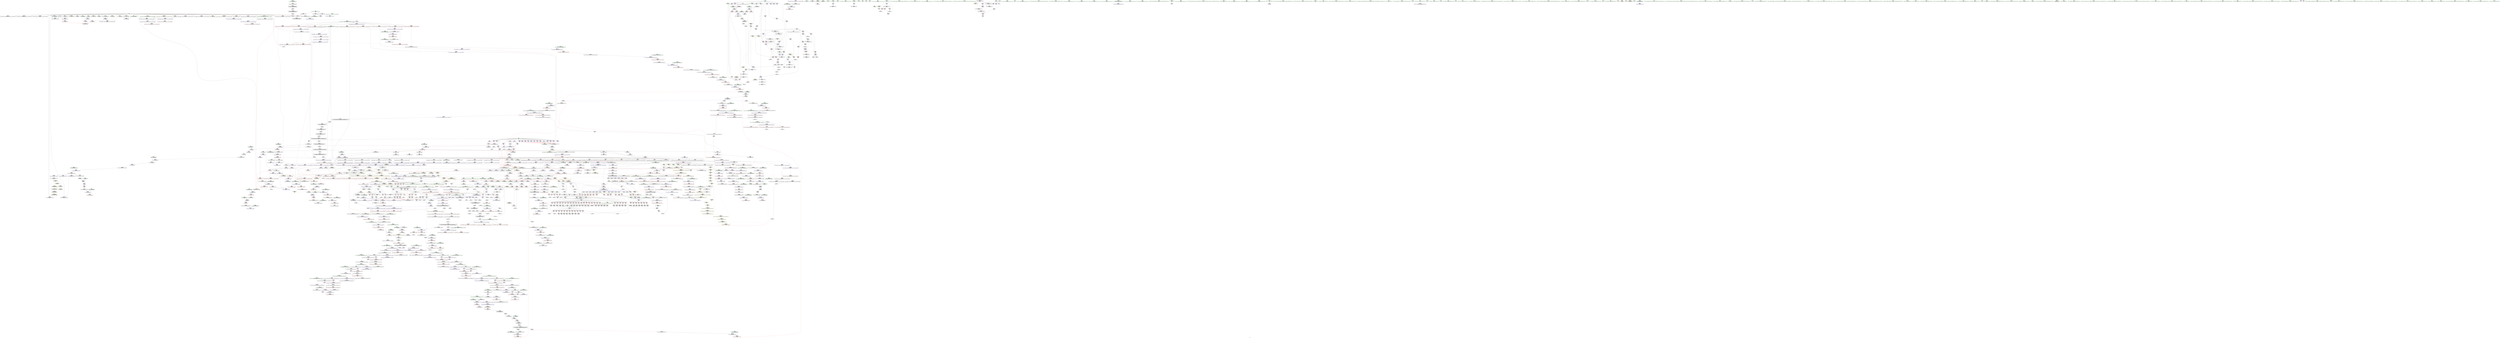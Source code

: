 digraph "SVFG" {
	label="SVFG";

	Node0x560fdb436ee0 [shape=record,color=grey,label="{NodeID: 0\nNullPtr|{|<s29>122}}"];
	Node0x560fdb436ee0 -> Node0x560fdb9188c0[style=solid];
	Node0x560fdb436ee0 -> Node0x560fdb9189c0[style=solid];
	Node0x560fdb436ee0 -> Node0x560fdb918a90[style=solid];
	Node0x560fdb436ee0 -> Node0x560fdb918b60[style=solid];
	Node0x560fdb436ee0 -> Node0x560fdb918c30[style=solid];
	Node0x560fdb436ee0 -> Node0x560fdb918d00[style=solid];
	Node0x560fdb436ee0 -> Node0x560fdb918dd0[style=solid];
	Node0x560fdb436ee0 -> Node0x560fdb918ea0[style=solid];
	Node0x560fdb436ee0 -> Node0x560fdb918f70[style=solid];
	Node0x560fdb436ee0 -> Node0x560fdb919040[style=solid];
	Node0x560fdb436ee0 -> Node0x560fdb919110[style=solid];
	Node0x560fdb436ee0 -> Node0x560fdb9191e0[style=solid];
	Node0x560fdb436ee0 -> Node0x560fdb9192b0[style=solid];
	Node0x560fdb436ee0 -> Node0x560fdb919380[style=solid];
	Node0x560fdb436ee0 -> Node0x560fdb919450[style=solid];
	Node0x560fdb436ee0 -> Node0x560fdb919520[style=solid];
	Node0x560fdb436ee0 -> Node0x560fdb9195f0[style=solid];
	Node0x560fdb436ee0 -> Node0x560fdb9196c0[style=solid];
	Node0x560fdb436ee0 -> Node0x560fdb919790[style=solid];
	Node0x560fdb436ee0 -> Node0x560fdb919860[style=solid];
	Node0x560fdb436ee0 -> Node0x560fdb919930[style=solid];
	Node0x560fdb436ee0 -> Node0x560fdb947e50[style=solid];
	Node0x560fdb436ee0 -> Node0x560fdb94ae70[style=solid];
	Node0x560fdb436ee0 -> Node0x560fdb94af40[style=solid];
	Node0x560fdb436ee0 -> Node0x560fdb94b010[style=solid];
	Node0x560fdb436ee0 -> Node0x560fdb94d090[style=solid];
	Node0x560fdb436ee0 -> Node0x560fdb9769a0[style=solid];
	Node0x560fdb436ee0 -> Node0x560fdb97ac10[style=solid];
	Node0x560fdb436ee0 -> Node0x560fdb97d010[style=solid];
	Node0x560fdb436ee0:s29 -> Node0x560fdba5f240[style=solid,color=red];
	Node0x560fdb9d79c0 [shape=record,color=yellow,style=double,label="{NodeID: 1882\n73V_1 = ENCHI(MR_73V_0)\npts\{577 100000 \}\nFun[_ZSt3minIiERKT_S2_S2_]}"];
	Node0x560fdb9d79c0 -> Node0x560fdb935350[style=dashed];
	Node0x560fdb91e3b0 [shape=record,color=red,label="{NodeID: 775\n529\<--501\n\<--i\n_Z4dfsSii\n}"];
	Node0x560fdb91e3b0 -> Node0x560fdb91d5e0[style=solid];
	Node0x560fdb914cc0 [shape=record,color=black,label="{NodeID: 443\n1506\<--1505\n\<--this1\n_ZNKSt6vectorIiSaIiEE8max_sizeEv\n|{<s0>119}}"];
	Node0x560fdb914cc0:s0 -> Node0x560fdba6fb90[style=solid,color=red];
	Node0x560fdb9084c0 [shape=record,color=green,label="{NodeID: 111\n842\<--843\n__last.addr\<--__last.addr_field_insensitive\n_ZSt8_DestroyIPiiEvT_S1_RSaIT0_E\n}"];
	Node0x560fdb9084c0 -> Node0x560fdb9205d0[style=solid];
	Node0x560fdb9084c0 -> Node0x560fdb94b350[style=solid];
	Node0x560fdb9dff60 [shape=record,color=yellow,style=double,label="{NodeID: 1993\n161V_1 = ENCHI(MR_161V_0)\npts\{869 \}\nFun[_ZNSt12_Vector_baseIiSaIiEED2Ev]}"];
	Node0x560fdb9dff60 -> Node0x560fdb94b690[style=dashed];
	Node0x560fdb923de0 [shape=record,color=red,label="{NodeID: 886\n1346\<--1328\n\<--__s.addr\n_ZNKSt6vectorIiSaIiEE12_M_check_lenEmPKc\n}"];
	Node0x560fdb92a8b0 [shape=record,color=purple,label="{NodeID: 554\n461\<--460\n_M_impl\<--\n_ZNSt6vectorIiSaIiEEixEm\n}"];
	Node0x560fdb9fd7e0 [shape=record,color=yellow,style=double,label="{NodeID: 2436\n2V_2 = CSCHI(MR_2V_1)\npts\{190000 190001 190002 \}\nCS[]|{<s0>5}}"];
	Node0x560fdb9fd7e0:s0 -> Node0x560fdb9fba20[style=dashed,color=blue];
	Node0x560fdb90d250 [shape=record,color=green,label="{NodeID: 222\n1626\<--1627\n_Znwm\<--_Znwm_field_insensitive\n}"];
	Node0x560fdb949130 [shape=record,color=blue,label="{NodeID: 997\n407\<--401\narrayidx122\<--\n_Z2dpii\n}"];
	Node0x560fdb949130 -> Node0x560fdb9cf100[style=dashed];
	Node0x560fdb9c4700 [shape=record,color=black,label="{NodeID: 1772\nMR_28V_2 = PHI(MR_28V_4, MR_28V_1, )\npts\{160 \}\n}"];
	Node0x560fdb9302e0 [shape=record,color=purple,label="{NodeID: 665\n465\<--463\nadd.ptr\<--\n_ZNSt6vectorIiSaIiEEixEm\n}"];
	Node0x560fdb9302e0 -> Node0x560fdb91d030[style=solid];
	Node0x560fdba64bc0 [shape=record,color=black,label="{NodeID: 2547\n91 = PHI()\n0th arg __cxx_global_array_dtor }"];
	Node0x560fdba64bc0 -> Node0x560fdb948020[style=solid];
	Node0x560fdb91b490 [shape=record,color=black,label="{NodeID: 333\n287\<--286\nidxprom49\<--\n_Z2dpii\n}"];
	Node0x560fdb94eb60 [shape=record,color=blue,label="{NodeID: 1108\n1476\<--1475\nthis.addr\<--this\n_ZNK9__gnu_cxx17__normal_iteratorIPiSt6vectorIiSaIiEEE4baseEv\n}"];
	Node0x560fdb94eb60 -> Node0x560fdb924e20[style=dashed];
	Node0x560fdb8e5e30 [shape=record,color=green,label="{NodeID: 1\n7\<--1\n__dso_handle\<--dummyObj\nGlob }"];
	Node0x560fdb91e480 [shape=record,color=red,label="{NodeID: 776\n542\<--501\n\<--i\n_Z4dfsSii\n}"];
	Node0x560fdb91e480 -> Node0x560fdb979710[style=solid];
	Node0x560fdb914d90 [shape=record,color=black,label="{NodeID: 444\n1500\<--1510\n_ZNKSt6vectorIiSaIiEE8max_sizeEv_ret\<--call2\n_ZNKSt6vectorIiSaIiEE8max_sizeEv\n|{<s0>102|<s1>109|<s2>110}}"];
	Node0x560fdb914d90:s0 -> Node0x560fdba6cbd0[style=solid,color=blue];
	Node0x560fdb914d90:s1 -> Node0x560fdba6d2f0[style=solid,color=blue];
	Node0x560fdb914d90:s2 -> Node0x560fdba6d430[style=solid,color=blue];
	Node0x560fdb908590 [shape=record,color=green,label="{NodeID: 112\n844\<--845\n.addr\<--.addr_field_insensitive\n_ZSt8_DestroyIPiiEvT_S1_RSaIT0_E\n}"];
	Node0x560fdb908590 -> Node0x560fdb94b420[style=solid];
	Node0x560fdb9e0040 [shape=record,color=yellow,style=double,label="{NodeID: 1994\n163V_1 = ENCHI(MR_163V_0)\npts\{871 \}\nFun[_ZNSt12_Vector_baseIiSaIiEED2Ev]}"];
	Node0x560fdb9e0040 -> Node0x560fdb94b760[style=dashed];
	Node0x560fdb923eb0 [shape=record,color=red,label="{NodeID: 887\n1360\<--1330\n\<--__len\n_ZNKSt6vectorIiSaIiEE12_M_check_lenEmPKc\n}"];
	Node0x560fdb923eb0 -> Node0x560fdb97c410[style=solid];
	Node0x560fdb92a980 [shape=record,color=purple,label="{NodeID: 555\n462\<--460\n_M_start\<--\n_ZNSt6vectorIiSaIiEEixEm\n}"];
	Node0x560fdb92a980 -> Node0x560fdb934da0[style=solid];
	Node0x560fdb9fd940 [shape=record,color=yellow,style=double,label="{NodeID: 2437\n44V_2 = CSCHI(MR_44V_1)\npts\{1625 \}\nCS[]|{<s0>85}}"];
	Node0x560fdb9fd940:s0 -> Node0x560fdb9e3fc0[style=dashed,color=red];
	Node0x560fdb90d350 [shape=record,color=green,label="{NodeID: 223\n1638\<--1639\n__first\<--__first_field_insensitive\n_ZSt22__uninitialized_copy_aISt13move_iteratorIPiES1_iET0_T_S4_S3_RSaIT1_E\n}"];
	Node0x560fdb90d350 -> Node0x560fdb915680[style=solid];
	Node0x560fdb90d350 -> Node0x560fdb92e400[style=solid];
	Node0x560fdb949200 [shape=record,color=blue,label="{NodeID: 998\n171\<--411\nj\<--inc124\n_Z2dpii\n}"];
	Node0x560fdb949200 -> Node0x560fdb933610[style=dashed];
	Node0x560fdb949200 -> Node0x560fdb9336e0[style=dashed];
	Node0x560fdb949200 -> Node0x560fdb9337b0[style=dashed];
	Node0x560fdb949200 -> Node0x560fdb933880[style=dashed];
	Node0x560fdb949200 -> Node0x560fdb933950[style=dashed];
	Node0x560fdb949200 -> Node0x560fdb949200[style=dashed];
	Node0x560fdb949200 -> Node0x560fdb9c2900[style=dashed];
	Node0x560fdb9c4c00 [shape=record,color=black,label="{NodeID: 1773\nMR_30V_2 = PHI(MR_30V_3, MR_30V_1, )\npts\{162 \}\n}"];
	Node0x560fdb9303b0 [shape=record,color=purple,label="{NodeID: 666\n1138\<--1136\nadd.ptr\<--\n_ZNSt6vectorIiSaIiEE17_M_realloc_insertIJRKiEEEvN9__gnu_cxx17__normal_iteratorIPiS1_EEDpOT_\n|{<s0>82}}"];
	Node0x560fdb9303b0:s0 -> Node0x560fdba61010[style=solid,color=red];
	Node0x560fdba64c90 [shape=record,color=black,label="{NodeID: 2548\n1675 = PHI(1454, 1460, )\n0th arg _ZSt32__make_move_if_noexcept_iteratorIiSt13move_iteratorIPiEET0_PT_ }"];
	Node0x560fdba64c90 -> Node0x560fdb94ffb0[style=solid];
	Node0x560fdb91b560 [shape=record,color=black,label="{NodeID: 334\n290\<--289\nconv51\<--\n_Z2dpii\n|{<s0>18}}"];
	Node0x560fdb91b560:s0 -> Node0x560fdba5de70[style=solid,color=red];
	Node0x560fdb94ec30 [shape=record,color=blue,label="{NodeID: 1109\n1485\<--1483\n__a.addr\<--__a\n_ZNSt16allocator_traitsISaIiEE7destroyIiEEvRS0_PT_\n}"];
	Node0x560fdb94ec30 -> Node0x560fdb924ef0[style=dashed];
	Node0x560fdb8e6170 [shape=record,color=green,label="{NodeID: 2\n20\<--1\n_ZSt3cin\<--dummyObj\nGlob }"];
	Node0x560fdb91e550 [shape=record,color=red,label="{NodeID: 777\n521\<--520\n\<--call4\n_Z4dfsSii\n}"];
	Node0x560fdb91e550 -> Node0x560fdb97cb90[style=solid];
	Node0x560fdb914e60 [shape=record,color=black,label="{NodeID: 445\n1516\<--1539\n_ZSt3maxImERKT_S2_S2__ret\<--\n_ZSt3maxImERKT_S2_S2_\n|{<s0>107}}"];
	Node0x560fdb914e60:s0 -> Node0x560fdba6d070[style=solid,color=blue];
	Node0x560fdb90d890 [shape=record,color=green,label="{NodeID: 113\n852\<--853\n_ZSt8_DestroyIPiEvT_S1_\<--_ZSt8_DestroyIPiEvT_S1__field_insensitive\n}"];
	Node0x560fdb9e0120 [shape=record,color=yellow,style=double,label="{NodeID: 1995\n16V_1 = ENCHI(MR_16V_0)\npts\{190000 \}\nFun[_ZNSt12_Vector_baseIiSaIiEED2Ev]}"];
	Node0x560fdb9e0120 -> Node0x560fdb920910[style=dashed];
	Node0x560fdb9e0120 -> Node0x560fdb920ab0[style=dashed];
	Node0x560fdb923f80 [shape=record,color=red,label="{NodeID: 888\n1364\<--1330\n\<--__len\n_ZNKSt6vectorIiSaIiEE12_M_check_lenEmPKc\n}"];
	Node0x560fdb923f80 -> Node0x560fdb97c590[style=solid];
	Node0x560fdb92aa50 [shape=record,color=purple,label="{NodeID: 556\n698\<--697\n_M_impl\<--\n_ZNSt6vectorIiSaIiEE5clearEv\n}"];
	Node0x560fdb9fdaa0 [shape=record,color=yellow,style=double,label="{NodeID: 2438\n44V_2 = CSCHI(MR_44V_1)\npts\{1625 \}\nCS[]|{<s0>53|<s1>82}}"];
	Node0x560fdb9fdaa0:s0 -> Node0x560fdb9c7e00[style=dashed,color=blue];
	Node0x560fdb9fdaa0:s1 -> Node0x560fdb9fd940[style=dashed,color=blue];
	Node0x560fdb90d420 [shape=record,color=green,label="{NodeID: 224\n1640\<--1641\n__last\<--__last_field_insensitive\n_ZSt22__uninitialized_copy_aISt13move_iteratorIPiES1_iET0_T_S4_S3_RSaIT1_E\n}"];
	Node0x560fdb90d420 -> Node0x560fdb915750[style=solid];
	Node0x560fdb90d420 -> Node0x560fdb92e4d0[style=solid];
	Node0x560fdb9492d0 [shape=record,color=blue,label="{NodeID: 999\n169\<--416\ni59\<--inc127\n_Z2dpii\n}"];
	Node0x560fdb9492d0 -> Node0x560fdb933130[style=dashed];
	Node0x560fdb9492d0 -> Node0x560fdb933200[style=dashed];
	Node0x560fdb9492d0 -> Node0x560fdb9332d0[style=dashed];
	Node0x560fdb9492d0 -> Node0x560fdb9333a0[style=dashed];
	Node0x560fdb9492d0 -> Node0x560fdb933470[style=dashed];
	Node0x560fdb9492d0 -> Node0x560fdb933540[style=dashed];
	Node0x560fdb9492d0 -> Node0x560fdb9492d0[style=dashed];
	Node0x560fdb9492d0 -> Node0x560fdb9c6000[style=dashed];
	Node0x560fdb9c5100 [shape=record,color=black,label="{NodeID: 1774\nMR_32V_2 = PHI(MR_32V_3, MR_32V_1, )\npts\{164 \}\n}"];
	Node0x560fdb930480 [shape=record,color=purple,label="{NodeID: 667\n1189\<--1187\nadd.ptr18\<--\n_ZNSt6vectorIiSaIiEE17_M_realloc_insertIJRKiEEEvN9__gnu_cxx17__normal_iteratorIPiS1_EEDpOT_\n|{<s0>90}}"];
	Node0x560fdb930480:s0 -> Node0x560fdba627a0[style=solid,color=red];
	Node0x560fdba64de0 [shape=record,color=black,label="{NodeID: 2549\n1275 = PHI(716, )\n0th arg _ZNSt6vectorIiSaIiEE3endEv }"];
	Node0x560fdba64de0 -> Node0x560fdb94d980[style=solid];
	Node0x560fdb91b630 [shape=record,color=black,label="{NodeID: 335\n293\<--292\nidxprom53\<--\n_Z2dpii\n}"];
	Node0x560fdb94ed00 [shape=record,color=blue,label="{NodeID: 1110\n1487\<--1484\n__p.addr\<--__p\n_ZNSt16allocator_traitsISaIiEE7destroyIiEEvRS0_PT_\n}"];
	Node0x560fdb94ed00 -> Node0x560fdb924fc0[style=dashed];
	Node0x560fdb8e6230 [shape=record,color=green,label="{NodeID: 3\n21\<--1\n_ZSt4cout\<--dummyObj\nGlob }"];
	Node0x560fdb91e620 [shape=record,color=red,label="{NodeID: 778\n532\<--531\n\<--call9\n_Z4dfsSii\n|{<s0>33}}"];
	Node0x560fdb91e620:s0 -> Node0x560fdba5c220[style=solid,color=red];
	Node0x560fdb914f30 [shape=record,color=black,label="{NodeID: 446\n1547\<--1546\n\<--\n_ZNSt16allocator_traitsISaIiEE8max_sizeERKS0_\n|{<s0>121}}"];
	Node0x560fdb914f30:s0 -> Node0x560fdba5ca00[style=solid,color=red];
	Node0x560fdb90d920 [shape=record,color=green,label="{NodeID: 114\n857\<--858\nthis.addr\<--this.addr_field_insensitive\n_ZNSt12_Vector_baseIiSaIiEE19_M_get_Tp_allocatorEv\n}"];
	Node0x560fdb90d920 -> Node0x560fdb9206a0[style=solid];
	Node0x560fdb90d920 -> Node0x560fdb94b4f0[style=solid];
	Node0x560fdb9e0200 [shape=record,color=yellow,style=double,label="{NodeID: 1996\n20V_1 = ENCHI(MR_20V_0)\npts\{190002 \}\nFun[_ZNSt12_Vector_baseIiSaIiEED2Ev]}"];
	Node0x560fdb9e0200 -> Node0x560fdb9209e0[style=dashed];
	Node0x560fdb924050 [shape=record,color=red,label="{NodeID: 889\n1370\<--1330\n\<--__len\n_ZNKSt6vectorIiSaIiEE12_M_check_lenEmPKc\n}"];
	Node0x560fdb924050 -> Node0x560fdb9770d0[style=solid];
	Node0x560fdb92ab20 [shape=record,color=purple,label="{NodeID: 557\n699\<--697\n_M_start\<--\n_ZNSt6vectorIiSaIiEE5clearEv\n}"];
	Node0x560fdb92ab20 -> Node0x560fdb91fa70[style=solid];
	Node0x560fdb9fdc00 [shape=record,color=yellow,style=double,label="{NodeID: 2439\n44V_3 = CSCHI(MR_44V_2)\npts\{1625 \}\nCS[]|{<s0>88}}"];
	Node0x560fdb9fdc00:s0 -> Node0x560fdb9e3fc0[style=dashed,color=red];
	Node0x560fdb90d4f0 [shape=record,color=green,label="{NodeID: 225\n1642\<--1643\n__result.addr\<--__result.addr_field_insensitive\n_ZSt22__uninitialized_copy_aISt13move_iteratorIPiES1_iET0_T_S4_S3_RSaIT1_E\n}"];
	Node0x560fdb90d4f0 -> Node0x560fdb945890[style=solid];
	Node0x560fdb90d4f0 -> Node0x560fdb94fc70[style=solid];
	Node0x560fdb9493a0 [shape=record,color=blue,label="{NodeID: 1000\n153\<--425\nretval\<--\n_Z2dpii\n}"];
	Node0x560fdb9493a0 -> Node0x560fdb9c4200[style=dashed];
	Node0x560fdb9c5600 [shape=record,color=black,label="{NodeID: 1775\nMR_34V_2 = PHI(MR_34V_4, MR_34V_1, )\npts\{166 \}\n}"];
	Node0x560fdb930550 [shape=record,color=purple,label="{NodeID: 668\n1257\<--1255\nadd.ptr39\<--\n_ZNSt6vectorIiSaIiEE17_M_realloc_insertIJRKiEEEvN9__gnu_cxx17__normal_iteratorIPiS1_EEDpOT_\n}"];
	Node0x560fdb930550 -> Node0x560fdb94d8b0[style=solid];
	Node0x560fdba64ef0 [shape=record,color=black,label="{NodeID: 2550\n1410 = PHI(1125, )\n0th arg _ZNSt12_Vector_baseIiSaIiEE11_M_allocateEm }"];
	Node0x560fdba64ef0 -> Node0x560fdb94e4e0[style=solid];
	Node0x560fdb91b700 [shape=record,color=black,label="{NodeID: 336\n307\<--306\nconv61\<--\n_Z2dpii\n}"];
	Node0x560fdb91b700 -> Node0x560fdb97b510[style=solid];
	Node0x560fdb94edd0 [shape=record,color=blue,label="{NodeID: 1111\n1502\<--1501\nthis.addr\<--this\n_ZNKSt6vectorIiSaIiEE8max_sizeEv\n}"];
	Node0x560fdb94edd0 -> Node0x560fdb925090[style=dashed];
	Node0x560fdb8e62f0 [shape=record,color=green,label="{NodeID: 4\n22\<--1\n.str\<--dummyObj\nGlob }"];
	Node0x560fdb91e6f0 [shape=record,color=red,label="{NodeID: 779\n538\<--537\n\<--arrayidx12\n_Z4dfsSii\n}"];
	Node0x560fdb91e6f0 -> Node0x560fdb979890[style=solid];
	Node0x560fdb915000 [shape=record,color=black,label="{NodeID: 447\n1541\<--1548\n_ZNSt16allocator_traitsISaIiEE8max_sizeERKS0__ret\<--call\n_ZNSt16allocator_traitsISaIiEE8max_sizeERKS0_\n|{<s0>120}}"];
	Node0x560fdb915000:s0 -> Node0x560fdba6dec0[style=solid,color=blue];
	Node0x560fdb90d9f0 [shape=record,color=green,label="{NodeID: 115\n866\<--867\nthis.addr\<--this.addr_field_insensitive\n_ZNSt12_Vector_baseIiSaIiEED2Ev\n}"];
	Node0x560fdb90d9f0 -> Node0x560fdb920770[style=solid];
	Node0x560fdb90d9f0 -> Node0x560fdb94b5c0[style=solid];
	Node0x560fdb924120 [shape=record,color=red,label="{NodeID: 890\n1357\<--1354\n\<--call5\n_ZNKSt6vectorIiSaIiEE12_M_check_lenEmPKc\n}"];
	Node0x560fdb924120 -> Node0x560fdb979e90[style=solid];
	Node0x560fdb92abf0 [shape=record,color=purple,label="{NodeID: 558\n748\<--712\ncoerce.dive\<--agg.tmp\n_ZNSt6vectorIiSaIiEE9push_backERKi\n}"];
	Node0x560fdb92abf0 -> Node0x560fdb94ac00[style=solid];
	Node0x560fdb9fdd60 [shape=record,color=yellow,style=double,label="{NodeID: 2440\n44V_4 = CSCHI(MR_44V_3)\npts\{1625 \}\nCS[]|{<s0>55}}"];
	Node0x560fdb9fdd60:s0 -> Node0x560fdb9c7e00[style=dashed,color=blue];
	Node0x560fdb90d5c0 [shape=record,color=green,label="{NodeID: 226\n1644\<--1645\n.addr\<--.addr_field_insensitive\n_ZSt22__uninitialized_copy_aISt13move_iteratorIPiES1_iET0_T_S4_S3_RSaIT1_E\n}"];
	Node0x560fdb90d5c0 -> Node0x560fdb94fd40[style=solid];
	Node0x560fdb949470 [shape=record,color=blue,label="{NodeID: 1001\n432\<--431\nthis.addr\<--this\n_ZNKSt6vectorIiSaIiEE4sizeEv\n}"];
	Node0x560fdb949470 -> Node0x560fdb934990[style=dashed];
	Node0x560fdb9c5b00 [shape=record,color=black,label="{NodeID: 1776\nMR_36V_2 = PHI(MR_36V_4, MR_36V_1, )\npts\{168 \}\n}"];
	Node0x560fdb930620 [shape=record,color=purple,label="{NodeID: 669\n1907\<--1905\nadd.ptr\<--\n_ZNSt11__copy_moveILb1ELb1ESt26random_access_iterator_tagE8__copy_mIiEEPT_PKS3_S6_S4_\n}"];
	Node0x560fdb930620 -> Node0x560fdb926f70[style=solid];
	Node0x560fdba65000 [shape=record,color=black,label="{NodeID: 2551\n1411 = PHI(1126, )\n1st arg _ZNSt12_Vector_baseIiSaIiEE11_M_allocateEm }"];
	Node0x560fdba65000 -> Node0x560fdb94e5b0[style=solid];
	Node0x560fdb91b7d0 [shape=record,color=black,label="{NodeID: 337\n309\<--308\nidxprom62\<--\n_Z2dpii\n}"];
	Node0x560fdb94eea0 [shape=record,color=blue,label="{NodeID: 1112\n1521\<--1517\n__a.addr\<--__a\n_ZSt3maxImERKT_S2_S2_\n}"];
	Node0x560fdb94eea0 -> Node0x560fdb925230[style=dashed];
	Node0x560fdb94eea0 -> Node0x560fdb925300[style=dashed];
	Node0x560fdb8e6750 [shape=record,color=green,label="{NodeID: 5\n24\<--1\n.str.2\<--dummyObj\nGlob }"];
	Node0x560fdb91e7c0 [shape=record,color=red,label="{NodeID: 780\n549\<--548\n\<--arrayidx14\n_Z4dfsSii\n}"];
	Node0x560fdb91e7c0 -> Node0x560fdb97aa90[style=solid];
	Node0x560fdb9150d0 [shape=record,color=black,label="{NodeID: 448\n1559\<--1558\n\<--_M_impl\n_ZNKSt12_Vector_baseIiSaIiEE19_M_get_Tp_allocatorEv\n}"];
	Node0x560fdb9150d0 -> Node0x560fdb9151a0[style=solid];
	Node0x560fdb90dac0 [shape=record,color=green,label="{NodeID: 116\n868\<--869\nexn.slot\<--exn.slot_field_insensitive\n_ZNSt12_Vector_baseIiSaIiEED2Ev\n}"];
	Node0x560fdb90dac0 -> Node0x560fdb920840[style=solid];
	Node0x560fdb90dac0 -> Node0x560fdb94b690[style=solid];
	Node0x560fdb9e03f0 [shape=record,color=yellow,style=double,label="{NodeID: 1998\n273V_1 = ENCHI(MR_273V_0)\npts\{13970000 \}\nFun[_ZNSt6vectorIiSaIiEE5beginEv]|{<s0>113}}"];
	Node0x560fdb9e03f0:s0 -> Node0x560fdb94f5f0[style=dashed,color=red];
	Node0x560fdb9241f0 [shape=record,color=red,label="{NodeID: 891\n1383\<--1377\n\<--__lhs.addr\n_ZN9__gnu_cxxmiIPiSt6vectorIiSaIiEEEENS_17__normal_iteratorIT_T0_E15difference_typeERKS8_SB_\n|{<s0>111}}"];
	Node0x560fdb9241f0:s0 -> Node0x560fdba60b80[style=solid,color=red];
	Node0x560fdb92acc0 [shape=record,color=purple,label="{NodeID: 559\n751\<--712\ncoerce.dive8\<--agg.tmp\n_ZNSt6vectorIiSaIiEE9push_backERKi\n}"];
	Node0x560fdb92acc0 -> Node0x560fdb9200f0[style=solid];
	Node0x560fdb9fdec0 [shape=record,color=yellow,style=double,label="{NodeID: 2441\n240V_2 = CSCHI(MR_240V_1)\npts\{12770000 \}\nCS[]}"];
	Node0x560fdb9fdec0 -> Node0x560fdb923760[style=dashed];
	Node0x560fdb90d690 [shape=record,color=green,label="{NodeID: 227\n1646\<--1647\nagg.tmp\<--agg.tmp_field_insensitive\n_ZSt22__uninitialized_copy_aISt13move_iteratorIPiES1_iET0_T_S4_S3_RSaIT1_E\n}"];
	Node0x560fdb90d690 -> Node0x560fdb915820[style=solid];
	Node0x560fdb90d690 -> Node0x560fdb92e5a0[style=solid];
	Node0x560fdb949540 [shape=record,color=blue,label="{NodeID: 1002\n453\<--451\nthis.addr\<--this\n_ZNSt6vectorIiSaIiEEixEm\n}"];
	Node0x560fdb949540 -> Node0x560fdb934c00[style=dashed];
	Node0x560fdb9c6000 [shape=record,color=black,label="{NodeID: 1777\nMR_38V_2 = PHI(MR_38V_4, MR_38V_1, )\npts\{170 \}\n}"];
	Node0x560fdb9306f0 [shape=record,color=red,label="{NodeID: 670\n78\<--75\nthis1\<--this.addr\n_ZNSt6vectorIiSaIiEEC2Ev\n}"];
	Node0x560fdb9306f0 -> Node0x560fdb919d00[style=solid];
	Node0x560fdba65110 [shape=record,color=black,label="{NodeID: 2552\n1542 = PHI(1507, )\n0th arg _ZNSt16allocator_traitsISaIiEE8max_sizeERKS0_ }"];
	Node0x560fdba65110 -> Node0x560fdb94f1e0[style=solid];
	Node0x560fdb91b8a0 [shape=record,color=black,label="{NodeID: 338\n315\<--314\nidxprom67\<--\n_Z2dpii\n}"];
	Node0x560fdb94ef70 [shape=record,color=blue,label="{NodeID: 1113\n1523\<--1518\n__b.addr\<--__b\n_ZSt3maxImERKT_S2_S2_\n}"];
	Node0x560fdb94ef70 -> Node0x560fdb9253d0[style=dashed];
	Node0x560fdb94ef70 -> Node0x560fdb9254a0[style=dashed];
	Node0x560fdb8e6810 [shape=record,color=green,label="{NodeID: 6\n26\<--1\n.str.3\<--dummyObj\nGlob }"];
	Node0x560fdb91e890 [shape=record,color=red,label="{NodeID: 781\n555\<--554\n\<--arrayidx17\n_Z4dfsSii\n}"];
	Node0x560fdb91e890 -> Node0x560fdb91d920[style=solid];
	Node0x560fdb9151a0 [shape=record,color=black,label="{NodeID: 449\n1552\<--1559\n_ZNKSt12_Vector_baseIiSaIiEE19_M_get_Tp_allocatorEv_ret\<--\n_ZNKSt12_Vector_baseIiSaIiEE19_M_get_Tp_allocatorEv\n|{<s0>119}}"];
	Node0x560fdb9151a0:s0 -> Node0x560fdba6dcf0[style=solid,color=blue];
	Node0x560fdb90db90 [shape=record,color=green,label="{NodeID: 117\n870\<--871\nehselector.slot\<--ehselector.slot_field_insensitive\n_ZNSt12_Vector_baseIiSaIiEED2Ev\n}"];
	Node0x560fdb90db90 -> Node0x560fdb94b760[style=solid];
	Node0x560fdb9e04d0 [shape=record,color=yellow,style=double,label="{NodeID: 1999\n242V_1 = ENCHI(MR_242V_0)\npts\{190000 190001 \}\nFun[_ZNSt6vectorIiSaIiEE5beginEv]|{<s0>113}}"];
	Node0x560fdb9e04d0:s0 -> Node0x560fdb9d4200[style=dashed,color=red];
	Node0x560fdb9242c0 [shape=record,color=red,label="{NodeID: 892\n1386\<--1379\n\<--__rhs.addr\n_ZN9__gnu_cxxmiIPiSt6vectorIiSaIiEEEENS_17__normal_iteratorIT_T0_E15difference_typeERKS8_SB_\n|{<s0>112}}"];
	Node0x560fdb9242c0:s0 -> Node0x560fdba60b80[style=solid,color=red];
	Node0x560fdb92ad90 [shape=record,color=purple,label="{NodeID: 560\n718\<--717\n_M_impl\<--\n_ZNSt6vectorIiSaIiEE9push_backERKi\n}"];
	Node0x560fdb9fe020 [shape=record,color=yellow,style=double,label="{NodeID: 2442\n273V_2 = CSCHI(MR_273V_1)\npts\{13970000 \}\nCS[]}"];
	Node0x560fdb9fe020 -> Node0x560fdb924600[style=dashed];
	Node0x560fdb90d760 [shape=record,color=green,label="{NodeID: 228\n1648\<--1649\nagg.tmp2\<--agg.tmp2_field_insensitive\n_ZSt22__uninitialized_copy_aISt13move_iteratorIPiES1_iET0_T_S4_S3_RSaIT1_E\n}"];
	Node0x560fdb90d760 -> Node0x560fdb9158f0[style=solid];
	Node0x560fdb90d760 -> Node0x560fdb92e670[style=solid];
	Node0x560fdb949610 [shape=record,color=blue,label="{NodeID: 1003\n455\<--452\n__n.addr\<--__n\n_ZNSt6vectorIiSaIiEEixEm\n}"];
	Node0x560fdb949610 -> Node0x560fdb934cd0[style=dashed];
	Node0x560fdb9c6500 [shape=record,color=black,label="{NodeID: 1778\nMR_40V_2 = PHI(MR_40V_3, MR_40V_1, )\npts\{172 \}\n}"];
	Node0x560fdb9307c0 [shape=record,color=red,label="{NodeID: 671\n116\<--109\nthis1\<--this.addr\n_ZNSt6vectorIiSaIiEED2Ev\n}"];
	Node0x560fdb9307c0 -> Node0x560fdb919dd0[style=solid];
	Node0x560fdb9307c0 -> Node0x560fdb919ea0[style=solid];
	Node0x560fdb9307c0 -> Node0x560fdb919f70[style=solid];
	Node0x560fdb9307c0 -> Node0x560fdb91a040[style=solid];
	Node0x560fdb9307c0 -> Node0x560fdb91a110[style=solid];
	Node0x560fdba68400 [shape=record,color=black,label="{NodeID: 2553\n272 = PHI(430, )\n}"];
	Node0x560fdba68400 -> Node0x560fdb97b990[style=solid];
	Node0x560fdb91b970 [shape=record,color=black,label="{NodeID: 339\n318\<--317\nconv69\<--\n_Z2dpii\n|{<s0>20}}"];
	Node0x560fdb91b970:s0 -> Node0x560fdba5de70[style=solid,color=red];
	Node0x560fdb94f040 [shape=record,color=blue,label="{NodeID: 1114\n1519\<--1533\nretval\<--\n_ZSt3maxImERKT_S2_S2_\n}"];
	Node0x560fdb94f040 -> Node0x560fdb9c7900[style=dashed];
	Node0x560fdb8e68d0 [shape=record,color=green,label="{NodeID: 7\n29\<--1\n\<--dummyObj\nCan only get source location for instruction, argument, global var or function.}"];
	Node0x560fdb91e960 [shape=record,color=red,label="{NodeID: 782\n589\<--562\n\<--T\nmain\n}"];
	Node0x560fdb91e960 -> Node0x560fdb97af10[style=solid];
	Node0x560fdb915270 [shape=record,color=black,label="{NodeID: 450\n1561\<--1568\n_ZNK9__gnu_cxx13new_allocatorIiE8max_sizeEv_ret\<--\n_ZNK9__gnu_cxx13new_allocatorIiE8max_sizeEv\n|{<s0>121|<s1>123}}"];
	Node0x560fdb915270:s0 -> Node0x560fdba6afb0[style=solid,color=blue];
	Node0x560fdb915270:s1 -> Node0x560fdba6b2f0[style=solid,color=blue];
	Node0x560fdb90dc60 [shape=record,color=green,label="{NodeID: 118\n888\<--889\n_ZNSt12_Vector_baseIiSaIiEE13_M_deallocateEPim\<--_ZNSt12_Vector_baseIiSaIiEE13_M_deallocateEPim_field_insensitive\n}"];
	Node0x560fdb9e05b0 [shape=record,color=yellow,style=double,label="{NodeID: 2000\n44V_1 = ENCHI(MR_44V_0)\npts\{1625 \}\nFun[_ZSt14__copy_move_a2ILb1EPiS0_ET1_T0_S2_S1_]|{<s0>144}}"];
	Node0x560fdb9e05b0:s0 -> Node0x560fdb9d9f00[style=dashed,color=red];
	Node0x560fdb924390 [shape=record,color=red,label="{NodeID: 893\n1385\<--1384\n\<--call\n_ZN9__gnu_cxxmiIPiSt6vectorIiSaIiEEEENS_17__normal_iteratorIT_T0_E15difference_typeERKS8_SB_\n}"];
	Node0x560fdb924390 -> Node0x560fdb9144a0[style=solid];
	Node0x560fdb92ae60 [shape=record,color=purple,label="{NodeID: 561\n719\<--717\n_M_finish\<--\n_ZNSt6vectorIiSaIiEE9push_backERKi\n}"];
	Node0x560fdb92ae60 -> Node0x560fdb91fdb0[style=solid];
	Node0x560fdb9fe180 [shape=record,color=yellow,style=double,label="{NodeID: 2443\n44V_2 = CSCHI(MR_44V_1)\npts\{1625 \}\nCS[]|{<s0>85|<s1>88}}"];
	Node0x560fdb9fe180:s0 -> Node0x560fdb9fdc00[style=dashed,color=blue];
	Node0x560fdb9fe180:s1 -> Node0x560fdb9fdd60[style=dashed,color=blue];
	Node0x560fdb915cf0 [shape=record,color=green,label="{NodeID: 229\n1660\<--1661\nllvm.memcpy.p0i8.p0i8.i64\<--llvm.memcpy.p0i8.p0i8.i64_field_insensitive\n}"];
	Node0x560fdb9496e0 [shape=record,color=blue,label="{NodeID: 1004\n472\<--468\n__a.addr\<--__a\n_ZSt3minIiERKT_S2_S2_\n}"];
	Node0x560fdb9496e0 -> Node0x560fdb934f40[style=dashed];
	Node0x560fdb9496e0 -> Node0x560fdb935010[style=dashed];
	Node0x560fdb9c6a00 [shape=record,color=black,label="{NodeID: 1779\nMR_42V_2 = PHI(MR_42V_3, MR_42V_1, )\npts\{174 \}\n}"];
	Node0x560fdb930890 [shape=record,color=red,label="{NodeID: 672\n145\<--111\nexn\<--exn.slot\n_ZNSt6vectorIiSaIiEED2Ev\n|{<s0>12}}"];
	Node0x560fdb930890:s0 -> Node0x560fdba61bc0[style=solid,color=red];
	Node0x560fdba68630 [shape=record,color=black,label="{NodeID: 2554\n280 = PHI(450, )\n}"];
	Node0x560fdba68630 -> Node0x560fdb933f00[style=solid];
	Node0x560fdb91ba40 [shape=record,color=black,label="{NodeID: 340\n330\<--329\nconv76\<--\n_Z2dpii\n}"];
	Node0x560fdb91ba40 -> Node0x560fdb97b210[style=solid];
	Node0x560fdb94f110 [shape=record,color=blue,label="{NodeID: 1115\n1519\<--1536\nretval\<--\n_ZSt3maxImERKT_S2_S2_\n}"];
	Node0x560fdb94f110 -> Node0x560fdb9c7900[style=dashed];
	Node0x560fdb8e6990 [shape=record,color=green,label="{NodeID: 8\n202\<--1\n\<--dummyObj\nCan only get source location for instruction, argument, global var or function.}"];
	Node0x560fdb91ea30 [shape=record,color=red,label="{NodeID: 783\n596\<--564\n\<--N\nmain\n}"];
	Node0x560fdb91ea30 -> Node0x560fdb97b090[style=solid];
	Node0x560fdb915340 [shape=record,color=black,label="{NodeID: 451\n1594\<--1593\n\<--\n_ZNSt16allocator_traitsISaIiEE8allocateERS0_m\n|{<s0>122}}"];
	Node0x560fdb915340:s0 -> Node0x560fdba5f020[style=solid,color=red];
	Node0x560fdb90dd30 [shape=record,color=green,label="{NodeID: 119\n892\<--893\n_ZNSt12_Vector_baseIiSaIiEE12_Vector_implD2Ev\<--_ZNSt12_Vector_baseIiSaIiEE12_Vector_implD2Ev_field_insensitive\n}"];
	Node0x560fdb924460 [shape=record,color=red,label="{NodeID: 894\n1388\<--1387\n\<--call1\n_ZN9__gnu_cxxmiIPiSt6vectorIiSaIiEEEENS_17__normal_iteratorIT_T0_E15difference_typeERKS8_SB_\n}"];
	Node0x560fdb924460 -> Node0x560fdb914570[style=solid];
	Node0x560fdb92af30 [shape=record,color=purple,label="{NodeID: 562\n722\<--721\n_M_impl2\<--\n_ZNSt6vectorIiSaIiEE9push_backERKi\n}"];
	Node0x560fdb9fe2e0 [shape=record,color=yellow,style=double,label="{NodeID: 2444\n44V_2 = CSCHI(MR_44V_1)\npts\{1625 \}\nCS[]|{<s0>128}}"];
	Node0x560fdb9fe2e0:s0 -> Node0x560fdb9fd120[style=dashed,color=blue];
	Node0x560fdb915db0 [shape=record,color=green,label="{NodeID: 230\n1671\<--1672\n_ZSt18uninitialized_copyISt13move_iteratorIPiES1_ET0_T_S4_S3_\<--_ZSt18uninitialized_copyISt13move_iteratorIPiES1_ET0_T_S4_S3__field_insensitive\n}"];
	Node0x560fdb9497b0 [shape=record,color=blue,label="{NodeID: 1005\n474\<--469\n__b.addr\<--__b\n_ZSt3minIiERKT_S2_S2_\n}"];
	Node0x560fdb9497b0 -> Node0x560fdb9350e0[style=dashed];
	Node0x560fdb9497b0 -> Node0x560fdb9351b0[style=dashed];
	Node0x560fdb9c6f00 [shape=record,color=black,label="{NodeID: 1780\nMR_46V_2 = PHI(MR_46V_7, MR_46V_1, )\npts\{100000 \}\n|{<s0>24|<s1>26|<s2>45}}"];
	Node0x560fdb9c6f00:s0 -> Node0x560fdb9fbb80[style=dashed,color=blue];
	Node0x560fdb9c6f00:s1 -> Node0x560fdb9fbdc0[style=dashed,color=blue];
	Node0x560fdb9c6f00:s2 -> Node0x560fdb9fcee0[style=dashed,color=blue];
	Node0x560fdb930960 [shape=record,color=red,label="{NodeID: 673\n120\<--119\n\<--_M_start\n_ZNSt6vectorIiSaIiEED2Ev\n|{<s0>9}}"];
	Node0x560fdb930960:s0 -> Node0x560fdba603b0[style=solid,color=red];
	Node0x560fdba68770 [shape=record,color=black,label="{NodeID: 2555\n291 = PHI(450, )\n}"];
	Node0x560fdba68770 -> Node0x560fdb933fd0[style=solid];
	Node0x560fdb91bb10 [shape=record,color=black,label="{NodeID: 341\n332\<--331\nidxprom77\<--\n_Z2dpii\n}"];
	Node0x560fdb94f1e0 [shape=record,color=blue,label="{NodeID: 1116\n1543\<--1542\n__a.addr\<--__a\n_ZNSt16allocator_traitsISaIiEE8max_sizeERKS0_\n}"];
	Node0x560fdb94f1e0 -> Node0x560fdb925710[style=dashed];
	Node0x560fdb8e6a50 [shape=record,color=green,label="{NodeID: 9\n210\<--1\n\<--dummyObj\nCan only get source location for instruction, argument, global var or function.|{<s0>44|<s1>45}}"];
	Node0x560fdb8e6a50:s0 -> Node0x560fdba5c3d0[style=solid,color=red];
	Node0x560fdb8e6a50:s1 -> Node0x560fdba62500[style=solid,color=red];
	Node0x560fdb9d8260 [shape=record,color=yellow,style=double,label="{NodeID: 1891\n44V_1 = ENCHI(MR_44V_0)\npts\{1625 \}\nFun[_ZNSt6vectorIiSaIiEE9push_backERKi]|{<s0>53|<s1>55}}"];
	Node0x560fdb9d8260:s0 -> Node0x560fdb9d9010[style=dashed,color=red];
	Node0x560fdb9d8260:s1 -> Node0x560fdb9df180[style=dashed,color=red];
	Node0x560fdb91eb00 [shape=record,color=red,label="{NodeID: 784\n613\<--564\n\<--N\nmain\n}"];
	Node0x560fdb91eb00 -> Node0x560fdb97b390[style=solid];
	Node0x560fdb915410 [shape=record,color=black,label="{NodeID: 452\n1584\<--1596\n_ZNSt16allocator_traitsISaIiEE8allocateERS0_m_ret\<--call\n_ZNSt16allocator_traitsISaIiEE8allocateERS0_m\n|{<s0>114}}"];
	Node0x560fdb915410:s0 -> Node0x560fdba6d7f0[style=solid,color=blue];
	Node0x560fdb90de30 [shape=record,color=green,label="{NodeID: 120\n909\<--910\n__first.addr\<--__first.addr_field_insensitive\n_ZSt8_DestroyIPiEvT_S1_\n}"];
	Node0x560fdb90de30 -> Node0x560fdb920b80[style=solid];
	Node0x560fdb90de30 -> Node0x560fdb94b830[style=solid];
	Node0x560fdb924530 [shape=record,color=red,label="{NodeID: 895\n1401\<--1398\nthis1\<--this.addr\n_ZNSt6vectorIiSaIiEE5beginEv\n}"];
	Node0x560fdb924530 -> Node0x560fdb914710[style=solid];
	Node0x560fdb92b000 [shape=record,color=purple,label="{NodeID: 563\n723\<--721\n_M_end_of_storage\<--\n_ZNSt6vectorIiSaIiEE9push_backERKi\n}"];
	Node0x560fdb92b000 -> Node0x560fdb91fe80[style=solid];
	Node0x560fdb9fe440 [shape=record,color=yellow,style=double,label="{NodeID: 2445\n44V_2 = CSCHI(MR_44V_1)\npts\{1625 \}\nCS[]|{<s0>132}}"];
	Node0x560fdb9fe440:s0 -> Node0x560fdb9fe2e0[style=dashed,color=blue];
	Node0x560fdb915eb0 [shape=record,color=green,label="{NodeID: 231\n1676\<--1677\nretval\<--retval_field_insensitive\n_ZSt32__make_move_if_noexcept_iteratorIiSt13move_iteratorIPiEET0_PT_\n|{|<s1>129}}"];
	Node0x560fdb915eb0 -> Node0x560fdb92ea80[style=solid];
	Node0x560fdb915eb0:s1 -> Node0x560fdba641d0[style=solid,color=red];
	Node0x560fdb949880 [shape=record,color=blue,label="{NodeID: 1006\n470\<--484\nretval\<--\n_ZSt3minIiERKT_S2_S2_\n}"];
	Node0x560fdb949880 -> Node0x560fdb9d2800[style=dashed];
	Node0x560fdb9c7400 [shape=record,color=black,label="{NodeID: 1781\nMR_48V_2 = PHI(MR_48V_4, MR_48V_1, )\npts\{130000 \}\n|{<s0>24|<s1>26|<s2>45}}"];
	Node0x560fdb9c7400:s0 -> Node0x560fdb9fbce0[style=dashed,color=blue];
	Node0x560fdb9c7400:s1 -> Node0x560fdb9cf600[style=dashed,color=blue];
	Node0x560fdb9c7400:s2 -> Node0x560fdb9cdd00[style=dashed,color=blue];
	Node0x560fdb930a30 [shape=record,color=red,label="{NodeID: 674\n124\<--123\n\<--_M_finish\n_ZNSt6vectorIiSaIiEED2Ev\n|{<s0>9}}"];
	Node0x560fdb930a30:s0 -> Node0x560fdba60670[style=solid,color=red];
	Node0x560fdba688b0 [shape=record,color=black,label="{NodeID: 2556\n40 = PHI()\n}"];
	Node0x560fdb91bbe0 [shape=record,color=black,label="{NodeID: 342\n338\<--337\nidxprom82\<--\n_Z2dpii\n}"];
	Node0x560fdb94f2b0 [shape=record,color=blue,label="{NodeID: 1117\n1554\<--1553\nthis.addr\<--this\n_ZNKSt12_Vector_baseIiSaIiEE19_M_get_Tp_allocatorEv\n}"];
	Node0x560fdb94f2b0 -> Node0x560fdb9257e0[style=dashed];
	Node0x560fdb8e6f50 [shape=record,color=green,label="{NodeID: 10\n258\<--1\n\<--dummyObj\nCan only get source location for instruction, argument, global var or function.}"];
	Node0x560fdb9d8340 [shape=record,color=yellow,style=double,label="{NodeID: 1892\n16V_1 = ENCHI(MR_16V_0)\npts\{190000 \}\nFun[_ZNSt6vectorIiSaIiEE9push_backERKi]|{|<s1>54|<s2>55}}"];
	Node0x560fdb9d8340 -> Node0x560fdb9c8300[style=dashed];
	Node0x560fdb9d8340:s1 -> Node0x560fdb9d3f70[style=dashed,color=red];
	Node0x560fdb9d8340:s2 -> Node0x560fdb9df260[style=dashed,color=red];
	Node0x560fdb91ebd0 [shape=record,color=red,label="{NodeID: 785\n637\<--564\n\<--N\nmain\n}"];
	Node0x560fdb91ebd0 -> Node0x560fdb97b810[style=solid];
	Node0x560fdb9154e0 [shape=record,color=black,label="{NodeID: 453\n1628\<--1624\n\<--call2\n_ZN9__gnu_cxx13new_allocatorIiE8allocateEmPKv\n}"];
	Node0x560fdb9154e0 -> Node0x560fdb9155b0[style=solid];
	Node0x560fdb90df00 [shape=record,color=green,label="{NodeID: 121\n911\<--912\n__last.addr\<--__last.addr_field_insensitive\n_ZSt8_DestroyIPiEvT_S1_\n}"];
	Node0x560fdb90df00 -> Node0x560fdb920c50[style=solid];
	Node0x560fdb90df00 -> Node0x560fdb94b900[style=solid];
	Node0x560fdb924600 [shape=record,color=red,label="{NodeID: 896\n1407\<--1406\n\<--coerce.dive\n_ZNSt6vectorIiSaIiEE5beginEv\n}"];
	Node0x560fdb924600 -> Node0x560fdb9147e0[style=solid];
	Node0x560fdb92b0d0 [shape=record,color=purple,label="{NodeID: 564\n728\<--727\n_M_impl3\<--\n_ZNSt6vectorIiSaIiEE9push_backERKi\n}"];
	Node0x560fdb92b0d0 -> Node0x560fdb912010[style=solid];
	Node0x560fdb9fe5a0 [shape=record,color=yellow,style=double,label="{NodeID: 2446\n44V_2 = CSCHI(MR_44V_1)\npts\{1625 \}\nCS[]|{<s0>135}}"];
	Node0x560fdb9fe5a0:s0 -> Node0x560fdb9fe440[style=dashed,color=blue];
	Node0x560fdb915f80 [shape=record,color=green,label="{NodeID: 232\n1678\<--1679\n__i.addr\<--__i.addr_field_insensitive\n_ZSt32__make_move_if_noexcept_iteratorIiSt13move_iteratorIPiEET0_PT_\n}"];
	Node0x560fdb915f80 -> Node0x560fdb945b00[style=solid];
	Node0x560fdb915f80 -> Node0x560fdb94ffb0[style=solid];
	Node0x560fdb949950 [shape=record,color=blue,label="{NodeID: 1007\n470\<--487\nretval\<--\n_ZSt3minIiERKT_S2_S2_\n}"];
	Node0x560fdb949950 -> Node0x560fdb9d2800[style=dashed];
	Node0x560fdb9c7900 [shape=record,color=black,label="{NodeID: 1782\nMR_295V_3 = PHI(MR_295V_4, MR_295V_2, )\npts\{1520 \}\n}"];
	Node0x560fdb9c7900 -> Node0x560fdb925160[style=dashed];
	Node0x560fdb930b00 [shape=record,color=red,label="{NodeID: 675\n428\<--153\n\<--retval\n_Z2dpii\n}"];
	Node0x560fdb930b00 -> Node0x560fdb91ca80[style=solid];
	Node0x560fdba68980 [shape=record,color=black,label="{NodeID: 2557\n69 = PHI()\n}"];
	Node0x560fdb91bcb0 [shape=record,color=black,label="{NodeID: 343\n341\<--340\nconv84\<--\n_Z2dpii\n|{<s0>22}}"];
	Node0x560fdb91bcb0:s0 -> Node0x560fdba5de70[style=solid,color=red];
	Node0x560fdb94f380 [shape=record,color=blue,label="{NodeID: 1118\n1563\<--1562\nthis.addr\<--this\n_ZNK9__gnu_cxx13new_allocatorIiE8max_sizeEv\n}"];
	Node0x560fdb94f380 -> Node0x560fdb9258b0[style=dashed];
	Node0x560fdb8e7050 [shape=record,color=green,label="{NodeID: 11\n262\<--1\n\<--dummyObj\nCan only get source location for instruction, argument, global var or function.}"];
	Node0x560fdb9d8420 [shape=record,color=yellow,style=double,label="{NodeID: 1893\n18V_1 = ENCHI(MR_18V_0)\npts\{190001 \}\nFun[_ZNSt6vectorIiSaIiEE9push_backERKi]|{|<s4>54|<s5>55}}"];
	Node0x560fdb9d8420 -> Node0x560fdb91fdb0[style=dashed];
	Node0x560fdb9d8420 -> Node0x560fdb91ff50[style=dashed];
	Node0x560fdb9d8420 -> Node0x560fdb920020[style=dashed];
	Node0x560fdb9d8420 -> Node0x560fdb94ab30[style=dashed];
	Node0x560fdb9d8420:s4 -> Node0x560fdb9d3f70[style=dashed,color=red];
	Node0x560fdb9d8420:s5 -> Node0x560fdb9df340[style=dashed,color=red];
	Node0x560fdb91eca0 [shape=record,color=red,label="{NodeID: 786\n588\<--566\n\<--times\nmain\n}"];
	Node0x560fdb91eca0 -> Node0x560fdb97af10[style=solid];
	Node0x560fdb9155b0 [shape=record,color=black,label="{NodeID: 454\n1600\<--1628\n_ZN9__gnu_cxx13new_allocatorIiE8allocateEmPKv_ret\<--\n_ZN9__gnu_cxx13new_allocatorIiE8allocateEmPKv\n|{<s0>122}}"];
	Node0x560fdb9155b0:s0 -> Node0x560fdba6b1b0[style=solid,color=blue];
	Node0x560fdb90dfd0 [shape=record,color=green,label="{NodeID: 122\n918\<--919\n_ZNSt12_Destroy_auxILb1EE9__destroyIPiEEvT_S3_\<--_ZNSt12_Destroy_auxILb1EE9__destroyIPiEEvT_S3__field_insensitive\n}"];
	Node0x560fdb9246d0 [shape=record,color=red,label="{NodeID: 897\n1418\<--1412\nthis1\<--this.addr\n_ZNSt12_Vector_baseIiSaIiEE11_M_allocateEm\n}"];
	Node0x560fdb9246d0 -> Node0x560fdb92dd80[style=solid];
	Node0x560fdb92b1a0 [shape=record,color=purple,label="{NodeID: 565\n731\<--730\n_M_impl4\<--\n_ZNSt6vectorIiSaIiEE9push_backERKi\n}"];
	Node0x560fdb9fe700 [shape=record,color=yellow,style=double,label="{NodeID: 2447\n44V_2 = CSCHI(MR_44V_1)\npts\{1625 \}\nCS[]|{<s0>140}}"];
	Node0x560fdb9fe700:s0 -> Node0x560fdb9fe5a0[style=dashed,color=blue];
	Node0x560fdb916050 [shape=record,color=green,label="{NodeID: 233\n1683\<--1684\n_ZNSt13move_iteratorIPiEC2ES0_\<--_ZNSt13move_iteratorIPiEC2ES0__field_insensitive\n}"];
	Node0x560fdb949a20 [shape=record,color=blue,label="{NodeID: 1008\n497\<--495\na.addr\<--a\n_Z4dfsSii\n}"];
	Node0x560fdb949a20 -> Node0x560fdb935420[style=dashed];
	Node0x560fdb949a20 -> Node0x560fdb9354f0[style=dashed];
	Node0x560fdb949a20 -> Node0x560fdb9355c0[style=dashed];
	Node0x560fdb949a20 -> Node0x560fdb91de00[style=dashed];
	Node0x560fdb949a20 -> Node0x560fdb91ded0[style=dashed];
	Node0x560fdb949a20 -> Node0x560fdb91dfa0[style=dashed];
	Node0x560fdb949a20 -> Node0x560fdb91e070[style=dashed];
	Node0x560fdb9c7e00 [shape=record,color=black,label="{NodeID: 1783\nMR_44V_3 = PHI(MR_44V_4, MR_44V_2, )\npts\{1625 \}\n|{<s0>39|<s1>40}}"];
	Node0x560fdb9c7e00:s0 -> Node0x560fdb9fc580[style=dashed,color=blue];
	Node0x560fdb9c7e00:s1 -> Node0x560fdb9d0000[style=dashed,color=blue];
	Node0x560fdb930bd0 [shape=record,color=red,label="{NodeID: 676\n177\<--155\n\<--a.addr\n_Z2dpii\n}"];
	Node0x560fdb930bd0 -> Node0x560fdb91a1e0[style=solid];
	Node0x560fdba68a50 [shape=record,color=black,label="{NodeID: 2558\n126 = PHI(855, )\n|{<s0>9}}"];
	Node0x560fdba68a50:s0 -> Node0x560fdba60870[style=solid,color=red];
	Node0x560fdb91bd80 [shape=record,color=black,label="{NodeID: 344\n349\<--348\nidxprom89\<--\n_Z2dpii\n}"];
	Node0x560fdb94f450 [shape=record,color=blue,label="{NodeID: 1119\n1572\<--1570\nthis.addr\<--this\n_ZN9__gnu_cxx17__normal_iteratorIPiSt6vectorIiSaIiEEEC2ERKS1_\n}"];
	Node0x560fdb94f450 -> Node0x560fdb925980[style=dashed];
	Node0x560fdb8e7150 [shape=record,color=green,label="{NodeID: 12\n448\<--1\n\<--dummyObj\nCan only get source location for instruction, argument, global var or function.}"];
	Node0x560fdb9d8500 [shape=record,color=yellow,style=double,label="{NodeID: 1894\n20V_1 = ENCHI(MR_20V_0)\npts\{190002 \}\nFun[_ZNSt6vectorIiSaIiEE9push_backERKi]|{|<s2>55|<s3>55}}"];
	Node0x560fdb9d8500 -> Node0x560fdb91fe80[style=dashed];
	Node0x560fdb9d8500 -> Node0x560fdb9c8d00[style=dashed];
	Node0x560fdb9d8500:s2 -> Node0x560fdb9234f0[style=dashed,color=red];
	Node0x560fdb9d8500:s3 -> Node0x560fdb94d8b0[style=dashed,color=red];
	Node0x560fdb91ed70 [shape=record,color=red,label="{NodeID: 787\n669\<--566\n\<--times\nmain\n}"];
	Node0x560fdb915680 [shape=record,color=black,label="{NodeID: 455\n1657\<--1638\n\<--__first\n_ZSt22__uninitialized_copy_aISt13move_iteratorIPiES1_iET0_T_S4_S3_RSaIT1_E\n}"];
	Node0x560fdb915680 -> Node0x560fdb92e810[style=solid];
	Node0x560fdb90e0d0 [shape=record,color=green,label="{NodeID: 123\n924\<--925\n.addr\<--.addr_field_insensitive\n_ZNSt12_Destroy_auxILb1EE9__destroyIPiEEvT_S3_\n}"];
	Node0x560fdb90e0d0 -> Node0x560fdb94b9d0[style=solid];
	Node0x560fdb9247a0 [shape=record,color=red,label="{NodeID: 898\n1419\<--1414\n\<--__n.addr\n_ZNSt12_Vector_baseIiSaIiEE11_M_allocateEm\n}"];
	Node0x560fdb9247a0 -> Node0x560fdb97c110[style=solid];
	Node0x560fdb92b270 [shape=record,color=purple,label="{NodeID: 566\n732\<--730\n_M_finish5\<--\n_ZNSt6vectorIiSaIiEE9push_backERKi\n}"];
	Node0x560fdb92b270 -> Node0x560fdb91ff50[style=solid];
	Node0x560fdb9fe860 [shape=record,color=yellow,style=double,label="{NodeID: 2448\n44V_2 = CSCHI(MR_44V_1)\npts\{1625 \}\nCS[]|{<s0>144}}"];
	Node0x560fdb9fe860:s0 -> Node0x560fdb9fe700[style=dashed,color=blue];
	Node0x560fdb916150 [shape=record,color=green,label="{NodeID: 234\n1692\<--1693\n__first\<--__first_field_insensitive\n_ZSt18uninitialized_copyISt13move_iteratorIPiES1_ET0_T_S4_S3_\n}"];
	Node0x560fdb916150 -> Node0x560fdb915b60[style=solid];
	Node0x560fdb916150 -> Node0x560fdb92eb50[style=solid];
	Node0x560fdb949af0 [shape=record,color=blue,label="{NodeID: 1009\n499\<--496\nfa.addr\<--fa\n_Z4dfsSii\n}"];
	Node0x560fdb949af0 -> Node0x560fdb91e140[style=dashed];
	Node0x560fdb9c8300 [shape=record,color=black,label="{NodeID: 1784\nMR_16V_2 = PHI(MR_16V_3, MR_16V_1, )\npts\{190000 \}\n|{<s0>39|<s1>40}}"];
	Node0x560fdb9c8300:s0 -> Node0x560fdb9fc6e0[style=dashed,color=blue];
	Node0x560fdb9c8300:s1 -> Node0x560fdb9d0500[style=dashed,color=blue];
	Node0x560fdb930ca0 [shape=record,color=red,label="{NodeID: 677\n186\<--155\n\<--a.addr\n_Z2dpii\n}"];
	Node0x560fdb930ca0 -> Node0x560fdb91a450[style=solid];
	Node0x560fdba68c80 [shape=record,color=black,label="{NodeID: 2559\n353 = PHI(450, )\n}"];
	Node0x560fdba68c80 -> Node0x560fdb934310[style=solid];
	Node0x560fdb91be50 [shape=record,color=black,label="{NodeID: 345\n352\<--351\nconv91\<--\n_Z2dpii\n|{<s0>23}}"];
	Node0x560fdb91be50:s0 -> Node0x560fdba5de70[style=solid,color=red];
	Node0x560fdb94f520 [shape=record,color=blue,label="{NodeID: 1120\n1574\<--1571\n__i.addr\<--__i\n_ZN9__gnu_cxx17__normal_iteratorIPiSt6vectorIiSaIiEEEC2ERKS1_\n}"];
	Node0x560fdb94f520 -> Node0x560fdb925a50[style=dashed];
	Node0x560fdb8e7250 [shape=record,color=green,label="{NodeID: 13\n641\<--1\n\<--dummyObj\nCan only get source location for instruction, argument, global var or function.}"];
	Node0x560fdb91ee40 [shape=record,color=red,label="{NodeID: 788\n683\<--566\n\<--times\nmain\n}"];
	Node0x560fdb91ee40 -> Node0x560fdb978090[style=solid];
	Node0x560fdb915750 [shape=record,color=black,label="{NodeID: 456\n1663\<--1640\n\<--__last\n_ZSt22__uninitialized_copy_aISt13move_iteratorIPiES1_iET0_T_S4_S3_RSaIT1_E\n}"];
	Node0x560fdb915750 -> Node0x560fdb92e9b0[style=solid];
	Node0x560fdb90e1a0 [shape=record,color=green,label="{NodeID: 124\n926\<--927\n.addr1\<--.addr1_field_insensitive\n_ZNSt12_Destroy_auxILb1EE9__destroyIPiEEvT_S3_\n}"];
	Node0x560fdb90e1a0 -> Node0x560fdb94baa0[style=solid];
	Node0x560fdb924870 [shape=record,color=red,label="{NodeID: 899\n1425\<--1414\n\<--__n.addr\n_ZNSt12_Vector_baseIiSaIiEE11_M_allocateEm\n|{<s0>114}}"];
	Node0x560fdb924870:s0 -> Node0x560fdba5fb40[style=solid,color=red];
	Node0x560fdb92b340 [shape=record,color=purple,label="{NodeID: 567\n739\<--738\n_M_impl6\<--\n_ZNSt6vectorIiSaIiEE9push_backERKi\n}"];
	Node0x560fdb9fe9c0 [shape=record,color=yellow,style=double,label="{NodeID: 2449\n2V_2 = CSCHI(MR_2V_1)\npts\{190000 190001 190002 \}\nCS[]}"];
	Node0x560fdb916220 [shape=record,color=green,label="{NodeID: 235\n1694\<--1695\n__last\<--__last_field_insensitive\n_ZSt18uninitialized_copyISt13move_iteratorIPiES1_ET0_T_S4_S3_\n}"];
	Node0x560fdb916220 -> Node0x560fdb915c30[style=solid];
	Node0x560fdb916220 -> Node0x560fdb92ec20[style=solid];
	Node0x560fdb949bc0 [shape=record,color=blue,label="{NodeID: 1010\n501\<--210\ni\<--\n_Z4dfsSii\n}"];
	Node0x560fdb949bc0 -> Node0x560fdb9d1e00[style=dashed];
	Node0x560fdb9c8800 [shape=record,color=black,label="{NodeID: 1785\nMR_18V_3 = PHI(MR_18V_4, MR_18V_2, )\npts\{190001 \}\n|{<s0>39|<s1>40}}"];
	Node0x560fdb9c8800:s0 -> Node0x560fdb9fc7c0[style=dashed,color=blue];
	Node0x560fdb9c8800:s1 -> Node0x560fdb9d0a00[style=dashed,color=blue];
	Node0x560fdb930d70 [shape=record,color=red,label="{NodeID: 678\n195\<--155\n\<--a.addr\n_Z2dpii\n}"];
	Node0x560fdb930d70 -> Node0x560fdb91a5f0[style=solid];
	Node0x560fdba68d90 [shape=record,color=black,label="{NodeID: 2560\n356 = PHI(150, )\n}"];
	Node0x560fdba68d90 -> Node0x560fdb97a310[style=solid];
	Node0x560fdb91bf20 [shape=record,color=black,label="{NodeID: 346\n358\<--357\nidxprom94\<--\n_Z2dpii\n}"];
	Node0x560fdb94f5f0 [shape=record,color=blue,label="{NodeID: 1121\n1579\<--1581\n_M_current\<--\n_ZN9__gnu_cxx17__normal_iteratorIPiSt6vectorIiSaIiEEEC2ERKS1_\n|{<s0>100|<s1>113}}"];
	Node0x560fdb94f5f0:s0 -> Node0x560fdb9fdec0[style=dashed,color=blue];
	Node0x560fdb94f5f0:s1 -> Node0x560fdb9fe020[style=dashed,color=blue];
	Node0x560fdb8e7350 [shape=record,color=green,label="{NodeID: 14\n642\<--1\n\<--dummyObj\nCan only get source location for instruction, argument, global var or function.}"];
	Node0x560fdb9d86c0 [shape=record,color=yellow,style=double,label="{NodeID: 1896\n131V_1 = ENCHI(MR_131V_0)\npts\{573 575 \}\nFun[_ZNSt6vectorIiSaIiEE9push_backERKi]|{<s0>53|<s1>55}}"];
	Node0x560fdb9d86c0:s0 -> Node0x560fdb9d90f0[style=dashed,color=red];
	Node0x560fdb9d86c0:s1 -> Node0x560fdb9df6c0[style=dashed,color=red];
	Node0x560fdb91ef10 [shape=record,color=red,label="{NodeID: 789\n595\<--568\n\<--i\nmain\n}"];
	Node0x560fdb91ef10 -> Node0x560fdb97b090[style=solid];
	Node0x560fdb915820 [shape=record,color=black,label="{NodeID: 457\n1656\<--1646\n\<--agg.tmp\n_ZSt22__uninitialized_copy_aISt13move_iteratorIPiES1_iET0_T_S4_S3_RSaIT1_E\n}"];
	Node0x560fdb915820 -> Node0x560fdb92e740[style=solid];
	Node0x560fdb90e270 [shape=record,color=green,label="{NodeID: 125\n935\<--936\nthis.addr\<--this.addr_field_insensitive\n_ZNSt12_Vector_baseIiSaIiEE13_M_deallocateEPim\n}"];
	Node0x560fdb90e270 -> Node0x560fdb920d20[style=solid];
	Node0x560fdb90e270 -> Node0x560fdb94bb70[style=solid];
	Node0x560fdb9e0c30 [shape=record,color=yellow,style=double,label="{NodeID: 2007\n256V_1 = ENCHI(MR_256V_0)\npts\{1327 \}\nFun[_ZSt3maxImERKT_S2_S2_]}"];
	Node0x560fdb9e0c30 -> Node0x560fdb925640[style=dashed];
	Node0x560fdb924940 [shape=record,color=red,label="{NodeID: 900\n1454\<--1438\n\<--__first.addr\n_ZSt34__uninitialized_move_if_noexcept_aIPiS0_SaIiEET0_T_S3_S2_RT1_\n|{<s0>115}}"];
	Node0x560fdb924940:s0 -> Node0x560fdba64c90[style=solid,color=red];
	Node0x560fdb92b410 [shape=record,color=purple,label="{NodeID: 568\n740\<--738\n_M_finish7\<--\n_ZNSt6vectorIiSaIiEE9push_backERKi\n}"];
	Node0x560fdb92b410 -> Node0x560fdb920020[style=solid];
	Node0x560fdb92b410 -> Node0x560fdb94ab30[style=solid];
	Node0x560fdba4e390 [shape=record,color=black,label="{NodeID: 2450\n819 = PHI(807, )\n0th arg _ZNSaIiEC2Ev }"];
	Node0x560fdba4e390 -> Node0x560fdb94b0e0[style=solid];
	Node0x560fdb9162f0 [shape=record,color=green,label="{NodeID: 236\n1696\<--1697\n__result.addr\<--__result.addr_field_insensitive\n_ZSt18uninitialized_copyISt13move_iteratorIPiES1_ET0_T_S4_S3_\n}"];
	Node0x560fdb9162f0 -> Node0x560fdb945ca0[style=solid];
	Node0x560fdb9162f0 -> Node0x560fdb950220[style=solid];
	Node0x560fdb949c90 [shape=record,color=blue,label="{NodeID: 1011\n537\<--539\narrayidx12\<--add\n_Z4dfsSii\n}"];
	Node0x560fdb949c90 -> Node0x560fdb9d2300[style=dashed];
	Node0x560fdb9c8d00 [shape=record,color=black,label="{NodeID: 1786\nMR_20V_2 = PHI(MR_20V_3, MR_20V_1, )\npts\{190002 \}\n|{<s0>39|<s1>40}}"];
	Node0x560fdb9c8d00:s0 -> Node0x560fdb9fc8a0[style=dashed,color=blue];
	Node0x560fdb9c8d00:s1 -> Node0x560fdb9d0f00[style=dashed,color=blue];
	Node0x560fdb930e40 [shape=record,color=red,label="{NodeID: 679\n203\<--155\n\<--a.addr\n_Z2dpii\n}"];
	Node0x560fdb930e40 -> Node0x560fdb91a790[style=solid];
	Node0x560fdba68ea0 [shape=record,color=black,label="{NodeID: 2561\n362 = PHI(450, )\n}"];
	Node0x560fdba68ea0 -> Node0x560fdb9343e0[style=solid];
	Node0x560fdb91bff0 [shape=record,color=black,label="{NodeID: 347\n361\<--360\nconv96\<--\n_Z2dpii\n|{<s0>25}}"];
	Node0x560fdb91bff0:s0 -> Node0x560fdba5de70[style=solid,color=red];
	Node0x560fdb94f6c0 [shape=record,color=blue,label="{NodeID: 1122\n1587\<--1585\n__a.addr\<--__a\n_ZNSt16allocator_traitsISaIiEE8allocateERS0_m\n}"];
	Node0x560fdb94f6c0 -> Node0x560fdb925bf0[style=dashed];
	Node0x560fdb8e7450 [shape=record,color=green,label="{NodeID: 15\n643\<--1\n\<--dummyObj\nCan only get source location for instruction, argument, global var or function.}"];
	Node0x560fdb91efe0 [shape=record,color=red,label="{NodeID: 790\n599\<--568\n\<--i\nmain\n}"];
	Node0x560fdb91efe0 -> Node0x560fdb91d9f0[style=solid];
	Node0x560fdb9158f0 [shape=record,color=black,label="{NodeID: 458\n1662\<--1648\n\<--agg.tmp2\n_ZSt22__uninitialized_copy_aISt13move_iteratorIPiES1_iET0_T_S4_S3_RSaIT1_E\n}"];
	Node0x560fdb9158f0 -> Node0x560fdb92e8e0[style=solid];
	Node0x560fdb90e340 [shape=record,color=green,label="{NodeID: 126\n937\<--938\n__p.addr\<--__p.addr_field_insensitive\n_ZNSt12_Vector_baseIiSaIiEE13_M_deallocateEPim\n}"];
	Node0x560fdb90e340 -> Node0x560fdb920df0[style=solid];
	Node0x560fdb90e340 -> Node0x560fdb920ec0[style=solid];
	Node0x560fdb90e340 -> Node0x560fdb94bc40[style=solid];
	Node0x560fdb9e0d40 [shape=record,color=yellow,style=double,label="{NodeID: 2008\n262V_1 = ENCHI(MR_262V_0)\npts\{1333 \}\nFun[_ZSt3maxImERKT_S2_S2_]}"];
	Node0x560fdb9e0d40 -> Node0x560fdb925570[style=dashed];
	Node0x560fdb924a10 [shape=record,color=red,label="{NodeID: 901\n1460\<--1440\n\<--__last.addr\n_ZSt34__uninitialized_move_if_noexcept_aIPiS0_SaIiEET0_T_S3_S2_RT1_\n|{<s0>116}}"];
	Node0x560fdb924a10:s0 -> Node0x560fdba64c90[style=solid,color=red];
	Node0x560fdb92b4e0 [shape=record,color=purple,label="{NodeID: 569\n742\<--741\nincdec.ptr\<--\n_ZNSt6vectorIiSaIiEE9push_backERKi\n}"];
	Node0x560fdb92b4e0 -> Node0x560fdb94ab30[style=solid];
	Node0x560fdba4eb10 [shape=record,color=black,label="{NodeID: 2451\n1570 = PHI(1276, 1396, )\n0th arg _ZN9__gnu_cxx17__normal_iteratorIPiSt6vectorIiSaIiEEEC2ERKS1_ }"];
	Node0x560fdba4eb10 -> Node0x560fdb94f450[style=solid];
	Node0x560fdb9163c0 [shape=record,color=green,label="{NodeID: 237\n1698\<--1699\n__assignable\<--__assignable_field_insensitive\n_ZSt18uninitialized_copyISt13move_iteratorIPiES1_ET0_T_S4_S3_\n}"];
	Node0x560fdb9163c0 -> Node0x560fdb9502f0[style=solid];
	Node0x560fdb949d60 [shape=record,color=blue,label="{NodeID: 1012\n501\<--543\ni\<--inc\n_Z4dfsSii\n}"];
	Node0x560fdb949d60 -> Node0x560fdb9d1e00[style=dashed];
	Node0x560fdb9c9200 [shape=record,color=black,label="{NodeID: 1787\nMR_129V_2 = PHI(MR_129V_3, MR_129V_1, )\npts\{7130000 \}\n}"];
	Node0x560fdb930f10 [shape=record,color=red,label="{NodeID: 680\n215\<--155\n\<--a.addr\n_Z2dpii\n}"];
	Node0x560fdb930f10 -> Node0x560fdb91aad0[style=solid];
	Node0x560fdba68fb0 [shape=record,color=black,label="{NodeID: 2562\n365 = PHI(150, )\n}"];
	Node0x560fdba68fb0 -> Node0x560fdb97a310[style=solid];
	Node0x560fdb91c0c0 [shape=record,color=black,label="{NodeID: 348\n370\<--369\nidxprom101\<--\n_Z2dpii\n}"];
	Node0x560fdb94f790 [shape=record,color=blue,label="{NodeID: 1123\n1589\<--1586\n__n.addr\<--__n\n_ZNSt16allocator_traitsISaIiEE8allocateERS0_m\n}"];
	Node0x560fdb94f790 -> Node0x560fdb925cc0[style=dashed];
	Node0x560fdb8e7550 [shape=record,color=green,label="{NodeID: 16\n648\<--1\n\<--dummyObj\nCan only get source location for instruction, argument, global var or function.}"];
	Node0x560fdb91f0b0 [shape=record,color=red,label="{NodeID: 791\n606\<--568\n\<--i\nmain\n}"];
	Node0x560fdb91f0b0 -> Node0x560fdb978690[style=solid];
	Node0x560fdb9159c0 [shape=record,color=black,label="{NodeID: 459\n1633\<--1670\n_ZSt22__uninitialized_copy_aISt13move_iteratorIPiES1_iET0_T_S4_S3_RSaIT1_E_ret\<--call\n_ZSt22__uninitialized_copy_aISt13move_iteratorIPiES1_iET0_T_S4_S3_RSaIT1_E\n|{<s0>117}}"];
	Node0x560fdb9159c0:s0 -> Node0x560fdba6dbb0[style=solid,color=blue];
	Node0x560fdb90e410 [shape=record,color=green,label="{NodeID: 127\n939\<--940\n__n.addr\<--__n.addr_field_insensitive\n_ZNSt12_Vector_baseIiSaIiEE13_M_deallocateEPim\n}"];
	Node0x560fdb90e410 -> Node0x560fdb920f90[style=solid];
	Node0x560fdb90e410 -> Node0x560fdb94bd10[style=solid];
	Node0x560fdb924ae0 [shape=record,color=red,label="{NodeID: 902\n1464\<--1442\n\<--__result.addr\n_ZSt34__uninitialized_move_if_noexcept_aIPiS0_SaIiEET0_T_S3_S2_RT1_\n|{<s0>117}}"];
	Node0x560fdb924ae0:s0 -> Node0x560fdba6efb0[style=solid,color=red];
	Node0x560fdb92b5b0 [shape=record,color=purple,label="{NodeID: 570\n780\<--779\n_M_impl\<--this1\n_ZNSt12_Vector_baseIiSaIiEEC2Ev\n|{<s0>56}}"];
	Node0x560fdb92b5b0:s0 -> Node0x560fdba602a0[style=solid,color=red];
	Node0x560fdba5bf90 [shape=record,color=black,label="{NodeID: 2452\n1571 = PHI(1284, 1404, )\n1st arg _ZN9__gnu_cxx17__normal_iteratorIPiSt6vectorIiSaIiEEEC2ERKS1_ }"];
	Node0x560fdba5bf90 -> Node0x560fdb94f520[style=solid];
	Node0x560fdb916490 [shape=record,color=green,label="{NodeID: 238\n1700\<--1701\nagg.tmp\<--agg.tmp_field_insensitive\n_ZSt18uninitialized_copyISt13move_iteratorIPiES1_ET0_T_S4_S3_\n}"];
	Node0x560fdb916490 -> Node0x560fdb925e60[style=solid];
	Node0x560fdb916490 -> Node0x560fdb92ecf0[style=solid];
	Node0x560fdb949e30 [shape=record,color=blue,label="{NodeID: 1013\n548\<--550\narrayidx14\<--inc15\n_Z4dfsSii\n|{|<s1>33|<s2>33|<s3>44}}"];
	Node0x560fdb949e30 -> Node0x560fdb91e890[style=dashed];
	Node0x560fdb949e30:s1 -> Node0x560fdb91e6f0[style=dashed,color=blue];
	Node0x560fdb949e30:s2 -> Node0x560fdb949c90[style=dashed,color=blue];
	Node0x560fdb949e30:s3 -> Node0x560fdb9fcd80[style=dashed,color=blue];
	Node0x560fdb930fe0 [shape=record,color=red,label="{NodeID: 681\n223\<--155\n\<--a.addr\n_Z2dpii\n}"];
	Node0x560fdb930fe0 -> Node0x560fdb91aba0[style=solid];
	Node0x560fdba690f0 [shape=record,color=black,label="{NodeID: 2563\n374 = PHI(450, )\n}"];
	Node0x560fdba690f0 -> Node0x560fdb9344b0[style=solid];
	Node0x560fdb91c190 [shape=record,color=black,label="{NodeID: 349\n373\<--372\nconv103\<--\n_Z2dpii\n|{<s0>27}}"];
	Node0x560fdb91c190:s0 -> Node0x560fdba5de70[style=solid,color=red];
	Node0x560fdb94f860 [shape=record,color=blue,label="{NodeID: 1124\n1604\<--1601\nthis.addr\<--this\n_ZN9__gnu_cxx13new_allocatorIiE8allocateEmPKv\n}"];
	Node0x560fdb94f860 -> Node0x560fdb925d90[style=dashed];
	Node0x560fdb8e7650 [shape=record,color=green,label="{NodeID: 17\n649\<--1\n\<--dummyObj\nCan only get source location for instruction, argument, global var or function.}"];
	Node0x560fdb91f180 [shape=record,color=red,label="{NodeID: 792\n612\<--570\n\<--i5\nmain\n}"];
	Node0x560fdb91f180 -> Node0x560fdb97b390[style=solid];
	Node0x560fdb915a90 [shape=record,color=black,label="{NodeID: 460\n1674\<--1686\n_ZSt32__make_move_if_noexcept_iteratorIiSt13move_iteratorIPiEET0_PT__ret\<--\n_ZSt32__make_move_if_noexcept_iteratorIiSt13move_iteratorIPiEET0_PT_\n|{<s0>115|<s1>116}}"];
	Node0x560fdb915a90:s0 -> Node0x560fdba6d930[style=solid,color=blue];
	Node0x560fdb915a90:s1 -> Node0x560fdba6da70[style=solid,color=blue];
	Node0x560fdb90e4e0 [shape=record,color=green,label="{NodeID: 128\n953\<--954\n_ZNSt16allocator_traitsISaIiEE10deallocateERS0_Pim\<--_ZNSt16allocator_traitsISaIiEE10deallocateERS0_Pim_field_insensitive\n}"];
	Node0x560fdb924bb0 [shape=record,color=red,label="{NodeID: 903\n1465\<--1444\n\<--__alloc.addr\n_ZSt34__uninitialized_move_if_noexcept_aIPiS0_SaIiEET0_T_S3_S2_RT1_\n|{<s0>117}}"];
	Node0x560fdb924bb0:s0 -> Node0x560fdba6f0f0[style=solid,color=red];
	Node0x560fdb92b680 [shape=record,color=purple,label="{NodeID: 571\n811\<--806\n_M_start\<--this1\n_ZNSt12_Vector_baseIiSaIiEE12_Vector_implC2Ev\n}"];
	Node0x560fdb92b680 -> Node0x560fdb94ae70[style=solid];
	Node0x560fdba5c110 [shape=record,color=black,label="{NodeID: 2453\n1012 = PHI(963, )\n0th arg _ZNSaIiED2Ev }"];
	Node0x560fdba5c110 -> Node0x560fdb94c390[style=solid];
	Node0x560fdb916560 [shape=record,color=green,label="{NodeID: 239\n1702\<--1703\nagg.tmp2\<--agg.tmp2_field_insensitive\n_ZSt18uninitialized_copyISt13move_iteratorIPiES1_ET0_T_S4_S3_\n}"];
	Node0x560fdb916560 -> Node0x560fdb925f30[style=solid];
	Node0x560fdb916560 -> Node0x560fdb92edc0[style=solid];
	Node0x560fdb949f00 [shape=record,color=blue,label="{NodeID: 1014\n560\<--210\nretval\<--\nmain\n}"];
	Node0x560fdb9310b0 [shape=record,color=red,label="{NodeID: 682\n236\<--155\n\<--a.addr\n_Z2dpii\n}"];
	Node0x560fdb9310b0 -> Node0x560fdb91ad40[style=solid];
	Node0x560fdba69230 [shape=record,color=black,label="{NodeID: 2564\n385 = PHI(450, )\n}"];
	Node0x560fdba69230 -> Node0x560fdb934650[style=solid];
	Node0x560fdb91c260 [shape=record,color=black,label="{NodeID: 350\n376\<--375\nidxprom105\<--\n_Z2dpii\n}"];
	Node0x560fdb94f930 [shape=record,color=blue,label="{NodeID: 1125\n1606\<--1602\n__n.addr\<--__n\n_ZN9__gnu_cxx13new_allocatorIiE8allocateEmPKv\n}"];
	Node0x560fdb94f930 -> Node0x560fdb9456f0[style=dashed];
	Node0x560fdb94f930 -> Node0x560fdb9457c0[style=dashed];
	Node0x560fdb8e7750 [shape=record,color=green,label="{NodeID: 18\n651\<--1\n\<--dummyObj\nCan only get source location for instruction, argument, global var or function.}"];
	Node0x560fdb91f250 [shape=record,color=red,label="{NodeID: 793\n629\<--570\n\<--i5\nmain\n}"];
	Node0x560fdb91f250 -> Node0x560fdb978810[style=solid];
	Node0x560fdb915b60 [shape=record,color=black,label="{NodeID: 461\n1711\<--1692\n\<--__first\n_ZSt18uninitialized_copyISt13move_iteratorIPiES1_ET0_T_S4_S3_\n}"];
	Node0x560fdb915b60 -> Node0x560fdb92ef60[style=solid];
	Node0x560fdb90e5e0 [shape=record,color=green,label="{NodeID: 129\n959\<--960\nthis.addr\<--this.addr_field_insensitive\n_ZNSt12_Vector_baseIiSaIiEE12_Vector_implD2Ev\n}"];
	Node0x560fdb90e5e0 -> Node0x560fdb921060[style=solid];
	Node0x560fdb90e5e0 -> Node0x560fdb94bde0[style=solid];
	Node0x560fdb924c80 [shape=record,color=red,label="{NodeID: 904\n1467\<--1466\n\<--coerce.dive4\n_ZSt34__uninitialized_move_if_noexcept_aIPiS0_SaIiEET0_T_S3_S2_RT1_\n|{<s0>117}}"];
	Node0x560fdb924c80:s0 -> Node0x560fdba60db0[style=solid,color=red];
	Node0x560fdb92b750 [shape=record,color=purple,label="{NodeID: 572\n813\<--806\n_M_finish\<--this1\n_ZNSt12_Vector_baseIiSaIiEE12_Vector_implC2Ev\n}"];
	Node0x560fdb92b750 -> Node0x560fdb94af40[style=solid];
	Node0x560fdba5c220 [shape=record,color=black,label="{NodeID: 2454\n495 = PHI(532, 652, )\n0th arg _Z4dfsSii }"];
	Node0x560fdba5c220 -> Node0x560fdb949a20[style=solid];
	Node0x560fdb916630 [shape=record,color=green,label="{NodeID: 240\n1722\<--1723\n_ZNSt20__uninitialized_copyILb1EE13__uninit_copyISt13move_iteratorIPiES3_EET0_T_S6_S5_\<--_ZNSt20__uninitialized_copyILb1EE13__uninit_copyISt13move_iteratorIPiES3_EET0_T_S6_S5__field_insensitive\n}"];
	Node0x560fdb949fd0 [shape=record,color=blue,label="{NodeID: 1015\n566\<--258\ntimes\<--\nmain\n}"];
	Node0x560fdb949fd0 -> Node0x560fdb9be860[style=dashed];
	Node0x560fdb9ca100 [shape=record,color=black,label="{NodeID: 1790\nMR_2V_2 = PHI(MR_2V_3, MR_2V_1, )\npts\{190000 190001 190002 \}\n|{<s0>3}}"];
	Node0x560fdb9ca100:s0 -> Node0x560fdb9d6c60[style=dashed,color=red];
	Node0x560fdb931180 [shape=record,color=red,label="{NodeID: 683\n246\<--155\n\<--a.addr\n_Z2dpii\n}"];
	Node0x560fdb931180 -> Node0x560fdb91afb0[style=solid];
	Node0x560fdba69370 [shape=record,color=black,label="{NodeID: 2565\n218 = PHI(430, )\n}"];
	Node0x560fdba69370 -> Node0x560fdb97d190[style=solid];
	Node0x560fdb91c330 [shape=record,color=black,label="{NodeID: 351\n381\<--380\nidxprom107\<--\n_Z2dpii\n}"];
	Node0x560fdb94fa00 [shape=record,color=blue,label="{NodeID: 1126\n1608\<--1603\n.addr\<--\n_ZN9__gnu_cxx13new_allocatorIiE8allocateEmPKv\n}"];
	Node0x560fdb8e7850 [shape=record,color=green,label="{NodeID: 19\n1112\<--1\n\<--dummyObj\nCan only get source location for instruction, argument, global var or function.|{<s0>77}}"];
	Node0x560fdb8e7850:s0 -> Node0x560fdba614d0[style=solid,color=red];
	Node0x560fdb91f320 [shape=record,color=red,label="{NodeID: 794\n618\<--572\n\<--a\nmain\n}"];
	Node0x560fdb91f320 -> Node0x560fdb91dac0[style=solid];
	Node0x560fdb915c30 [shape=record,color=black,label="{NodeID: 462\n1714\<--1694\n\<--__last\n_ZSt18uninitialized_copyISt13move_iteratorIPiES1_ET0_T_S4_S3_\n}"];
	Node0x560fdb915c30 -> Node0x560fdb92f100[style=solid];
	Node0x560fdb90e6b0 [shape=record,color=green,label="{NodeID: 130\n965\<--966\n_ZNSaIiED2Ev\<--_ZNSaIiED2Ev_field_insensitive\n}"];
	Node0x560fdb924d50 [shape=record,color=red,label="{NodeID: 905\n1469\<--1468\n\<--coerce.dive5\n_ZSt34__uninitialized_move_if_noexcept_aIPiS0_SaIiEET0_T_S3_S2_RT1_\n|{<s0>117}}"];
	Node0x560fdb924d50:s0 -> Node0x560fdba6eea0[style=solid,color=red];
	Node0x560fdb92b820 [shape=record,color=purple,label="{NodeID: 573\n815\<--806\n_M_end_of_storage\<--this1\n_ZNSt12_Vector_baseIiSaIiEE12_Vector_implC2Ev\n}"];
	Node0x560fdb92b820 -> Node0x560fdb94b010[style=solid];
	Node0x560fdba5c3d0 [shape=record,color=black,label="{NodeID: 2455\n496 = PHI(533, 210, )\n1st arg _Z4dfsSii }"];
	Node0x560fdba5c3d0 -> Node0x560fdb949af0[style=solid];
	Node0x560fdb916730 [shape=record,color=green,label="{NodeID: 241\n1734\<--1735\n__first\<--__first_field_insensitive\n_ZNSt20__uninitialized_copyILb1EE13__uninit_copyISt13move_iteratorIPiES3_EET0_T_S6_S5_\n}"];
	Node0x560fdb916730 -> Node0x560fdb9260d0[style=solid];
	Node0x560fdb916730 -> Node0x560fdb92f1d0[style=solid];
	Node0x560fdb94a0a0 [shape=record,color=blue,label="{NodeID: 1016\n568\<--258\ni\<--\nmain\n}"];
	Node0x560fdb94a0a0 -> Node0x560fdb91ef10[style=dashed];
	Node0x560fdb94a0a0 -> Node0x560fdb91efe0[style=dashed];
	Node0x560fdb94a0a0 -> Node0x560fdb91f0b0[style=dashed];
	Node0x560fdb94a0a0 -> Node0x560fdb94a170[style=dashed];
	Node0x560fdb94a0a0 -> Node0x560fdb9bed30[style=dashed];
	Node0x560fdb931250 [shape=record,color=red,label="{NodeID: 684\n269\<--155\n\<--a.addr\n_Z2dpii\n}"];
	Node0x560fdb931250 -> Node0x560fdb91b220[style=solid];
	Node0x560fdba694b0 [shape=record,color=black,label="{NodeID: 2566\n228 = PHI(450, )\n}"];
	Node0x560fdba694b0 -> Node0x560fdb933bc0[style=solid];
	Node0x560fdb91c400 [shape=record,color=black,label="{NodeID: 352\n384\<--383\nconv109\<--\n_Z2dpii\n|{<s0>28}}"];
	Node0x560fdb91c400:s0 -> Node0x560fdba5de70[style=solid,color=red];
	Node0x560fdb94fad0 [shape=record,color=blue,label="{NodeID: 1127\n1650\<--1634\ncoerce.dive\<--__first.coerce\n_ZSt22__uninitialized_copy_aISt13move_iteratorIPiES1_iET0_T_S4_S3_RSaIT1_E\n}"];
	Node0x560fdb94fad0 -> Node0x560fdb947500[style=dashed];
	Node0x560fdb8e7950 [shape=record,color=green,label="{NodeID: 20\n1421\<--1\n\<--dummyObj\nCan only get source location for instruction, argument, global var or function.}"];
	Node0x560fdb91f3f0 [shape=record,color=red,label="{NodeID: 795\n624\<--574\n\<--b\nmain\n}"];
	Node0x560fdb91f3f0 -> Node0x560fdb91db90[style=solid];
	Node0x560fdb925e60 [shape=record,color=black,label="{NodeID: 463\n1710\<--1700\n\<--agg.tmp\n_ZSt18uninitialized_copyISt13move_iteratorIPiES1_ET0_T_S4_S3_\n}"];
	Node0x560fdb925e60 -> Node0x560fdb92ee90[style=solid];
	Node0x560fdb90e7b0 [shape=record,color=green,label="{NodeID: 131\n972\<--973\n__a.addr\<--__a.addr_field_insensitive\n_ZNSt16allocator_traitsISaIiEE10deallocateERS0_Pim\n}"];
	Node0x560fdb90e7b0 -> Node0x560fdb921130[style=solid];
	Node0x560fdb90e7b0 -> Node0x560fdb94beb0[style=solid];
	Node0x560fdb924e20 [shape=record,color=red,label="{NodeID: 906\n1479\<--1476\nthis1\<--this.addr\n_ZNK9__gnu_cxx17__normal_iteratorIPiSt6vectorIiSaIiEEE4baseEv\n}"];
	Node0x560fdb924e20 -> Node0x560fdb92e190[style=solid];
	Node0x560fdb92b8f0 [shape=record,color=purple,label="{NodeID: 574\n861\<--860\n_M_impl\<--this1\n_ZNSt12_Vector_baseIiSaIiEE19_M_get_Tp_allocatorEv\n}"];
	Node0x560fdb92b8f0 -> Node0x560fdb912280[style=solid];
	Node0x560fdba5c550 [shape=record,color=black,label="{NodeID: 2456\n958 = PHI(890, 900, )\n0th arg _ZNSt12_Vector_baseIiSaIiEE12_Vector_implD2Ev }"];
	Node0x560fdba5c550 -> Node0x560fdb94bde0[style=solid];
	Node0x560fdb916800 [shape=record,color=green,label="{NodeID: 242\n1736\<--1737\n__last\<--__last_field_insensitive\n_ZNSt20__uninitialized_copyILb1EE13__uninit_copyISt13move_iteratorIPiES3_EET0_T_S6_S5_\n}"];
	Node0x560fdb916800 -> Node0x560fdb9261a0[style=solid];
	Node0x560fdb916800 -> Node0x560fdb92f2a0[style=solid];
	Node0x560fdb94a170 [shape=record,color=blue,label="{NodeID: 1017\n568\<--607\ni\<--inc\nmain\n}"];
	Node0x560fdb94a170 -> Node0x560fdb91ef10[style=dashed];
	Node0x560fdb94a170 -> Node0x560fdb91efe0[style=dashed];
	Node0x560fdb94a170 -> Node0x560fdb91f0b0[style=dashed];
	Node0x560fdb94a170 -> Node0x560fdb94a170[style=dashed];
	Node0x560fdb94a170 -> Node0x560fdb9bed30[style=dashed];
	Node0x560fdb931320 [shape=record,color=red,label="{NodeID: 685\n275\<--155\n\<--a.addr\n_Z2dpii\n}"];
	Node0x560fdb931320 -> Node0x560fdb91b2f0[style=solid];
	Node0x560fdba695f0 [shape=record,color=black,label="{NodeID: 2567\n241 = PHI(450, )\n}"];
	Node0x560fdba695f0 -> Node0x560fdb933c90[style=solid];
	Node0x560fdb91c4d0 [shape=record,color=black,label="{NodeID: 353\n387\<--386\nidxprom111\<--\n_Z2dpii\n}"];
	Node0x560fdb94fba0 [shape=record,color=blue,label="{NodeID: 1128\n1652\<--1635\ncoerce.dive1\<--__last.coerce\n_ZSt22__uninitialized_copy_aISt13move_iteratorIPiES1_iET0_T_S4_S3_RSaIT1_E\n}"];
	Node0x560fdb94fba0 -> Node0x560fdb9475d0[style=dashed];
	Node0x560fdb8e7a50 [shape=record,color=green,label="{NodeID: 21\n1568\<--1\n\<--dummyObj\nCan only get source location for instruction, argument, global var or function.}"];
	Node0x560fdb91f4c0 [shape=record,color=red,label="{NodeID: 796\n675\<--576\n\<--ans\nmain\n}"];
	Node0x560fdb925f30 [shape=record,color=black,label="{NodeID: 464\n1713\<--1702\n\<--agg.tmp2\n_ZSt18uninitialized_copyISt13move_iteratorIPiES1_ET0_T_S4_S3_\n}"];
	Node0x560fdb925f30 -> Node0x560fdb92f030[style=solid];
	Node0x560fdb90e880 [shape=record,color=green,label="{NodeID: 132\n974\<--975\n__p.addr\<--__p.addr_field_insensitive\n_ZNSt16allocator_traitsISaIiEE10deallocateERS0_Pim\n}"];
	Node0x560fdb90e880 -> Node0x560fdb921200[style=solid];
	Node0x560fdb90e880 -> Node0x560fdb94bf80[style=solid];
	Node0x560fdb924ef0 [shape=record,color=red,label="{NodeID: 907\n1491\<--1485\n\<--__a.addr\n_ZNSt16allocator_traitsISaIiEE7destroyIiEEvRS0_PT_\n}"];
	Node0x560fdb924ef0 -> Node0x560fdb914bf0[style=solid];
	Node0x560fdb9769a0 [shape=record,color=black,label="{NodeID: 1682\n1431 = PHI(1426, 3, )\n}"];
	Node0x560fdb9769a0 -> Node0x560fdb914980[style=solid];
	Node0x560fdb92b9c0 [shape=record,color=purple,label="{NodeID: 575\n874\<--873\n_M_impl\<--this1\n_ZNSt12_Vector_baseIiSaIiEED2Ev\n}"];
	Node0x560fdba5c6d0 [shape=record,color=black,label="{NodeID: 2457\n990 = PHI(982, )\n0th arg _ZN9__gnu_cxx13new_allocatorIiE10deallocateEPim }"];
	Node0x560fdba5c6d0 -> Node0x560fdb94c120[style=solid];
	Node0x560fdb9168d0 [shape=record,color=green,label="{NodeID: 243\n1738\<--1739\n__result.addr\<--__result.addr_field_insensitive\n_ZNSt20__uninitialized_copyILb1EE13__uninit_copyISt13move_iteratorIPiES3_EET0_T_S6_S5_\n}"];
	Node0x560fdb9168d0 -> Node0x560fdb945f10[style=solid];
	Node0x560fdb9168d0 -> Node0x560fdb950700[style=solid];
	Node0x560fdb94a240 [shape=record,color=blue,label="{NodeID: 1018\n570\<--258\ni5\<--\nmain\n}"];
	Node0x560fdb94a240 -> Node0x560fdb91f180[style=dashed];
	Node0x560fdb94a240 -> Node0x560fdb91f250[style=dashed];
	Node0x560fdb94a240 -> Node0x560fdb94a310[style=dashed];
	Node0x560fdb94a240 -> Node0x560fdb9bf200[style=dashed];
	Node0x560fdb9313f0 [shape=record,color=red,label="{NodeID: 686\n286\<--155\n\<--a.addr\n_Z2dpii\n}"];
	Node0x560fdb9313f0 -> Node0x560fdb91b490[style=solid];
	Node0x560fdba69730 [shape=record,color=black,label="{NodeID: 2568\n1225 = PHI(855, )\n|{<s0>97}}"];
	Node0x560fdba69730:s0 -> Node0x560fdba60870[style=solid,color=red];
	Node0x560fdb91c5a0 [shape=record,color=black,label="{NodeID: 354\n393\<--392\nidxprom114\<--\n_Z2dpii\n}"];
	Node0x560fdb94fc70 [shape=record,color=blue,label="{NodeID: 1129\n1642\<--1636\n__result.addr\<--__result\n_ZSt22__uninitialized_copy_aISt13move_iteratorIPiES1_iET0_T_S4_S3_RSaIT1_E\n}"];
	Node0x560fdb94fc70 -> Node0x560fdb945890[style=dashed];
	Node0x560fdb8e7b50 [shape=record,color=green,label="{NodeID: 22\n1659\<--1\n\<--dummyObj\nCan only get source location for instruction, argument, global var or function.}"];
	Node0x560fdb91f590 [shape=record,color=red,label="{NodeID: 797\n636\<--578\n\<--i18\nmain\n}"];
	Node0x560fdb91f590 -> Node0x560fdb97b810[style=solid];
	Node0x560fdb926000 [shape=record,color=black,label="{NodeID: 465\n1688\<--1721\n_ZSt18uninitialized_copyISt13move_iteratorIPiES1_ET0_T_S4_S3__ret\<--call\n_ZSt18uninitialized_copyISt13move_iteratorIPiES1_ET0_T_S4_S3_\n|{<s0>128}}"];
	Node0x560fdb926000:s0 -> Node0x560fdba6b430[style=solid,color=blue];
	Node0x560fdb90e950 [shape=record,color=green,label="{NodeID: 133\n976\<--977\n__n.addr\<--__n.addr_field_insensitive\n_ZNSt16allocator_traitsISaIiEE10deallocateERS0_Pim\n}"];
	Node0x560fdb90e950 -> Node0x560fdb9212d0[style=solid];
	Node0x560fdb90e950 -> Node0x560fdb94c050[style=solid];
	Node0x560fdb924fc0 [shape=record,color=red,label="{NodeID: 908\n1493\<--1487\n\<--__p.addr\n_ZNSt16allocator_traitsISaIiEE7destroyIiEEvRS0_PT_\n|{<s0>118}}"];
	Node0x560fdb924fc0:s0 -> Node0x560fdba62d60[style=solid,color=red];
	Node0x560fdb976b30 [shape=record,color=black,label="{NodeID: 1683\n60 = PHI(58, 61, )\n|{|<s1>3}}"];
	Node0x560fdb976b30 -> Node0x560fdb92a090[style=solid];
	Node0x560fdb976b30:s1 -> Node0x560fdba5ed80[style=solid,color=red];
	Node0x560fdb92ba90 [shape=record,color=purple,label="{NodeID: 576\n875\<--873\n_M_start\<--this1\n_ZNSt12_Vector_baseIiSaIiEED2Ev\n}"];
	Node0x560fdb92ba90 -> Node0x560fdb920910[style=solid];
	Node0x560fdba5c7e0 [shape=record,color=black,label="{NodeID: 2458\n991 = PHI(983, )\n1st arg _ZN9__gnu_cxx13new_allocatorIiE10deallocateEPim }"];
	Node0x560fdba5c7e0 -> Node0x560fdb94c1f0[style=solid];
	Node0x560fdb9169a0 [shape=record,color=green,label="{NodeID: 244\n1740\<--1741\nagg.tmp\<--agg.tmp_field_insensitive\n_ZNSt20__uninitialized_copyILb1EE13__uninit_copyISt13move_iteratorIPiES3_EET0_T_S6_S5_\n}"];
	Node0x560fdb9169a0 -> Node0x560fdb926270[style=solid];
	Node0x560fdb9169a0 -> Node0x560fdb92f370[style=solid];
	Node0x560fdb94a310 [shape=record,color=blue,label="{NodeID: 1019\n570\<--630\ni5\<--inc16\nmain\n}"];
	Node0x560fdb94a310 -> Node0x560fdb91f180[style=dashed];
	Node0x560fdb94a310 -> Node0x560fdb91f250[style=dashed];
	Node0x560fdb94a310 -> Node0x560fdb94a310[style=dashed];
	Node0x560fdb94a310 -> Node0x560fdb9bf200[style=dashed];
	Node0x560fdb9314c0 [shape=record,color=red,label="{NodeID: 687\n308\<--155\n\<--a.addr\n_Z2dpii\n}"];
	Node0x560fdb9314c0 -> Node0x560fdb91b7d0[style=solid];
	Node0x560fdba69900 [shape=record,color=black,label="{NodeID: 2569\n311 = PHI(430, )\n}"];
	Node0x560fdba69900 -> Node0x560fdb97b510[style=solid];
	Node0x560fdb91c670 [shape=record,color=black,label="{NodeID: 355\n396\<--395\nidxprom116\<--\n_Z2dpii\n}"];
	Node0x560fdb94fd40 [shape=record,color=blue,label="{NodeID: 1130\n1644\<--1637\n.addr\<--\n_ZSt22__uninitialized_copy_aISt13move_iteratorIPiES1_iET0_T_S4_S3_RSaIT1_E\n}"];
	Node0x560fdb8e7c50 [shape=record,color=green,label="{NodeID: 23\n4\<--6\n_ZStL8__ioinit\<--_ZStL8__ioinit_field_insensitive\nGlob }"];
	Node0x560fdb8e7c50 -> Node0x560fdb9271e0[style=solid];
	Node0x560fdb91f660 [shape=record,color=red,label="{NodeID: 798\n652\<--578\n\<--i18\nmain\n|{<s0>44}}"];
	Node0x560fdb91f660:s0 -> Node0x560fdba5c220[style=solid,color=red];
	Node0x560fdb9260d0 [shape=record,color=black,label="{NodeID: 466\n1750\<--1734\n\<--__first\n_ZNSt20__uninitialized_copyILb1EE13__uninit_copyISt13move_iteratorIPiES3_EET0_T_S6_S5_\n}"];
	Node0x560fdb9260d0 -> Node0x560fdb92f5e0[style=solid];
	Node0x560fdb90ea20 [shape=record,color=green,label="{NodeID: 134\n986\<--987\n_ZN9__gnu_cxx13new_allocatorIiE10deallocateEPim\<--_ZN9__gnu_cxx13new_allocatorIiE10deallocateEPim_field_insensitive\n}"];
	Node0x560fdb925090 [shape=record,color=red,label="{NodeID: 909\n1505\<--1502\nthis1\<--this.addr\n_ZNKSt6vectorIiSaIiEE8max_sizeEv\n}"];
	Node0x560fdb925090 -> Node0x560fdb914cc0[style=solid];
	Node0x560fdb9770d0 [shape=record,color=black,label="{NodeID: 1684\n1372 = PHI(1368, 1370, )\n}"];
	Node0x560fdb9770d0 -> Node0x560fdb9143d0[style=solid];
	Node0x560fdb92bb60 [shape=record,color=purple,label="{NodeID: 577\n877\<--873\n_M_impl2\<--this1\n_ZNSt12_Vector_baseIiSaIiEED2Ev\n}"];
	Node0x560fdba5c8f0 [shape=record,color=black,label="{NodeID: 2459\n992 = PHI(984, )\n2nd arg _ZN9__gnu_cxx13new_allocatorIiE10deallocateEPim }"];
	Node0x560fdba5c8f0 -> Node0x560fdb94c2c0[style=solid];
	Node0x560fdb916a70 [shape=record,color=green,label="{NodeID: 245\n1742\<--1743\nagg.tmp2\<--agg.tmp2_field_insensitive\n_ZNSt20__uninitialized_copyILb1EE13__uninit_copyISt13move_iteratorIPiES3_EET0_T_S6_S5_\n}"];
	Node0x560fdb916a70 -> Node0x560fdb926340[style=solid];
	Node0x560fdb916a70 -> Node0x560fdb92f440[style=solid];
	Node0x560fdb94a3e0 [shape=record,color=blue,label="{NodeID: 1020\n576\<--262\nans\<--\nmain\n}"];
	Node0x560fdb94a3e0 -> Node0x560fdb9cc900[style=dashed];
	Node0x560fdb931590 [shape=record,color=red,label="{NodeID: 688\n314\<--155\n\<--a.addr\n_Z2dpii\n}"];
	Node0x560fdb931590 -> Node0x560fdb91b8a0[style=solid];
	Node0x560fdba69a10 [shape=record,color=black,label="{NodeID: 2570\n319 = PHI(450, )\n}"];
	Node0x560fdba69a10 -> Node0x560fdb934170[style=solid];
	Node0x560fdb91c740 [shape=record,color=black,label="{NodeID: 356\n403\<--402\nidxprom119\<--\n_Z2dpii\n}"];
	Node0x560fdb94fe10 [shape=record,color=blue, style = dotted,label="{NodeID: 1131\n1963\<--1965\noffset_0\<--dummyVal\n_ZSt22__uninitialized_copy_aISt13move_iteratorIPiES1_iET0_T_S4_S3_RSaIT1_E\n}"];
	Node0x560fdb94fe10 -> Node0x560fdb945960[style=dashed];
	Node0x560fdb8e7d50 [shape=record,color=green,label="{NodeID: 24\n8\<--10\nf\<--f_field_insensitive\nGlob }"];
	Node0x560fdb8e7d50 -> Node0x560fdb919a00[style=solid];
	Node0x560fdb8e7d50 -> Node0x560fdb9272b0[style=solid];
	Node0x560fdb8e7d50 -> Node0x560fdb927380[style=solid];
	Node0x560fdb8e7d50 -> Node0x560fdb927450[style=solid];
	Node0x560fdb8e7d50 -> Node0x560fdb927520[style=solid];
	Node0x560fdb8e7d50 -> Node0x560fdb9275f0[style=solid];
	Node0x560fdb8e7d50 -> Node0x560fdb9276c0[style=solid];
	Node0x560fdb8e7d50 -> Node0x560fdb927790[style=solid];
	Node0x560fdb8e7d50 -> Node0x560fdb927860[style=solid];
	Node0x560fdb8e7d50 -> Node0x560fdb927930[style=solid];
	Node0x560fdb8e7d50 -> Node0x560fdb927a00[style=solid];
	Node0x560fdb8e7d50 -> Node0x560fdb927ad0[style=solid];
	Node0x560fdb8e7d50 -> Node0x560fdb927ba0[style=solid];
	Node0x560fdb9d9010 [shape=record,color=yellow,style=double,label="{NodeID: 1906\n44V_1 = ENCHI(MR_44V_0)\npts\{1625 \}\nFun[_ZNSt16allocator_traitsISaIiEE9constructIiJRKiEEEvRS0_PT_DpOT0_]|{<s0>76}}"];
	Node0x560fdb9d9010:s0 -> Node0x560fdb94dcc0[style=dashed,color=red];
	Node0x560fdb91f730 [shape=record,color=red,label="{NodeID: 799\n654\<--578\n\<--i18\nmain\n|{<s0>45}}"];
	Node0x560fdb91f730:s0 -> Node0x560fdba62370[style=solid,color=red];
	Node0x560fdb9261a0 [shape=record,color=black,label="{NodeID: 467\n1753\<--1736\n\<--__last\n_ZNSt20__uninitialized_copyILb1EE13__uninit_copyISt13move_iteratorIPiES3_EET0_T_S6_S5_\n}"];
	Node0x560fdb9261a0 -> Node0x560fdb92f780[style=solid];
	Node0x560fdb90eb20 [shape=record,color=green,label="{NodeID: 135\n993\<--994\nthis.addr\<--this.addr_field_insensitive\n_ZN9__gnu_cxx13new_allocatorIiE10deallocateEPim\n}"];
	Node0x560fdb90eb20 -> Node0x560fdb9213a0[style=solid];
	Node0x560fdb90eb20 -> Node0x560fdb94c120[style=solid];
	Node0x560fdb925160 [shape=record,color=red,label="{NodeID: 910\n1539\<--1519\n\<--retval\n_ZSt3maxImERKT_S2_S2_\n}"];
	Node0x560fdb925160 -> Node0x560fdb914e60[style=solid];
	Node0x560fdb977670 [shape=record,color=black,label="{NodeID: 1685\n98 = PHI(96, 99, )\n}"];
	Node0x560fdb977670 -> Node0x560fdb92a160[style=solid];
	Node0x560fdb92bc30 [shape=record,color=purple,label="{NodeID: 578\n878\<--873\n_M_end_of_storage\<--this1\n_ZNSt12_Vector_baseIiSaIiEED2Ev\n}"];
	Node0x560fdb92bc30 -> Node0x560fdb9209e0[style=solid];
	Node0x560fdba5ca00 [shape=record,color=black,label="{NodeID: 2460\n1562 = PHI(1547, 1613, )\n0th arg _ZNK9__gnu_cxx13new_allocatorIiE8max_sizeEv }"];
	Node0x560fdba5ca00 -> Node0x560fdb94f380[style=solid];
	Node0x560fdb916b40 [shape=record,color=green,label="{NodeID: 246\n1761\<--1762\n_ZSt4copyISt13move_iteratorIPiES1_ET0_T_S4_S3_\<--_ZSt4copyISt13move_iteratorIPiES1_ET0_T_S4_S3__field_insensitive\n}"];
	Node0x560fdb94a4b0 [shape=record,color=blue,label="{NodeID: 1021\n578\<--258\ni18\<--\nmain\n}"];
	Node0x560fdb94a4b0 -> Node0x560fdb91f590[style=dashed];
	Node0x560fdb94a4b0 -> Node0x560fdb91f660[style=dashed];
	Node0x560fdb94a4b0 -> Node0x560fdb91f730[style=dashed];
	Node0x560fdb94a4b0 -> Node0x560fdb91f800[style=dashed];
	Node0x560fdb94a4b0 -> Node0x560fdb94a720[style=dashed];
	Node0x560fdb94a4b0 -> Node0x560fdb9bfc00[style=dashed];
	Node0x560fdb931660 [shape=record,color=red,label="{NodeID: 689\n331\<--155\n\<--a.addr\n_Z2dpii\n}"];
	Node0x560fdb931660 -> Node0x560fdb91bb10[style=solid];
	Node0x560fdba69b20 [shape=record,color=black,label="{NodeID: 2571\n334 = PHI(430, )\n}"];
	Node0x560fdba69b20 -> Node0x560fdb97b210[style=solid];
	Node0x560fdb91c810 [shape=record,color=black,label="{NodeID: 357\n406\<--405\nidxprom121\<--\n_Z2dpii\n}"];
	Node0x560fdb94fee0 [shape=record,color=blue, style = dotted,label="{NodeID: 1132\n1966\<--1968\noffset_0\<--dummyVal\n_ZSt22__uninitialized_copy_aISt13move_iteratorIPiES1_iET0_T_S4_S3_RSaIT1_E\n}"];
	Node0x560fdb94fee0 -> Node0x560fdb945a30[style=dashed];
	Node0x560fdb8e7e50 [shape=record,color=green,label="{NodeID: 25\n11\<--13\nz\<--z_field_insensitive\nGlob }"];
	Node0x560fdb8e7e50 -> Node0x560fdb927c70[style=solid];
	Node0x560fdb8e7e50 -> Node0x560fdb927d40[style=solid];
	Node0x560fdb8e7e50 -> Node0x560fdb927e10[style=solid];
	Node0x560fdb8e7e50 -> Node0x560fdb927ee0[style=solid];
	Node0x560fdb8e7e50 -> Node0x560fdb927fb0[style=solid];
	Node0x560fdb9d90f0 [shape=record,color=yellow,style=double,label="{NodeID: 1907\n131V_1 = ENCHI(MR_131V_0)\npts\{573 575 \}\nFun[_ZNSt16allocator_traitsISaIiEE9constructIiJRKiEEEvRS0_PT_DpOT0_]|{<s0>76}}"];
	Node0x560fdb9d90f0:s0 -> Node0x560fdb9d5aa0[style=dashed,color=red];
	Node0x560fdb91f800 [shape=record,color=red,label="{NodeID: 800\n661\<--578\n\<--i18\nmain\n}"];
	Node0x560fdb91f800 -> Node0x560fdb977c10[style=solid];
	Node0x560fdb926270 [shape=record,color=black,label="{NodeID: 468\n1749\<--1740\n\<--agg.tmp\n_ZNSt20__uninitialized_copyILb1EE13__uninit_copyISt13move_iteratorIPiES3_EET0_T_S6_S5_\n}"];
	Node0x560fdb926270 -> Node0x560fdb92f510[style=solid];
	Node0x560fdb90ebf0 [shape=record,color=green,label="{NodeID: 136\n995\<--996\n__p.addr\<--__p.addr_field_insensitive\n_ZN9__gnu_cxx13new_allocatorIiE10deallocateEPim\n}"];
	Node0x560fdb90ebf0 -> Node0x560fdb921470[style=solid];
	Node0x560fdb90ebf0 -> Node0x560fdb94c1f0[style=solid];
	Node0x560fdb9d3b90 [shape=record,color=yellow,style=double,label="{NodeID: 2018\n7V_1 = ENCHI(MR_7V_0)\npts\{93 \}\nFun[__cxx_global_array_dtor]}"];
	Node0x560fdb9d3b90 -> Node0x560fdb948020[style=dashed];
	Node0x560fdb925230 [shape=record,color=red,label="{NodeID: 911\n1527\<--1521\n\<--__a.addr\n_ZSt3maxImERKT_S2_S2_\n}"];
	Node0x560fdb925230 -> Node0x560fdb925570[style=solid];
	Node0x560fdb977c10 [shape=record,color=grey,label="{NodeID: 1686\n662 = Binary(661, 258, )\n}"];
	Node0x560fdb977c10 -> Node0x560fdb94a720[style=solid];
	Node0x560fdb92bd00 [shape=record,color=purple,label="{NodeID: 579\n880\<--873\n_M_impl3\<--this1\n_ZNSt12_Vector_baseIiSaIiEED2Ev\n}"];
	Node0x560fdba5cc10 [shape=record,color=black,label="{NodeID: 2461\n1023 = PHI(1017, )\n0th arg _ZN9__gnu_cxx13new_allocatorIiED2Ev }"];
	Node0x560fdba5cc10 -> Node0x560fdb94c460[style=solid];
	Node0x560fdb916c40 [shape=record,color=green,label="{NodeID: 247\n1768\<--1769\n__first\<--__first_field_insensitive\n_ZSt4copyISt13move_iteratorIPiES1_ET0_T_S4_S3_\n}"];
	Node0x560fdb916c40 -> Node0x560fdb9264e0[style=solid];
	Node0x560fdb916c40 -> Node0x560fdb92f850[style=solid];
	Node0x560fdb94a580 [shape=record,color=blue,label="{NodeID: 1022\n580\<--655\nref.tmp\<--call23\nmain\n|{|<s3>46}}"];
	Node0x560fdb94a580 -> Node0x560fdb91f8d0[style=dashed];
	Node0x560fdb94a580 -> Node0x560fdb94a580[style=dashed];
	Node0x560fdb94a580 -> Node0x560fdb9c0100[style=dashed];
	Node0x560fdb94a580:s3 -> Node0x560fdb9d7880[style=dashed,color=red];
	Node0x560fdb931730 [shape=record,color=red,label="{NodeID: 690\n337\<--155\n\<--a.addr\n_Z2dpii\n}"];
	Node0x560fdb931730 -> Node0x560fdb91bbe0[style=solid];
	Node0x560fdba69c30 [shape=record,color=black,label="{NodeID: 2572\n342 = PHI(450, )\n}"];
	Node0x560fdba69c30 -> Node0x560fdb934240[style=solid];
	Node0x560fdb91c8e0 [shape=record,color=black,label="{NodeID: 358\n420\<--419\nidxprom129\<--\n_Z2dpii\n}"];
	Node0x560fdb94ffb0 [shape=record,color=blue,label="{NodeID: 1133\n1678\<--1675\n__i.addr\<--__i\n_ZSt32__make_move_if_noexcept_iteratorIiSt13move_iteratorIPiEET0_PT_\n}"];
	Node0x560fdb94ffb0 -> Node0x560fdb945b00[style=dashed];
	Node0x560fdb8e7f50 [shape=record,color=green,label="{NodeID: 26\n14\<--16\nS\<--S_field_insensitive\nGlob }"];
	Node0x560fdb8e7f50 -> Node0x560fdb919b00[style=solid];
	Node0x560fdb8e7f50 -> Node0x560fdb928080[style=solid];
	Node0x560fdb8e7f50 -> Node0x560fdb928150[style=solid];
	Node0x560fdb8e7f50 -> Node0x560fdb928220[style=solid];
	Node0x560fdb8e7f50 -> Node0x560fdb9282f0[style=solid];
	Node0x560fdb8e7f50 -> Node0x560fdb9283c0[style=solid];
	Node0x560fdb8e7f50 -> Node0x560fdb928490[style=solid];
	Node0x560fdb8e7f50 -> Node0x560fdb928560[style=solid];
	Node0x560fdb91f8d0 [shape=record,color=red,label="{NodeID: 801\n658\<--657\n\<--call24\nmain\n}"];
	Node0x560fdb91f8d0 -> Node0x560fdb94a650[style=solid];
	Node0x560fdb926340 [shape=record,color=black,label="{NodeID: 469\n1752\<--1742\n\<--agg.tmp2\n_ZNSt20__uninitialized_copyILb1EE13__uninit_copyISt13move_iteratorIPiES3_EET0_T_S6_S5_\n}"];
	Node0x560fdb926340 -> Node0x560fdb92f6b0[style=solid];
	Node0x560fdb90ecc0 [shape=record,color=green,label="{NodeID: 137\n997\<--998\n.addr\<--.addr_field_insensitive\n_ZN9__gnu_cxx13new_allocatorIiE10deallocateEPim\n}"];
	Node0x560fdb90ecc0 -> Node0x560fdb94c2c0[style=solid];
	Node0x560fdb9d3ca0 [shape=record,color=yellow,style=double,label="{NodeID: 2019\n2V_1 = ENCHI(MR_2V_0)\npts\{190000 190001 190002 \}\nFun[__cxx_global_array_dtor]|{<s0>7|<s1>7|<s2>7}}"];
	Node0x560fdb9d3ca0:s0 -> Node0x560fdb9e30d0[style=dashed,color=red];
	Node0x560fdb9d3ca0:s1 -> Node0x560fdb9e31b0[style=dashed,color=red];
	Node0x560fdb9d3ca0:s2 -> Node0x560fdb9e3290[style=dashed,color=red];
	Node0x560fdb925300 [shape=record,color=red,label="{NodeID: 912\n1536\<--1521\n\<--__a.addr\n_ZSt3maxImERKT_S2_S2_\n}"];
	Node0x560fdb925300 -> Node0x560fdb94f110[style=solid];
	Node0x560fdb977d90 [shape=record,color=grey,label="{NodeID: 1687\n297 = Binary(296, 295, )\n}"];
	Node0x560fdb977d90 -> Node0x560fdb948d20[style=solid];
	Node0x560fdb92bdd0 [shape=record,color=purple,label="{NodeID: 580\n881\<--873\n_M_start4\<--this1\n_ZNSt12_Vector_baseIiSaIiEED2Ev\n}"];
	Node0x560fdb92bdd0 -> Node0x560fdb920ab0[style=solid];
	Node0x560fdba5cd20 [shape=record,color=black,label="{NodeID: 2462\n1689 = PHI(1667, )\n0th arg _ZSt18uninitialized_copyISt13move_iteratorIPiES1_ET0_T_S4_S3_ }"];
	Node0x560fdba5cd20 -> Node0x560fdb950080[style=solid];
	Node0x560fdb916d10 [shape=record,color=green,label="{NodeID: 248\n1770\<--1771\n__last\<--__last_field_insensitive\n_ZSt4copyISt13move_iteratorIPiES1_ET0_T_S4_S3_\n}"];
	Node0x560fdb916d10 -> Node0x560fdb9265b0[style=solid];
	Node0x560fdb916d10 -> Node0x560fdb92f920[style=solid];
	Node0x560fdb94a650 [shape=record,color=blue,label="{NodeID: 1023\n576\<--658\nans\<--\nmain\n}"];
	Node0x560fdb94a650 -> Node0x560fdb9cc900[style=dashed];
	Node0x560fdb9cc900 [shape=record,color=black,label="{NodeID: 1798\nMR_104V_4 = PHI(MR_104V_5, MR_104V_3, )\npts\{577 \}\n|{|<s4>46}}"];
	Node0x560fdb9cc900 -> Node0x560fdb91f4c0[style=dashed];
	Node0x560fdb9cc900 -> Node0x560fdb91f8d0[style=dashed];
	Node0x560fdb9cc900 -> Node0x560fdb94a650[style=dashed];
	Node0x560fdb9cc900 -> Node0x560fdb9bf700[style=dashed];
	Node0x560fdb9cc900:s4 -> Node0x560fdb9d79c0[style=dashed,color=red];
	Node0x560fdb931800 [shape=record,color=red,label="{NodeID: 691\n348\<--155\n\<--a.addr\n_Z2dpii\n}"];
	Node0x560fdb931800 -> Node0x560fdb91bd80[style=solid];
	Node0x560fdba69d70 [shape=record,color=black,label="{NodeID: 2573\n398 = PHI(467, )\n}"];
	Node0x560fdba69d70 -> Node0x560fdb9347f0[style=solid];
	Node0x560fdb91c9b0 [shape=record,color=black,label="{NodeID: 359\n423\<--422\nidxprom131\<--\n_Z2dpii\n}"];
	Node0x560fdb950080 [shape=record,color=blue,label="{NodeID: 1134\n1704\<--1689\ncoerce.dive\<--__first.coerce\n_ZSt18uninitialized_copyISt13move_iteratorIPiES1_ET0_T_S4_S3_\n}"];
	Node0x560fdb950080 -> Node0x560fdb9476a0[style=dashed];
	Node0x560fdb8e8050 [shape=record,color=green,label="{NodeID: 27\n17\<--19\nx\<--x_field_insensitive\nGlob }"];
	Node0x560fdb8e8050 -> Node0x560fdb928630[style=solid];
	Node0x560fdb8e8050 -> Node0x560fdb928700[style=solid];
	Node0x560fdb8e8050 -> Node0x560fdb9287d0[style=solid];
	Node0x560fdb8e8050 -> Node0x560fdb9288a0[style=solid];
	Node0x560fdb8e8050 -> Node0x560fdb928970[style=solid];
	Node0x560fdb8e8050 -> Node0x560fdb928a40[style=solid];
	Node0x560fdb8e8050 -> Node0x560fdb928b10[style=solid];
	Node0x560fdb8e8050 -> Node0x560fdb928be0[style=solid];
	Node0x560fdb8e8050 -> Node0x560fdb928cb0[style=solid];
	Node0x560fdb8e8050 -> Node0x560fdb928d80[style=solid];
	Node0x560fdb8e8050 -> Node0x560fdb928e50[style=solid];
	Node0x560fdb8e8050 -> Node0x560fdb928f20[style=solid];
	Node0x560fdb8e8050 -> Node0x560fdb928ff0[style=solid];
	Node0x560fdb8e8050 -> Node0x560fdb9290c0[style=solid];
	Node0x560fdb8e8050 -> Node0x560fdb929190[style=solid];
	Node0x560fdb8e8050 -> Node0x560fdb929260[style=solid];
	Node0x560fdb8e8050 -> Node0x560fdb929330[style=solid];
	Node0x560fdb8e8050 -> Node0x560fdb929400[style=solid];
	Node0x560fdb8e8050 -> Node0x560fdb9294d0[style=solid];
	Node0x560fdb8e8050 -> Node0x560fdb9295a0[style=solid];
	Node0x560fdb8e8050 -> Node0x560fdb929670[style=solid];
	Node0x560fdb8e8050 -> Node0x560fdb929740[style=solid];
	Node0x560fdb8e8050 -> Node0x560fdb929810[style=solid];
	Node0x560fdb8e8050 -> Node0x560fdb9298e0[style=solid];
	Node0x560fdb8e8050 -> Node0x560fdb9299b0[style=solid];
	Node0x560fdb8e8050 -> Node0x560fdb929a80[style=solid];
	Node0x560fdb91f9a0 [shape=record,color=red,label="{NodeID: 802\n696\<--693\nthis1\<--this.addr\n_ZNSt6vectorIiSaIiEE5clearEv\n|{|<s1>52}}"];
	Node0x560fdb91f9a0 -> Node0x560fdb91dc60[style=solid];
	Node0x560fdb91f9a0:s1 -> Node0x560fdba5eb60[style=solid,color=red];
	Node0x560fdb926410 [shape=record,color=black,label="{NodeID: 470\n1730\<--1760\n_ZNSt20__uninitialized_copyILb1EE13__uninit_copyISt13move_iteratorIPiES3_EET0_T_S6_S5__ret\<--call\n_ZNSt20__uninitialized_copyILb1EE13__uninit_copyISt13move_iteratorIPiES3_EET0_T_S6_S5_\n|{<s0>132}}"];
	Node0x560fdb926410:s0 -> Node0x560fdba6dfd0[style=solid,color=blue];
	Node0x560fdb90ed90 [shape=record,color=green,label="{NodeID: 138\n1006\<--1007\n_ZdlPv\<--_ZdlPv_field_insensitive\n}"];
	Node0x560fdb9253d0 [shape=record,color=red,label="{NodeID: 913\n1529\<--1523\n\<--__b.addr\n_ZSt3maxImERKT_S2_S2_\n}"];
	Node0x560fdb9253d0 -> Node0x560fdb925640[style=solid];
	Node0x560fdb977f10 [shape=record,color=grey,label="{NodeID: 1688\n301 = Binary(300, 258, )\n}"];
	Node0x560fdb977f10 -> Node0x560fdb948df0[style=solid];
	Node0x560fdb92bea0 [shape=record,color=purple,label="{NodeID: 581\n890\<--873\n_M_impl5\<--this1\n_ZNSt12_Vector_baseIiSaIiEED2Ev\n|{<s0>63}}"];
	Node0x560fdb92bea0:s0 -> Node0x560fdba5c550[style=solid,color=red];
	Node0x560fdba5ce30 [shape=record,color=black,label="{NodeID: 2463\n1690 = PHI(1669, )\n1st arg _ZSt18uninitialized_copyISt13move_iteratorIPiES1_ET0_T_S4_S3_ }"];
	Node0x560fdba5ce30 -> Node0x560fdb950150[style=solid];
	Node0x560fdb916de0 [shape=record,color=green,label="{NodeID: 249\n1772\<--1773\n__result.addr\<--__result.addr_field_insensitive\n_ZSt4copyISt13move_iteratorIPiES1_ET0_T_S4_S3_\n}"];
	Node0x560fdb916de0 -> Node0x560fdb946180[style=solid];
	Node0x560fdb916de0 -> Node0x560fdb950b10[style=solid];
	Node0x560fdb94a720 [shape=record,color=blue,label="{NodeID: 1024\n578\<--662\ni18\<--inc26\nmain\n}"];
	Node0x560fdb94a720 -> Node0x560fdb91f590[style=dashed];
	Node0x560fdb94a720 -> Node0x560fdb91f660[style=dashed];
	Node0x560fdb94a720 -> Node0x560fdb91f730[style=dashed];
	Node0x560fdb94a720 -> Node0x560fdb91f800[style=dashed];
	Node0x560fdb94a720 -> Node0x560fdb94a720[style=dashed];
	Node0x560fdb94a720 -> Node0x560fdb9bfc00[style=dashed];
	Node0x560fdb9318d0 [shape=record,color=red,label="{NodeID: 692\n355\<--155\n\<--a.addr\n_Z2dpii\n|{<s0>24}}"];
	Node0x560fdb9318d0:s0 -> Node0x560fdba62500[style=solid,color=red];
	Node0x560fdba69eb0 [shape=record,color=black,label="{NodeID: 2574\n512 = PHI(430, )\n}"];
	Node0x560fdba69eb0 -> Node0x560fdb97cd10[style=solid];
	Node0x560fdb91ca80 [shape=record,color=black,label="{NodeID: 360\n150\<--428\n_Z2dpii_ret\<--\n_Z2dpii\n|{<s0>24|<s1>26|<s2>45}}"];
	Node0x560fdb91ca80:s0 -> Node0x560fdba68d90[style=solid,color=blue];
	Node0x560fdb91ca80:s1 -> Node0x560fdba68fb0[style=solid,color=blue];
	Node0x560fdb91ca80:s2 -> Node0x560fdba6a860[style=solid,color=blue];
	Node0x560fdb950150 [shape=record,color=blue,label="{NodeID: 1135\n1706\<--1690\ncoerce.dive1\<--__last.coerce\n_ZSt18uninitialized_copyISt13move_iteratorIPiES1_ET0_T_S4_S3_\n}"];
	Node0x560fdb950150 -> Node0x560fdb947770[style=dashed];
	Node0x560fdb8e8150 [shape=record,color=green,label="{NodeID: 28\n28\<--32\nllvm.global_ctors\<--llvm.global_ctors_field_insensitive\nGlob }"];
	Node0x560fdb8e8150 -> Node0x560fdb929dc0[style=solid];
	Node0x560fdb8e8150 -> Node0x560fdb929e90[style=solid];
	Node0x560fdb8e8150 -> Node0x560fdb929f90[style=solid];
	Node0x560fdb91fa70 [shape=record,color=red,label="{NodeID: 803\n700\<--699\n\<--_M_start\n_ZNSt6vectorIiSaIiEE5clearEv\n|{<s0>52}}"];
	Node0x560fdb91fa70:s0 -> Node0x560fdba5ec70[style=solid,color=red];
	Node0x560fdb9264e0 [shape=record,color=black,label="{NodeID: 471\n1784\<--1768\n\<--__first\n_ZSt4copyISt13move_iteratorIPiES1_ET0_T_S4_S3_\n}"];
	Node0x560fdb9264e0 -> Node0x560fdb92fc60[style=solid];
	Node0x560fdb90ee90 [shape=record,color=green,label="{NodeID: 139\n1013\<--1014\nthis.addr\<--this.addr_field_insensitive\n_ZNSaIiED2Ev\n}"];
	Node0x560fdb90ee90 -> Node0x560fdb921540[style=solid];
	Node0x560fdb90ee90 -> Node0x560fdb94c390[style=solid];
	Node0x560fdb9d3e90 [shape=record,color=yellow,style=double,label="{NodeID: 2021\n339V_1 = ENCHI(MR_339V_0)\npts\{16770000 \}\nFun[_ZSt32__make_move_if_noexcept_iteratorIiSt13move_iteratorIPiEET0_PT_]|{<s0>129}}"];
	Node0x560fdb9d3e90:s0 -> Node0x560fdb951c20[style=dashed,color=red];
	Node0x560fdb9254a0 [shape=record,color=red,label="{NodeID: 914\n1533\<--1523\n\<--__b.addr\n_ZSt3maxImERKT_S2_S2_\n}"];
	Node0x560fdb9254a0 -> Node0x560fdb94f040[style=solid];
	Node0x560fdb978090 [shape=record,color=grey,label="{NodeID: 1689\n684 = Binary(683, 258, )\n}"];
	Node0x560fdb978090 -> Node0x560fdb94a7f0[style=solid];
	Node0x560fdb92bf70 [shape=record,color=purple,label="{NodeID: 582\n900\<--873\n_M_impl6\<--this1\n_ZNSt12_Vector_baseIiSaIiEED2Ev\n|{<s0>64}}"];
	Node0x560fdb92bf70:s0 -> Node0x560fdba5c550[style=solid,color=red];
	Node0x560fdba5cf40 [shape=record,color=black,label="{NodeID: 2464\n1691 = PHI(1665, )\n2nd arg _ZSt18uninitialized_copyISt13move_iteratorIPiES1_ET0_T_S4_S3_ }"];
	Node0x560fdba5cf40 -> Node0x560fdb950220[style=solid];
	Node0x560fdb916eb0 [shape=record,color=green,label="{NodeID: 250\n1774\<--1775\nagg.tmp\<--agg.tmp_field_insensitive\n_ZSt4copyISt13move_iteratorIPiES1_ET0_T_S4_S3_\n}"];
	Node0x560fdb916eb0 -> Node0x560fdb926680[style=solid];
	Node0x560fdb916eb0 -> Node0x560fdb92f9f0[style=solid];
	Node0x560fdb94a7f0 [shape=record,color=blue,label="{NodeID: 1025\n566\<--684\ntimes\<--inc34\nmain\n}"];
	Node0x560fdb94a7f0 -> Node0x560fdb9be860[style=dashed];
	Node0x560fdb9319a0 [shape=record,color=red,label="{NodeID: 693\n357\<--155\n\<--a.addr\n_Z2dpii\n}"];
	Node0x560fdb9319a0 -> Node0x560fdb91bf20[style=solid];
	Node0x560fdba69ff0 [shape=record,color=black,label="{NodeID: 2575\n520 = PHI(450, )\n}"];
	Node0x560fdba69ff0 -> Node0x560fdb91e550[style=solid];
	Node0x560fdb91cb50 [shape=record,color=black,label="{NodeID: 361\n436\<--435\n\<--this1\n_ZNKSt6vectorIiSaIiEE4sizeEv\n}"];
	Node0x560fdb91cb50 -> Node0x560fdb92a570[style=solid];
	Node0x560fdb91cb50 -> Node0x560fdb92a640[style=solid];
	Node0x560fdb950220 [shape=record,color=blue,label="{NodeID: 1136\n1696\<--1691\n__result.addr\<--__result\n_ZSt18uninitialized_copyISt13move_iteratorIPiES1_ET0_T_S4_S3_\n}"];
	Node0x560fdb950220 -> Node0x560fdb945ca0[style=dashed];
	Node0x560fdb8e8250 [shape=record,color=green,label="{NodeID: 29\n33\<--34\n__cxx_global_var_init\<--__cxx_global_var_init_field_insensitive\n}"];
	Node0x560fdb91fb40 [shape=record,color=red,label="{NodeID: 804\n716\<--708\nthis1\<--this.addr\n_ZNSt6vectorIiSaIiEE9push_backERKi\n|{|<s5>54|<s6>55}}"];
	Node0x560fdb91fb40 -> Node0x560fdb91dd30[style=solid];
	Node0x560fdb91fb40 -> Node0x560fdb911cd0[style=solid];
	Node0x560fdb91fb40 -> Node0x560fdb911da0[style=solid];
	Node0x560fdb91fb40 -> Node0x560fdb911e70[style=solid];
	Node0x560fdb91fb40 -> Node0x560fdb911f40[style=solid];
	Node0x560fdb91fb40:s5 -> Node0x560fdba64de0[style=solid,color=red];
	Node0x560fdb91fb40:s6 -> Node0x560fdba62e70[style=solid,color=red];
	Node0x560fdb9265b0 [shape=record,color=black,label="{NodeID: 472\n1792\<--1770\n\<--__last\n_ZSt4copyISt13move_iteratorIPiES1_ET0_T_S4_S3_\n}"];
	Node0x560fdb9265b0 -> Node0x560fdb92fe00[style=solid];
	Node0x560fdb90ef60 [shape=record,color=green,label="{NodeID: 140\n1019\<--1020\n_ZN9__gnu_cxx13new_allocatorIiED2Ev\<--_ZN9__gnu_cxx13new_allocatorIiED2Ev_field_insensitive\n}"];
	Node0x560fdb9d3f70 [shape=record,color=yellow,style=double,label="{NodeID: 2022\n242V_1 = ENCHI(MR_242V_0)\npts\{190000 190001 \}\nFun[_ZNSt6vectorIiSaIiEE3endEv]|{<s0>100}}"];
	Node0x560fdb9d3f70:s0 -> Node0x560fdb9d4200[style=dashed,color=red];
	Node0x560fdb925570 [shape=record,color=red,label="{NodeID: 915\n1528\<--1527\n\<--\n_ZSt3maxImERKT_S2_S2_\n}"];
	Node0x560fdb925570 -> Node0x560fdb97d310[style=solid];
	Node0x560fdb978210 [shape=record,color=grey,label="{NodeID: 1690\n1242 = Binary(1240, 1241, )\n}"];
	Node0x560fdb978210 -> Node0x560fdb978390[style=solid];
	Node0x560fdb92c040 [shape=record,color=purple,label="{NodeID: 583\n948\<--944\n_M_impl\<--this1\n_ZNSt12_Vector_baseIiSaIiEE13_M_deallocateEPim\n}"];
	Node0x560fdb92c040 -> Node0x560fdb9125c0[style=solid];
	Node0x560fdba5d080 [shape=record,color=black,label="{NodeID: 2465\n1292 = PHI(1071, )\n0th arg _ZN9__gnu_cxx13new_allocatorIiE9constructIiJRKiEEEvPT_DpOT0_ }"];
	Node0x560fdba5d080 -> Node0x560fdb94da50[style=solid];
	Node0x560fdb916f80 [shape=record,color=green,label="{NodeID: 251\n1776\<--1777\nagg.tmp3\<--agg.tmp3_field_insensitive\n_ZSt4copyISt13move_iteratorIPiES1_ET0_T_S4_S3_\n}"];
	Node0x560fdb916f80 -> Node0x560fdb926750[style=solid];
	Node0x560fdb916f80 -> Node0x560fdb92fac0[style=solid];
	Node0x560fdb94a8c0 [shape=record,color=blue,label="{NodeID: 1026\n693\<--692\nthis.addr\<--this\n_ZNSt6vectorIiSaIiEE5clearEv\n}"];
	Node0x560fdb94a8c0 -> Node0x560fdb91f9a0[style=dashed];
	Node0x560fdb9cd800 [shape=record,color=black,label="{NodeID: 1801\nMR_46V_3 = PHI(MR_46V_4, MR_46V_2, )\npts\{100000 \}\n|{|<s1>45|<s2>45|<s3>45}}"];
	Node0x560fdb9cd800 -> Node0x560fdb9c0b00[style=dashed];
	Node0x560fdb9cd800:s1 -> Node0x560fdb933af0[style=dashed,color=red];
	Node0x560fdb9cd800:s2 -> Node0x560fdb9486a0[style=dashed,color=red];
	Node0x560fdb9cd800:s3 -> Node0x560fdb9c6f00[style=dashed,color=red];
	Node0x560fdb931a70 [shape=record,color=red,label="{NodeID: 694\n364\<--155\n\<--a.addr\n_Z2dpii\n|{<s0>26}}"];
	Node0x560fdb931a70:s0 -> Node0x560fdba62500[style=solid,color=red];
	Node0x560fdba6a130 [shape=record,color=black,label="{NodeID: 2576\n531 = PHI(450, )\n}"];
	Node0x560fdba6a130 -> Node0x560fdb91e620[style=solid];
	Node0x560fdb91cc20 [shape=record,color=black,label="{NodeID: 362\n440\<--435\n\<--this1\n_ZNKSt6vectorIiSaIiEE4sizeEv\n}"];
	Node0x560fdb91cc20 -> Node0x560fdb92a710[style=solid];
	Node0x560fdb91cc20 -> Node0x560fdb92a7e0[style=solid];
	Node0x560fdb9502f0 [shape=record,color=blue,label="{NodeID: 1137\n1698\<--202\n__assignable\<--\n_ZSt18uninitialized_copyISt13move_iteratorIPiES1_ET0_T_S4_S3_\n}"];
	Node0x560fdb8e8350 [shape=record,color=green,label="{NodeID: 30\n37\<--38\n_ZNSt8ios_base4InitC1Ev\<--_ZNSt8ios_base4InitC1Ev_field_insensitive\n}"];
	Node0x560fdb91fc10 [shape=record,color=red,label="{NodeID: 805\n734\<--710\n\<--__x.addr\n_ZNSt6vectorIiSaIiEE9push_backERKi\n|{<s0>53}}"];
	Node0x560fdb91fc10:s0 -> Node0x560fdba61160[style=solid,color=red];
	Node0x560fdb926680 [shape=record,color=black,label="{NodeID: 473\n1783\<--1774\n\<--agg.tmp\n_ZSt4copyISt13move_iteratorIPiES1_ET0_T_S4_S3_\n}"];
	Node0x560fdb926680 -> Node0x560fdb92fb90[style=solid];
	Node0x560fdb90f060 [shape=record,color=green,label="{NodeID: 141\n1024\<--1025\nthis.addr\<--this.addr_field_insensitive\n_ZN9__gnu_cxx13new_allocatorIiED2Ev\n}"];
	Node0x560fdb90f060 -> Node0x560fdb921610[style=solid];
	Node0x560fdb90f060 -> Node0x560fdb94c460[style=solid];
	Node0x560fdb9d4080 [shape=record,color=yellow,style=double,label="{NodeID: 2023\n240V_1 = ENCHI(MR_240V_0)\npts\{12770000 \}\nFun[_ZNSt6vectorIiSaIiEE3endEv]|{<s0>100}}"];
	Node0x560fdb9d4080:s0 -> Node0x560fdb94f5f0[style=dashed,color=red];
	Node0x560fdb925640 [shape=record,color=red,label="{NodeID: 916\n1530\<--1529\n\<--\n_ZSt3maxImERKT_S2_S2_\n}"];
	Node0x560fdb925640 -> Node0x560fdb97d310[style=solid];
	Node0x560fdb978390 [shape=record,color=grey,label="{NodeID: 1691\n1243 = Binary(1242, 448, )\n|{<s0>98}}"];
	Node0x560fdb978390:s0 -> Node0x560fdba5e6a0[style=solid,color=red];
	Node0x560fdb92c110 [shape=record,color=purple,label="{NodeID: 584\n1041\<--1040\n_M_impl\<--\n_ZNSt6vectorIiSaIiEE15_M_erase_at_endEPi\n}"];
	Node0x560fdba5d1c0 [shape=record,color=black,label="{NodeID: 2466\n1293 = PHI(1072, )\n1st arg _ZN9__gnu_cxx13new_allocatorIiE9constructIiJRKiEEEvPT_DpOT0_ }"];
	Node0x560fdba5d1c0 -> Node0x560fdb94db20[style=solid];
	Node0x560fdb917050 [shape=record,color=green,label="{NodeID: 252\n1789\<--1790\n_ZSt12__miter_baseIPiEDTcl12__miter_basecldtfp_4baseEEESt13move_iteratorIT_E\<--_ZSt12__miter_baseIPiEDTcl12__miter_basecldtfp_4baseEEESt13move_iteratorIT_E_field_insensitive\n}"];
	Node0x560fdb94a990 [shape=record,color=blue,label="{NodeID: 1027\n708\<--706\nthis.addr\<--this\n_ZNSt6vectorIiSaIiEE9push_backERKi\n}"];
	Node0x560fdb94a990 -> Node0x560fdb91fb40[style=dashed];
	Node0x560fdb9cdd00 [shape=record,color=black,label="{NodeID: 1802\nMR_48V_3 = PHI(MR_48V_4, MR_48V_2, )\npts\{130000 \}\n|{|<s1>45|<s2>45|<s3>45}}"];
	Node0x560fdb9cdd00 -> Node0x560fdb9c1000[style=dashed];
	Node0x560fdb9cdd00:s1 -> Node0x560fdb933a20[style=dashed,color=red];
	Node0x560fdb9cdd00:s2 -> Node0x560fdb9485d0[style=dashed,color=red];
	Node0x560fdb9cdd00:s3 -> Node0x560fdb9c7400[style=dashed,color=red];
	Node0x560fdb931b40 [shape=record,color=red,label="{NodeID: 695\n369\<--155\n\<--a.addr\n_Z2dpii\n}"];
	Node0x560fdb931b40 -> Node0x560fdb91c0c0[style=solid];
	Node0x560fdba6a270 [shape=record,color=black,label="{NodeID: 2577\n534 = PHI(494, )\n}"];
	Node0x560fdba6a270 -> Node0x560fdb979890[style=solid];
	Node0x560fdb91ccf0 [shape=record,color=black,label="{NodeID: 363\n444\<--439\nsub.ptr.lhs.cast\<--\n_ZNKSt6vectorIiSaIiEE4sizeEv\n}"];
	Node0x560fdb91ccf0 -> Node0x560fdb979b90[style=solid];
	Node0x560fdb9503c0 [shape=record,color=blue, style = dotted,label="{NodeID: 1138\n1969\<--1971\noffset_0\<--dummyVal\n_ZSt18uninitialized_copyISt13move_iteratorIPiES1_ET0_T_S4_S3_\n}"];
	Node0x560fdb9503c0 -> Node0x560fdb945d70[style=dashed];
	Node0x560fdb8e8450 [shape=record,color=green,label="{NodeID: 31\n43\<--44\n__cxa_atexit\<--__cxa_atexit_field_insensitive\n}"];
	Node0x560fdb91fce0 [shape=record,color=red,label="{NodeID: 806\n750\<--710\n\<--__x.addr\n_ZNSt6vectorIiSaIiEE9push_backERKi\n|{<s0>55}}"];
	Node0x560fdb91fce0:s0 -> Node0x560fdba630c0[style=solid,color=red];
	Node0x560fdb926750 [shape=record,color=black,label="{NodeID: 474\n1791\<--1776\n\<--agg.tmp3\n_ZSt4copyISt13move_iteratorIPiES1_ET0_T_S4_S3_\n}"];
	Node0x560fdb926750 -> Node0x560fdb92fd30[style=solid];
	Node0x560fdb90f130 [shape=record,color=green,label="{NodeID: 142\n1032\<--1033\nthis.addr\<--this.addr_field_insensitive\n_ZNSt6vectorIiSaIiEE15_M_erase_at_endEPi\n}"];
	Node0x560fdb90f130 -> Node0x560fdb9216e0[style=solid];
	Node0x560fdb90f130 -> Node0x560fdb94c530[style=solid];
	Node0x560fdb925710 [shape=record,color=red,label="{NodeID: 917\n1546\<--1543\n\<--__a.addr\n_ZNSt16allocator_traitsISaIiEE8max_sizeERKS0_\n}"];
	Node0x560fdb925710 -> Node0x560fdb914f30[style=solid];
	Node0x560fdb978510 [shape=record,color=grey,label="{NodeID: 1692\n326 = Binary(325, 258, )\n}"];
	Node0x560fdb978510 -> Node0x560fdb948f90[style=solid];
	Node0x560fdb92c1e0 [shape=record,color=purple,label="{NodeID: 585\n1042\<--1040\n_M_finish\<--\n_ZNSt6vectorIiSaIiEE15_M_erase_at_endEPi\n}"];
	Node0x560fdb92c1e0 -> Node0x560fdb921950[style=solid];
	Node0x560fdba5d300 [shape=record,color=black,label="{NodeID: 2467\n1294 = PHI(1074, )\n2nd arg _ZN9__gnu_cxx13new_allocatorIiE9constructIiJRKiEEEvPT_DpOT0_ }"];
	Node0x560fdba5d300 -> Node0x560fdb94dbf0[style=solid];
	Node0x560fdb917150 [shape=record,color=green,label="{NodeID: 253\n1799\<--1800\n_ZSt14__copy_move_a2ILb1EPiS0_ET1_T0_S2_S1_\<--_ZSt14__copy_move_a2ILb1EPiS0_ET1_T0_S2_S1__field_insensitive\n}"];
	Node0x560fdb94aa60 [shape=record,color=blue,label="{NodeID: 1028\n710\<--707\n__x.addr\<--__x\n_ZNSt6vectorIiSaIiEE9push_backERKi\n}"];
	Node0x560fdb94aa60 -> Node0x560fdb91fc10[style=dashed];
	Node0x560fdb94aa60 -> Node0x560fdb91fce0[style=dashed];
	Node0x560fdb9ce200 [shape=record,color=black,label="{NodeID: 1803\nMR_50V_3 = PHI(MR_50V_4, MR_50V_2, )\npts\{160000 \}\n|{|<s1>44}}"];
	Node0x560fdb9ce200 -> Node0x560fdb9c1500[style=dashed];
	Node0x560fdb9ce200:s1 -> Node0x560fdb9d2300[style=dashed,color=red];
	Node0x560fdb931c10 [shape=record,color=red,label="{NodeID: 696\n380\<--155\n\<--a.addr\n_Z2dpii\n}"];
	Node0x560fdb931c10 -> Node0x560fdb91c330[style=solid];
	Node0x560fdba6a3b0 [shape=record,color=black,label="{NodeID: 2578\n583 = PHI()\n}"];
	Node0x560fdb91cdc0 [shape=record,color=black,label="{NodeID: 364\n445\<--443\nsub.ptr.rhs.cast\<--\n_ZNKSt6vectorIiSaIiEE4sizeEv\n}"];
	Node0x560fdb91cdc0 -> Node0x560fdb979b90[style=solid];
	Node0x560fdb950490 [shape=record,color=blue, style = dotted,label="{NodeID: 1139\n1972\<--1974\noffset_0\<--dummyVal\n_ZSt18uninitialized_copyISt13move_iteratorIPiES1_ET0_T_S4_S3_\n}"];
	Node0x560fdb950490 -> Node0x560fdb945e40[style=dashed];
	Node0x560fdb8e8550 [shape=record,color=green,label="{NodeID: 32\n42\<--48\n_ZNSt8ios_base4InitD1Ev\<--_ZNSt8ios_base4InitD1Ev_field_insensitive\n}"];
	Node0x560fdb8e8550 -> Node0x560fdb919c00[style=solid];
	Node0x560fdb9d9770 [shape=record,color=yellow,style=double,label="{NodeID: 1914\n242V_1 = ENCHI(MR_242V_0)\npts\{190000 190001 \}\nFun[_ZNKSt6vectorIiSaIiEE12_M_check_lenEmPKc]|{<s0>103|<s1>103|<s2>105|<s3>105|<s4>106|<s5>106|<s6>108|<s7>108}}"];
	Node0x560fdb9d9770:s0 -> Node0x560fdb9dfb80[style=dashed,color=red];
	Node0x560fdb9d9770:s1 -> Node0x560fdb9dfd70[style=dashed,color=red];
	Node0x560fdb9d9770:s2 -> Node0x560fdb9dfb80[style=dashed,color=red];
	Node0x560fdb9d9770:s3 -> Node0x560fdb9dfd70[style=dashed,color=red];
	Node0x560fdb9d9770:s4 -> Node0x560fdb9dfb80[style=dashed,color=red];
	Node0x560fdb9d9770:s5 -> Node0x560fdb9dfd70[style=dashed,color=red];
	Node0x560fdb9d9770:s6 -> Node0x560fdb9dfb80[style=dashed,color=red];
	Node0x560fdb9d9770:s7 -> Node0x560fdb9dfd70[style=dashed,color=red];
	Node0x560fdb91fdb0 [shape=record,color=red,label="{NodeID: 807\n720\<--719\n\<--_M_finish\n_ZNSt6vectorIiSaIiEE9push_backERKi\n}"];
	Node0x560fdb91fdb0 -> Node0x560fdb97ca10[style=solid];
	Node0x560fdb926820 [shape=record,color=black,label="{NodeID: 475\n1764\<--1798\n_ZSt4copyISt13move_iteratorIPiES1_ET0_T_S4_S3__ret\<--call6\n_ZSt4copyISt13move_iteratorIPiES1_ET0_T_S4_S3_\n|{<s0>135}}"];
	Node0x560fdb926820:s0 -> Node0x560fdba6e0e0[style=solid,color=blue];
	Node0x560fdb90f200 [shape=record,color=green,label="{NodeID: 143\n1034\<--1035\n__pos.addr\<--__pos.addr_field_insensitive\n_ZNSt6vectorIiSaIiEE15_M_erase_at_endEPi\n}"];
	Node0x560fdb90f200 -> Node0x560fdb9217b0[style=solid];
	Node0x560fdb90f200 -> Node0x560fdb921880[style=solid];
	Node0x560fdb90f200 -> Node0x560fdb94c600[style=solid];
	Node0x560fdb9257e0 [shape=record,color=red,label="{NodeID: 918\n1557\<--1554\nthis1\<--this.addr\n_ZNKSt12_Vector_baseIiSaIiEE19_M_get_Tp_allocatorEv\n}"];
	Node0x560fdb9257e0 -> Node0x560fdb92e260[style=solid];
	Node0x560fdb978690 [shape=record,color=grey,label="{NodeID: 1693\n607 = Binary(606, 258, )\n}"];
	Node0x560fdb978690 -> Node0x560fdb94a170[style=solid];
	Node0x560fdb92c2b0 [shape=record,color=purple,label="{NodeID: 586\n1049\<--1048\n_M_impl2\<--\n_ZNSt6vectorIiSaIiEE15_M_erase_at_endEPi\n}"];
	Node0x560fdba5d440 [shape=record,color=black,label="{NodeID: 2468\n451 = PHI(225, 238, 277, 288, 316, 339, 350, 359, 371, 382, 517, 528, )\n0th arg _ZNSt6vectorIiSaIiEEixEm }"];
	Node0x560fdba5d440 -> Node0x560fdb949540[style=solid];
	Node0x560fdb917250 [shape=record,color=green,label="{NodeID: 254\n1806\<--1807\n__first.addr\<--__first.addr_field_insensitive\n_ZSt14__copy_move_a2ILb1EPiS0_ET1_T0_S2_S1_\n}"];
	Node0x560fdb917250 -> Node0x560fdb9463f0[style=solid];
	Node0x560fdb917250 -> Node0x560fdb950d80[style=solid];
	Node0x560fdb94ab30 [shape=record,color=blue,label="{NodeID: 1029\n740\<--742\n_M_finish7\<--incdec.ptr\n_ZNSt6vectorIiSaIiEE9push_backERKi\n}"];
	Node0x560fdb94ab30 -> Node0x560fdb9c8800[style=dashed];
	Node0x560fdb931ce0 [shape=record,color=red,label="{NodeID: 697\n392\<--155\n\<--a.addr\n_Z2dpii\n}"];
	Node0x560fdb931ce0 -> Node0x560fdb91c5a0[style=solid];
	Node0x560fdba6a480 [shape=record,color=black,label="{NodeID: 2579\n592 = PHI()\n}"];
	Node0x560fdb91ce90 [shape=record,color=black,label="{NodeID: 365\n430\<--447\n_ZNKSt6vectorIiSaIiEE4sizeEv_ret\<--sub.ptr.div\n_ZNKSt6vectorIiSaIiEE4sizeEv\n|{<s0>13|<s1>16|<s2>19|<s3>21|<s4>30|<s5>103|<s6>105|<s7>106|<s8>108}}"];
	Node0x560fdb91ce90:s0 -> Node0x560fdba69370[style=solid,color=blue];
	Node0x560fdb91ce90:s1 -> Node0x560fdba68400[style=solid,color=blue];
	Node0x560fdb91ce90:s2 -> Node0x560fdba69900[style=solid,color=blue];
	Node0x560fdb91ce90:s3 -> Node0x560fdba69b20[style=solid,color=blue];
	Node0x560fdb91ce90:s4 -> Node0x560fdba69eb0[style=solid,color=blue];
	Node0x560fdb91ce90:s5 -> Node0x560fdba6cce0[style=solid,color=blue];
	Node0x560fdb91ce90:s6 -> Node0x560fdba6cdf0[style=solid,color=blue];
	Node0x560fdb91ce90:s7 -> Node0x560fdba6cf30[style=solid,color=blue];
	Node0x560fdb91ce90:s8 -> Node0x560fdba6d1b0[style=solid,color=blue];
	Node0x560fdb950560 [shape=record,color=blue,label="{NodeID: 1140\n1744\<--1731\ncoerce.dive\<--__first.coerce\n_ZNSt20__uninitialized_copyILb1EE13__uninit_copyISt13move_iteratorIPiES3_EET0_T_S6_S5_\n}"];
	Node0x560fdb950560 -> Node0x560fdb947840[style=dashed];
	Node0x560fdb8e8650 [shape=record,color=green,label="{NodeID: 33\n55\<--56\n__cxx_global_var_init.1\<--__cxx_global_var_init.1_field_insensitive\n}"];
	Node0x560fdb91fe80 [shape=record,color=red,label="{NodeID: 808\n724\<--723\n\<--_M_end_of_storage\n_ZNSt6vectorIiSaIiEE9push_backERKi\n}"];
	Node0x560fdb91fe80 -> Node0x560fdb97ca10[style=solid];
	Node0x560fdb9268f0 [shape=record,color=black,label="{NodeID: 476\n1802\<--1823\n_ZSt14__copy_move_a2ILb1EPiS0_ET1_T0_S2_S1__ret\<--call3\n_ZSt14__copy_move_a2ILb1EPiS0_ET1_T0_S2_S1_\n|{<s0>140}}"];
	Node0x560fdb9268f0:s0 -> Node0x560fdba6e500[style=solid,color=blue];
	Node0x560fdb90f2d0 [shape=record,color=green,label="{NodeID: 144\n1061\<--1062\n__a.addr\<--__a.addr_field_insensitive\n_ZNSt16allocator_traitsISaIiEE9constructIiJRKiEEEvRS0_PT_DpOT0_\n}"];
	Node0x560fdb90f2d0 -> Node0x560fdb921a20[style=solid];
	Node0x560fdb90f2d0 -> Node0x560fdb94c7a0[style=solid];
	Node0x560fdb9258b0 [shape=record,color=red,label="{NodeID: 919\n1566\<--1563\nthis1\<--this.addr\n_ZNK9__gnu_cxx13new_allocatorIiE8max_sizeEv\n}"];
	Node0x560fdb978810 [shape=record,color=grey,label="{NodeID: 1694\n630 = Binary(629, 258, )\n}"];
	Node0x560fdb978810 -> Node0x560fdb94a310[style=solid];
	Node0x560fdb92c380 [shape=record,color=purple,label="{NodeID: 587\n1050\<--1048\n_M_finish3\<--\n_ZNSt6vectorIiSaIiEE15_M_erase_at_endEPi\n}"];
	Node0x560fdb92c380 -> Node0x560fdb94c6d0[style=solid];
	Node0x560fdba5de70 [shape=record,color=black,label="{NodeID: 2469\n452 = PHI(227, 240, 279, 290, 318, 341, 352, 361, 373, 384, 519, 530, )\n1st arg _ZNSt6vectorIiSaIiEEixEm }"];
	Node0x560fdba5de70 -> Node0x560fdb949610[style=solid];
	Node0x560fdb917320 [shape=record,color=green,label="{NodeID: 255\n1808\<--1809\n__last.addr\<--__last.addr_field_insensitive\n_ZSt14__copy_move_a2ILb1EPiS0_ET1_T0_S2_S1_\n}"];
	Node0x560fdb917320 -> Node0x560fdb9464c0[style=solid];
	Node0x560fdb917320 -> Node0x560fdb950e50[style=solid];
	Node0x560fdb94ac00 [shape=record,color=blue,label="{NodeID: 1030\n748\<--745\ncoerce.dive\<--call\n_ZNSt6vectorIiSaIiEE9push_backERKi\n}"];
	Node0x560fdb94ac00 -> Node0x560fdb9200f0[style=dashed];
	Node0x560fdb94ac00 -> Node0x560fdb9c9200[style=dashed];
	Node0x560fdb931db0 [shape=record,color=red,label="{NodeID: 698\n402\<--155\n\<--a.addr\n_Z2dpii\n}"];
	Node0x560fdb931db0 -> Node0x560fdb91c740[style=solid];
	Node0x560fdba6a550 [shape=record,color=black,label="{NodeID: 2580\n616 = PHI()\n}"];
	Node0x560fdb91cf60 [shape=record,color=black,label="{NodeID: 366\n460\<--459\n\<--this1\n_ZNSt6vectorIiSaIiEEixEm\n}"];
	Node0x560fdb91cf60 -> Node0x560fdb92a8b0[style=solid];
	Node0x560fdb91cf60 -> Node0x560fdb92a980[style=solid];
	Node0x560fdb950630 [shape=record,color=blue,label="{NodeID: 1141\n1746\<--1732\ncoerce.dive1\<--__last.coerce\n_ZNSt20__uninitialized_copyILb1EE13__uninit_copyISt13move_iteratorIPiES3_EET0_T_S6_S5_\n}"];
	Node0x560fdb950630 -> Node0x560fdb947910[style=dashed];
	Node0x560fdb8e8750 [shape=record,color=green,label="{NodeID: 34\n63\<--64\n_ZNSt6vectorIiSaIiEEC2Ev\<--_ZNSt6vectorIiSaIiEEC2Ev_field_insensitive\n}"];
	Node0x560fdb9d9960 [shape=record,color=yellow,style=double,label="{NodeID: 1916\n44V_1 = ENCHI(MR_44V_0)\npts\{1625 \}\nFun[_ZNSt20__uninitialized_copyILb1EE13__uninit_copyISt13move_iteratorIPiES3_EET0_T_S6_S5_]|{<s0>135}}"];
	Node0x560fdb9d9960:s0 -> Node0x560fdb9d7120[style=dashed,color=red];
	Node0x560fdb91ff50 [shape=record,color=red,label="{NodeID: 809\n733\<--732\n\<--_M_finish5\n_ZNSt6vectorIiSaIiEE9push_backERKi\n|{<s0>53}}"];
	Node0x560fdb91ff50:s0 -> Node0x560fdba61010[style=solid,color=red];
	Node0x560fdb9269c0 [shape=record,color=black,label="{NodeID: 477\n1827\<--1836\n_ZSt12__miter_baseIPiEDTcl12__miter_basecldtfp_4baseEEESt13move_iteratorIT_E_ret\<--call1\n_ZSt12__miter_baseIPiEDTcl12__miter_basecldtfp_4baseEEESt13move_iteratorIT_E\n|{<s0>137|<s1>139}}"];
	Node0x560fdb9269c0:s0 -> Node0x560fdba6e1f0[style=solid,color=blue];
	Node0x560fdb9269c0:s1 -> Node0x560fdba6e3c0[style=solid,color=blue];
	Node0x560fdb90f3a0 [shape=record,color=green,label="{NodeID: 145\n1063\<--1064\n__p.addr\<--__p.addr_field_insensitive\n_ZNSt16allocator_traitsISaIiEE9constructIiJRKiEEEvRS0_PT_DpOT0_\n}"];
	Node0x560fdb90f3a0 -> Node0x560fdb921af0[style=solid];
	Node0x560fdb90f3a0 -> Node0x560fdb94c870[style=solid];
	Node0x560fdb925980 [shape=record,color=red,label="{NodeID: 920\n1578\<--1572\nthis1\<--this.addr\n_ZN9__gnu_cxx17__normal_iteratorIPiSt6vectorIiSaIiEEEC2ERKS1_\n}"];
	Node0x560fdb925980 -> Node0x560fdb92e330[style=solid];
	Node0x560fdb978990 [shape=record,color=grey,label="{NodeID: 1695\n885 = Binary(883, 884, )\n}"];
	Node0x560fdb978990 -> Node0x560fdb978b10[style=solid];
	Node0x560fdb92c450 [shape=record,color=purple,label="{NodeID: 588\n1105\<--1085\ncoerce.dive\<--__position\n_ZNSt6vectorIiSaIiEE17_M_realloc_insertIJRKiEEEvN9__gnu_cxx17__normal_iteratorIPiS1_EEDpOT_\n}"];
	Node0x560fdb92c450 -> Node0x560fdb94ca10[style=solid];
	Node0x560fdba5e270 [shape=record,color=black,label="{NodeID: 2470\n692 = PHI(601, )\n0th arg _ZNSt6vectorIiSaIiEE5clearEv }"];
	Node0x560fdba5e270 -> Node0x560fdb94a8c0[style=solid];
	Node0x560fdb9173f0 [shape=record,color=green,label="{NodeID: 256\n1810\<--1811\n__result.addr\<--__result.addr_field_insensitive\n_ZSt14__copy_move_a2ILb1EPiS0_ET1_T0_S2_S1_\n}"];
	Node0x560fdb9173f0 -> Node0x560fdb946590[style=solid];
	Node0x560fdb9173f0 -> Node0x560fdb950f20[style=solid];
	Node0x560fdb94acd0 [shape=record,color=blue,label="{NodeID: 1031\n776\<--775\nthis.addr\<--this\n_ZNSt12_Vector_baseIiSaIiEEC2Ev\n}"];
	Node0x560fdb94acd0 -> Node0x560fdb9201c0[style=dashed];
	Node0x560fdb9cf100 [shape=record,color=black,label="{NodeID: 1806\nMR_46V_9 = PHI(MR_46V_10, MR_46V_7, )\npts\{100000 \}\n|{|<s2>24|<s3>24|<s4>24}}"];
	Node0x560fdb9cf100 -> Node0x560fdb9c3300[style=dashed];
	Node0x560fdb9cf100 -> Node0x560fdb9cf100[style=dashed];
	Node0x560fdb9cf100:s2 -> Node0x560fdb933af0[style=dashed,color=red];
	Node0x560fdb9cf100:s3 -> Node0x560fdb9486a0[style=dashed,color=red];
	Node0x560fdb9cf100:s4 -> Node0x560fdb9c6f00[style=dashed,color=red];
	Node0x560fdb931e80 [shape=record,color=red,label="{NodeID: 699\n419\<--155\n\<--a.addr\n_Z2dpii\n}"];
	Node0x560fdb931e80 -> Node0x560fdb91c8e0[style=solid];
	Node0x560fdba6a620 [shape=record,color=black,label="{NodeID: 2581\n617 = PHI()\n}"];
	Node0x560fdb91d030 [shape=record,color=black,label="{NodeID: 367\n450\<--465\n_ZNSt6vectorIiSaIiEEixEm_ret\<--add.ptr\n_ZNSt6vectorIiSaIiEEixEm\n|{<s0>14|<s1>15|<s2>17|<s3>18|<s4>20|<s5>22|<s6>23|<s7>25|<s8>27|<s9>28|<s10>31|<s11>32}}"];
	Node0x560fdb91d030:s0 -> Node0x560fdba694b0[style=solid,color=blue];
	Node0x560fdb91d030:s1 -> Node0x560fdba695f0[style=solid,color=blue];
	Node0x560fdb91d030:s2 -> Node0x560fdba68630[style=solid,color=blue];
	Node0x560fdb91d030:s3 -> Node0x560fdba68770[style=solid,color=blue];
	Node0x560fdb91d030:s4 -> Node0x560fdba69a10[style=solid,color=blue];
	Node0x560fdb91d030:s5 -> Node0x560fdba69c30[style=solid,color=blue];
	Node0x560fdb91d030:s6 -> Node0x560fdba68c80[style=solid,color=blue];
	Node0x560fdb91d030:s7 -> Node0x560fdba68ea0[style=solid,color=blue];
	Node0x560fdb91d030:s8 -> Node0x560fdba690f0[style=solid,color=blue];
	Node0x560fdb91d030:s9 -> Node0x560fdba69230[style=solid,color=blue];
	Node0x560fdb91d030:s10 -> Node0x560fdba69ff0[style=solid,color=blue];
	Node0x560fdb91d030:s11 -> Node0x560fdba6a130[style=solid,color=blue];
	Node0x560fdb950700 [shape=record,color=blue,label="{NodeID: 1142\n1738\<--1733\n__result.addr\<--__result\n_ZNSt20__uninitialized_copyILb1EE13__uninit_copyISt13move_iteratorIPiES3_EET0_T_S6_S5_\n}"];
	Node0x560fdb950700 -> Node0x560fdb945f10[style=dashed];
	Node0x560fdb8e8850 [shape=record,color=green,label="{NodeID: 35\n70\<--71\n__cxx_global_array_dtor\<--__cxx_global_array_dtor_field_insensitive\n}"];
	Node0x560fdb920020 [shape=record,color=red,label="{NodeID: 810\n741\<--740\n\<--_M_finish7\n_ZNSt6vectorIiSaIiEE9push_backERKi\n}"];
	Node0x560fdb920020 -> Node0x560fdb92b4e0[style=solid];
	Node0x560fdb926a90 [shape=record,color=black,label="{NodeID: 478\n1840\<--1859\n_ZSt13__copy_move_aILb1EPiS0_ET1_T0_S2_S1__ret\<--call\n_ZSt13__copy_move_aILb1EPiS0_ET1_T0_S2_S1_\n|{<s0>144}}"];
	Node0x560fdb926a90:s0 -> Node0x560fdba6ea00[style=solid,color=blue];
	Node0x560fdb90f470 [shape=record,color=green,label="{NodeID: 146\n1065\<--1066\n__args.addr\<--__args.addr_field_insensitive\n_ZNSt16allocator_traitsISaIiEE9constructIiJRKiEEEvRS0_PT_DpOT0_\n}"];
	Node0x560fdb90f470 -> Node0x560fdb921bc0[style=solid];
	Node0x560fdb90f470 -> Node0x560fdb94c940[style=solid];
	Node0x560fdb925a50 [shape=record,color=red,label="{NodeID: 921\n1580\<--1574\n\<--__i.addr\n_ZN9__gnu_cxx17__normal_iteratorIPiSt6vectorIiSaIiEEEC2ERKS1_\n}"];
	Node0x560fdb925a50 -> Node0x560fdb925b20[style=solid];
	Node0x560fdb978b10 [shape=record,color=grey,label="{NodeID: 1696\n886 = Binary(885, 448, )\n|{<s0>62}}"];
	Node0x560fdb978b10:s0 -> Node0x560fdba5e6a0[style=solid,color=red];
	Node0x560fdb92c520 [shape=record,color=purple,label="{NodeID: 589\n1119\<--1095\ncoerce.dive3\<--ref.tmp\n_ZNSt6vectorIiSaIiEE17_M_realloc_insertIJRKiEEEvN9__gnu_cxx17__normal_iteratorIPiS1_EEDpOT_\n}"];
	Node0x560fdb92c520 -> Node0x560fdb94cd50[style=solid];
	Node0x560fdba5e380 [shape=record,color=black,label="{NodeID: 2471\n932 = PHI(873, 1208, 1227, )\n0th arg _ZNSt12_Vector_baseIiSaIiEE13_M_deallocateEPim }"];
	Node0x560fdba5e380 -> Node0x560fdb94bb70[style=solid];
	Node0x560fdb9174c0 [shape=record,color=green,label="{NodeID: 257\n1817\<--1818\n_ZSt12__niter_baseIPiET_S1_\<--_ZSt12__niter_baseIPiET_S1__field_insensitive\n}"];
	Node0x560fdb94ada0 [shape=record,color=blue,label="{NodeID: 1032\n803\<--802\nthis.addr\<--this\n_ZNSt12_Vector_baseIiSaIiEE12_Vector_implC2Ev\n}"];
	Node0x560fdb94ada0 -> Node0x560fdb920290[style=dashed];
	Node0x560fdb9cf600 [shape=record,color=black,label="{NodeID: 1807\nMR_48V_6 = PHI(MR_48V_7, MR_48V_4, )\npts\{130000 \}\n|{|<s2>24|<s3>24|<s4>24}}"];
	Node0x560fdb9cf600 -> Node0x560fdb9c3800[style=dashed];
	Node0x560fdb9cf600 -> Node0x560fdb9cf600[style=dashed];
	Node0x560fdb9cf600:s2 -> Node0x560fdb933a20[style=dashed,color=red];
	Node0x560fdb9cf600:s3 -> Node0x560fdb9485d0[style=dashed,color=red];
	Node0x560fdb9cf600:s4 -> Node0x560fdb9c7400[style=dashed,color=red];
	Node0x560fdb931f50 [shape=record,color=red,label="{NodeID: 700\n180\<--157\n\<--fa.addr\n_Z2dpii\n}"];
	Node0x560fdb931f50 -> Node0x560fdb91a2b0[style=solid];
	Node0x560fdba6a6f0 [shape=record,color=black,label="{NodeID: 2582\n653 = PHI(494, )\n}"];
	Node0x560fdb91d100 [shape=record,color=black,label="{NodeID: 368\n467\<--490\n_ZSt3minIiERKT_S2_S2__ret\<--\n_ZSt3minIiERKT_S2_S2_\n|{<s0>29|<s1>46}}"];
	Node0x560fdb91d100:s0 -> Node0x560fdba69d70[style=solid,color=blue];
	Node0x560fdb91d100:s1 -> Node0x560fdba6aa30[style=solid,color=blue];
	Node0x560fdb9507d0 [shape=record,color=blue, style = dotted,label="{NodeID: 1143\n1975\<--1977\noffset_0\<--dummyVal\n_ZNSt20__uninitialized_copyILb1EE13__uninit_copyISt13move_iteratorIPiES3_EET0_T_S6_S5_\n}"];
	Node0x560fdb9507d0 -> Node0x560fdb945fe0[style=dashed];
	Node0x560fdb8e8950 [shape=record,color=green,label="{NodeID: 36\n75\<--76\nthis.addr\<--this.addr_field_insensitive\n_ZNSt6vectorIiSaIiEEC2Ev\n}"];
	Node0x560fdb8e8950 -> Node0x560fdb9306f0[style=solid];
	Node0x560fdb8e8950 -> Node0x560fdb947f50[style=solid];
	Node0x560fdb9200f0 [shape=record,color=red,label="{NodeID: 811\n752\<--751\n\<--coerce.dive8\n_ZNSt6vectorIiSaIiEE9push_backERKi\n|{<s0>55}}"];
	Node0x560fdb9200f0:s0 -> Node0x560fdba62f80[style=solid,color=red];
	Node0x560fdb926b60 [shape=record,color=black,label="{NodeID: 479\n1863\<--1868\n_ZSt12__niter_baseIPiET_S1__ret\<--\n_ZSt12__niter_baseIPiET_S1_\n|{<s0>141|<s1>142|<s2>143}}"];
	Node0x560fdb926b60:s0 -> Node0x560fdba6e610[style=solid,color=blue];
	Node0x560fdb926b60:s1 -> Node0x560fdba6e780[style=solid,color=blue];
	Node0x560fdb926b60:s2 -> Node0x560fdba6e8c0[style=solid,color=blue];
	Node0x560fdb90f540 [shape=record,color=green,label="{NodeID: 147\n1075\<--1076\n_ZSt7forwardIRKiEOT_RNSt16remove_referenceIS2_E4typeE\<--_ZSt7forwardIRKiEOT_RNSt16remove_referenceIS2_E4typeE_field_insensitive\n}"];
	Node0x560fdb925b20 [shape=record,color=red,label="{NodeID: 922\n1581\<--1580\n\<--\n_ZN9__gnu_cxx17__normal_iteratorIPiSt6vectorIiSaIiEEEC2ERKS1_\n}"];
	Node0x560fdb925b20 -> Node0x560fdb94f5f0[style=solid];
	Node0x560fdb978c90 [shape=record,color=grey,label="{NodeID: 1697\n257 = Binary(256, 258, )\n}"];
	Node0x560fdb978c90 -> Node0x560fdb948910[style=solid];
	Node0x560fdb92c5f0 [shape=record,color=purple,label="{NodeID: 590\n1134\<--1133\n_M_impl\<--\n_ZNSt6vectorIiSaIiEE17_M_realloc_insertIJRKiEEEvN9__gnu_cxx17__normal_iteratorIPiS1_EEDpOT_\n}"];
	Node0x560fdb92c5f0 -> Node0x560fdb913c80[style=solid];
	Node0x560fdba5e510 [shape=record,color=black,label="{NodeID: 2472\n933 = PHI(876, 1209, 1231, )\n1st arg _ZNSt12_Vector_baseIiSaIiEE13_M_deallocateEPim }"];
	Node0x560fdba5e510 -> Node0x560fdb94bc40[style=solid];
	Node0x560fdb9175c0 [shape=record,color=green,label="{NodeID: 258\n1824\<--1825\n_ZSt13__copy_move_aILb1EPiS0_ET1_T0_S2_S1_\<--_ZSt13__copy_move_aILb1EPiS0_ET1_T0_S2_S1__field_insensitive\n}"];
	Node0x560fdb94ae70 [shape=record,color=blue, style = dotted,label="{NodeID: 1033\n811\<--3\n_M_start\<--dummyVal\n_ZNSt12_Vector_baseIiSaIiEE12_Vector_implC2Ev\n|{<s0>56}}"];
	Node0x560fdb94ae70:s0 -> Node0x560fdb9fd7e0[style=dashed,color=blue];
	Node0x560fdb932020 [shape=record,color=red,label="{NodeID: 701\n189\<--157\n\<--fa.addr\n_Z2dpii\n}"];
	Node0x560fdb932020 -> Node0x560fdb91a520[style=solid];
	Node0x560fdba6a860 [shape=record,color=black,label="{NodeID: 2583\n655 = PHI(150, )\n}"];
	Node0x560fdba6a860 -> Node0x560fdb94a580[style=solid];
	Node0x560fdb91d1d0 [shape=record,color=black,label="{NodeID: 369\n508\<--507\nconv\<--\n_Z4dfsSii\n}"];
	Node0x560fdb91d1d0 -> Node0x560fdb97cd10[style=solid];
	Node0x560fdb9508a0 [shape=record,color=blue, style = dotted,label="{NodeID: 1144\n1978\<--1980\noffset_0\<--dummyVal\n_ZNSt20__uninitialized_copyILb1EE13__uninit_copyISt13move_iteratorIPiES3_EET0_T_S6_S5_\n}"];
	Node0x560fdb9508a0 -> Node0x560fdb9460b0[style=dashed];
	Node0x560fdb9074e0 [shape=record,color=green,label="{NodeID: 37\n81\<--82\n_ZNSt12_Vector_baseIiSaIiEEC2Ev\<--_ZNSt12_Vector_baseIiSaIiEEC2Ev_field_insensitive\n}"];
	Node0x560fdb9201c0 [shape=record,color=red,label="{NodeID: 812\n779\<--776\nthis1\<--this.addr\n_ZNSt12_Vector_baseIiSaIiEEC2Ev\n}"];
	Node0x560fdb9201c0 -> Node0x560fdb92b5b0[style=solid];
	Node0x560fdb926c30 [shape=record,color=black,label="{NodeID: 480\n1887\<--1885\nsub.ptr.lhs.cast\<--\n_ZNSt11__copy_moveILb1ELb1ESt26random_access_iterator_tagE8__copy_mIiEEPT_PKS3_S6_S4_\n}"];
	Node0x560fdb926c30 -> Node0x560fdb979590[style=solid];
	Node0x560fdb90f640 [shape=record,color=green,label="{NodeID: 148\n1078\<--1079\n_ZN9__gnu_cxx13new_allocatorIiE9constructIiJRKiEEEvPT_DpOT0_\<--_ZN9__gnu_cxx13new_allocatorIiE9constructIiJRKiEEEvPT_DpOT0__field_insensitive\n}"];
	Node0x560fdb925bf0 [shape=record,color=red,label="{NodeID: 923\n1593\<--1587\n\<--__a.addr\n_ZNSt16allocator_traitsISaIiEE8allocateERS0_m\n}"];
	Node0x560fdb925bf0 -> Node0x560fdb915340[style=solid];
	Node0x560fdb978e10 [shape=record,color=grey,label="{NodeID: 1698\n416 = Binary(415, 258, )\n}"];
	Node0x560fdb978e10 -> Node0x560fdb9492d0[style=solid];
	Node0x560fdb92c6c0 [shape=record,color=purple,label="{NodeID: 591\n1144\<--1143\n_M_impl7\<--\n_ZNSt6vectorIiSaIiEE17_M_realloc_insertIJRKiEEEvN9__gnu_cxx17__normal_iteratorIPiS1_EEDpOT_\n}"];
	Node0x560fdba5e6a0 [shape=record,color=black,label="{NodeID: 2473\n934 = PHI(886, 1210, 1243, )\n2nd arg _ZNSt12_Vector_baseIiSaIiEE13_M_deallocateEPim }"];
	Node0x560fdba5e6a0 -> Node0x560fdb94bd10[style=solid];
	Node0x560fdb9176c0 [shape=record,color=green,label="{NodeID: 259\n1829\<--1830\n__it\<--__it_field_insensitive\n_ZSt12__miter_baseIPiEDTcl12__miter_basecldtfp_4baseEEESt13move_iteratorIT_E\n|{|<s1>145}}"];
	Node0x560fdb9176c0 -> Node0x560fdb92fed0[style=solid];
	Node0x560fdb9176c0:s1 -> Node0x560fdba5f680[style=solid,color=red];
	Node0x560fdb94af40 [shape=record,color=blue, style = dotted,label="{NodeID: 1034\n813\<--3\n_M_finish\<--dummyVal\n_ZNSt12_Vector_baseIiSaIiEE12_Vector_implC2Ev\n|{<s0>56}}"];
	Node0x560fdb94af40:s0 -> Node0x560fdb9fd7e0[style=dashed,color=blue];
	Node0x560fdb9d0000 [shape=record,color=black,label="{NodeID: 1809\nMR_44V_3 = PHI(MR_44V_5, MR_44V_2, )\npts\{1625 \}\n|{|<s1>39|<s2>44|<s3>45}}"];
	Node0x560fdb9d0000 -> Node0x560fdb9c0600[style=dashed];
	Node0x560fdb9d0000:s1 -> Node0x560fdb9d8260[style=dashed,color=red];
	Node0x560fdb9d0000:s2 -> Node0x560fdb9d47d0[style=dashed,color=red];
	Node0x560fdb9d0000:s3 -> Node0x560fdb9bc080[style=dashed,color=red];
	Node0x560fdb9320f0 [shape=record,color=red,label="{NodeID: 702\n198\<--157\n\<--fa.addr\n_Z2dpii\n}"];
	Node0x560fdb9320f0 -> Node0x560fdb91a6c0[style=solid];
	Node0x560fdba6aa30 [shape=record,color=black,label="{NodeID: 2584\n657 = PHI(467, )\n}"];
	Node0x560fdba6aa30 -> Node0x560fdb91f8d0[style=solid];
	Node0x560fdb91d2a0 [shape=record,color=black,label="{NodeID: 370\n510\<--509\nidxprom\<--\n_Z4dfsSii\n}"];
	Node0x560fdb950970 [shape=record,color=blue,label="{NodeID: 1145\n1778\<--1765\ncoerce.dive\<--__first.coerce\n_ZSt4copyISt13move_iteratorIPiES1_ET0_T_S4_S3_\n}"];
	Node0x560fdb950970 -> Node0x560fdb9479e0[style=dashed];
	Node0x560fdb907570 [shape=record,color=green,label="{NodeID: 38\n87\<--88\n__clang_call_terminate\<--__clang_call_terminate_field_insensitive\n}"];
	Node0x560fdb920290 [shape=record,color=red,label="{NodeID: 813\n806\<--803\nthis1\<--this.addr\n_ZNSt12_Vector_baseIiSaIiEE12_Vector_implC2Ev\n}"];
	Node0x560fdb920290 -> Node0x560fdb9120e0[style=solid];
	Node0x560fdb920290 -> Node0x560fdb92b680[style=solid];
	Node0x560fdb920290 -> Node0x560fdb92b750[style=solid];
	Node0x560fdb920290 -> Node0x560fdb92b820[style=solid];
	Node0x560fdb926d00 [shape=record,color=black,label="{NodeID: 481\n1888\<--1886\nsub.ptr.rhs.cast\<--\n_ZNSt11__copy_moveILb1ELb1ESt26random_access_iterator_tagE8__copy_mIiEEPT_PKS3_S6_S4_\n}"];
	Node0x560fdb926d00 -> Node0x560fdb979590[style=solid];
	Node0x560fdb90f740 [shape=record,color=green,label="{NodeID: 149\n1085\<--1086\n__position\<--__position_field_insensitive\n_ZNSt6vectorIiSaIiEE17_M_realloc_insertIJRKiEEEvN9__gnu_cxx17__normal_iteratorIPiS1_EEDpOT_\n|{|<s1>79|<s2>83|<s3>86}}"];
	Node0x560fdb90f740 -> Node0x560fdb92c450[style=solid];
	Node0x560fdb90f740:s1 -> Node0x560fdba63200[style=solid,color=red];
	Node0x560fdb90f740:s2 -> Node0x560fdba60b80[style=solid,color=red];
	Node0x560fdb90f740:s3 -> Node0x560fdba60b80[style=solid,color=red];
	Node0x560fdb925cc0 [shape=record,color=red,label="{NodeID: 924\n1595\<--1589\n\<--__n.addr\n_ZNSt16allocator_traitsISaIiEE8allocateERS0_m\n|{<s0>122}}"];
	Node0x560fdb925cc0:s0 -> Node0x560fdba5f130[style=solid,color=red];
	Node0x560fdb978f90 [shape=record,color=grey,label="{NodeID: 1699\n1623 = Binary(1622, 448, )\n}"];
	Node0x560fdb92c790 [shape=record,color=purple,label="{NodeID: 592\n1145\<--1143\n_M_start\<--\n_ZNSt6vectorIiSaIiEE17_M_realloc_insertIJRKiEEEvN9__gnu_cxx17__normal_iteratorIPiS1_EEDpOT_\n}"];
	Node0x560fdb92c790 -> Node0x560fdb922f40[style=solid];
	Node0x560fdba5e830 [shape=record,color=black,label="{NodeID: 2474\n969 = PHI(949, )\n0th arg _ZNSt16allocator_traitsISaIiEE10deallocateERS0_Pim }"];
	Node0x560fdba5e830 -> Node0x560fdb94beb0[style=solid];
	Node0x560fdb917790 [shape=record,color=green,label="{NodeID: 260\n1834\<--1835\n_ZNKSt13move_iteratorIPiE4baseEv\<--_ZNKSt13move_iteratorIPiE4baseEv_field_insensitive\n}"];
	Node0x560fdb94b010 [shape=record,color=blue, style = dotted,label="{NodeID: 1035\n815\<--3\n_M_end_of_storage\<--dummyVal\n_ZNSt12_Vector_baseIiSaIiEE12_Vector_implC2Ev\n|{<s0>56}}"];
	Node0x560fdb94b010:s0 -> Node0x560fdb9fd7e0[style=dashed,color=blue];
	Node0x560fdb9d0500 [shape=record,color=black,label="{NodeID: 1810\nMR_16V_3 = PHI(MR_16V_5, MR_16V_2, )\npts\{190000 \}\n|{|<s1>39|<s2>44|<s3>45}}"];
	Node0x560fdb9d0500 -> Node0x560fdb9c1a00[style=dashed];
	Node0x560fdb9d0500:s1 -> Node0x560fdb9d8340[style=dashed,color=red];
	Node0x560fdb9d0500:s2 -> Node0x560fdb9d4990[style=dashed,color=red];
	Node0x560fdb9d0500:s3 -> Node0x560fdb9bc400[style=dashed,color=red];
	Node0x560fdb9321c0 [shape=record,color=red,label="{NodeID: 703\n206\<--157\n\<--fa.addr\n_Z2dpii\n}"];
	Node0x560fdb9321c0 -> Node0x560fdb91a860[style=solid];
	Node0x560fdba6ab70 [shape=record,color=black,label="{NodeID: 2585\n666 = PHI()\n}"];
	Node0x560fdb91d370 [shape=record,color=black,label="{NodeID: 371\n516\<--515\nidxprom1\<--\n_Z4dfsSii\n}"];
	Node0x560fdb950a40 [shape=record,color=blue,label="{NodeID: 1146\n1780\<--1766\ncoerce.dive1\<--__last.coerce\n_ZSt4copyISt13move_iteratorIPiES1_ET0_T_S4_S3_\n}"];
	Node0x560fdb950a40 -> Node0x560fdb947ab0[style=dashed];
	Node0x560fdb907670 [shape=record,color=green,label="{NodeID: 39\n92\<--93\n.addr\<--.addr_field_insensitive\n__cxx_global_array_dtor\n}"];
	Node0x560fdb907670 -> Node0x560fdb948020[style=solid];
	Node0x560fdb920360 [shape=record,color=red,label="{NodeID: 814\n823\<--820\nthis1\<--this.addr\n_ZNSaIiEC2Ev\n}"];
	Node0x560fdb920360 -> Node0x560fdb9121b0[style=solid];
	Node0x560fdb926dd0 [shape=record,color=black,label="{NodeID: 482\n1896\<--1895\n\<--\n_ZNSt11__copy_moveILb1ELb1ESt26random_access_iterator_tagE8__copy_mIiEEPT_PKS3_S6_S4_\n}"];
	Node0x560fdb926dd0 -> Node0x560fdb92ffa0[style=solid];
	Node0x560fdb90f810 [shape=record,color=green,label="{NodeID: 150\n1087\<--1088\nthis.addr\<--this.addr_field_insensitive\n_ZNSt6vectorIiSaIiEE17_M_realloc_insertIJRKiEEEvN9__gnu_cxx17__normal_iteratorIPiS1_EEDpOT_\n}"];
	Node0x560fdb90f810 -> Node0x560fdb921c90[style=solid];
	Node0x560fdb90f810 -> Node0x560fdb94cae0[style=solid];
	Node0x560fdb925d90 [shape=record,color=red,label="{NodeID: 925\n1613\<--1604\nthis1\<--this.addr\n_ZN9__gnu_cxx13new_allocatorIiE8allocateEmPKv\n|{<s0>123}}"];
	Node0x560fdb925d90:s0 -> Node0x560fdba5ca00[style=solid,color=red];
	Node0x560fdb979110 [shape=record,color=grey,label="{NodeID: 1700\n411 = Binary(410, 258, )\n}"];
	Node0x560fdb979110 -> Node0x560fdb949200[style=solid];
	Node0x560fdb92c860 [shape=record,color=purple,label="{NodeID: 593\n1159\<--1158\nincdec.ptr\<--\n_ZNSt6vectorIiSaIiEE17_M_realloc_insertIJRKiEEEvN9__gnu_cxx17__normal_iteratorIPiS1_EEDpOT_\n}"];
	Node0x560fdb92c860 -> Node0x560fdb94d230[style=solid];
	Node0x560fdba5e940 [shape=record,color=black,label="{NodeID: 2475\n970 = PHI(950, )\n1st arg _ZNSt16allocator_traitsISaIiEE10deallocateERS0_Pim }"];
	Node0x560fdba5e940 -> Node0x560fdb94bf80[style=solid];
	Node0x560fdb917890 [shape=record,color=green,label="{NodeID: 261\n1837\<--1838\n_ZSt12__miter_baseIPiET_S1_\<--_ZSt12__miter_baseIPiET_S1__field_insensitive\n}"];
	Node0x560fdb94b0e0 [shape=record,color=blue,label="{NodeID: 1036\n820\<--819\nthis.addr\<--this\n_ZNSaIiEC2Ev\n}"];
	Node0x560fdb94b0e0 -> Node0x560fdb920360[style=dashed];
	Node0x560fdb9d0a00 [shape=record,color=black,label="{NodeID: 1811\nMR_18V_5 = PHI(MR_18V_7, MR_18V_3, )\npts\{190001 \}\n|{|<s1>39|<s2>44|<s3>45}}"];
	Node0x560fdb9d0a00 -> Node0x560fdb9c1f00[style=dashed];
	Node0x560fdb9d0a00:s1 -> Node0x560fdb9d8420[style=dashed,color=red];
	Node0x560fdb9d0a00:s2 -> Node0x560fdb9d4a70[style=dashed,color=red];
	Node0x560fdb9d0a00:s3 -> Node0x560fdb9bc4e0[style=dashed,color=red];
	Node0x560fdb932290 [shape=record,color=red,label="{NodeID: 704\n232\<--157\n\<--fa.addr\n_Z2dpii\n}"];
	Node0x560fdb932290 -> Node0x560fdb97c290[style=solid];
	Node0x560fdba6ac40 [shape=record,color=black,label="{NodeID: 2586\n670 = PHI()\n}"];
	Node0x560fdb91d440 [shape=record,color=black,label="{NodeID: 372\n519\<--518\nconv3\<--\n_Z4dfsSii\n|{<s0>31}}"];
	Node0x560fdb91d440:s0 -> Node0x560fdba5de70[style=solid,color=red];
	Node0x560fdb950b10 [shape=record,color=blue,label="{NodeID: 1147\n1772\<--1767\n__result.addr\<--__result\n_ZSt4copyISt13move_iteratorIPiES1_ET0_T_S4_S3_\n}"];
	Node0x560fdb950b10 -> Node0x560fdb946180[style=dashed];
	Node0x560fdb907740 [shape=record,color=green,label="{NodeID: 40\n101\<--102\n_ZNSt6vectorIiSaIiEED2Ev\<--_ZNSt6vectorIiSaIiEED2Ev_field_insensitive\n}"];
	Node0x560fdb9d9f00 [shape=record,color=yellow,style=double,label="{NodeID: 1922\n44V_1 = ENCHI(MR_44V_0)\npts\{1625 \}\nFun[_ZSt13__copy_move_aILb1EPiS0_ET1_T0_S2_S1_]|{<s0>147|<s1>147|<s2>147}}"];
	Node0x560fdb9d9f00:s0 -> Node0x560fdb947b80[style=dashed,color=red];
	Node0x560fdb9d9f00:s1 -> Node0x560fdb951810[style=dashed,color=red];
	Node0x560fdb9d9f00:s2 -> Node0x560fdb9d1900[style=dashed,color=red];
	Node0x560fdb920430 [shape=record,color=red,label="{NodeID: 815\n834\<--831\nthis1\<--this.addr\n_ZN9__gnu_cxx13new_allocatorIiEC2Ev\n}"];
	Node0x560fdb926ea0 [shape=record,color=black,label="{NodeID: 483\n1898\<--1897\n\<--\n_ZNSt11__copy_moveILb1ELb1ESt26random_access_iterator_tagE8__copy_mIiEEPT_PKS3_S6_S4_\n}"];
	Node0x560fdb926ea0 -> Node0x560fdb930070[style=solid];
	Node0x560fdb90f8e0 [shape=record,color=green,label="{NodeID: 151\n1089\<--1090\n__args.addr\<--__args.addr_field_insensitive\n_ZNSt6vectorIiSaIiEE17_M_realloc_insertIJRKiEEEvN9__gnu_cxx17__normal_iteratorIPiS1_EEDpOT_\n}"];
	Node0x560fdb90f8e0 -> Node0x560fdb921d60[style=solid];
	Node0x560fdb90f8e0 -> Node0x560fdb94cbb0[style=solid];
	Node0x560fdb9e2f10 [shape=record,color=yellow,style=double,label="{NodeID: 2033\n12V_1 = ENCHI(MR_12V_0)\npts\{112 \}\nFun[_ZNSt6vectorIiSaIiEED2Ev]}"];
	Node0x560fdb9e2f10 -> Node0x560fdb9481c0[style=dashed];
	Node0x560fdb9456f0 [shape=record,color=red,label="{NodeID: 926\n1614\<--1606\n\<--__n.addr\n_ZN9__gnu_cxx13new_allocatorIiE8allocateEmPKv\n}"];
	Node0x560fdb9456f0 -> Node0x560fdb97bc90[style=solid];
	Node0x560fdb979290 [shape=record,color=grey,label="{NodeID: 1701\n1900 = Binary(448, 1899, )\n}"];
	Node0x560fdb92c930 [shape=record,color=purple,label="{NodeID: 594\n1164\<--1163\n_M_impl13\<--\n_ZNSt6vectorIiSaIiEE17_M_realloc_insertIJRKiEEEvN9__gnu_cxx17__normal_iteratorIPiS1_EEDpOT_\n}"];
	Node0x560fdba5ea50 [shape=record,color=black,label="{NodeID: 2476\n971 = PHI(951, )\n2nd arg _ZNSt16allocator_traitsISaIiEE10deallocateERS0_Pim }"];
	Node0x560fdba5ea50 -> Node0x560fdb94c050[style=solid];
	Node0x560fdb917990 [shape=record,color=green,label="{NodeID: 262\n1844\<--1845\n__first.addr\<--__first.addr_field_insensitive\n_ZSt13__copy_move_aILb1EPiS0_ET1_T0_S2_S1_\n}"];
	Node0x560fdb917990 -> Node0x560fdb946660[style=solid];
	Node0x560fdb917990 -> Node0x560fdb9510c0[style=solid];
	Node0x560fdb94b1b0 [shape=record,color=blue,label="{NodeID: 1037\n831\<--830\nthis.addr\<--this\n_ZN9__gnu_cxx13new_allocatorIiEC2Ev\n}"];
	Node0x560fdb94b1b0 -> Node0x560fdb920430[style=dashed];
	Node0x560fdb9d0f00 [shape=record,color=black,label="{NodeID: 1812\nMR_20V_3 = PHI(MR_20V_5, MR_20V_2, )\npts\{190002 \}\n|{|<s1>39}}"];
	Node0x560fdb9d0f00 -> Node0x560fdb9c2400[style=dashed];
	Node0x560fdb9d0f00:s1 -> Node0x560fdb9d8500[style=dashed,color=red];
	Node0x560fdb932360 [shape=record,color=red,label="{NodeID: 705\n249\<--157\n\<--fa.addr\n_Z2dpii\n}"];
	Node0x560fdb932360 -> Node0x560fdb91b080[style=solid];
	Node0x560fdba6ad10 [shape=record,color=black,label="{NodeID: 2587\n674 = PHI()\n}"];
	Node0x560fdb91d510 [shape=record,color=black,label="{NodeID: 373\n527\<--526\nidxprom6\<--\n_Z4dfsSii\n}"];
	Node0x560fdb9e4aa0 [shape=record,color=yellow,style=double,label="{NodeID: 2255\nRETMU(7V_2)\npts\{93 \}\nFun[__cxx_global_array_dtor]}"];
	Node0x560fdb950be0 [shape=record,color=blue, style = dotted,label="{NodeID: 1148\n1981\<--1983\noffset_0\<--dummyVal\n_ZSt4copyISt13move_iteratorIPiES1_ET0_T_S4_S3_\n}"];
	Node0x560fdb950be0 -> Node0x560fdb946250[style=dashed];
	Node0x560fdb907840 [shape=record,color=green,label="{NodeID: 41\n109\<--110\nthis.addr\<--this.addr_field_insensitive\n_ZNSt6vectorIiSaIiEED2Ev\n}"];
	Node0x560fdb907840 -> Node0x560fdb9307c0[style=solid];
	Node0x560fdb907840 -> Node0x560fdb9480f0[style=solid];
	Node0x560fdb920500 [shape=record,color=red,label="{NodeID: 816\n849\<--840\n\<--__first.addr\n_ZSt8_DestroyIPiiEvT_S1_RSaIT0_E\n|{<s0>61}}"];
	Node0x560fdb920500:s0 -> Node0x560fdba628b0[style=solid,color=red];
	Node0x560fdb926f70 [shape=record,color=black,label="{NodeID: 484\n1870\<--1907\n_ZNSt11__copy_moveILb1ELb1ESt26random_access_iterator_tagE8__copy_mIiEEPT_PKS3_S6_S4__ret\<--add.ptr\n_ZNSt11__copy_moveILb1ELb1ESt26random_access_iterator_tagE8__copy_mIiEEPT_PKS3_S6_S4_\n|{<s0>147}}"];
	Node0x560fdb926f70:s0 -> Node0x560fdba6ed90[style=solid,color=blue];
	Node0x560fdb90f9b0 [shape=record,color=green,label="{NodeID: 152\n1091\<--1092\n__len\<--__len_field_insensitive\n_ZNSt6vectorIiSaIiEE17_M_realloc_insertIJRKiEEEvN9__gnu_cxx17__normal_iteratorIPiS1_EEDpOT_\n}"];
	Node0x560fdb90f9b0 -> Node0x560fdb921e30[style=solid];
	Node0x560fdb90f9b0 -> Node0x560fdb921f00[style=solid];
	Node0x560fdb90f9b0 -> Node0x560fdb921fd0[style=solid];
	Node0x560fdb90f9b0 -> Node0x560fdb94cc80[style=solid];
	Node0x560fdb9e2ff0 [shape=record,color=yellow,style=double,label="{NodeID: 2034\n14V_1 = ENCHI(MR_14V_0)\npts\{114 \}\nFun[_ZNSt6vectorIiSaIiEED2Ev]}"];
	Node0x560fdb9e2ff0 -> Node0x560fdb948290[style=dashed];
	Node0x560fdb9457c0 [shape=record,color=red,label="{NodeID: 927\n1622\<--1606\n\<--__n.addr\n_ZN9__gnu_cxx13new_allocatorIiE8allocateEmPKv\n}"];
	Node0x560fdb9457c0 -> Node0x560fdb978f90[style=solid];
	Node0x560fdb979410 [shape=record,color=grey,label="{NodeID: 1702\n1890 = Binary(1889, 448, )\n}"];
	Node0x560fdb979410 -> Node0x560fdb951740[style=solid];
	Node0x560fdb92ca00 [shape=record,color=purple,label="{NodeID: 595\n1165\<--1163\n_M_finish\<--\n_ZNSt6vectorIiSaIiEE17_M_realloc_insertIJRKiEEEvN9__gnu_cxx17__normal_iteratorIPiS1_EEDpOT_\n}"];
	Node0x560fdb92ca00 -> Node0x560fdb9231b0[style=solid];
	Node0x560fdba5eb60 [shape=record,color=black,label="{NodeID: 2477\n1030 = PHI(696, )\n0th arg _ZNSt6vectorIiSaIiEE15_M_erase_at_endEPi }"];
	Node0x560fdba5eb60 -> Node0x560fdb94c530[style=solid];
	Node0x560fdb917a60 [shape=record,color=green,label="{NodeID: 263\n1846\<--1847\n__last.addr\<--__last.addr_field_insensitive\n_ZSt13__copy_move_aILb1EPiS0_ET1_T0_S2_S1_\n}"];
	Node0x560fdb917a60 -> Node0x560fdb946730[style=solid];
	Node0x560fdb917a60 -> Node0x560fdb951190[style=solid];
	Node0x560fdb94b280 [shape=record,color=blue,label="{NodeID: 1038\n840\<--837\n__first.addr\<--__first\n_ZSt8_DestroyIPiiEvT_S1_RSaIT0_E\n}"];
	Node0x560fdb94b280 -> Node0x560fdb920500[style=dashed];
	Node0x560fdb9d1400 [shape=record,color=black,label="{NodeID: 1813\nMR_46V_5 = PHI(MR_46V_6, MR_46V_4, )\npts\{100000 \}\n}"];
	Node0x560fdb9d1400 -> Node0x560fdb933e30[style=dashed];
	Node0x560fdb9d1400 -> Node0x560fdb9348c0[style=dashed];
	Node0x560fdb9d1400 -> Node0x560fdb948840[style=dashed];
	Node0x560fdb9d1400 -> Node0x560fdb9c3300[style=dashed];
	Node0x560fdb9d1400 -> Node0x560fdb9c6f00[style=dashed];
	Node0x560fdb9d1400 -> Node0x560fdb9cf100[style=dashed];
	Node0x560fdb9d1400 -> Node0x560fdb9d1400[style=dashed];
	Node0x560fdb932430 [shape=record,color=red,label="{NodeID: 706\n282\<--157\n\<--fa.addr\n_Z2dpii\n}"];
	Node0x560fdb932430 -> Node0x560fdb97bb10[style=solid];
	Node0x560fdba6ade0 [shape=record,color=black,label="{NodeID: 2588\n676 = PHI()\n}"];
	Node0x560fdb91d5e0 [shape=record,color=black,label="{NodeID: 374\n530\<--529\nconv8\<--\n_Z4dfsSii\n|{<s0>32}}"];
	Node0x560fdb91d5e0:s0 -> Node0x560fdba5de70[style=solid,color=red];
	Node0x560fdb9e4bb0 [shape=record,color=yellow,style=double,label="{NodeID: 2256\nRETMU(2V_1)\npts\{190000 190001 190002 \}\nFun[__cxx_global_array_dtor]}"];
	Node0x560fdb950cb0 [shape=record,color=blue, style = dotted,label="{NodeID: 1149\n1984\<--1986\noffset_0\<--dummyVal\n_ZSt4copyISt13move_iteratorIPiES1_ET0_T_S4_S3_\n}"];
	Node0x560fdb950cb0 -> Node0x560fdb946320[style=dashed];
	Node0x560fdb907910 [shape=record,color=green,label="{NodeID: 42\n111\<--112\nexn.slot\<--exn.slot_field_insensitive\n_ZNSt6vectorIiSaIiEED2Ev\n}"];
	Node0x560fdb907910 -> Node0x560fdb930890[style=solid];
	Node0x560fdb907910 -> Node0x560fdb9481c0[style=solid];
	Node0x560fdb9205d0 [shape=record,color=red,label="{NodeID: 817\n850\<--842\n\<--__last.addr\n_ZSt8_DestroyIPiiEvT_S1_RSaIT0_E\n|{<s0>61}}"];
	Node0x560fdb9205d0:s0 -> Node0x560fdba629c0[style=solid,color=red];
	Node0x560fdb927040 [shape=record,color=black,label="{NodeID: 485\n1914\<--1919\n_ZSt12__miter_baseIPiET_S1__ret\<--\n_ZSt12__miter_baseIPiET_S1_\n|{<s0>146}}"];
	Node0x560fdb927040:s0 -> Node0x560fdba6ec80[style=solid,color=blue];
	Node0x560fdb90fa80 [shape=record,color=green,label="{NodeID: 153\n1093\<--1094\n__elems_before\<--__elems_before_field_insensitive\n_ZNSt6vectorIiSaIiEE17_M_realloc_insertIJRKiEEEvN9__gnu_cxx17__normal_iteratorIPiS1_EEDpOT_\n}"];
	Node0x560fdb90fa80 -> Node0x560fdb9220a0[style=solid];
	Node0x560fdb90fa80 -> Node0x560fdb922170[style=solid];
	Node0x560fdb90fa80 -> Node0x560fdb94ce20[style=solid];
	Node0x560fdb9e30d0 [shape=record,color=yellow,style=double,label="{NodeID: 2035\n16V_1 = ENCHI(MR_16V_0)\npts\{190000 \}\nFun[_ZNSt6vectorIiSaIiEED2Ev]|{|<s1>10|<s2>11}}"];
	Node0x560fdb9e30d0 -> Node0x560fdb930960[style=dashed];
	Node0x560fdb9e30d0:s1 -> Node0x560fdb9e0120[style=dashed,color=red];
	Node0x560fdb9e30d0:s2 -> Node0x560fdb9e0120[style=dashed,color=red];
	Node0x560fdb945890 [shape=record,color=red,label="{NodeID: 928\n1665\<--1642\n\<--__result.addr\n_ZSt22__uninitialized_copy_aISt13move_iteratorIPiES1_iET0_T_S4_S3_RSaIT1_E\n|{<s0>128}}"];
	Node0x560fdb945890:s0 -> Node0x560fdba5cf40[style=solid,color=red];
	Node0x560fdb979590 [shape=record,color=grey,label="{NodeID: 1703\n1889 = Binary(1887, 1888, )\n}"];
	Node0x560fdb979590 -> Node0x560fdb979410[style=solid];
	Node0x560fdb92cad0 [shape=record,color=purple,label="{NodeID: 596\n1185\<--1184\n_M_impl17\<--\n_ZNSt6vectorIiSaIiEE17_M_realloc_insertIJRKiEEEvN9__gnu_cxx17__normal_iteratorIPiS1_EEDpOT_\n}"];
	Node0x560fdb92cad0 -> Node0x560fdb913d50[style=solid];
	Node0x560fdba5ec70 [shape=record,color=black,label="{NodeID: 2478\n1031 = PHI(700, )\n1st arg _ZNSt6vectorIiSaIiEE15_M_erase_at_endEPi }"];
	Node0x560fdba5ec70 -> Node0x560fdb94c600[style=solid];
	Node0x560fdb917b30 [shape=record,color=green,label="{NodeID: 264\n1848\<--1849\n__result.addr\<--__result.addr_field_insensitive\n_ZSt13__copy_move_aILb1EPiS0_ET1_T0_S2_S1_\n}"];
	Node0x560fdb917b30 -> Node0x560fdb946800[style=solid];
	Node0x560fdb917b30 -> Node0x560fdb951260[style=solid];
	Node0x560fdb94b350 [shape=record,color=blue,label="{NodeID: 1039\n842\<--838\n__last.addr\<--__last\n_ZSt8_DestroyIPiiEvT_S1_RSaIT0_E\n}"];
	Node0x560fdb94b350 -> Node0x560fdb9205d0[style=dashed];
	Node0x560fdb9d1900 [shape=record,color=black,label="{NodeID: 1814\nMR_44V_3 = PHI(MR_44V_2, MR_44V_1, )\npts\{1625 \}\n|{<s0>147}}"];
	Node0x560fdb9d1900:s0 -> Node0x560fdb9fe860[style=dashed,color=blue];
	Node0x560fdb932500 [shape=record,color=red,label="{NodeID: 707\n321\<--157\n\<--fa.addr\n_Z2dpii\n}"];
	Node0x560fdb932500 -> Node0x560fdb97b690[style=solid];
	Node0x560fdba6aee0 [shape=record,color=black,label="{NodeID: 2589\n677 = PHI()\n}"];
	Node0x560fdb91d6b0 [shape=record,color=black,label="{NodeID: 375\n536\<--535\nidxprom11\<--\n_Z4dfsSii\n}"];
	Node0x560fdb950d80 [shape=record,color=blue,label="{NodeID: 1150\n1806\<--1803\n__first.addr\<--__first\n_ZSt14__copy_move_a2ILb1EPiS0_ET1_T0_S2_S1_\n}"];
	Node0x560fdb950d80 -> Node0x560fdb9463f0[style=dashed];
	Node0x560fdb9079e0 [shape=record,color=green,label="{NodeID: 43\n113\<--114\nehselector.slot\<--ehselector.slot_field_insensitive\n_ZNSt6vectorIiSaIiEED2Ev\n}"];
	Node0x560fdb9079e0 -> Node0x560fdb948290[style=solid];
	Node0x560fdb9206a0 [shape=record,color=red,label="{NodeID: 818\n860\<--857\nthis1\<--this.addr\n_ZNSt12_Vector_baseIiSaIiEE19_M_get_Tp_allocatorEv\n}"];
	Node0x560fdb9206a0 -> Node0x560fdb92b8f0[style=solid];
	Node0x560fdb927110 [shape=record,color=black,label="{NodeID: 486\n1921\<--1928\n_ZNKSt13move_iteratorIPiE4baseEv_ret\<--\n_ZNKSt13move_iteratorIPiE4baseEv\n|{<s0>145}}"];
	Node0x560fdb927110:s0 -> Node0x560fdba6eb10[style=solid,color=blue];
	Node0x560fdb90fb50 [shape=record,color=green,label="{NodeID: 154\n1095\<--1096\nref.tmp\<--ref.tmp_field_insensitive\n_ZNSt6vectorIiSaIiEE17_M_realloc_insertIJRKiEEEvN9__gnu_cxx17__normal_iteratorIPiS1_EEDpOT_\n|{|<s1>79}}"];
	Node0x560fdb90fb50 -> Node0x560fdb92c520[style=solid];
	Node0x560fdb90fb50:s1 -> Node0x560fdba63340[style=solid,color=red];
	Node0x560fdb9e31b0 [shape=record,color=yellow,style=double,label="{NodeID: 2036\n18V_1 = ENCHI(MR_18V_0)\npts\{190001 \}\nFun[_ZNSt6vectorIiSaIiEED2Ev]}"];
	Node0x560fdb9e31b0 -> Node0x560fdb930a30[style=dashed];
	Node0x560fdb945960 [shape=record,color=red,label="{NodeID: 929\n1667\<--1666\n\<--coerce.dive3\n_ZSt22__uninitialized_copy_aISt13move_iteratorIPiES1_iET0_T_S4_S3_RSaIT1_E\n|{<s0>128}}"];
	Node0x560fdb945960:s0 -> Node0x560fdba5cd20[style=solid,color=red];
	Node0x560fdb979710 [shape=record,color=grey,label="{NodeID: 1704\n543 = Binary(542, 258, )\n}"];
	Node0x560fdb979710 -> Node0x560fdb949d60[style=solid];
	Node0x560fdb92cba0 [shape=record,color=purple,label="{NodeID: 597\n1217\<--1216\n_M_impl25\<--\n_ZNSt6vectorIiSaIiEE17_M_realloc_insertIJRKiEEEvN9__gnu_cxx17__normal_iteratorIPiS1_EEDpOT_\n}"];
	Node0x560fdba5ed80 [shape=record,color=black,label="{NodeID: 2479\n74 = PHI(60, )\n0th arg _ZNSt6vectorIiSaIiEEC2Ev }"];
	Node0x560fdba5ed80 -> Node0x560fdb947f50[style=solid];
	Node0x560fdb917c00 [shape=record,color=green,label="{NodeID: 265\n1850\<--1851\n__simple\<--__simple_field_insensitive\n_ZSt13__copy_move_aILb1EPiS0_ET1_T0_S2_S1_\n}"];
	Node0x560fdb917c00 -> Node0x560fdb951330[style=solid];
	Node0x560fdb94b420 [shape=record,color=blue,label="{NodeID: 1040\n844\<--839\n.addr\<--\n_ZSt8_DestroyIPiiEvT_S1_RSaIT0_E\n}"];
	Node0x560fdb9d1e00 [shape=record,color=black,label="{NodeID: 1815\nMR_81V_3 = PHI(MR_81V_4, MR_81V_2, )\npts\{502 \}\n}"];
	Node0x560fdb9d1e00 -> Node0x560fdb91e210[style=dashed];
	Node0x560fdb9d1e00 -> Node0x560fdb91e2e0[style=dashed];
	Node0x560fdb9d1e00 -> Node0x560fdb91e3b0[style=dashed];
	Node0x560fdb9d1e00 -> Node0x560fdb91e480[style=dashed];
	Node0x560fdb9d1e00 -> Node0x560fdb949d60[style=dashed];
	Node0x560fdb9325d0 [shape=record,color=red,label="{NodeID: 708\n344\<--157\n\<--fa.addr\n_Z2dpii\n}"];
	Node0x560fdb9325d0 -> Node0x560fdb97ad90[style=solid];
	Node0x560fdba6afb0 [shape=record,color=black,label="{NodeID: 2590\n1548 = PHI(1561, )\n}"];
	Node0x560fdba6afb0 -> Node0x560fdb915000[style=solid];
	Node0x560fdb91d780 [shape=record,color=black,label="{NodeID: 376\n547\<--546\nidxprom13\<--\n_Z4dfsSii\n}"];
	Node0x560fdb950e50 [shape=record,color=blue,label="{NodeID: 1151\n1808\<--1804\n__last.addr\<--__last\n_ZSt14__copy_move_a2ILb1EPiS0_ET1_T0_S2_S1_\n}"];
	Node0x560fdb950e50 -> Node0x560fdb9464c0[style=dashed];
	Node0x560fdb907ab0 [shape=record,color=green,label="{NodeID: 44\n127\<--128\n_ZNSt12_Vector_baseIiSaIiEE19_M_get_Tp_allocatorEv\<--_ZNSt12_Vector_baseIiSaIiEE19_M_get_Tp_allocatorEv_field_insensitive\n}"];
	Node0x560fdb920770 [shape=record,color=red,label="{NodeID: 819\n873\<--866\nthis1\<--this.addr\n_ZNSt12_Vector_baseIiSaIiEED2Ev\n|{|<s8>62}}"];
	Node0x560fdb920770 -> Node0x560fdb92b9c0[style=solid];
	Node0x560fdb920770 -> Node0x560fdb92ba90[style=solid];
	Node0x560fdb920770 -> Node0x560fdb92bb60[style=solid];
	Node0x560fdb920770 -> Node0x560fdb92bc30[style=solid];
	Node0x560fdb920770 -> Node0x560fdb92bd00[style=solid];
	Node0x560fdb920770 -> Node0x560fdb92bdd0[style=solid];
	Node0x560fdb920770 -> Node0x560fdb92bea0[style=solid];
	Node0x560fdb920770 -> Node0x560fdb92bf70[style=solid];
	Node0x560fdb920770:s8 -> Node0x560fdba5e380[style=solid,color=red];
	Node0x560fdb9271e0 [shape=record,color=purple,label="{NodeID: 487\n39\<--4\n\<--_ZStL8__ioinit\n__cxx_global_var_init\n}"];
	Node0x560fdb90fc20 [shape=record,color=green,label="{NodeID: 155\n1097\<--1098\n__new_start\<--__new_start_field_insensitive\n_ZNSt6vectorIiSaIiEE17_M_realloc_insertIJRKiEEEvN9__gnu_cxx17__normal_iteratorIPiS1_EEDpOT_\n}"];
	Node0x560fdb90fc20 -> Node0x560fdb922240[style=solid];
	Node0x560fdb90fc20 -> Node0x560fdb922310[style=solid];
	Node0x560fdb90fc20 -> Node0x560fdb9223e0[style=solid];
	Node0x560fdb90fc20 -> Node0x560fdb9224b0[style=solid];
	Node0x560fdb90fc20 -> Node0x560fdb922580[style=solid];
	Node0x560fdb90fc20 -> Node0x560fdb922650[style=solid];
	Node0x560fdb90fc20 -> Node0x560fdb922720[style=solid];
	Node0x560fdb90fc20 -> Node0x560fdb9227f0[style=solid];
	Node0x560fdb90fc20 -> Node0x560fdb94cef0[style=solid];
	Node0x560fdb9e3290 [shape=record,color=yellow,style=double,label="{NodeID: 2037\n20V_1 = ENCHI(MR_20V_0)\npts\{190002 \}\nFun[_ZNSt6vectorIiSaIiEED2Ev]|{<s0>10|<s1>11}}"];
	Node0x560fdb9e3290:s0 -> Node0x560fdb9e0200[style=dashed,color=red];
	Node0x560fdb9e3290:s1 -> Node0x560fdb9e0200[style=dashed,color=red];
	Node0x560fdb945a30 [shape=record,color=red,label="{NodeID: 930\n1669\<--1668\n\<--coerce.dive4\n_ZSt22__uninitialized_copy_aISt13move_iteratorIPiES1_iET0_T_S4_S3_RSaIT1_E\n|{<s0>128}}"];
	Node0x560fdb945a30:s0 -> Node0x560fdba5ce30[style=solid,color=red];
	Node0x560fdb979890 [shape=record,color=grey,label="{NodeID: 1705\n539 = Binary(538, 534, )\n}"];
	Node0x560fdb979890 -> Node0x560fdb949c90[style=solid];
	Node0x560fdb92cc70 [shape=record,color=purple,label="{NodeID: 598\n1218\<--1216\n_M_start26\<--\n_ZNSt6vectorIiSaIiEE17_M_realloc_insertIJRKiEEEvN9__gnu_cxx17__normal_iteratorIPiS1_EEDpOT_\n}"];
	Node0x560fdb92cc70 -> Node0x560fdb923280[style=solid];
	Node0x560fdba5ee90 [shape=record,color=black,label="{NodeID: 2480\n1314 = PHI(1073, 1139, 1308, )\n0th arg _ZSt7forwardIRKiEOT_RNSt16remove_referenceIS2_E4typeE }"];
	Node0x560fdba5ee90 -> Node0x560fdb94dd90[style=solid];
	Node0x560fdb917cd0 [shape=record,color=green,label="{NodeID: 266\n1860\<--1861\n_ZNSt11__copy_moveILb1ELb1ESt26random_access_iterator_tagE8__copy_mIiEEPT_PKS3_S6_S4_\<--_ZNSt11__copy_moveILb1ELb1ESt26random_access_iterator_tagE8__copy_mIiEEPT_PKS3_S6_S4__field_insensitive\n}"];
	Node0x560fdb94b4f0 [shape=record,color=blue,label="{NodeID: 1041\n857\<--856\nthis.addr\<--this\n_ZNSt12_Vector_baseIiSaIiEE19_M_get_Tp_allocatorEv\n}"];
	Node0x560fdb94b4f0 -> Node0x560fdb9206a0[style=dashed];
	Node0x560fdb9d2300 [shape=record,color=black,label="{NodeID: 1816\nMR_50V_2 = PHI(MR_50V_3, MR_50V_1, )\npts\{160000 \}\n|{|<s3>33}}"];
	Node0x560fdb9d2300 -> Node0x560fdb91e7c0[style=dashed];
	Node0x560fdb9d2300 -> Node0x560fdb949e30[style=dashed];
	Node0x560fdb9d2300 -> Node0x560fdb9d2300[style=dashed];
	Node0x560fdb9d2300:s3 -> Node0x560fdb9d2300[style=dashed,color=red];
	Node0x560fdb9326a0 [shape=record,color=red,label="{NodeID: 709\n395\<--157\n\<--fa.addr\n_Z2dpii\n}"];
	Node0x560fdb9326a0 -> Node0x560fdb91c670[style=solid];
	Node0x560fdba6b1b0 [shape=record,color=black,label="{NodeID: 2591\n1596 = PHI(1600, )\n}"];
	Node0x560fdba6b1b0 -> Node0x560fdb915410[style=solid];
	Node0x560fdb91d850 [shape=record,color=black,label="{NodeID: 377\n553\<--552\nidxprom16\<--\n_Z4dfsSii\n}"];
	Node0x560fdb950f20 [shape=record,color=blue,label="{NodeID: 1152\n1810\<--1805\n__result.addr\<--__result\n_ZSt14__copy_move_a2ILb1EPiS0_ET1_T0_S2_S1_\n}"];
	Node0x560fdb950f20 -> Node0x560fdb946590[style=dashed];
	Node0x560fdb907bb0 [shape=record,color=green,label="{NodeID: 45\n130\<--131\n_ZSt8_DestroyIPiiEvT_S1_RSaIT0_E\<--_ZSt8_DestroyIPiiEvT_S1_RSaIT0_E_field_insensitive\n}"];
	Node0x560fdb920840 [shape=record,color=red,label="{NodeID: 820\n903\<--868\nexn\<--exn.slot\n_ZNSt12_Vector_baseIiSaIiEED2Ev\n|{<s0>65}}"];
	Node0x560fdb920840:s0 -> Node0x560fdba61bc0[style=solid,color=red];
	Node0x560fdb9272b0 [shape=record,color=purple,label="{NodeID: 488\n188\<--8\narrayidx4\<--f\n_Z2dpii\n}"];
	Node0x560fdb90fcf0 [shape=record,color=green,label="{NodeID: 156\n1099\<--1100\n__new_finish\<--__new_finish_field_insensitive\n_ZNSt6vectorIiSaIiEE17_M_realloc_insertIJRKiEEEvN9__gnu_cxx17__normal_iteratorIPiS1_EEDpOT_\n}"];
	Node0x560fdb90fcf0 -> Node0x560fdb9228c0[style=solid];
	Node0x560fdb90fcf0 -> Node0x560fdb922990[style=solid];
	Node0x560fdb90fcf0 -> Node0x560fdb922a60[style=solid];
	Node0x560fdb90fcf0 -> Node0x560fdb922b30[style=solid];
	Node0x560fdb90fcf0 -> Node0x560fdb922c00[style=solid];
	Node0x560fdb90fcf0 -> Node0x560fdb94cfc0[style=solid];
	Node0x560fdb90fcf0 -> Node0x560fdb94d090[style=solid];
	Node0x560fdb90fcf0 -> Node0x560fdb94d160[style=solid];
	Node0x560fdb90fcf0 -> Node0x560fdb94d230[style=solid];
	Node0x560fdb90fcf0 -> Node0x560fdb94d300[style=solid];
	Node0x560fdb945b00 [shape=record,color=red,label="{NodeID: 931\n1681\<--1678\n\<--__i.addr\n_ZSt32__make_move_if_noexcept_iteratorIiSt13move_iteratorIPiEET0_PT_\n|{<s0>129}}"];
	Node0x560fdb945b00:s0 -> Node0x560fdba642e0[style=solid,color=red];
	Node0x560fdb979a10 [shape=record,color=grey,label="{NodeID: 1706\n447 = Binary(446, 448, )\n}"];
	Node0x560fdb979a10 -> Node0x560fdb91ce90[style=solid];
	Node0x560fdb92cd40 [shape=record,color=purple,label="{NodeID: 599\n1221\<--1220\n_M_impl27\<--\n_ZNSt6vectorIiSaIiEE17_M_realloc_insertIJRKiEEEvN9__gnu_cxx17__normal_iteratorIPiS1_EEDpOT_\n}"];
	Node0x560fdba5f020 [shape=record,color=black,label="{NodeID: 2481\n1601 = PHI(1594, )\n0th arg _ZN9__gnu_cxx13new_allocatorIiE8allocateEmPKv }"];
	Node0x560fdba5f020 -> Node0x560fdb94f860[style=solid];
	Node0x560fdb917dd0 [shape=record,color=green,label="{NodeID: 267\n1865\<--1866\n__it.addr\<--__it.addr_field_insensitive\n_ZSt12__niter_baseIPiET_S1_\n}"];
	Node0x560fdb917dd0 -> Node0x560fdb9468d0[style=solid];
	Node0x560fdb917dd0 -> Node0x560fdb951400[style=solid];
	Node0x560fdb94b5c0 [shape=record,color=blue,label="{NodeID: 1042\n866\<--865\nthis.addr\<--this\n_ZNSt12_Vector_baseIiSaIiEED2Ev\n}"];
	Node0x560fdb94b5c0 -> Node0x560fdb920770[style=dashed];
	Node0x560fdb9d2800 [shape=record,color=black,label="{NodeID: 1817\nMR_65V_3 = PHI(MR_65V_4, MR_65V_2, )\npts\{471 \}\n}"];
	Node0x560fdb9d2800 -> Node0x560fdb934e70[style=dashed];
	Node0x560fdb932770 [shape=record,color=red,label="{NodeID: 710\n405\<--157\n\<--fa.addr\n_Z2dpii\n}"];
	Node0x560fdb932770 -> Node0x560fdb91c810[style=solid];
	Node0x560fdba6b2f0 [shape=record,color=black,label="{NodeID: 2592\n1615 = PHI(1561, )\n}"];
	Node0x560fdba6b2f0 -> Node0x560fdb97bc90[style=solid];
	Node0x560fdb91d920 [shape=record,color=black,label="{NodeID: 378\n494\<--555\n_Z4dfsSii_ret\<--\n_Z4dfsSii\n|{<s0>33|<s1>44}}"];
	Node0x560fdb91d920:s0 -> Node0x560fdba6a270[style=solid,color=blue];
	Node0x560fdb91d920:s1 -> Node0x560fdba6a6f0[style=solid,color=blue];
	Node0x560fdb950ff0 [shape=record,color=blue,label="{NodeID: 1153\n1831\<--1828\ncoerce.dive\<--__it.coerce\n_ZSt12__miter_baseIPiEDTcl12__miter_basecldtfp_4baseEEESt13move_iteratorIT_E\n|{<s0>145}}"];
	Node0x560fdb950ff0:s0 -> Node0x560fdb9d77a0[style=dashed,color=red];
	Node0x560fdb907cb0 [shape=record,color=green,label="{NodeID: 46\n134\<--135\n_ZNSt12_Vector_baseIiSaIiEED2Ev\<--_ZNSt12_Vector_baseIiSaIiEED2Ev_field_insensitive\n}"];
	Node0x560fdb920910 [shape=record,color=red,label="{NodeID: 821\n876\<--875\n\<--_M_start\n_ZNSt12_Vector_baseIiSaIiEED2Ev\n|{<s0>62}}"];
	Node0x560fdb920910:s0 -> Node0x560fdba5e510[style=solid,color=red];
	Node0x560fdb927380 [shape=record,color=purple,label="{NodeID: 489\n191\<--8\narrayidx6\<--f\n_Z2dpii\n}"];
	Node0x560fdb927380 -> Node0x560fdb933af0[style=solid];
	Node0x560fdb90fdc0 [shape=record,color=green,label="{NodeID: 157\n1101\<--1102\nexn.slot\<--exn.slot_field_insensitive\n_ZNSt6vectorIiSaIiEE17_M_realloc_insertIJRKiEEEvN9__gnu_cxx17__normal_iteratorIPiS1_EEDpOT_\n}"];
	Node0x560fdb90fdc0 -> Node0x560fdb922cd0[style=solid];
	Node0x560fdb90fdc0 -> Node0x560fdb922da0[style=solid];
	Node0x560fdb90fdc0 -> Node0x560fdb94d3d0[style=solid];
	Node0x560fdb90fdc0 -> Node0x560fdb94d570[style=solid];
	Node0x560fdb9e3480 [shape=record,color=yellow,style=double,label="{NodeID: 2039\n44V_1 = ENCHI(MR_44V_0)\npts\{1625 \}\nFun[_ZSt22__uninitialized_copy_aISt13move_iteratorIPiES1_iET0_T_S4_S3_RSaIT1_E]|{<s0>128}}"];
	Node0x560fdb9e3480:s0 -> Node0x560fdb9d5260[style=dashed,color=red];
	Node0x560fdb945bd0 [shape=record,color=red,label="{NodeID: 932\n1686\<--1685\n\<--coerce.dive\n_ZSt32__make_move_if_noexcept_iteratorIiSt13move_iteratorIPiEET0_PT_\n}"];
	Node0x560fdb945bd0 -> Node0x560fdb915a90[style=solid];
	Node0x560fdb979b90 [shape=record,color=grey,label="{NodeID: 1707\n446 = Binary(444, 445, )\n}"];
	Node0x560fdb979b90 -> Node0x560fdb979a10[style=solid];
	Node0x560fdb92ce10 [shape=record,color=purple,label="{NodeID: 600\n1222\<--1220\n_M_finish28\<--\n_ZNSt6vectorIiSaIiEE17_M_realloc_insertIJRKiEEEvN9__gnu_cxx17__normal_iteratorIPiS1_EEDpOT_\n}"];
	Node0x560fdb92ce10 -> Node0x560fdb923350[style=solid];
	Node0x560fdba5f130 [shape=record,color=black,label="{NodeID: 2482\n1602 = PHI(1595, )\n1st arg _ZN9__gnu_cxx13new_allocatorIiE8allocateEmPKv }"];
	Node0x560fdba5f130 -> Node0x560fdb94f930[style=solid];
	Node0x560fdb917ea0 [shape=record,color=green,label="{NodeID: 268\n1874\<--1875\n__first.addr\<--__first.addr_field_insensitive\n_ZNSt11__copy_moveILb1ELb1ESt26random_access_iterator_tagE8__copy_mIiEEPT_PKS3_S6_S4_\n}"];
	Node0x560fdb917ea0 -> Node0x560fdb9469a0[style=solid];
	Node0x560fdb917ea0 -> Node0x560fdb946a70[style=solid];
	Node0x560fdb917ea0 -> Node0x560fdb9514d0[style=solid];
	Node0x560fdb94b690 [shape=record,color=blue,label="{NodeID: 1043\n868\<--896\nexn.slot\<--\n_ZNSt12_Vector_baseIiSaIiEED2Ev\n}"];
	Node0x560fdb94b690 -> Node0x560fdb920840[style=dashed];
	Node0x560fdb932840 [shape=record,color=red,label="{NodeID: 711\n422\<--157\n\<--fa.addr\n_Z2dpii\n}"];
	Node0x560fdb932840 -> Node0x560fdb91c9b0[style=solid];
	Node0x560fdba6b430 [shape=record,color=black,label="{NodeID: 2593\n1670 = PHI(1688, )\n}"];
	Node0x560fdba6b430 -> Node0x560fdb9159c0[style=solid];
	Node0x560fdb91d9f0 [shape=record,color=black,label="{NodeID: 379\n600\<--599\nidxprom\<--\nmain\n}"];
	Node0x560fdb9510c0 [shape=record,color=blue,label="{NodeID: 1154\n1844\<--1841\n__first.addr\<--__first\n_ZSt13__copy_move_aILb1EPiS0_ET1_T0_S2_S1_\n}"];
	Node0x560fdb9510c0 -> Node0x560fdb946660[style=dashed];
	Node0x560fdb907db0 [shape=record,color=green,label="{NodeID: 47\n148\<--149\n_Z2dpii\<--_Z2dpii_field_insensitive\n}"];
	Node0x560fdb9209e0 [shape=record,color=red,label="{NodeID: 822\n879\<--878\n\<--_M_end_of_storage\n_ZNSt12_Vector_baseIiSaIiEED2Ev\n}"];
	Node0x560fdb9209e0 -> Node0x560fdb912420[style=solid];
	Node0x560fdb927450 [shape=record,color=purple,label="{NodeID: 490\n205\<--8\narrayidx12\<--f\n_Z2dpii\n}"];
	Node0x560fdb90fe90 [shape=record,color=green,label="{NodeID: 158\n1103\<--1104\nehselector.slot\<--ehselector.slot_field_insensitive\n_ZNSt6vectorIiSaIiEE17_M_realloc_insertIJRKiEEEvN9__gnu_cxx17__normal_iteratorIPiS1_EEDpOT_\n}"];
	Node0x560fdb90fe90 -> Node0x560fdb922e70[style=solid];
	Node0x560fdb90fe90 -> Node0x560fdb94d4a0[style=solid];
	Node0x560fdb90fe90 -> Node0x560fdb94d640[style=solid];
	Node0x560fdb945ca0 [shape=record,color=red,label="{NodeID: 933\n1716\<--1696\n\<--__result.addr\n_ZSt18uninitialized_copyISt13move_iteratorIPiES1_ET0_T_S4_S3_\n|{<s0>132}}"];
	Node0x560fdb945ca0:s0 -> Node0x560fdba61a80[style=solid,color=red];
	Node0x560fdb979d10 [shape=record,color=grey,label="{NodeID: 1708\n379 = Binary(368, 378, )\n}"];
	Node0x560fdb979d10 -> Node0x560fdb97a790[style=solid];
	Node0x560fdb92cee0 [shape=record,color=purple,label="{NodeID: 601\n1229\<--1228\n_M_impl30\<--\n_ZNSt6vectorIiSaIiEE17_M_realloc_insertIJRKiEEEvN9__gnu_cxx17__normal_iteratorIPiS1_EEDpOT_\n}"];
	Node0x560fdba5f240 [shape=record,color=black,label="{NodeID: 2483\n1603 = PHI(3, )\n2nd arg _ZN9__gnu_cxx13new_allocatorIiE8allocateEmPKv }"];
	Node0x560fdba5f240 -> Node0x560fdb94fa00[style=solid];
	Node0x560fdb917f70 [shape=record,color=green,label="{NodeID: 269\n1876\<--1877\n__last.addr\<--__last.addr_field_insensitive\n_ZNSt11__copy_moveILb1ELb1ESt26random_access_iterator_tagE8__copy_mIiEEPT_PKS3_S6_S4_\n}"];
	Node0x560fdb917f70 -> Node0x560fdb946b40[style=solid];
	Node0x560fdb917f70 -> Node0x560fdb9515a0[style=solid];
	Node0x560fdb94b760 [shape=record,color=blue,label="{NodeID: 1044\n870\<--898\nehselector.slot\<--\n_ZNSt12_Vector_baseIiSaIiEED2Ev\n}"];
	Node0x560fdb932910 [shape=record,color=red,label="{NodeID: 712\n213\<--159\n\<--i\n_Z2dpii\n}"];
	Node0x560fdb932910 -> Node0x560fdb91aa00[style=solid];
	Node0x560fdba6b570 [shape=record,color=black,label="{NodeID: 2594\n745 = PHI(1274, )\n}"];
	Node0x560fdba6b570 -> Node0x560fdb94ac00[style=solid];
	Node0x560fdb91dac0 [shape=record,color=black,label="{NodeID: 380\n619\<--618\nidxprom11\<--\nmain\n}"];
	Node0x560fdb951190 [shape=record,color=blue,label="{NodeID: 1155\n1846\<--1842\n__last.addr\<--__last\n_ZSt13__copy_move_aILb1EPiS0_ET1_T0_S2_S1_\n}"];
	Node0x560fdb951190 -> Node0x560fdb946730[style=dashed];
	Node0x560fdb908ed0 [shape=record,color=green,label="{NodeID: 48\n153\<--154\nretval\<--retval_field_insensitive\n_Z2dpii\n}"];
	Node0x560fdb908ed0 -> Node0x560fdb930b00[style=solid];
	Node0x560fdb908ed0 -> Node0x560fdb948500[style=solid];
	Node0x560fdb908ed0 -> Node0x560fdb9493a0[style=solid];
	Node0x560fdb920ab0 [shape=record,color=red,label="{NodeID: 823\n882\<--881\n\<--_M_start4\n_ZNSt12_Vector_baseIiSaIiEED2Ev\n}"];
	Node0x560fdb920ab0 -> Node0x560fdb9124f0[style=solid];
	Node0x560fdb927520 [shape=record,color=purple,label="{NodeID: 491\n208\<--8\narrayidx14\<--f\n_Z2dpii\n}"];
	Node0x560fdb927520 -> Node0x560fdb9486a0[style=solid];
	Node0x560fdb90ff60 [shape=record,color=green,label="{NodeID: 159\n1113\<--1114\n_ZNKSt6vectorIiSaIiEE12_M_check_lenEmPKc\<--_ZNKSt6vectorIiSaIiEE12_M_check_lenEmPKc_field_insensitive\n}"];
	Node0x560fdb945d70 [shape=record,color=red,label="{NodeID: 934\n1718\<--1717\n\<--coerce.dive3\n_ZSt18uninitialized_copyISt13move_iteratorIPiES1_ET0_T_S4_S3_\n|{<s0>132}}"];
	Node0x560fdb945d70:s0 -> Node0x560fdba61800[style=solid,color=red];
	Node0x560fdb979e90 [shape=record,color=grey,label="{NodeID: 1709\n1358 = Binary(1351, 1357, )\n}"];
	Node0x560fdb979e90 -> Node0x560fdb94e1a0[style=solid];
	Node0x560fdb92cfb0 [shape=record,color=purple,label="{NodeID: 602\n1230\<--1228\n_M_start31\<--\n_ZNSt6vectorIiSaIiEE17_M_realloc_insertIJRKiEEEvN9__gnu_cxx17__normal_iteratorIPiS1_EEDpOT_\n}"];
	Node0x560fdb92cfb0 -> Node0x560fdb923420[style=solid];
	Node0x560fdba5f350 [shape=record,color=black,label="{NodeID: 2484\n1765 = PHI(1757, )\n0th arg _ZSt4copyISt13move_iteratorIPiES1_ET0_T_S4_S3_ }"];
	Node0x560fdba5f350 -> Node0x560fdb950970[style=solid];
	Node0x560fdb918040 [shape=record,color=green,label="{NodeID: 270\n1878\<--1879\n__result.addr\<--__result.addr_field_insensitive\n_ZNSt11__copy_moveILb1ELb1ESt26random_access_iterator_tagE8__copy_mIiEEPT_PKS3_S6_S4_\n}"];
	Node0x560fdb918040 -> Node0x560fdb946c10[style=solid];
	Node0x560fdb918040 -> Node0x560fdb946ce0[style=solid];
	Node0x560fdb918040 -> Node0x560fdb951670[style=solid];
	Node0x560fdb94b830 [shape=record,color=blue,label="{NodeID: 1045\n909\<--907\n__first.addr\<--__first\n_ZSt8_DestroyIPiEvT_S1_\n}"];
	Node0x560fdb94b830 -> Node0x560fdb920b80[style=dashed];
	Node0x560fdb9329e0 [shape=record,color=red,label="{NodeID: 713\n226\<--159\n\<--i\n_Z2dpii\n}"];
	Node0x560fdb9329e0 -> Node0x560fdb91ac70[style=solid];
	Node0x560fdba6b6b0 [shape=record,color=black,label="{NodeID: 2595\n791 = PHI()\n}"];
	Node0x560fdb91db90 [shape=record,color=black,label="{NodeID: 381\n625\<--624\nidxprom13\<--\nmain\n}"];
	Node0x560fdb951260 [shape=record,color=blue,label="{NodeID: 1156\n1848\<--1843\n__result.addr\<--__result\n_ZSt13__copy_move_aILb1EPiS0_ET1_T0_S2_S1_\n}"];
	Node0x560fdb951260 -> Node0x560fdb946800[style=dashed];
	Node0x560fdb908fa0 [shape=record,color=green,label="{NodeID: 49\n155\<--156\na.addr\<--a.addr_field_insensitive\n_Z2dpii\n}"];
	Node0x560fdb908fa0 -> Node0x560fdb930bd0[style=solid];
	Node0x560fdb908fa0 -> Node0x560fdb930ca0[style=solid];
	Node0x560fdb908fa0 -> Node0x560fdb930d70[style=solid];
	Node0x560fdb908fa0 -> Node0x560fdb930e40[style=solid];
	Node0x560fdb908fa0 -> Node0x560fdb930f10[style=solid];
	Node0x560fdb908fa0 -> Node0x560fdb930fe0[style=solid];
	Node0x560fdb908fa0 -> Node0x560fdb9310b0[style=solid];
	Node0x560fdb908fa0 -> Node0x560fdb931180[style=solid];
	Node0x560fdb908fa0 -> Node0x560fdb931250[style=solid];
	Node0x560fdb908fa0 -> Node0x560fdb931320[style=solid];
	Node0x560fdb908fa0 -> Node0x560fdb9313f0[style=solid];
	Node0x560fdb908fa0 -> Node0x560fdb9314c0[style=solid];
	Node0x560fdb908fa0 -> Node0x560fdb931590[style=solid];
	Node0x560fdb908fa0 -> Node0x560fdb931660[style=solid];
	Node0x560fdb908fa0 -> Node0x560fdb931730[style=solid];
	Node0x560fdb908fa0 -> Node0x560fdb931800[style=solid];
	Node0x560fdb908fa0 -> Node0x560fdb9318d0[style=solid];
	Node0x560fdb908fa0 -> Node0x560fdb9319a0[style=solid];
	Node0x560fdb908fa0 -> Node0x560fdb931a70[style=solid];
	Node0x560fdb908fa0 -> Node0x560fdb931b40[style=solid];
	Node0x560fdb908fa0 -> Node0x560fdb931c10[style=solid];
	Node0x560fdb908fa0 -> Node0x560fdb931ce0[style=solid];
	Node0x560fdb908fa0 -> Node0x560fdb931db0[style=solid];
	Node0x560fdb908fa0 -> Node0x560fdb931e80[style=solid];
	Node0x560fdb908fa0 -> Node0x560fdb948360[style=solid];
	Node0x560fdb920b80 [shape=record,color=red,label="{NodeID: 824\n915\<--909\n\<--__first.addr\n_ZSt8_DestroyIPiEvT_S1_\n|{<s0>66}}"];
	Node0x560fdb920b80:s0 -> Node0x560fdba60080[style=solid,color=red];
	Node0x560fdb9275f0 [shape=record,color=purple,label="{NodeID: 492\n248\<--8\narrayidx31\<--f\n_Z2dpii\n}"];
	Node0x560fdb910060 [shape=record,color=green,label="{NodeID: 160\n1117\<--1118\n_ZNSt6vectorIiSaIiEE5beginEv\<--_ZNSt6vectorIiSaIiEE5beginEv_field_insensitive\n}"];
	Node0x560fdb945e40 [shape=record,color=red,label="{NodeID: 935\n1720\<--1719\n\<--coerce.dive4\n_ZSt18uninitialized_copyISt13move_iteratorIPiES1_ET0_T_S4_S3_\n|{<s0>132}}"];
	Node0x560fdb945e40:s0 -> Node0x560fdba61940[style=solid,color=red];
	Node0x560fdb97a010 [shape=record,color=grey,label="{NodeID: 1710\n368 = Binary(366, 367, )\n}"];
	Node0x560fdb97a010 -> Node0x560fdb979d10[style=solid];
	Node0x560fdb92d080 [shape=record,color=purple,label="{NodeID: 603\n1233\<--1232\n_M_impl32\<--\n_ZNSt6vectorIiSaIiEE17_M_realloc_insertIJRKiEEEvN9__gnu_cxx17__normal_iteratorIPiS1_EEDpOT_\n}"];
	Node0x560fdba5f460 [shape=record,color=black,label="{NodeID: 2485\n1766 = PHI(1759, )\n1st arg _ZSt4copyISt13move_iteratorIPiES1_ET0_T_S4_S3_ }"];
	Node0x560fdba5f460 -> Node0x560fdb950a40[style=solid];
	Node0x560fdb918110 [shape=record,color=green,label="{NodeID: 271\n1880\<--1881\n_Num\<--_Num_field_insensitive\n_ZNSt11__copy_moveILb1ELb1ESt26random_access_iterator_tagE8__copy_mIiEEPT_PKS3_S6_S4_\n}"];
	Node0x560fdb918110 -> Node0x560fdb946db0[style=solid];
	Node0x560fdb918110 -> Node0x560fdb946e80[style=solid];
	Node0x560fdb918110 -> Node0x560fdb946f50[style=solid];
	Node0x560fdb918110 -> Node0x560fdb951740[style=solid];
	Node0x560fdb94b900 [shape=record,color=blue,label="{NodeID: 1046\n911\<--908\n__last.addr\<--__last\n_ZSt8_DestroyIPiEvT_S1_\n}"];
	Node0x560fdb94b900 -> Node0x560fdb920c50[style=dashed];
	Node0x560fdb932ab0 [shape=record,color=red,label="{NodeID: 714\n239\<--159\n\<--i\n_Z2dpii\n}"];
	Node0x560fdb932ab0 -> Node0x560fdb91ae10[style=solid];
	Node0x560fdba6b780 [shape=record,color=black,label="{NodeID: 2596\n1045 = PHI(855, )\n|{<s0>73}}"];
	Node0x560fdba6b780:s0 -> Node0x560fdba60870[style=solid,color=red];
	Node0x560fdb91dc60 [shape=record,color=black,label="{NodeID: 382\n697\<--696\n\<--this1\n_ZNSt6vectorIiSaIiEE5clearEv\n}"];
	Node0x560fdb91dc60 -> Node0x560fdb92aa50[style=solid];
	Node0x560fdb91dc60 -> Node0x560fdb92ab20[style=solid];
	Node0x560fdb951330 [shape=record,color=blue,label="{NodeID: 1157\n1850\<--202\n__simple\<--\n_ZSt13__copy_move_aILb1EPiS0_ET1_T0_S2_S1_\n}"];
	Node0x560fdb909070 [shape=record,color=green,label="{NodeID: 50\n157\<--158\nfa.addr\<--fa.addr_field_insensitive\n_Z2dpii\n}"];
	Node0x560fdb909070 -> Node0x560fdb931f50[style=solid];
	Node0x560fdb909070 -> Node0x560fdb932020[style=solid];
	Node0x560fdb909070 -> Node0x560fdb9320f0[style=solid];
	Node0x560fdb909070 -> Node0x560fdb9321c0[style=solid];
	Node0x560fdb909070 -> Node0x560fdb932290[style=solid];
	Node0x560fdb909070 -> Node0x560fdb932360[style=solid];
	Node0x560fdb909070 -> Node0x560fdb932430[style=solid];
	Node0x560fdb909070 -> Node0x560fdb932500[style=solid];
	Node0x560fdb909070 -> Node0x560fdb9325d0[style=solid];
	Node0x560fdb909070 -> Node0x560fdb9326a0[style=solid];
	Node0x560fdb909070 -> Node0x560fdb932770[style=solid];
	Node0x560fdb909070 -> Node0x560fdb932840[style=solid];
	Node0x560fdb909070 -> Node0x560fdb948430[style=solid];
	Node0x560fdb920c50 [shape=record,color=red,label="{NodeID: 825\n916\<--911\n\<--__last.addr\n_ZSt8_DestroyIPiEvT_S1_\n|{<s0>66}}"];
	Node0x560fdb920c50:s0 -> Node0x560fdba60190[style=solid,color=red];
	Node0x560fdb9276c0 [shape=record,color=purple,label="{NodeID: 493\n251\<--8\narrayidx33\<--f\n_Z2dpii\n}"];
	Node0x560fdb9276c0 -> Node0x560fdb933e30[style=solid];
	Node0x560fdb9276c0 -> Node0x560fdb948840[style=solid];
	Node0x560fdb910160 [shape=record,color=green,label="{NodeID: 161\n1122\<--1123\n_ZN9__gnu_cxxmiIPiSt6vectorIiSaIiEEEENS_17__normal_iteratorIT_T0_E15difference_typeERKS8_SB_\<--_ZN9__gnu_cxxmiIPiSt6vectorIiSaIiEEEENS_17__normal_iteratorIT_T0_E15difference_typeERKS8_SB__field_insensitive\n}"];
	Node0x560fdb945f10 [shape=record,color=red,label="{NodeID: 936\n1755\<--1738\n\<--__result.addr\n_ZNSt20__uninitialized_copyILb1EE13__uninit_copyISt13move_iteratorIPiES3_EET0_T_S6_S5_\n|{<s0>135}}"];
	Node0x560fdb945f10:s0 -> Node0x560fdba5f570[style=solid,color=red];
	Node0x560fdb97a190 [shape=record,color=grey,label="{NodeID: 1711\n1342 = Binary(1338, 1341, )\n}"];
	Node0x560fdb97a190 -> Node0x560fdb97c710[style=solid];
	Node0x560fdb92d150 [shape=record,color=purple,label="{NodeID: 604\n1234\<--1232\n_M_end_of_storage\<--\n_ZNSt6vectorIiSaIiEE17_M_realloc_insertIJRKiEEEvN9__gnu_cxx17__normal_iteratorIPiS1_EEDpOT_\n}"];
	Node0x560fdb92d150 -> Node0x560fdb9234f0[style=solid];
	Node0x560fdba5f570 [shape=record,color=black,label="{NodeID: 2486\n1767 = PHI(1755, )\n2nd arg _ZSt4copyISt13move_iteratorIPiES1_ET0_T_S4_S3_ }"];
	Node0x560fdba5f570 -> Node0x560fdb950b10[style=solid];
	Node0x560fdb9181e0 [shape=record,color=green,label="{NodeID: 272\n1902\<--1903\nllvm.memmove.p0i8.p0i8.i64\<--llvm.memmove.p0i8.p0i8.i64_field_insensitive\n}"];
	Node0x560fdb94b9d0 [shape=record,color=blue,label="{NodeID: 1047\n924\<--922\n.addr\<--\n_ZNSt12_Destroy_auxILb1EE9__destroyIPiEEvT_S3_\n}"];
	Node0x560fdb932b80 [shape=record,color=red,label="{NodeID: 715\n256\<--159\n\<--i\n_Z2dpii\n}"];
	Node0x560fdb932b80 -> Node0x560fdb978c90[style=solid];
	Node0x560fdba6b980 [shape=record,color=black,label="{NodeID: 2597\n1074 = PHI(1313, )\n|{<s0>76}}"];
	Node0x560fdba6b980:s0 -> Node0x560fdba5d300[style=solid,color=red];
	Node0x560fdb91dd30 [shape=record,color=black,label="{NodeID: 383\n717\<--716\n\<--this1\n_ZNSt6vectorIiSaIiEE9push_backERKi\n}"];
	Node0x560fdb91dd30 -> Node0x560fdb92ad90[style=solid];
	Node0x560fdb91dd30 -> Node0x560fdb92ae60[style=solid];
	Node0x560fdb951400 [shape=record,color=blue,label="{NodeID: 1158\n1865\<--1864\n__it.addr\<--__it\n_ZSt12__niter_baseIPiET_S1_\n}"];
	Node0x560fdb951400 -> Node0x560fdb9468d0[style=dashed];
	Node0x560fdb909140 [shape=record,color=green,label="{NodeID: 51\n159\<--160\ni\<--i_field_insensitive\n_Z2dpii\n}"];
	Node0x560fdb909140 -> Node0x560fdb932910[style=solid];
	Node0x560fdb909140 -> Node0x560fdb9329e0[style=solid];
	Node0x560fdb909140 -> Node0x560fdb932ab0[style=solid];
	Node0x560fdb909140 -> Node0x560fdb932b80[style=solid];
	Node0x560fdb909140 -> Node0x560fdb948770[style=solid];
	Node0x560fdb909140 -> Node0x560fdb948910[style=solid];
	Node0x560fdb920d20 [shape=record,color=red,label="{NodeID: 826\n944\<--935\nthis1\<--this.addr\n_ZNSt12_Vector_baseIiSaIiEE13_M_deallocateEPim\n}"];
	Node0x560fdb920d20 -> Node0x560fdb92c040[style=solid];
	Node0x560fdb927790 [shape=record,color=purple,label="{NodeID: 494\n394\<--8\narrayidx115\<--f\n_Z2dpii\n}"];
	Node0x560fdb910260 [shape=record,color=green,label="{NodeID: 162\n1128\<--1129\n_ZNSt12_Vector_baseIiSaIiEE11_M_allocateEm\<--_ZNSt12_Vector_baseIiSaIiEE11_M_allocateEm_field_insensitive\n}"];
	Node0x560fdb945fe0 [shape=record,color=red,label="{NodeID: 937\n1757\<--1756\n\<--coerce.dive3\n_ZNSt20__uninitialized_copyILb1EE13__uninit_copyISt13move_iteratorIPiES3_EET0_T_S6_S5_\n|{<s0>135}}"];
	Node0x560fdb945fe0:s0 -> Node0x560fdba5f350[style=solid,color=red];
	Node0x560fdb97a310 [shape=record,color=grey,label="{NodeID: 1712\n366 = Binary(356, 365, )\n}"];
	Node0x560fdb97a310 -> Node0x560fdb97a010[style=solid];
	Node0x560fdb92d220 [shape=record,color=purple,label="{NodeID: 605\n1237\<--1236\n_M_impl33\<--\n_ZNSt6vectorIiSaIiEE17_M_realloc_insertIJRKiEEEvN9__gnu_cxx17__normal_iteratorIPiS1_EEDpOT_\n}"];
	Node0x560fdba5f680 [shape=record,color=black,label="{NodeID: 2487\n1922 = PHI(1829, )\n0th arg _ZNKSt13move_iteratorIPiE4baseEv }"];
	Node0x560fdba5f680 -> Node0x560fdb9519b0[style=solid];
	Node0x560fdb9182e0 [shape=record,color=green,label="{NodeID: 273\n1916\<--1917\n__it.addr\<--__it.addr_field_insensitive\n_ZSt12__miter_baseIPiET_S1_\n}"];
	Node0x560fdb9182e0 -> Node0x560fdb947020[style=solid];
	Node0x560fdb9182e0 -> Node0x560fdb9518e0[style=solid];
	Node0x560fdb94baa0 [shape=record,color=blue,label="{NodeID: 1048\n926\<--923\n.addr1\<--\n_ZNSt12_Destroy_auxILb1EE9__destroyIPiEEvT_S3_\n}"];
	Node0x560fdb9d4200 [shape=record,color=yellow,style=double,label="{NodeID: 1823\n242V_1 = ENCHI(MR_242V_0)\npts\{190000 190001 \}\nFun[_ZN9__gnu_cxx17__normal_iteratorIPiSt6vectorIiSaIiEEEC2ERKS1_]}"];
	Node0x560fdb9d4200 -> Node0x560fdb925b20[style=dashed];
	Node0x560fdb932c50 [shape=record,color=red,label="{NodeID: 716\n296\<--165\n\<--SS\n_Z2dpii\n}"];
	Node0x560fdb932c50 -> Node0x560fdb977d90[style=solid];
	Node0x560fdba6bac0 [shape=record,color=black,label="{NodeID: 2598\n1111 = PHI(1320, )\n}"];
	Node0x560fdba6bac0 -> Node0x560fdb94cc80[style=solid];
	Node0x560fdb911cd0 [shape=record,color=black,label="{NodeID: 384\n721\<--716\n\<--this1\n_ZNSt6vectorIiSaIiEE9push_backERKi\n}"];
	Node0x560fdb911cd0 -> Node0x560fdb92af30[style=solid];
	Node0x560fdb911cd0 -> Node0x560fdb92b000[style=solid];
	Node0x560fdb9514d0 [shape=record,color=blue,label="{NodeID: 1159\n1874\<--1871\n__first.addr\<--__first\n_ZNSt11__copy_moveILb1ELb1ESt26random_access_iterator_tagE8__copy_mIiEEPT_PKS3_S6_S4_\n}"];
	Node0x560fdb9514d0 -> Node0x560fdb9469a0[style=dashed];
	Node0x560fdb9514d0 -> Node0x560fdb946a70[style=dashed];
	Node0x560fdb909210 [shape=record,color=green,label="{NodeID: 52\n161\<--162\nans1\<--ans1_field_insensitive\n_Z2dpii\n}"];
	Node0x560fdb909210 -> Node0x560fdb9489e0[style=solid];
	Node0x560fdb920df0 [shape=record,color=red,label="{NodeID: 827\n945\<--937\n\<--__p.addr\n_ZNSt12_Vector_baseIiSaIiEE13_M_deallocateEPim\n}"];
	Node0x560fdb920df0 -> Node0x560fdb97d010[style=solid];
	Node0x560fdb927860 [shape=record,color=purple,label="{NodeID: 495\n397\<--8\narrayidx117\<--f\n_Z2dpii\n|{<s0>29}}"];
	Node0x560fdb927860:s0 -> Node0x560fdba5f790[style=solid,color=red];
	Node0x560fdb910360 [shape=record,color=green,label="{NodeID: 163\n1148\<--1149\n_ZNK9__gnu_cxx17__normal_iteratorIPiSt6vectorIiSaIiEEE4baseEv\<--_ZNK9__gnu_cxx17__normal_iteratorIPiSt6vectorIiSaIiEEE4baseEv_field_insensitive\n}"];
	Node0x560fdb9460b0 [shape=record,color=red,label="{NodeID: 938\n1759\<--1758\n\<--coerce.dive4\n_ZNSt20__uninitialized_copyILb1EE13__uninit_copyISt13move_iteratorIPiES3_EET0_T_S6_S5_\n|{<s0>135}}"];
	Node0x560fdb9460b0:s0 -> Node0x560fdba5f460[style=solid,color=red];
	Node0x560fdb97a490 [shape=record,color=grey,label="{NodeID: 1713\n1391 = Binary(1389, 1390, )\n}"];
	Node0x560fdb97a490 -> Node0x560fdb97a610[style=solid];
	Node0x560fdb92d2f0 [shape=record,color=purple,label="{NodeID: 606\n1238\<--1236\n_M_start34\<--\n_ZNSt6vectorIiSaIiEE17_M_realloc_insertIJRKiEEEvN9__gnu_cxx17__normal_iteratorIPiS1_EEDpOT_\n}"];
	Node0x560fdb92d2f0 -> Node0x560fdb9235c0[style=solid];
	Node0x560fdba5f790 [shape=record,color=black,label="{NodeID: 2488\n468 = PHI(397, 576, )\n0th arg _ZSt3minIiERKT_S2_S2_ }"];
	Node0x560fdba5f790 -> Node0x560fdb9496e0[style=solid];
	Node0x560fdb9183b0 [shape=record,color=green,label="{NodeID: 274\n1923\<--1924\nthis.addr\<--this.addr_field_insensitive\n_ZNKSt13move_iteratorIPiE4baseEv\n}"];
	Node0x560fdb9183b0 -> Node0x560fdb9470f0[style=solid];
	Node0x560fdb9183b0 -> Node0x560fdb9519b0[style=solid];
	Node0x560fdb94bb70 [shape=record,color=blue,label="{NodeID: 1049\n935\<--932\nthis.addr\<--this\n_ZNSt12_Vector_baseIiSaIiEE13_M_deallocateEPim\n}"];
	Node0x560fdb94bb70 -> Node0x560fdb920d20[style=dashed];
	Node0x560fdb932d20 [shape=record,color=red,label="{NodeID: 717\n367\<--165\n\<--SS\n_Z2dpii\n}"];
	Node0x560fdb932d20 -> Node0x560fdb97a010[style=solid];
	Node0x560fdba6bbd0 [shape=record,color=black,label="{NodeID: 2599\n1116 = PHI(1394, )\n}"];
	Node0x560fdba6bbd0 -> Node0x560fdb94cd50[style=solid];
	Node0x560fdb911da0 [shape=record,color=black,label="{NodeID: 385\n727\<--716\n\<--this1\n_ZNSt6vectorIiSaIiEE9push_backERKi\n}"];
	Node0x560fdb911da0 -> Node0x560fdb92b0d0[style=solid];
	Node0x560fdb9515a0 [shape=record,color=blue,label="{NodeID: 1160\n1876\<--1872\n__last.addr\<--__last\n_ZNSt11__copy_moveILb1ELb1ESt26random_access_iterator_tagE8__copy_mIiEEPT_PKS3_S6_S4_\n}"];
	Node0x560fdb9515a0 -> Node0x560fdb946b40[style=dashed];
	Node0x560fdb9092e0 [shape=record,color=green,label="{NodeID: 53\n163\<--164\nans2\<--ans2_field_insensitive\n_Z2dpii\n}"];
	Node0x560fdb9092e0 -> Node0x560fdb948ab0[style=solid];
	Node0x560fdb920ec0 [shape=record,color=red,label="{NodeID: 828\n950\<--937\n\<--__p.addr\n_ZNSt12_Vector_baseIiSaIiEE13_M_deallocateEPim\n|{<s0>67}}"];
	Node0x560fdb920ec0:s0 -> Node0x560fdba5e940[style=solid,color=red];
	Node0x560fdb927930 [shape=record,color=purple,label="{NodeID: 496\n404\<--8\narrayidx120\<--f\n_Z2dpii\n}"];
	Node0x560fdb910460 [shape=record,color=green,label="{NodeID: 164\n1155\<--1156\n_ZSt34__uninitialized_move_if_noexcept_aIPiS0_SaIiEET0_T_S3_S2_RT1_\<--_ZSt34__uninitialized_move_if_noexcept_aIPiS0_SaIiEET0_T_S3_S2_RT1__field_insensitive\n}"];
	Node0x560fdb946180 [shape=record,color=red,label="{NodeID: 939\n1797\<--1772\n\<--__result.addr\n_ZSt4copyISt13move_iteratorIPiES1_ET0_T_S4_S3_\n|{<s0>140}}"];
	Node0x560fdb946180:s0 -> Node0x560fdba640c0[style=solid,color=red];
	Node0x560fdb97a610 [shape=record,color=grey,label="{NodeID: 1714\n1392 = Binary(1391, 448, )\n}"];
	Node0x560fdb97a610 -> Node0x560fdb914640[style=solid];
	Node0x560fdb92d3c0 [shape=record,color=purple,label="{NodeID: 607\n1247\<--1246\n_M_impl35\<--\n_ZNSt6vectorIiSaIiEE17_M_realloc_insertIJRKiEEEvN9__gnu_cxx17__normal_iteratorIPiS1_EEDpOT_\n}"];
	Node0x560fdba5f8e0 [shape=record,color=black,label="{NodeID: 2489\n469 = PHI(173, 580, )\n1st arg _ZSt3minIiERKT_S2_S2_ }"];
	Node0x560fdba5f8e0 -> Node0x560fdb9497b0[style=solid];
	Node0x560fdb918480 [shape=record,color=green,label="{NodeID: 275\n1933\<--1934\nthis.addr\<--this.addr_field_insensitive\n_ZNSt13move_iteratorIPiEC2ES0_\n}"];
	Node0x560fdb918480 -> Node0x560fdb947290[style=solid];
	Node0x560fdb918480 -> Node0x560fdb951a80[style=solid];
	Node0x560fdb94bc40 [shape=record,color=blue,label="{NodeID: 1050\n937\<--933\n__p.addr\<--__p\n_ZNSt12_Vector_baseIiSaIiEE13_M_deallocateEPim\n}"];
	Node0x560fdb94bc40 -> Node0x560fdb920df0[style=dashed];
	Node0x560fdb94bc40 -> Node0x560fdb920ec0[style=dashed];
	Node0x560fdb932df0 [shape=record,color=red,label="{NodeID: 718\n267\<--167\n\<--i34\n_Z2dpii\n}"];
	Node0x560fdb932df0 -> Node0x560fdb91b150[style=solid];
	Node0x560fdba6bce0 [shape=record,color=black,label="{NodeID: 2600\n1121 = PHI(1374, )\n}"];
	Node0x560fdba6bce0 -> Node0x560fdb94ce20[style=solid];
	Node0x560fdb911e70 [shape=record,color=black,label="{NodeID: 386\n730\<--716\n\<--this1\n_ZNSt6vectorIiSaIiEE9push_backERKi\n}"];
	Node0x560fdb911e70 -> Node0x560fdb92b1a0[style=solid];
	Node0x560fdb911e70 -> Node0x560fdb92b270[style=solid];
	Node0x560fdb951670 [shape=record,color=blue,label="{NodeID: 1161\n1878\<--1873\n__result.addr\<--__result\n_ZNSt11__copy_moveILb1ELb1ESt26random_access_iterator_tagE8__copy_mIiEEPT_PKS3_S6_S4_\n}"];
	Node0x560fdb951670 -> Node0x560fdb946c10[style=dashed];
	Node0x560fdb951670 -> Node0x560fdb946ce0[style=dashed];
	Node0x560fdb9093b0 [shape=record,color=green,label="{NodeID: 54\n165\<--166\nSS\<--SS_field_insensitive\n_Z2dpii\n}"];
	Node0x560fdb9093b0 -> Node0x560fdb932c50[style=solid];
	Node0x560fdb9093b0 -> Node0x560fdb932d20[style=solid];
	Node0x560fdb9093b0 -> Node0x560fdb948b80[style=solid];
	Node0x560fdb9093b0 -> Node0x560fdb948d20[style=solid];
	Node0x560fdb920f90 [shape=record,color=red,label="{NodeID: 829\n951\<--939\n\<--__n.addr\n_ZNSt12_Vector_baseIiSaIiEE13_M_deallocateEPim\n|{<s0>67}}"];
	Node0x560fdb920f90:s0 -> Node0x560fdba5ea50[style=solid,color=red];
	Node0x560fdb927a00 [shape=record,color=purple,label="{NodeID: 497\n407\<--8\narrayidx122\<--f\n_Z2dpii\n}"];
	Node0x560fdb927a00 -> Node0x560fdb949130[style=solid];
	Node0x560fdb910560 [shape=record,color=green,label="{NodeID: 165\n1191\<--1192\n_ZNSt16allocator_traitsISaIiEE7destroyIiEEvRS0_PT_\<--_ZNSt16allocator_traitsISaIiEE7destroyIiEEvRS0_PT__field_insensitive\n}"];
	Node0x560fdb946250 [shape=record,color=red,label="{NodeID: 940\n1787\<--1786\n\<--coerce.dive2\n_ZSt4copyISt13move_iteratorIPiES1_ET0_T_S4_S3_\n|{<s0>137}}"];
	Node0x560fdb946250:s0 -> Node0x560fdba62ad0[style=solid,color=red];
	Node0x560fdb97a790 [shape=record,color=grey,label="{NodeID: 1715\n390 = Binary(379, 389, )\n}"];
	Node0x560fdb97a790 -> Node0x560fdb949060[style=solid];
	Node0x560fdb92d490 [shape=record,color=purple,label="{NodeID: 608\n1248\<--1246\n_M_start36\<--\n_ZNSt6vectorIiSaIiEE17_M_realloc_insertIJRKiEEEvN9__gnu_cxx17__normal_iteratorIPiS1_EEDpOT_\n}"];
	Node0x560fdb92d490 -> Node0x560fdb94d710[style=solid];
	Node0x560fdba5fa30 [shape=record,color=black,label="{NodeID: 2490\n1585 = PHI(1424, )\n0th arg _ZNSt16allocator_traitsISaIiEE8allocateERS0_m }"];
	Node0x560fdba5fa30 -> Node0x560fdb94f6c0[style=solid];
	Node0x560fdb918550 [shape=record,color=green,label="{NodeID: 276\n1935\<--1936\n__i.addr\<--__i.addr_field_insensitive\n_ZNSt13move_iteratorIPiEC2ES0_\n}"];
	Node0x560fdb918550 -> Node0x560fdb947360[style=solid];
	Node0x560fdb918550 -> Node0x560fdb951b50[style=solid];
	Node0x560fdb94bd10 [shape=record,color=blue,label="{NodeID: 1051\n939\<--934\n__n.addr\<--__n\n_ZNSt12_Vector_baseIiSaIiEE13_M_deallocateEPim\n}"];
	Node0x560fdb94bd10 -> Node0x560fdb920f90[style=dashed];
	Node0x560fdb932ec0 [shape=record,color=red,label="{NodeID: 719\n278\<--167\n\<--i34\n_Z2dpii\n}"];
	Node0x560fdb932ec0 -> Node0x560fdb91b3c0[style=solid];
	Node0x560fdba6bdf0 [shape=record,color=black,label="{NodeID: 2601\n1127 = PHI(1409, )\n}"];
	Node0x560fdba6bdf0 -> Node0x560fdb94cef0[style=solid];
	Node0x560fdb911f40 [shape=record,color=black,label="{NodeID: 387\n738\<--716\n\<--this1\n_ZNSt6vectorIiSaIiEE9push_backERKi\n}"];
	Node0x560fdb911f40 -> Node0x560fdb92b340[style=solid];
	Node0x560fdb911f40 -> Node0x560fdb92b410[style=solid];
	Node0x560fdb951740 [shape=record,color=blue,label="{NodeID: 1162\n1880\<--1890\n_Num\<--sub.ptr.div\n_ZNSt11__copy_moveILb1ELb1ESt26random_access_iterator_tagE8__copy_mIiEEPT_PKS3_S6_S4_\n}"];
	Node0x560fdb951740 -> Node0x560fdb946db0[style=dashed];
	Node0x560fdb951740 -> Node0x560fdb946e80[style=dashed];
	Node0x560fdb951740 -> Node0x560fdb946f50[style=dashed];
	Node0x560fdb909480 [shape=record,color=green,label="{NodeID: 55\n167\<--168\ni34\<--i34_field_insensitive\n_Z2dpii\n}"];
	Node0x560fdb909480 -> Node0x560fdb932df0[style=solid];
	Node0x560fdb909480 -> Node0x560fdb932ec0[style=solid];
	Node0x560fdb909480 -> Node0x560fdb932f90[style=solid];
	Node0x560fdb909480 -> Node0x560fdb933060[style=solid];
	Node0x560fdb909480 -> Node0x560fdb948c50[style=solid];
	Node0x560fdb909480 -> Node0x560fdb948df0[style=solid];
	Node0x560fdb921060 [shape=record,color=red,label="{NodeID: 830\n962\<--959\nthis1\<--this.addr\n_ZNSt12_Vector_baseIiSaIiEE12_Vector_implD2Ev\n}"];
	Node0x560fdb921060 -> Node0x560fdb912690[style=solid];
	Node0x560fdb927ad0 [shape=record,color=purple,label="{NodeID: 498\n421\<--8\narrayidx130\<--f\n_Z2dpii\n}"];
	Node0x560fdb910660 [shape=record,color=green,label="{NodeID: 166\n1200\<--1201\n__cxa_end_catch\<--__cxa_end_catch_field_insensitive\n}"];
	Node0x560fdb946320 [shape=record,color=red,label="{NodeID: 941\n1795\<--1794\n\<--coerce.dive4\n_ZSt4copyISt13move_iteratorIPiES1_ET0_T_S4_S3_\n|{<s0>139}}"];
	Node0x560fdb946320:s0 -> Node0x560fdba62ad0[style=solid,color=red];
	Node0x560fdb97a910 [shape=record,color=grey,label="{NodeID: 1716\n253 = Binary(252, 245, )\n}"];
	Node0x560fdb97a910 -> Node0x560fdb948840[style=solid];
	Node0x560fdb92d560 [shape=record,color=purple,label="{NodeID: 609\n1252\<--1251\n_M_impl37\<--\n_ZNSt6vectorIiSaIiEE17_M_realloc_insertIJRKiEEEvN9__gnu_cxx17__normal_iteratorIPiS1_EEDpOT_\n}"];
	Node0x560fdba5fb40 [shape=record,color=black,label="{NodeID: 2491\n1586 = PHI(1425, )\n1st arg _ZNSt16allocator_traitsISaIiEE8allocateERS0_m }"];
	Node0x560fdba5fb40 -> Node0x560fdb94f790[style=solid];
	Node0x560fdb918620 [shape=record,color=green,label="{NodeID: 277\n1947\<--1948\nthis.addr\<--this.addr_field_insensitive\n_ZN9__gnu_cxx13new_allocatorIiE7destroyIiEEvPT_\n}"];
	Node0x560fdb918620 -> Node0x560fdb947430[style=solid];
	Node0x560fdb918620 -> Node0x560fdb951cf0[style=solid];
	Node0x560fdb94bde0 [shape=record,color=blue,label="{NodeID: 1052\n959\<--958\nthis.addr\<--this\n_ZNSt12_Vector_baseIiSaIiEE12_Vector_implD2Ev\n}"];
	Node0x560fdb94bde0 -> Node0x560fdb921060[style=dashed];
	Node0x560fdb932f90 [shape=record,color=red,label="{NodeID: 720\n289\<--167\n\<--i34\n_Z2dpii\n}"];
	Node0x560fdb932f90 -> Node0x560fdb91b560[style=solid];
	Node0x560fdba6bf30 [shape=record,color=black,label="{NodeID: 2602\n1140 = PHI(1313, )\n|{<s0>82}}"];
	Node0x560fdba6bf30:s0 -> Node0x560fdba61160[style=solid,color=red];
	Node0x560fdb912010 [shape=record,color=black,label="{NodeID: 388\n729\<--728\n\<--_M_impl3\n_ZNSt6vectorIiSaIiEE9push_backERKi\n|{<s0>53}}"];
	Node0x560fdb912010:s0 -> Node0x560fdba60ec0[style=solid,color=red];
	Node0x560fdb951810 [shape=record,color=blue, style = dotted,label="{NodeID: 1163\n1987\<--1989\noffset_0\<--dummyVal\n_ZNSt11__copy_moveILb1ELb1ESt26random_access_iterator_tagE8__copy_mIiEEPT_PKS3_S6_S4_\n}"];
	Node0x560fdb951810 -> Node0x560fdb9d1900[style=dashed];
	Node0x560fdb909550 [shape=record,color=green,label="{NodeID: 56\n169\<--170\ni59\<--i59_field_insensitive\n_Z2dpii\n}"];
	Node0x560fdb909550 -> Node0x560fdb933130[style=solid];
	Node0x560fdb909550 -> Node0x560fdb933200[style=solid];
	Node0x560fdb909550 -> Node0x560fdb9332d0[style=solid];
	Node0x560fdb909550 -> Node0x560fdb9333a0[style=solid];
	Node0x560fdb909550 -> Node0x560fdb933470[style=solid];
	Node0x560fdb909550 -> Node0x560fdb933540[style=solid];
	Node0x560fdb909550 -> Node0x560fdb948ec0[style=solid];
	Node0x560fdb909550 -> Node0x560fdb9492d0[style=solid];
	Node0x560fdb9bc080 [shape=record,color=yellow,style=double,label="{NodeID: 1938\n44V_1 = ENCHI(MR_44V_0)\npts\{1625 \}\nFun[_Z2dpii]|{|<s10>24|<s11>26}}"];
	Node0x560fdb9bc080 -> Node0x560fdb933bc0[style=dashed];
	Node0x560fdb9bc080 -> Node0x560fdb933c90[style=dashed];
	Node0x560fdb9bc080 -> Node0x560fdb933f00[style=dashed];
	Node0x560fdb9bc080 -> Node0x560fdb933fd0[style=dashed];
	Node0x560fdb9bc080 -> Node0x560fdb934170[style=dashed];
	Node0x560fdb9bc080 -> Node0x560fdb934240[style=dashed];
	Node0x560fdb9bc080 -> Node0x560fdb934310[style=dashed];
	Node0x560fdb9bc080 -> Node0x560fdb9343e0[style=dashed];
	Node0x560fdb9bc080 -> Node0x560fdb9344b0[style=dashed];
	Node0x560fdb9bc080 -> Node0x560fdb934650[style=dashed];
	Node0x560fdb9bc080:s10 -> Node0x560fdb9bc080[style=dashed,color=red];
	Node0x560fdb9bc080:s11 -> Node0x560fdb9bc080[style=dashed,color=red];
	Node0x560fdb921130 [shape=record,color=red,label="{NodeID: 831\n981\<--972\n\<--__a.addr\n_ZNSt16allocator_traitsISaIiEE10deallocateERS0_Pim\n}"];
	Node0x560fdb921130 -> Node0x560fdb912760[style=solid];
	Node0x560fdb927ba0 [shape=record,color=purple,label="{NodeID: 499\n424\<--8\narrayidx132\<--f\n_Z2dpii\n}"];
	Node0x560fdb927ba0 -> Node0x560fdb9348c0[style=solid];
	Node0x560fdb910760 [shape=record,color=green,label="{NodeID: 167\n1213\<--1214\n__cxa_rethrow\<--__cxa_rethrow_field_insensitive\n}"];
	Node0x560fdb9463f0 [shape=record,color=red,label="{NodeID: 942\n1815\<--1806\n\<--__first.addr\n_ZSt14__copy_move_a2ILb1EPiS0_ET1_T0_S2_S1_\n|{<s0>141}}"];
	Node0x560fdb9463f0:s0 -> Node0x560fdba6f230[style=solid,color=red];
	Node0x560fdb97aa90 [shape=record,color=grey,label="{NodeID: 1717\n550 = Binary(549, 258, )\n}"];
	Node0x560fdb97aa90 -> Node0x560fdb949e30[style=solid];
	Node0x560fdb92d630 [shape=record,color=purple,label="{NodeID: 610\n1253\<--1251\n_M_finish38\<--\n_ZNSt6vectorIiSaIiEE17_M_realloc_insertIJRKiEEEvN9__gnu_cxx17__normal_iteratorIPiS1_EEDpOT_\n}"];
	Node0x560fdb92d630 -> Node0x560fdb94d7e0[style=solid];
	Node0x560fdba5fc50 [shape=record,color=black,label="{NodeID: 2492\n1501 = PHI(1337, 1337, 1337, )\n0th arg _ZNKSt6vectorIiSaIiEE8max_sizeEv }"];
	Node0x560fdba5fc50 -> Node0x560fdb94edd0[style=solid];
	Node0x560fdb9186f0 [shape=record,color=green,label="{NodeID: 278\n1949\<--1950\n__p.addr\<--__p.addr_field_insensitive\n_ZN9__gnu_cxx13new_allocatorIiE7destroyIiEEvPT_\n}"];
	Node0x560fdb9186f0 -> Node0x560fdb951dc0[style=solid];
	Node0x560fdb94beb0 [shape=record,color=blue,label="{NodeID: 1053\n972\<--969\n__a.addr\<--__a\n_ZNSt16allocator_traitsISaIiEE10deallocateERS0_Pim\n}"];
	Node0x560fdb94beb0 -> Node0x560fdb921130[style=dashed];
	Node0x560fdb933060 [shape=record,color=red,label="{NodeID: 721\n300\<--167\n\<--i34\n_Z2dpii\n}"];
	Node0x560fdb933060 -> Node0x560fdb977f10[style=solid];
	Node0x560fdba6c100 [shape=record,color=black,label="{NodeID: 2603\n1147 = PHI(1474, )\n}"];
	Node0x560fdba6c100 -> Node0x560fdb923010[style=solid];
	Node0x560fdb9120e0 [shape=record,color=black,label="{NodeID: 389\n807\<--806\n\<--this1\n_ZNSt12_Vector_baseIiSaIiEE12_Vector_implC2Ev\n|{<s0>59}}"];
	Node0x560fdb9120e0:s0 -> Node0x560fdba4e390[style=solid,color=red];
	Node0x560fdb9518e0 [shape=record,color=blue,label="{NodeID: 1164\n1916\<--1915\n__it.addr\<--__it\n_ZSt12__miter_baseIPiET_S1_\n}"];
	Node0x560fdb9518e0 -> Node0x560fdb947020[style=dashed];
	Node0x560fdb909620 [shape=record,color=green,label="{NodeID: 57\n171\<--172\nj\<--j_field_insensitive\n_Z2dpii\n}"];
	Node0x560fdb909620 -> Node0x560fdb933610[style=solid];
	Node0x560fdb909620 -> Node0x560fdb9336e0[style=solid];
	Node0x560fdb909620 -> Node0x560fdb9337b0[style=solid];
	Node0x560fdb909620 -> Node0x560fdb933880[style=solid];
	Node0x560fdb909620 -> Node0x560fdb933950[style=solid];
	Node0x560fdb909620 -> Node0x560fdb948f90[style=solid];
	Node0x560fdb909620 -> Node0x560fdb949200[style=solid];
	Node0x560fdb921200 [shape=record,color=red,label="{NodeID: 832\n983\<--974\n\<--__p.addr\n_ZNSt16allocator_traitsISaIiEE10deallocateERS0_Pim\n|{<s0>69}}"];
	Node0x560fdb921200:s0 -> Node0x560fdba5c7e0[style=solid,color=red];
	Node0x560fdb927c70 [shape=record,color=purple,label="{NodeID: 500\n179\<--11\narrayidx\<--z\n_Z2dpii\n}"];
	Node0x560fdb910860 [shape=record,color=green,label="{NodeID: 168\n1276\<--1277\nretval\<--retval_field_insensitive\n_ZNSt6vectorIiSaIiEE3endEv\n|{|<s1>100}}"];
	Node0x560fdb910860 -> Node0x560fdb92d8a0[style=solid];
	Node0x560fdb910860:s1 -> Node0x560fdba4eb10[style=solid,color=red];
	Node0x560fdb9464c0 [shape=record,color=red,label="{NodeID: 943\n1819\<--1808\n\<--__last.addr\n_ZSt14__copy_move_a2ILb1EPiS0_ET1_T0_S2_S1_\n|{<s0>142}}"];
	Node0x560fdb9464c0:s0 -> Node0x560fdba6f230[style=solid,color=red];
	Node0x560fdb97ac10 [shape=record,color=grey,label="{NodeID: 1718\n1182 = cmp(1181, 3, )\n}"];
	Node0x560fdb92d700 [shape=record,color=purple,label="{NodeID: 611\n1259\<--1258\n_M_impl40\<--\n_ZNSt6vectorIiSaIiEE17_M_realloc_insertIJRKiEEEvN9__gnu_cxx17__normal_iteratorIPiS1_EEDpOT_\n}"];
	Node0x560fdba5fde0 [shape=record,color=black,label="{NodeID: 2493\n706 = PHI(620, 626, )\n0th arg _ZNSt6vectorIiSaIiEE9push_backERKi }"];
	Node0x560fdba5fde0 -> Node0x560fdb94a990[style=solid];
	Node0x560fdb9187c0 [shape=record,color=green,label="{NodeID: 279\n30\<--1955\n_GLOBAL__sub_I_CLDP_1_0.cpp\<--_GLOBAL__sub_I_CLDP_1_0.cpp_field_insensitive\n}"];
	Node0x560fdb9187c0 -> Node0x560fdb947d50[style=solid];
	Node0x560fdb94bf80 [shape=record,color=blue,label="{NodeID: 1054\n974\<--970\n__p.addr\<--__p\n_ZNSt16allocator_traitsISaIiEE10deallocateERS0_Pim\n}"];
	Node0x560fdb94bf80 -> Node0x560fdb921200[style=dashed];
	Node0x560fdb9d47d0 [shape=record,color=yellow,style=double,label="{NodeID: 1829\n44V_1 = ENCHI(MR_44V_0)\npts\{1625 \}\nFun[_Z4dfsSii]|{|<s2>33}}"];
	Node0x560fdb9d47d0 -> Node0x560fdb91e550[style=dashed];
	Node0x560fdb9d47d0 -> Node0x560fdb91e620[style=dashed];
	Node0x560fdb9d47d0:s2 -> Node0x560fdb9d47d0[style=dashed,color=red];
	Node0x560fdb933130 [shape=record,color=red,label="{NodeID: 722\n306\<--169\n\<--i59\n_Z2dpii\n}"];
	Node0x560fdb933130 -> Node0x560fdb91b700[style=solid];
	Node0x560fdba6c210 [shape=record,color=black,label="{NodeID: 2604\n1153 = PHI(855, )\n|{<s0>85}}"];
	Node0x560fdba6c210:s0 -> Node0x560fdba6f900[style=solid,color=red];
	Node0x560fdb9121b0 [shape=record,color=black,label="{NodeID: 390\n824\<--823\n\<--this1\n_ZNSaIiEC2Ev\n|{<s0>60}}"];
	Node0x560fdb9121b0:s0 -> Node0x560fdba612b0[style=solid,color=red];
	Node0x560fdb9519b0 [shape=record,color=blue,label="{NodeID: 1165\n1923\<--1922\nthis.addr\<--this\n_ZNKSt13move_iteratorIPiE4baseEv\n}"];
	Node0x560fdb9519b0 -> Node0x560fdb9470f0[style=dashed];
	Node0x560fdb9096f0 [shape=record,color=green,label="{NodeID: 58\n173\<--174\ntemp\<--temp_field_insensitive\n_Z2dpii\n|{|<s1>29}}"];
	Node0x560fdb9096f0 -> Node0x560fdb949060[style=solid];
	Node0x560fdb9096f0:s1 -> Node0x560fdba5f8e0[style=solid,color=red];
	Node0x560fdb9212d0 [shape=record,color=red,label="{NodeID: 833\n984\<--976\n\<--__n.addr\n_ZNSt16allocator_traitsISaIiEE10deallocateERS0_Pim\n|{<s0>69}}"];
	Node0x560fdb9212d0:s0 -> Node0x560fdba5c8f0[style=solid,color=red];
	Node0x560fdb927d40 [shape=record,color=purple,label="{NodeID: 501\n182\<--11\narrayidx2\<--z\n_Z2dpii\n}"];
	Node0x560fdb927d40 -> Node0x560fdb933a20[style=solid];
	Node0x560fdb910930 [shape=record,color=green,label="{NodeID: 169\n1278\<--1279\nthis.addr\<--this.addr_field_insensitive\n_ZNSt6vectorIiSaIiEE3endEv\n}"];
	Node0x560fdb910930 -> Node0x560fdb923690[style=solid];
	Node0x560fdb910930 -> Node0x560fdb94d980[style=solid];
	Node0x560fdb9e3fc0 [shape=record,color=yellow,style=double,label="{NodeID: 2051\n44V_1 = ENCHI(MR_44V_0)\npts\{1625 \}\nFun[_ZSt34__uninitialized_move_if_noexcept_aIPiS0_SaIiEET0_T_S3_S2_RT1_]|{<s0>117}}"];
	Node0x560fdb9e3fc0:s0 -> Node0x560fdb9e3480[style=dashed,color=red];
	Node0x560fdb946590 [shape=record,color=red,label="{NodeID: 944\n1821\<--1810\n\<--__result.addr\n_ZSt14__copy_move_a2ILb1EPiS0_ET1_T0_S2_S1_\n|{<s0>143}}"];
	Node0x560fdb946590:s0 -> Node0x560fdba6f230[style=solid,color=red];
	Node0x560fdb97ad90 [shape=record,color=grey,label="{NodeID: 1719\n345 = cmp(343, 344, )\n}"];
	Node0x560fdb92d7d0 [shape=record,color=purple,label="{NodeID: 612\n1260\<--1258\n_M_end_of_storage41\<--\n_ZNSt6vectorIiSaIiEE17_M_realloc_insertIJRKiEEEvN9__gnu_cxx17__normal_iteratorIPiS1_EEDpOT_\n}"];
	Node0x560fdb92d7d0 -> Node0x560fdb94d8b0[style=solid];
	Node0x560fdba5ff30 [shape=record,color=black,label="{NodeID: 2494\n707 = PHI(574, 572, )\n1st arg _ZNSt6vectorIiSaIiEE9push_backERKi }"];
	Node0x560fdba5ff30 -> Node0x560fdb94aa60[style=solid];
	Node0x560fdb9188c0 [shape=record,color=black,label="{NodeID: 280\n2\<--3\ndummyVal\<--dummyVal\n}"];
	Node0x560fdb94c050 [shape=record,color=blue,label="{NodeID: 1055\n976\<--971\n__n.addr\<--__n\n_ZNSt16allocator_traitsISaIiEE10deallocateERS0_Pim\n}"];
	Node0x560fdb94c050 -> Node0x560fdb9212d0[style=dashed];
	Node0x560fdb933200 [shape=record,color=red,label="{NodeID: 723\n317\<--169\n\<--i59\n_Z2dpii\n}"];
	Node0x560fdb933200 -> Node0x560fdb91b970[style=solid];
	Node0x560fdba6c320 [shape=record,color=black,label="{NodeID: 2605\n1154 = PHI(1433, )\n}"];
	Node0x560fdba6c320 -> Node0x560fdb94d160[style=solid];
	Node0x560fdb912280 [shape=record,color=black,label="{NodeID: 391\n862\<--861\n\<--_M_impl\n_ZNSt12_Vector_baseIiSaIiEE19_M_get_Tp_allocatorEv\n}"];
	Node0x560fdb912280 -> Node0x560fdb912350[style=solid];
	Node0x560fdb951a80 [shape=record,color=blue,label="{NodeID: 1166\n1933\<--1931\nthis.addr\<--this\n_ZNSt13move_iteratorIPiEC2ES0_\n}"];
	Node0x560fdb951a80 -> Node0x560fdb947290[style=dashed];
	Node0x560fdb9097c0 [shape=record,color=green,label="{NodeID: 59\n219\<--220\n_ZNKSt6vectorIiSaIiEE4sizeEv\<--_ZNKSt6vectorIiSaIiEE4sizeEv_field_insensitive\n}"];
	Node0x560fdb9bc320 [shape=record,color=yellow,style=double,label="{NodeID: 1941\n50V_1 = ENCHI(MR_50V_0)\npts\{160000 \}\nFun[_Z2dpii]|{|<s4>24|<s5>26}}"];
	Node0x560fdb9bc320 -> Node0x560fdb933d60[style=dashed];
	Node0x560fdb9bc320 -> Node0x560fdb9340a0[style=dashed];
	Node0x560fdb9bc320 -> Node0x560fdb934580[style=dashed];
	Node0x560fdb9bc320 -> Node0x560fdb934720[style=dashed];
	Node0x560fdb9bc320:s4 -> Node0x560fdb9bc320[style=dashed,color=red];
	Node0x560fdb9bc320:s5 -> Node0x560fdb9bc320[style=dashed,color=red];
	Node0x560fdb9213a0 [shape=record,color=red,label="{NodeID: 834\n1002\<--993\nthis1\<--this.addr\n_ZN9__gnu_cxx13new_allocatorIiE10deallocateEPim\n}"];
	Node0x560fdb927e10 [shape=record,color=purple,label="{NodeID: 502\n197\<--11\narrayidx8\<--z\n_Z2dpii\n}"];
	Node0x560fdb910a00 [shape=record,color=green,label="{NodeID: 170\n1286\<--1287\n_ZN9__gnu_cxx17__normal_iteratorIPiSt6vectorIiSaIiEEEC2ERKS1_\<--_ZN9__gnu_cxx17__normal_iteratorIPiSt6vectorIiSaIiEEEC2ERKS1__field_insensitive\n}"];
	Node0x560fdb946660 [shape=record,color=red,label="{NodeID: 945\n1856\<--1844\n\<--__first.addr\n_ZSt13__copy_move_aILb1EPiS0_ET1_T0_S2_S1_\n|{<s0>147}}"];
	Node0x560fdb946660:s0 -> Node0x560fdba64890[style=solid,color=red];
	Node0x560fdb97af10 [shape=record,color=grey,label="{NodeID: 1720\n590 = cmp(588, 589, )\n}"];
	Node0x560fdb92d8a0 [shape=record,color=purple,label="{NodeID: 613\n1288\<--1276\ncoerce.dive\<--retval\n_ZNSt6vectorIiSaIiEE3endEv\n}"];
	Node0x560fdb92d8a0 -> Node0x560fdb923760[style=solid];
	Node0x560fdba60080 [shape=record,color=black,label="{NodeID: 2495\n922 = PHI(915, )\n0th arg _ZNSt12_Destroy_auxILb1EE9__destroyIPiEEvT_S3_ }"];
	Node0x560fdba60080 -> Node0x560fdb94b9d0[style=solid];
	Node0x560fdb9189c0 [shape=record,color=black,label="{NodeID: 281\n84\<--3\n\<--dummyVal\n_ZNSt6vectorIiSaIiEEC2Ev\n}"];
	Node0x560fdb94c120 [shape=record,color=blue,label="{NodeID: 1056\n993\<--990\nthis.addr\<--this\n_ZN9__gnu_cxx13new_allocatorIiE10deallocateEPim\n}"];
	Node0x560fdb94c120 -> Node0x560fdb9213a0[style=dashed];
	Node0x560fdb9d4990 [shape=record,color=yellow,style=double,label="{NodeID: 1831\n16V_1 = ENCHI(MR_16V_0)\npts\{190000 \}\nFun[_Z4dfsSii]|{<s0>30|<s1>31|<s2>32|<s3>33}}"];
	Node0x560fdb9d4990:s0 -> Node0x560fdb9dfd70[style=dashed,color=red];
	Node0x560fdb9d4990:s1 -> Node0x560fdb9d5e50[style=dashed,color=red];
	Node0x560fdb9d4990:s2 -> Node0x560fdb9d5e50[style=dashed,color=red];
	Node0x560fdb9d4990:s3 -> Node0x560fdb9d4990[style=dashed,color=red];
	Node0x560fdb9332d0 [shape=record,color=red,label="{NodeID: 724\n325\<--169\n\<--i59\n_Z2dpii\n}"];
	Node0x560fdb9332d0 -> Node0x560fdb978510[style=solid];
	Node0x560fdba6c430 [shape=record,color=black,label="{NodeID: 2606\n1161 = PHI(1474, )\n}"];
	Node0x560fdba6c430 -> Node0x560fdb9230e0[style=solid];
	Node0x560fdb912350 [shape=record,color=black,label="{NodeID: 392\n855\<--862\n_ZNSt12_Vector_baseIiSaIiEE19_M_get_Tp_allocatorEv_ret\<--\n_ZNSt12_Vector_baseIiSaIiEE19_M_get_Tp_allocatorEv\n|{<s0>8|<s1>72|<s2>84|<s3>87|<s4>92|<s5>96}}"];
	Node0x560fdb912350:s0 -> Node0x560fdba68a50[style=solid,color=blue];
	Node0x560fdb912350:s1 -> Node0x560fdba6b780[style=solid,color=blue];
	Node0x560fdb912350:s2 -> Node0x560fdba6c210[style=solid,color=blue];
	Node0x560fdb912350:s3 -> Node0x560fdba6c570[style=solid,color=blue];
	Node0x560fdb912350:s4 -> Node0x560fdba6c8c0[style=solid,color=blue];
	Node0x560fdb912350:s5 -> Node0x560fdba69730[style=solid,color=blue];
	Node0x560fdb951b50 [shape=record,color=blue,label="{NodeID: 1167\n1935\<--1932\n__i.addr\<--__i\n_ZNSt13move_iteratorIPiEC2ES0_\n}"];
	Node0x560fdb951b50 -> Node0x560fdb947360[style=dashed];
	Node0x560fdb9098c0 [shape=record,color=green,label="{NodeID: 60\n229\<--230\n_ZNSt6vectorIiSaIiEEixEm\<--_ZNSt6vectorIiSaIiEEixEm_field_insensitive\n}"];
	Node0x560fdb9bc400 [shape=record,color=yellow,style=double,label="{NodeID: 1942\n16V_1 = ENCHI(MR_16V_0)\npts\{190000 \}\nFun[_Z2dpii]|{<s0>13|<s1>14|<s2>15|<s3>16|<s4>17|<s5>18|<s6>19|<s7>20|<s8>21|<s9>22|<s10>23|<s11>24|<s12>25|<s13>26|<s14>27|<s15>28}}"];
	Node0x560fdb9bc400:s0 -> Node0x560fdb9dfd70[style=dashed,color=red];
	Node0x560fdb9bc400:s1 -> Node0x560fdb9d5e50[style=dashed,color=red];
	Node0x560fdb9bc400:s2 -> Node0x560fdb9d5e50[style=dashed,color=red];
	Node0x560fdb9bc400:s3 -> Node0x560fdb9dfd70[style=dashed,color=red];
	Node0x560fdb9bc400:s4 -> Node0x560fdb9d5e50[style=dashed,color=red];
	Node0x560fdb9bc400:s5 -> Node0x560fdb9d5e50[style=dashed,color=red];
	Node0x560fdb9bc400:s6 -> Node0x560fdb9dfd70[style=dashed,color=red];
	Node0x560fdb9bc400:s7 -> Node0x560fdb9d5e50[style=dashed,color=red];
	Node0x560fdb9bc400:s8 -> Node0x560fdb9dfd70[style=dashed,color=red];
	Node0x560fdb9bc400:s9 -> Node0x560fdb9d5e50[style=dashed,color=red];
	Node0x560fdb9bc400:s10 -> Node0x560fdb9d5e50[style=dashed,color=red];
	Node0x560fdb9bc400:s11 -> Node0x560fdb9bc400[style=dashed,color=red];
	Node0x560fdb9bc400:s12 -> Node0x560fdb9d5e50[style=dashed,color=red];
	Node0x560fdb9bc400:s13 -> Node0x560fdb9bc400[style=dashed,color=red];
	Node0x560fdb9bc400:s14 -> Node0x560fdb9d5e50[style=dashed,color=red];
	Node0x560fdb9bc400:s15 -> Node0x560fdb9d5e50[style=dashed,color=red];
	Node0x560fdb921470 [shape=record,color=red,label="{NodeID: 835\n1003\<--995\n\<--__p.addr\n_ZN9__gnu_cxx13new_allocatorIiE10deallocateEPim\n}"];
	Node0x560fdb921470 -> Node0x560fdb912830[style=solid];
	Node0x560fdb927ee0 [shape=record,color=purple,label="{NodeID: 503\n200\<--11\narrayidx10\<--z\n_Z2dpii\n}"];
	Node0x560fdb927ee0 -> Node0x560fdb9485d0[style=solid];
	Node0x560fdb910b00 [shape=record,color=green,label="{NodeID: 171\n1295\<--1296\nthis.addr\<--this.addr_field_insensitive\n_ZN9__gnu_cxx13new_allocatorIiE9constructIiJRKiEEEvPT_DpOT0_\n}"];
	Node0x560fdb910b00 -> Node0x560fdb923830[style=solid];
	Node0x560fdb910b00 -> Node0x560fdb94da50[style=solid];
	Node0x560fdb946730 [shape=record,color=red,label="{NodeID: 946\n1857\<--1846\n\<--__last.addr\n_ZSt13__copy_move_aILb1EPiS0_ET1_T0_S2_S1_\n|{<s0>147}}"];
	Node0x560fdb946730:s0 -> Node0x560fdba649a0[style=solid,color=red];
	Node0x560fdb97b090 [shape=record,color=grey,label="{NodeID: 1721\n597 = cmp(595, 596, )\n}"];
	Node0x560fdb92d970 [shape=record,color=purple,label="{NodeID: 614\n1283\<--1282\n_M_impl\<--\n_ZNSt6vectorIiSaIiEE3endEv\n}"];
	Node0x560fdba60190 [shape=record,color=black,label="{NodeID: 2496\n923 = PHI(916, )\n1st arg _ZNSt12_Destroy_auxILb1EE9__destroyIPiEEvT_S3_ }"];
	Node0x560fdba60190 -> Node0x560fdb94baa0[style=solid];
	Node0x560fdb918a90 [shape=record,color=black,label="{NodeID: 282\n85\<--3\n\<--dummyVal\n_ZNSt6vectorIiSaIiEEC2Ev\n|{<s0>6}}"];
	Node0x560fdb918a90:s0 -> Node0x560fdba61bc0[style=solid,color=red];
	Node0x560fdb94c1f0 [shape=record,color=blue,label="{NodeID: 1057\n995\<--991\n__p.addr\<--__p\n_ZN9__gnu_cxx13new_allocatorIiE10deallocateEPim\n}"];
	Node0x560fdb94c1f0 -> Node0x560fdb921470[style=dashed];
	Node0x560fdb9d4a70 [shape=record,color=yellow,style=double,label="{NodeID: 1832\n18V_1 = ENCHI(MR_18V_0)\npts\{190001 \}\nFun[_Z4dfsSii]|{<s0>30|<s1>33}}"];
	Node0x560fdb9d4a70:s0 -> Node0x560fdb9dfb80[style=dashed,color=red];
	Node0x560fdb9d4a70:s1 -> Node0x560fdb9d4a70[style=dashed,color=red];
	Node0x560fdb9333a0 [shape=record,color=red,label="{NodeID: 725\n351\<--169\n\<--i59\n_Z2dpii\n}"];
	Node0x560fdb9333a0 -> Node0x560fdb91be50[style=solid];
	Node0x560fdba6c570 [shape=record,color=black,label="{NodeID: 2607\n1169 = PHI(855, )\n|{<s0>88}}"];
	Node0x560fdba6c570:s0 -> Node0x560fdba6f900[style=solid,color=red];
	Node0x560fdb912420 [shape=record,color=black,label="{NodeID: 393\n883\<--879\nsub.ptr.lhs.cast\<--\n_ZNSt12_Vector_baseIiSaIiEED2Ev\n}"];
	Node0x560fdb912420 -> Node0x560fdb978990[style=solid];
	Node0x560fdb951c20 [shape=record,color=blue,label="{NodeID: 1168\n1940\<--1941\n_M_current\<--\n_ZNSt13move_iteratorIPiEC2ES0_\n|{<s0>129}}"];
	Node0x560fdb951c20:s0 -> Node0x560fdb9fd280[style=dashed,color=blue];
	Node0x560fdb9099c0 [shape=record,color=green,label="{NodeID: 61\n399\<--400\n_ZSt3minIiERKT_S2_S2_\<--_ZSt3minIiERKT_S2_S2__field_insensitive\n}"];
	Node0x560fdb9bc4e0 [shape=record,color=yellow,style=double,label="{NodeID: 1943\n18V_1 = ENCHI(MR_18V_0)\npts\{190001 \}\nFun[_Z2dpii]|{<s0>13|<s1>16|<s2>19|<s3>21|<s4>24|<s5>26}}"];
	Node0x560fdb9bc4e0:s0 -> Node0x560fdb9dfb80[style=dashed,color=red];
	Node0x560fdb9bc4e0:s1 -> Node0x560fdb9dfb80[style=dashed,color=red];
	Node0x560fdb9bc4e0:s2 -> Node0x560fdb9dfb80[style=dashed,color=red];
	Node0x560fdb9bc4e0:s3 -> Node0x560fdb9dfb80[style=dashed,color=red];
	Node0x560fdb9bc4e0:s4 -> Node0x560fdb9bc4e0[style=dashed,color=red];
	Node0x560fdb9bc4e0:s5 -> Node0x560fdb9bc4e0[style=dashed,color=red];
	Node0x560fdb921540 [shape=record,color=red,label="{NodeID: 836\n1016\<--1013\nthis1\<--this.addr\n_ZNSaIiED2Ev\n}"];
	Node0x560fdb921540 -> Node0x560fdb912900[style=solid];
	Node0x560fdb927fb0 [shape=record,color=purple,label="{NodeID: 504\n646\<--11\n\<--z\nmain\n}"];
	Node0x560fdb910bd0 [shape=record,color=green,label="{NodeID: 172\n1297\<--1298\n__p.addr\<--__p.addr_field_insensitive\n_ZN9__gnu_cxx13new_allocatorIiE9constructIiJRKiEEEvPT_DpOT0_\n}"];
	Node0x560fdb910bd0 -> Node0x560fdb923900[style=solid];
	Node0x560fdb910bd0 -> Node0x560fdb94db20[style=solid];
	Node0x560fdb946800 [shape=record,color=red,label="{NodeID: 947\n1858\<--1848\n\<--__result.addr\n_ZSt13__copy_move_aILb1EPiS0_ET1_T0_S2_S1_\n|{<s0>147}}"];
	Node0x560fdb946800:s0 -> Node0x560fdba64ab0[style=solid,color=red];
	Node0x560fdb97b210 [shape=record,color=grey,label="{NodeID: 1722\n335 = cmp(330, 334, )\n}"];
	Node0x560fdb92da40 [shape=record,color=purple,label="{NodeID: 615\n1284\<--1282\n_M_finish\<--\n_ZNSt6vectorIiSaIiEE3endEv\n|{<s0>100}}"];
	Node0x560fdb92da40:s0 -> Node0x560fdba5bf90[style=solid,color=red];
	Node0x560fdba602a0 [shape=record,color=black,label="{NodeID: 2497\n802 = PHI(780, )\n0th arg _ZNSt12_Vector_baseIiSaIiEE12_Vector_implC2Ev }"];
	Node0x560fdba602a0 -> Node0x560fdb94ada0[style=solid];
	Node0x560fdb918b60 [shape=record,color=black,label="{NodeID: 283\n137\<--3\n\<--dummyVal\n_ZNSt6vectorIiSaIiEED2Ev\n}"];
	Node0x560fdb94c2c0 [shape=record,color=blue,label="{NodeID: 1058\n997\<--992\n.addr\<--\n_ZN9__gnu_cxx13new_allocatorIiE10deallocateEPim\n}"];
	Node0x560fdb933470 [shape=record,color=red,label="{NodeID: 726\n372\<--169\n\<--i59\n_Z2dpii\n}"];
	Node0x560fdb933470 -> Node0x560fdb91c190[style=solid];
	Node0x560fdba6c6b0 [shape=record,color=black,label="{NodeID: 2608\n1170 = PHI(1433, )\n}"];
	Node0x560fdba6c6b0 -> Node0x560fdb94d300[style=solid];
	Node0x560fdb9124f0 [shape=record,color=black,label="{NodeID: 394\n884\<--882\nsub.ptr.rhs.cast\<--\n_ZNSt12_Vector_baseIiSaIiEED2Ev\n}"];
	Node0x560fdb9124f0 -> Node0x560fdb978990[style=solid];
	Node0x560fdb951cf0 [shape=record,color=blue,label="{NodeID: 1169\n1947\<--1945\nthis.addr\<--this\n_ZN9__gnu_cxx13new_allocatorIiE7destroyIiEEvPT_\n}"];
	Node0x560fdb951cf0 -> Node0x560fdb947430[style=dashed];
	Node0x560fdb909ac0 [shape=record,color=green,label="{NodeID: 62\n432\<--433\nthis.addr\<--this.addr_field_insensitive\n_ZNKSt6vectorIiSaIiEE4sizeEv\n}"];
	Node0x560fdb909ac0 -> Node0x560fdb934990[style=solid];
	Node0x560fdb909ac0 -> Node0x560fdb949470[style=solid];
	Node0x560fdb9bc5c0 [shape=record,color=yellow,style=double,label="{NodeID: 1944\n54V_1 = ENCHI(MR_54V_0)\npts\{577 581 \}\nFun[_Z2dpii]}"];
	Node0x560fdb9bc5c0 -> Node0x560fdb9347f0[style=dashed];
	Node0x560fdb921610 [shape=record,color=red,label="{NodeID: 837\n1027\<--1024\nthis1\<--this.addr\n_ZN9__gnu_cxx13new_allocatorIiED2Ev\n}"];
	Node0x560fdb928080 [shape=record,color=purple,label="{NodeID: 505\n244\<--14\narrayidx29\<--S\n_Z2dpii\n}"];
	Node0x560fdb928080 -> Node0x560fdb933d60[style=solid];
	Node0x560fdb910ca0 [shape=record,color=green,label="{NodeID: 173\n1299\<--1300\n__args.addr\<--__args.addr_field_insensitive\n_ZN9__gnu_cxx13new_allocatorIiE9constructIiJRKiEEEvPT_DpOT0_\n}"];
	Node0x560fdb910ca0 -> Node0x560fdb9239d0[style=solid];
	Node0x560fdb910ca0 -> Node0x560fdb94dbf0[style=solid];
	Node0x560fdb9e4370 [shape=record,color=yellow,style=double,label="{NodeID: 2055\n2V_1 = ENCHI(MR_2V_0)\npts\{190000 190001 190002 \}\nFun[_ZNSt12_Vector_baseIiSaIiEEC2Ev]|{<s0>56|<s1>56|<s2>56}}"];
	Node0x560fdb9e4370:s0 -> Node0x560fdb94ae70[style=dashed,color=red];
	Node0x560fdb9e4370:s1 -> Node0x560fdb94af40[style=dashed,color=red];
	Node0x560fdb9e4370:s2 -> Node0x560fdb94b010[style=dashed,color=red];
	Node0x560fdb9468d0 [shape=record,color=red,label="{NodeID: 948\n1868\<--1865\n\<--__it.addr\n_ZSt12__niter_baseIPiET_S1_\n}"];
	Node0x560fdb9468d0 -> Node0x560fdb926b60[style=solid];
	Node0x560fdb97b390 [shape=record,color=grey,label="{NodeID: 1723\n614 = cmp(612, 613, )\n}"];
	Node0x560fdb92db10 [shape=record,color=purple,label="{NodeID: 616\n1406\<--1396\ncoerce.dive\<--retval\n_ZNSt6vectorIiSaIiEE5beginEv\n}"];
	Node0x560fdb92db10 -> Node0x560fdb924600[style=solid];
	Node0x560fdba603b0 [shape=record,color=black,label="{NodeID: 2498\n837 = PHI(120, 1039, 1202, 1219, )\n0th arg _ZSt8_DestroyIPiiEvT_S1_RSaIT0_E }"];
	Node0x560fdba603b0 -> Node0x560fdb94b280[style=solid];
	Node0x560fdb918c30 [shape=record,color=black,label="{NodeID: 284\n138\<--3\n\<--dummyVal\n_ZNSt6vectorIiSaIiEED2Ev\n}"];
	Node0x560fdb918c30 -> Node0x560fdb9481c0[style=solid];
	Node0x560fdb94c390 [shape=record,color=blue,label="{NodeID: 1059\n1013\<--1012\nthis.addr\<--this\n_ZNSaIiED2Ev\n}"];
	Node0x560fdb94c390 -> Node0x560fdb921540[style=dashed];
	Node0x560fdb933540 [shape=record,color=red,label="{NodeID: 727\n415\<--169\n\<--i59\n_Z2dpii\n}"];
	Node0x560fdb933540 -> Node0x560fdb978e10[style=solid];
	Node0x560fdba6c7f0 [shape=record,color=black,label="{NodeID: 2609\n1180 = PHI()\n}"];
	Node0x560fdb9125c0 [shape=record,color=black,label="{NodeID: 395\n949\<--948\n\<--_M_impl\n_ZNSt12_Vector_baseIiSaIiEE13_M_deallocateEPim\n|{<s0>67}}"];
	Node0x560fdb9125c0:s0 -> Node0x560fdba5e830[style=solid,color=red];
	Node0x560fdb951dc0 [shape=record,color=blue,label="{NodeID: 1170\n1949\<--1946\n__p.addr\<--__p\n_ZN9__gnu_cxx13new_allocatorIiE7destroyIiEEvPT_\n}"];
	Node0x560fdb909b90 [shape=record,color=green,label="{NodeID: 63\n453\<--454\nthis.addr\<--this.addr_field_insensitive\n_ZNSt6vectorIiSaIiEEixEm\n}"];
	Node0x560fdb909b90 -> Node0x560fdb934c00[style=solid];
	Node0x560fdb909b90 -> Node0x560fdb949540[style=solid];
	Node0x560fdb9216e0 [shape=record,color=red,label="{NodeID: 838\n1038\<--1032\nthis1\<--this.addr\n_ZNSt6vectorIiSaIiEE15_M_erase_at_endEPi\n}"];
	Node0x560fdb9216e0 -> Node0x560fdb9129d0[style=solid];
	Node0x560fdb9216e0 -> Node0x560fdb912aa0[style=solid];
	Node0x560fdb9216e0 -> Node0x560fdb912b70[style=solid];
	Node0x560fdb928150 [shape=record,color=purple,label="{NodeID: 506\n294\<--14\narrayidx54\<--S\n_Z2dpii\n}"];
	Node0x560fdb928150 -> Node0x560fdb9340a0[style=solid];
	Node0x560fdb910d70 [shape=record,color=green,label="{NodeID: 174\n1315\<--1316\n__t.addr\<--__t.addr_field_insensitive\n_ZSt7forwardIRKiEOT_RNSt16remove_referenceIS2_E4typeE\n}"];
	Node0x560fdb910d70 -> Node0x560fdb923b70[style=solid];
	Node0x560fdb910d70 -> Node0x560fdb94dd90[style=solid];
	Node0x560fdb9469a0 [shape=record,color=red,label="{NodeID: 949\n1886\<--1874\n\<--__first.addr\n_ZNSt11__copy_moveILb1ELb1ESt26random_access_iterator_tagE8__copy_mIiEEPT_PKS3_S6_S4_\n}"];
	Node0x560fdb9469a0 -> Node0x560fdb926d00[style=solid];
	Node0x560fdb97b510 [shape=record,color=grey,label="{NodeID: 1724\n312 = cmp(307, 311, )\n}"];
	Node0x560fdb92dbe0 [shape=record,color=purple,label="{NodeID: 617\n1403\<--1402\n_M_impl\<--\n_ZNSt6vectorIiSaIiEE5beginEv\n}"];
	Node0x560fdba60670 [shape=record,color=black,label="{NodeID: 2499\n838 = PHI(124, 1043, 1203, 1223, )\n1st arg _ZSt8_DestroyIPiiEvT_S1_RSaIT0_E }"];
	Node0x560fdba60670 -> Node0x560fdb94b350[style=solid];
	Node0x560fdb918d00 [shape=record,color=black,label="{NodeID: 285\n140\<--3\n\<--dummyVal\n_ZNSt6vectorIiSaIiEED2Ev\n}"];
	Node0x560fdb918d00 -> Node0x560fdb948290[style=solid];
	Node0x560fdb94c460 [shape=record,color=blue,label="{NodeID: 1060\n1024\<--1023\nthis.addr\<--this\n_ZN9__gnu_cxx13new_allocatorIiED2Ev\n}"];
	Node0x560fdb94c460 -> Node0x560fdb921610[style=dashed];
	Node0x560fdb933610 [shape=record,color=red,label="{NodeID: 728\n329\<--171\n\<--j\n_Z2dpii\n}"];
	Node0x560fdb933610 -> Node0x560fdb91ba40[style=solid];
	Node0x560fdba6c8c0 [shape=record,color=black,label="{NodeID: 2610\n1205 = PHI(855, )\n|{<s0>93}}"];
	Node0x560fdba6c8c0:s0 -> Node0x560fdba60870[style=solid,color=red];
	Node0x560fdb912690 [shape=record,color=black,label="{NodeID: 396\n963\<--962\n\<--this1\n_ZNSt12_Vector_baseIiSaIiEE12_Vector_implD2Ev\n|{<s0>68}}"];
	Node0x560fdb912690:s0 -> Node0x560fdba5c110[style=solid,color=red];
	Node0x560fdb909c60 [shape=record,color=green,label="{NodeID: 64\n455\<--456\n__n.addr\<--__n.addr_field_insensitive\n_ZNSt6vectorIiSaIiEEixEm\n}"];
	Node0x560fdb909c60 -> Node0x560fdb934cd0[style=solid];
	Node0x560fdb909c60 -> Node0x560fdb949610[style=solid];
	Node0x560fdb9217b0 [shape=record,color=red,label="{NodeID: 839\n1039\<--1034\n\<--__pos.addr\n_ZNSt6vectorIiSaIiEE15_M_erase_at_endEPi\n|{<s0>73}}"];
	Node0x560fdb9217b0:s0 -> Node0x560fdba603b0[style=solid,color=red];
	Node0x560fdb928220 [shape=record,color=purple,label="{NodeID: 507\n377\<--14\narrayidx106\<--S\n_Z2dpii\n}"];
	Node0x560fdb928220 -> Node0x560fdb934580[style=solid];
	Node0x560fdb910e40 [shape=record,color=green,label="{NodeID: 175\n1324\<--1325\nthis.addr\<--this.addr_field_insensitive\n_ZNKSt6vectorIiSaIiEE12_M_check_lenEmPKc\n}"];
	Node0x560fdb910e40 -> Node0x560fdb923c40[style=solid];
	Node0x560fdb910e40 -> Node0x560fdb94de60[style=solid];
	Node0x560fdb946a70 [shape=record,color=red,label="{NodeID: 950\n1897\<--1874\n\<--__first.addr\n_ZNSt11__copy_moveILb1ELb1ESt26random_access_iterator_tagE8__copy_mIiEEPT_PKS3_S6_S4_\n}"];
	Node0x560fdb946a70 -> Node0x560fdb926ea0[style=solid];
	Node0x560fdb97b690 [shape=record,color=grey,label="{NodeID: 1725\n322 = cmp(320, 321, )\n}"];
	Node0x560fdb92dcb0 [shape=record,color=purple,label="{NodeID: 618\n1404\<--1402\n_M_start\<--\n_ZNSt6vectorIiSaIiEE5beginEv\n|{<s0>113}}"];
	Node0x560fdb92dcb0:s0 -> Node0x560fdba5bf90[style=solid,color=red];
	Node0x560fdba60870 [shape=record,color=black,label="{NodeID: 2500\n839 = PHI(126, 1045, 1205, 1225, )\n2nd arg _ZSt8_DestroyIPiiEvT_S1_RSaIT0_E }"];
	Node0x560fdba60870 -> Node0x560fdb94b420[style=solid];
	Node0x560fdb918dd0 [shape=record,color=black,label="{NodeID: 286\n895\<--3\n\<--dummyVal\n_ZNSt12_Vector_baseIiSaIiEED2Ev\n}"];
	Node0x560fdb94c530 [shape=record,color=blue,label="{NodeID: 1061\n1032\<--1030\nthis.addr\<--this\n_ZNSt6vectorIiSaIiEE15_M_erase_at_endEPi\n}"];
	Node0x560fdb94c530 -> Node0x560fdb9216e0[style=dashed];
	Node0x560fdb9336e0 [shape=record,color=red,label="{NodeID: 729\n340\<--171\n\<--j\n_Z2dpii\n}"];
	Node0x560fdb9336e0 -> Node0x560fdb91bcb0[style=solid];
	Node0x560fdba6cac0 [shape=record,color=black,label="{NodeID: 2611\n1309 = PHI(1313, )\n}"];
	Node0x560fdba6cac0 -> Node0x560fdb923aa0[style=solid];
	Node0x560fdb912760 [shape=record,color=black,label="{NodeID: 397\n982\<--981\n\<--\n_ZNSt16allocator_traitsISaIiEE10deallocateERS0_Pim\n|{<s0>69}}"];
	Node0x560fdb912760:s0 -> Node0x560fdba5c6d0[style=solid,color=red];
	Node0x560fdb909d30 [shape=record,color=green,label="{NodeID: 65\n470\<--471\nretval\<--retval_field_insensitive\n_ZSt3minIiERKT_S2_S2_\n}"];
	Node0x560fdb909d30 -> Node0x560fdb934e70[style=solid];
	Node0x560fdb909d30 -> Node0x560fdb949880[style=solid];
	Node0x560fdb909d30 -> Node0x560fdb949950[style=solid];
	Node0x560fdb921880 [shape=record,color=red,label="{NodeID: 840\n1047\<--1034\n\<--__pos.addr\n_ZNSt6vectorIiSaIiEE15_M_erase_at_endEPi\n}"];
	Node0x560fdb921880 -> Node0x560fdb94c6d0[style=solid];
	Node0x560fdb9282f0 [shape=record,color=purple,label="{NodeID: 508\n388\<--14\narrayidx112\<--S\n_Z2dpii\n}"];
	Node0x560fdb9282f0 -> Node0x560fdb934720[style=solid];
	Node0x560fdb910f10 [shape=record,color=green,label="{NodeID: 176\n1326\<--1327\n__n.addr\<--__n.addr_field_insensitive\n_ZNKSt6vectorIiSaIiEE12_M_check_lenEmPKc\n|{|<s2>107}}"];
	Node0x560fdb910f10 -> Node0x560fdb923d10[style=solid];
	Node0x560fdb910f10 -> Node0x560fdb94df30[style=solid];
	Node0x560fdb910f10:s2 -> Node0x560fdba64500[style=solid,color=red];
	Node0x560fdb946b40 [shape=record,color=red,label="{NodeID: 951\n1885\<--1876\n\<--__last.addr\n_ZNSt11__copy_moveILb1ELb1ESt26random_access_iterator_tagE8__copy_mIiEEPT_PKS3_S6_S4_\n}"];
	Node0x560fdb946b40 -> Node0x560fdb926c30[style=solid];
	Node0x560fdb97b810 [shape=record,color=grey,label="{NodeID: 1726\n638 = cmp(636, 637, )\n}"];
	Node0x560fdb92dd80 [shape=record,color=purple,label="{NodeID: 619\n1423\<--1418\n_M_impl\<--this1\n_ZNSt12_Vector_baseIiSaIiEE11_M_allocateEm\n}"];
	Node0x560fdb92dd80 -> Node0x560fdb9148b0[style=solid];
	Node0x560fdba60a70 [shape=record,color=black,label="{NodeID: 2501\n108 = PHI(99, )\n0th arg _ZNSt6vectorIiSaIiEED2Ev }"];
	Node0x560fdba60a70 -> Node0x560fdb9480f0[style=solid];
	Node0x560fdb918ea0 [shape=record,color=black,label="{NodeID: 287\n896\<--3\n\<--dummyVal\n_ZNSt12_Vector_baseIiSaIiEED2Ev\n}"];
	Node0x560fdb918ea0 -> Node0x560fdb94b690[style=solid];
	Node0x560fdb94c600 [shape=record,color=blue,label="{NodeID: 1062\n1034\<--1031\n__pos.addr\<--__pos\n_ZNSt6vectorIiSaIiEE15_M_erase_at_endEPi\n}"];
	Node0x560fdb94c600 -> Node0x560fdb9217b0[style=dashed];
	Node0x560fdb94c600 -> Node0x560fdb921880[style=dashed];
	Node0x560fdb9d4f30 [shape=record,color=yellow,style=double,label="{NodeID: 1837\n2V_1 = ENCHI(MR_2V_0)\npts\{190000 190001 190002 \}\nFun[_GLOBAL__sub_I_CLDP_1_0.cpp]|{<s0>150}}"];
	Node0x560fdb9d4f30:s0 -> Node0x560fdb9ca100[style=dashed,color=red];
	Node0x560fdb9337b0 [shape=record,color=red,label="{NodeID: 730\n360\<--171\n\<--j\n_Z2dpii\n}"];
	Node0x560fdb9337b0 -> Node0x560fdb91bff0[style=solid];
	Node0x560fdba6cbd0 [shape=record,color=black,label="{NodeID: 2612\n1338 = PHI(1500, )\n}"];
	Node0x560fdba6cbd0 -> Node0x560fdb97a190[style=solid];
	Node0x560fdb912830 [shape=record,color=black,label="{NodeID: 398\n1004\<--1003\n\<--\n_ZN9__gnu_cxx13new_allocatorIiE10deallocateEPim\n}"];
	Node0x560fdb909e00 [shape=record,color=green,label="{NodeID: 66\n472\<--473\n__a.addr\<--__a.addr_field_insensitive\n_ZSt3minIiERKT_S2_S2_\n}"];
	Node0x560fdb909e00 -> Node0x560fdb934f40[style=solid];
	Node0x560fdb909e00 -> Node0x560fdb935010[style=solid];
	Node0x560fdb909e00 -> Node0x560fdb9496e0[style=solid];
	Node0x560fdb921950 [shape=record,color=red,label="{NodeID: 841\n1043\<--1042\n\<--_M_finish\n_ZNSt6vectorIiSaIiEE15_M_erase_at_endEPi\n|{<s0>73}}"];
	Node0x560fdb921950:s0 -> Node0x560fdba60670[style=solid,color=red];
	Node0x560fdb9283c0 [shape=record,color=purple,label="{NodeID: 509\n537\<--14\narrayidx12\<--S\n_Z4dfsSii\n}"];
	Node0x560fdb9283c0 -> Node0x560fdb91e6f0[style=solid];
	Node0x560fdb9283c0 -> Node0x560fdb949c90[style=solid];
	Node0x560fdb910fe0 [shape=record,color=green,label="{NodeID: 177\n1328\<--1329\n__s.addr\<--__s.addr_field_insensitive\n_ZNKSt6vectorIiSaIiEE12_M_check_lenEmPKc\n}"];
	Node0x560fdb910fe0 -> Node0x560fdb923de0[style=solid];
	Node0x560fdb910fe0 -> Node0x560fdb94e000[style=solid];
	Node0x560fdb946c10 [shape=record,color=red,label="{NodeID: 952\n1895\<--1878\n\<--__result.addr\n_ZNSt11__copy_moveILb1ELb1ESt26random_access_iterator_tagE8__copy_mIiEEPT_PKS3_S6_S4_\n}"];
	Node0x560fdb946c10 -> Node0x560fdb926dd0[style=solid];
	Node0x560fdb97b990 [shape=record,color=grey,label="{NodeID: 1727\n273 = cmp(268, 272, )\n}"];
	Node0x560fdb92de50 [shape=record,color=purple,label="{NodeID: 620\n1458\<--1446\ncoerce.dive\<--agg.tmp\n_ZSt34__uninitialized_move_if_noexcept_aIPiS0_SaIiEET0_T_S3_S2_RT1_\n}"];
	Node0x560fdb92de50 -> Node0x560fdb94e9c0[style=solid];
	Node0x560fdba60b80 [shape=record,color=black,label="{NodeID: 2502\n1475 = PHI(1085, 1085, 1383, 1386, )\n0th arg _ZNK9__gnu_cxx17__normal_iteratorIPiSt6vectorIiSaIiEEE4baseEv }"];
	Node0x560fdba60b80 -> Node0x560fdb94eb60[style=solid];
	Node0x560fdb918f70 [shape=record,color=black,label="{NodeID: 288\n898\<--3\n\<--dummyVal\n_ZNSt12_Vector_baseIiSaIiEED2Ev\n}"];
	Node0x560fdb918f70 -> Node0x560fdb94b760[style=solid];
	Node0x560fdb94c6d0 [shape=record,color=blue,label="{NodeID: 1063\n1050\<--1047\n_M_finish3\<--\n_ZNSt6vectorIiSaIiEE15_M_erase_at_endEPi\n|{<s0>52}}"];
	Node0x560fdb94c6d0:s0 -> Node0x560fdb9fc000[style=dashed,color=blue];
	Node0x560fdb933880 [shape=record,color=red,label="{NodeID: 731\n383\<--171\n\<--j\n_Z2dpii\n}"];
	Node0x560fdb933880 -> Node0x560fdb91c400[style=solid];
	Node0x560fdba6cce0 [shape=record,color=black,label="{NodeID: 2613\n1341 = PHI(430, )\n}"];
	Node0x560fdba6cce0 -> Node0x560fdb97a190[style=solid];
	Node0x560fdb912900 [shape=record,color=black,label="{NodeID: 399\n1017\<--1016\n\<--this1\n_ZNSaIiED2Ev\n|{<s0>71}}"];
	Node0x560fdb912900:s0 -> Node0x560fdba5cc10[style=solid,color=red];
	Node0x560fdb909ed0 [shape=record,color=green,label="{NodeID: 67\n474\<--475\n__b.addr\<--__b.addr_field_insensitive\n_ZSt3minIiERKT_S2_S2_\n}"];
	Node0x560fdb909ed0 -> Node0x560fdb9350e0[style=solid];
	Node0x560fdb909ed0 -> Node0x560fdb9351b0[style=solid];
	Node0x560fdb909ed0 -> Node0x560fdb9497b0[style=solid];
	Node0x560fdb921a20 [shape=record,color=red,label="{NodeID: 842\n1070\<--1061\n\<--__a.addr\n_ZNSt16allocator_traitsISaIiEE9constructIiJRKiEEEvRS0_PT_DpOT0_\n}"];
	Node0x560fdb921a20 -> Node0x560fdb912c40[style=solid];
	Node0x560fdb928490 [shape=record,color=purple,label="{NodeID: 510\n548\<--14\narrayidx14\<--S\n_Z4dfsSii\n}"];
	Node0x560fdb928490 -> Node0x560fdb91e7c0[style=solid];
	Node0x560fdb928490 -> Node0x560fdb949e30[style=solid];
	Node0x560fdb9110b0 [shape=record,color=green,label="{NodeID: 178\n1330\<--1331\n__len\<--__len_field_insensitive\n_ZNKSt6vectorIiSaIiEE12_M_check_lenEmPKc\n}"];
	Node0x560fdb9110b0 -> Node0x560fdb923eb0[style=solid];
	Node0x560fdb9110b0 -> Node0x560fdb923f80[style=solid];
	Node0x560fdb9110b0 -> Node0x560fdb924050[style=solid];
	Node0x560fdb9110b0 -> Node0x560fdb94e1a0[style=solid];
	Node0x560fdb946ce0 [shape=record,color=red,label="{NodeID: 953\n1905\<--1878\n\<--__result.addr\n_ZNSt11__copy_moveILb1ELb1ESt26random_access_iterator_tagE8__copy_mIiEEPT_PKS3_S6_S4_\n}"];
	Node0x560fdb946ce0 -> Node0x560fdb930620[style=solid];
	Node0x560fdb97bb10 [shape=record,color=grey,label="{NodeID: 1728\n283 = cmp(281, 282, )\n}"];
	Node0x560fdb92df20 [shape=record,color=purple,label="{NodeID: 621\n1466\<--1446\ncoerce.dive4\<--agg.tmp\n_ZSt34__uninitialized_move_if_noexcept_aIPiS0_SaIiEET0_T_S3_S2_RT1_\n}"];
	Node0x560fdb92df20 -> Node0x560fdb924c80[style=solid];
	Node0x560fdba60db0 [shape=record,color=black,label="{NodeID: 2503\n1634 = PHI(1467, )\n0th arg _ZSt22__uninitialized_copy_aISt13move_iteratorIPiES1_iET0_T_S4_S3_RSaIT1_E }"];
	Node0x560fdba60db0 -> Node0x560fdb94fad0[style=solid];
	Node0x560fdb919040 [shape=record,color=black,label="{NodeID: 289\n1053\<--3\n\<--dummyVal\n_ZNSt6vectorIiSaIiEE15_M_erase_at_endEPi\n}"];
	Node0x560fdb94c7a0 [shape=record,color=blue,label="{NodeID: 1064\n1061\<--1058\n__a.addr\<--__a\n_ZNSt16allocator_traitsISaIiEE9constructIiJRKiEEEvRS0_PT_DpOT0_\n}"];
	Node0x560fdb94c7a0 -> Node0x560fdb921a20[style=dashed];
	Node0x560fdb933950 [shape=record,color=red,label="{NodeID: 732\n410\<--171\n\<--j\n_Z2dpii\n}"];
	Node0x560fdb933950 -> Node0x560fdb979110[style=solid];
	Node0x560fdba6cdf0 [shape=record,color=black,label="{NodeID: 2614\n1351 = PHI(430, )\n}"];
	Node0x560fdba6cdf0 -> Node0x560fdb979e90[style=solid];
	Node0x560fdb9129d0 [shape=record,color=black,label="{NodeID: 400\n1040\<--1038\n\<--this1\n_ZNSt6vectorIiSaIiEE15_M_erase_at_endEPi\n}"];
	Node0x560fdb9129d0 -> Node0x560fdb92c110[style=solid];
	Node0x560fdb9129d0 -> Node0x560fdb92c1e0[style=solid];
	Node0x560fdb909fa0 [shape=record,color=green,label="{NodeID: 68\n492\<--493\n_Z4dfsSii\<--_Z4dfsSii_field_insensitive\n}"];
	Node0x560fdb9bcb90 [shape=record,color=yellow,style=double,label="{NodeID: 1950\n42V_1 = ENCHI(MR_42V_0)\npts\{174 \}\nFun[main]}"];
	Node0x560fdb9bcb90 -> Node0x560fdb91f8d0[style=dashed];
	Node0x560fdb921af0 [shape=record,color=red,label="{NodeID: 843\n1072\<--1063\n\<--__p.addr\n_ZNSt16allocator_traitsISaIiEE9constructIiJRKiEEEvRS0_PT_DpOT0_\n|{<s0>76}}"];
	Node0x560fdb921af0:s0 -> Node0x560fdba5d1c0[style=solid,color=red];
	Node0x560fdb928560 [shape=record,color=purple,label="{NodeID: 511\n554\<--14\narrayidx17\<--S\n_Z4dfsSii\n}"];
	Node0x560fdb928560 -> Node0x560fdb91e890[style=solid];
	Node0x560fdb911180 [shape=record,color=green,label="{NodeID: 179\n1332\<--1333\nref.tmp\<--ref.tmp_field_insensitive\n_ZNKSt6vectorIiSaIiEE12_M_check_lenEmPKc\n|{|<s1>107}}"];
	Node0x560fdb911180 -> Node0x560fdb94e0d0[style=solid];
	Node0x560fdb911180:s1 -> Node0x560fdba643f0[style=solid,color=red];
	Node0x560fdb946db0 [shape=record,color=red,label="{NodeID: 954\n1892\<--1880\n\<--_Num\n_ZNSt11__copy_moveILb1ELb1ESt26random_access_iterator_tagE8__copy_mIiEEPT_PKS3_S6_S4_\n}"];
	Node0x560fdb946db0 -> Node0x560fdb97bf90[style=solid];
	Node0x560fdb97bc90 [shape=record,color=grey,label="{NodeID: 1729\n1616 = cmp(1614, 1615, )\n}"];
	Node0x560fdb92dff0 [shape=record,color=purple,label="{NodeID: 622\n1462\<--1448\ncoerce.dive3\<--agg.tmp1\n_ZSt34__uninitialized_move_if_noexcept_aIPiS0_SaIiEET0_T_S3_S2_RT1_\n}"];
	Node0x560fdb92dff0 -> Node0x560fdb94ea90[style=solid];
	Node0x560fdba60ec0 [shape=record,color=black,label="{NodeID: 2504\n1058 = PHI(729, 1135, )\n0th arg _ZNSt16allocator_traitsISaIiEE9constructIiJRKiEEEvRS0_PT_DpOT0_ }"];
	Node0x560fdba60ec0 -> Node0x560fdb94c7a0[style=solid];
	Node0x560fdb919110 [shape=record,color=black,label="{NodeID: 290\n1054\<--3\n\<--dummyVal\n_ZNSt6vectorIiSaIiEE15_M_erase_at_endEPi\n|{<s0>74}}"];
	Node0x560fdb919110:s0 -> Node0x560fdba61bc0[style=solid,color=red];
	Node0x560fdb94c870 [shape=record,color=blue,label="{NodeID: 1065\n1063\<--1059\n__p.addr\<--__p\n_ZNSt16allocator_traitsISaIiEE9constructIiJRKiEEEvRS0_PT_DpOT0_\n}"];
	Node0x560fdb94c870 -> Node0x560fdb921af0[style=dashed];
	Node0x560fdb9d5260 [shape=record,color=yellow,style=double,label="{NodeID: 1840\n44V_1 = ENCHI(MR_44V_0)\npts\{1625 \}\nFun[_ZSt18uninitialized_copyISt13move_iteratorIPiES1_ET0_T_S4_S3_]|{<s0>132}}"];
	Node0x560fdb9d5260:s0 -> Node0x560fdb9d9960[style=dashed,color=red];
	Node0x560fdb933a20 [shape=record,color=red,label="{NodeID: 733\n183\<--182\n\<--arrayidx2\n_Z2dpii\n}"];
	Node0x560fdb933a20 -> Node0x560fdb91a380[style=solid];
	Node0x560fdba6cf30 [shape=record,color=black,label="{NodeID: 2615\n1352 = PHI(430, )\n}"];
	Node0x560fdba6cf30 -> Node0x560fdb94e0d0[style=solid];
	Node0x560fdb912aa0 [shape=record,color=black,label="{NodeID: 401\n1044\<--1038\n\<--this1\n_ZNSt6vectorIiSaIiEE15_M_erase_at_endEPi\n|{<s0>72}}"];
	Node0x560fdb912aa0:s0 -> Node0x560fdba64610[style=solid,color=red];
	Node0x560fdb90a0a0 [shape=record,color=green,label="{NodeID: 69\n497\<--498\na.addr\<--a.addr_field_insensitive\n_Z4dfsSii\n}"];
	Node0x560fdb90a0a0 -> Node0x560fdb935420[style=solid];
	Node0x560fdb90a0a0 -> Node0x560fdb9354f0[style=solid];
	Node0x560fdb90a0a0 -> Node0x560fdb9355c0[style=solid];
	Node0x560fdb90a0a0 -> Node0x560fdb91de00[style=solid];
	Node0x560fdb90a0a0 -> Node0x560fdb91ded0[style=solid];
	Node0x560fdb90a0a0 -> Node0x560fdb91dfa0[style=solid];
	Node0x560fdb90a0a0 -> Node0x560fdb91e070[style=solid];
	Node0x560fdb90a0a0 -> Node0x560fdb949a20[style=solid];
	Node0x560fdb921bc0 [shape=record,color=red,label="{NodeID: 844\n1073\<--1065\n\<--__args.addr\n_ZNSt16allocator_traitsISaIiEE9constructIiJRKiEEEvRS0_PT_DpOT0_\n|{<s0>75}}"];
	Node0x560fdb921bc0:s0 -> Node0x560fdba5ee90[style=solid,color=red];
	Node0x560fdb928630 [shape=record,color=purple,label="{NodeID: 512\n58\<--17\n\<--x\n__cxx_global_var_init.1\n}"];
	Node0x560fdb928630 -> Node0x560fdb976b30[style=solid];
	Node0x560fdb911250 [shape=record,color=green,label="{NodeID: 180\n1339\<--1340\n_ZNKSt6vectorIiSaIiEE8max_sizeEv\<--_ZNKSt6vectorIiSaIiEE8max_sizeEv_field_insensitive\n}"];
	Node0x560fdb946e80 [shape=record,color=red,label="{NodeID: 955\n1899\<--1880\n\<--_Num\n_ZNSt11__copy_moveILb1ELb1ESt26random_access_iterator_tagE8__copy_mIiEEPT_PKS3_S6_S4_\n}"];
	Node0x560fdb946e80 -> Node0x560fdb979290[style=solid];
	Node0x560fdb97be10 [shape=record,color=grey,label="{NodeID: 1730\n67 = cmp(61, 66, )\n}"];
	Node0x560fdb92e0c0 [shape=record,color=purple,label="{NodeID: 623\n1468\<--1448\ncoerce.dive5\<--agg.tmp1\n_ZSt34__uninitialized_move_if_noexcept_aIPiS0_SaIiEET0_T_S3_S2_RT1_\n}"];
	Node0x560fdb92e0c0 -> Node0x560fdb924d50[style=solid];
	Node0x560fdba61010 [shape=record,color=black,label="{NodeID: 2505\n1059 = PHI(733, 1138, )\n1st arg _ZNSt16allocator_traitsISaIiEE9constructIiJRKiEEEvRS0_PT_DpOT0_ }"];
	Node0x560fdba61010 -> Node0x560fdb94c870[style=solid];
	Node0x560fdb9191e0 [shape=record,color=black,label="{NodeID: 291\n1173\<--3\n\<--dummyVal\n_ZNSt6vectorIiSaIiEE17_M_realloc_insertIJRKiEEEvN9__gnu_cxx17__normal_iteratorIPiS1_EEDpOT_\n}"];
	Node0x560fdb94c940 [shape=record,color=blue,label="{NodeID: 1066\n1065\<--1060\n__args.addr\<--__args\n_ZNSt16allocator_traitsISaIiEE9constructIiJRKiEEEvRS0_PT_DpOT0_\n}"];
	Node0x560fdb94c940 -> Node0x560fdb921bc0[style=dashed];
	Node0x560fdb933af0 [shape=record,color=red,label="{NodeID: 734\n192\<--191\n\<--arrayidx6\n_Z2dpii\n}"];
	Node0x560fdb933af0 -> Node0x560fdb948500[style=solid];
	Node0x560fdba6d070 [shape=record,color=black,label="{NodeID: 2616\n1354 = PHI(1516, )\n}"];
	Node0x560fdba6d070 -> Node0x560fdb924120[style=solid];
	Node0x560fdb912b70 [shape=record,color=black,label="{NodeID: 402\n1048\<--1038\n\<--this1\n_ZNSt6vectorIiSaIiEE15_M_erase_at_endEPi\n}"];
	Node0x560fdb912b70 -> Node0x560fdb92c2b0[style=solid];
	Node0x560fdb912b70 -> Node0x560fdb92c380[style=solid];
	Node0x560fdb90a170 [shape=record,color=green,label="{NodeID: 70\n499\<--500\nfa.addr\<--fa.addr_field_insensitive\n_Z4dfsSii\n}"];
	Node0x560fdb90a170 -> Node0x560fdb91e140[style=solid];
	Node0x560fdb90a170 -> Node0x560fdb949af0[style=solid];
	Node0x560fdb9bcd80 [shape=record,color=yellow,style=double,label="{NodeID: 1952\n90V_1 = ENCHI(MR_90V_0)\npts\{563 \}\nFun[main]}"];
	Node0x560fdb9bcd80 -> Node0x560fdb91e960[style=dashed];
	Node0x560fdb921c90 [shape=record,color=red,label="{NodeID: 845\n1109\<--1087\nthis1\<--this.addr\n_ZNSt6vectorIiSaIiEE17_M_realloc_insertIJRKiEEEvN9__gnu_cxx17__normal_iteratorIPiS1_EEDpOT_\n|{|<s19>77|<s20>78}}"];
	Node0x560fdb921c90 -> Node0x560fdb912d10[style=solid];
	Node0x560fdb921c90 -> Node0x560fdb912de0[style=solid];
	Node0x560fdb921c90 -> Node0x560fdb912eb0[style=solid];
	Node0x560fdb921c90 -> Node0x560fdb912f80[style=solid];
	Node0x560fdb921c90 -> Node0x560fdb913050[style=solid];
	Node0x560fdb921c90 -> Node0x560fdb913120[style=solid];
	Node0x560fdb921c90 -> Node0x560fdb9131f0[style=solid];
	Node0x560fdb921c90 -> Node0x560fdb9132c0[style=solid];
	Node0x560fdb921c90 -> Node0x560fdb913390[style=solid];
	Node0x560fdb921c90 -> Node0x560fdb913460[style=solid];
	Node0x560fdb921c90 -> Node0x560fdb913530[style=solid];
	Node0x560fdb921c90 -> Node0x560fdb913600[style=solid];
	Node0x560fdb921c90 -> Node0x560fdb9136d0[style=solid];
	Node0x560fdb921c90 -> Node0x560fdb9137a0[style=solid];
	Node0x560fdb921c90 -> Node0x560fdb913870[style=solid];
	Node0x560fdb921c90 -> Node0x560fdb913940[style=solid];
	Node0x560fdb921c90 -> Node0x560fdb913a10[style=solid];
	Node0x560fdb921c90 -> Node0x560fdb913ae0[style=solid];
	Node0x560fdb921c90 -> Node0x560fdb913bb0[style=solid];
	Node0x560fdb921c90:s19 -> Node0x560fdba613c0[style=solid,color=red];
	Node0x560fdb921c90:s20 -> Node0x560fdba63d90[style=solid,color=red];
	Node0x560fdb928700 [shape=record,color=purple,label="{NodeID: 513\n65\<--17\n\<--x\n__cxx_global_var_init.1\n}"];
	Node0x560fdb911350 [shape=record,color=green,label="{NodeID: 181\n1348\<--1349\n_ZSt20__throw_length_errorPKc\<--_ZSt20__throw_length_errorPKc_field_insensitive\n}"];
	Node0x560fdb946f50 [shape=record,color=red,label="{NodeID: 956\n1906\<--1880\n\<--_Num\n_ZNSt11__copy_moveILb1ELb1ESt26random_access_iterator_tagE8__copy_mIiEEPT_PKS3_S6_S4_\n}"];
	Node0x560fdb97bf90 [shape=record,color=grey,label="{NodeID: 1731\n1893 = cmp(1892, 1421, )\n}"];
	Node0x560fdb92e190 [shape=record,color=purple,label="{NodeID: 624\n1480\<--1479\n_M_current\<--this1\n_ZNK9__gnu_cxx17__normal_iteratorIPiSt6vectorIiSaIiEEE4baseEv\n}"];
	Node0x560fdb92e190 -> Node0x560fdb914b20[style=solid];
	Node0x560fdba61160 [shape=record,color=black,label="{NodeID: 2506\n1060 = PHI(734, 1140, )\n2nd arg _ZNSt16allocator_traitsISaIiEE9constructIiJRKiEEEvRS0_PT_DpOT0_ }"];
	Node0x560fdba61160 -> Node0x560fdb94c940[style=solid];
	Node0x560fdb9192b0 [shape=record,color=black,label="{NodeID: 292\n1174\<--3\n\<--dummyVal\n_ZNSt6vectorIiSaIiEE17_M_realloc_insertIJRKiEEEvN9__gnu_cxx17__normal_iteratorIPiS1_EEDpOT_\n}"];
	Node0x560fdb9192b0 -> Node0x560fdb94d3d0[style=solid];
	Node0x560fdb94ca10 [shape=record,color=blue,label="{NodeID: 1067\n1105\<--1083\ncoerce.dive\<--__position.coerce\n_ZNSt6vectorIiSaIiEE17_M_realloc_insertIJRKiEEEvN9__gnu_cxx17__normal_iteratorIPiS1_EEDpOT_\n|{|<s2>79}}"];
	Node0x560fdb94ca10 -> Node0x560fdb923010[style=dashed];
	Node0x560fdb94ca10 -> Node0x560fdb9230e0[style=dashed];
	Node0x560fdb94ca10:s2 -> Node0x560fdb9df990[style=dashed,color=red];
	Node0x560fdb933bc0 [shape=record,color=red,label="{NodeID: 735\n231\<--228\n\<--call20\n_Z2dpii\n}"];
	Node0x560fdb933bc0 -> Node0x560fdb97c290[style=solid];
	Node0x560fdba6d1b0 [shape=record,color=black,label="{NodeID: 2617\n1361 = PHI(430, )\n}"];
	Node0x560fdba6d1b0 -> Node0x560fdb97c410[style=solid];
	Node0x560fdb912c40 [shape=record,color=black,label="{NodeID: 403\n1071\<--1070\n\<--\n_ZNSt16allocator_traitsISaIiEE9constructIiJRKiEEEvRS0_PT_DpOT0_\n|{<s0>76}}"];
	Node0x560fdb912c40:s0 -> Node0x560fdba5d080[style=solid,color=red];
	Node0x560fdb90a240 [shape=record,color=green,label="{NodeID: 71\n501\<--502\ni\<--i_field_insensitive\n_Z4dfsSii\n}"];
	Node0x560fdb90a240 -> Node0x560fdb91e210[style=solid];
	Node0x560fdb90a240 -> Node0x560fdb91e2e0[style=solid];
	Node0x560fdb90a240 -> Node0x560fdb91e3b0[style=solid];
	Node0x560fdb90a240 -> Node0x560fdb91e480[style=solid];
	Node0x560fdb90a240 -> Node0x560fdb949bc0[style=solid];
	Node0x560fdb90a240 -> Node0x560fdb949d60[style=solid];
	Node0x560fdb9bce60 [shape=record,color=yellow,style=double,label="{NodeID: 1953\n92V_1 = ENCHI(MR_92V_0)\npts\{565 \}\nFun[main]}"];
	Node0x560fdb9bce60 -> Node0x560fdb91ea30[style=dashed];
	Node0x560fdb9bce60 -> Node0x560fdb91eb00[style=dashed];
	Node0x560fdb9bce60 -> Node0x560fdb91ebd0[style=dashed];
	Node0x560fdb921d60 [shape=record,color=red,label="{NodeID: 846\n1139\<--1089\n\<--__args.addr\n_ZNSt6vectorIiSaIiEE17_M_realloc_insertIJRKiEEEvN9__gnu_cxx17__normal_iteratorIPiS1_EEDpOT_\n|{<s0>81}}"];
	Node0x560fdb921d60:s0 -> Node0x560fdba5ee90[style=solid,color=red];
	Node0x560fdb9287d0 [shape=record,color=purple,label="{NodeID: 514\n66\<--17\n\<--x\n__cxx_global_var_init.1\n}"];
	Node0x560fdb9287d0 -> Node0x560fdb97be10[style=solid];
	Node0x560fdb911450 [shape=record,color=green,label="{NodeID: 182\n1355\<--1356\n_ZSt3maxImERKT_S2_S2_\<--_ZSt3maxImERKT_S2_S2__field_insensitive\n}"];
	Node0x560fdb947020 [shape=record,color=red,label="{NodeID: 957\n1919\<--1916\n\<--__it.addr\n_ZSt12__miter_baseIPiET_S1_\n}"];
	Node0x560fdb947020 -> Node0x560fdb927040[style=solid];
	Node0x560fdb97c110 [shape=record,color=grey,label="{NodeID: 1732\n1420 = cmp(1419, 1421, )\n}"];
	Node0x560fdb92e260 [shape=record,color=purple,label="{NodeID: 625\n1558\<--1557\n_M_impl\<--this1\n_ZNKSt12_Vector_baseIiSaIiEE19_M_get_Tp_allocatorEv\n}"];
	Node0x560fdb92e260 -> Node0x560fdb9150d0[style=solid];
	Node0x560fdba612b0 [shape=record,color=black,label="{NodeID: 2507\n830 = PHI(824, )\n0th arg _ZN9__gnu_cxx13new_allocatorIiEC2Ev }"];
	Node0x560fdba612b0 -> Node0x560fdb94b1b0[style=solid];
	Node0x560fdb919380 [shape=record,color=black,label="{NodeID: 293\n1176\<--3\n\<--dummyVal\n_ZNSt6vectorIiSaIiEE17_M_realloc_insertIJRKiEEEvN9__gnu_cxx17__normal_iteratorIPiS1_EEDpOT_\n}"];
	Node0x560fdb919380 -> Node0x560fdb94d4a0[style=solid];
	Node0x560fdb94cae0 [shape=record,color=blue,label="{NodeID: 1068\n1087\<--1082\nthis.addr\<--this\n_ZNSt6vectorIiSaIiEE17_M_realloc_insertIJRKiEEEvN9__gnu_cxx17__normal_iteratorIPiS1_EEDpOT_\n}"];
	Node0x560fdb94cae0 -> Node0x560fdb921c90[style=dashed];
	Node0x560fdb933c90 [shape=record,color=red,label="{NodeID: 736\n242\<--241\n\<--call27\n_Z2dpii\n}"];
	Node0x560fdb933c90 -> Node0x560fdb91aee0[style=solid];
	Node0x560fdba6d2f0 [shape=record,color=black,label="{NodeID: 2618\n1365 = PHI(1500, )\n}"];
	Node0x560fdba6d2f0 -> Node0x560fdb97c590[style=solid];
	Node0x560fdb912d10 [shape=record,color=black,label="{NodeID: 404\n1125\<--1109\n\<--this1\n_ZNSt6vectorIiSaIiEE17_M_realloc_insertIJRKiEEEvN9__gnu_cxx17__normal_iteratorIPiS1_EEDpOT_\n|{<s0>80}}"];
	Node0x560fdb912d10:s0 -> Node0x560fdba64ef0[style=solid,color=red];
	Node0x560fdb90a310 [shape=record,color=green,label="{NodeID: 72\n557\<--558\nmain\<--main_field_insensitive\n}"];
	Node0x560fdb921e30 [shape=record,color=red,label="{NodeID: 847\n1126\<--1091\n\<--__len\n_ZNSt6vectorIiSaIiEE17_M_realloc_insertIJRKiEEEvN9__gnu_cxx17__normal_iteratorIPiS1_EEDpOT_\n|{<s0>80}}"];
	Node0x560fdb921e30:s0 -> Node0x560fdba65000[style=solid,color=red];
	Node0x560fdb9288a0 [shape=record,color=purple,label="{NodeID: 515\n95\<--17\n\<--x\n__cxx_global_array_dtor\n}"];
	Node0x560fdb911550 [shape=record,color=green,label="{NodeID: 183\n1377\<--1378\n__lhs.addr\<--__lhs.addr_field_insensitive\n_ZN9__gnu_cxxmiIPiSt6vectorIiSaIiEEEENS_17__normal_iteratorIT_T0_E15difference_typeERKS8_SB_\n}"];
	Node0x560fdb911550 -> Node0x560fdb9241f0[style=solid];
	Node0x560fdb911550 -> Node0x560fdb94e270[style=solid];
	Node0x560fdb9470f0 [shape=record,color=red,label="{NodeID: 958\n1926\<--1923\nthis1\<--this.addr\n_ZNKSt13move_iteratorIPiE4baseEv\n}"];
	Node0x560fdb9470f0 -> Node0x560fdb930140[style=solid];
	Node0x560fdb97c290 [shape=record,color=grey,label="{NodeID: 1733\n233 = cmp(231, 232, )\n}"];
	Node0x560fdb92e330 [shape=record,color=purple,label="{NodeID: 626\n1579\<--1578\n_M_current\<--this1\n_ZN9__gnu_cxx17__normal_iteratorIPiSt6vectorIiSaIiEEEC2ERKS1_\n}"];
	Node0x560fdb92e330 -> Node0x560fdb94f5f0[style=solid];
	Node0x560fdba613c0 [shape=record,color=black,label="{NodeID: 2508\n1321 = PHI(1109, )\n0th arg _ZNKSt6vectorIiSaIiEE12_M_check_lenEmPKc }"];
	Node0x560fdba613c0 -> Node0x560fdb94de60[style=solid];
	Node0x560fdb919450 [shape=record,color=black,label="{NodeID: 294\n1194\<--3\n\<--dummyVal\n_ZNSt6vectorIiSaIiEE17_M_realloc_insertIJRKiEEEvN9__gnu_cxx17__normal_iteratorIPiS1_EEDpOT_\n}"];
	Node0x560fdb94cbb0 [shape=record,color=blue,label="{NodeID: 1069\n1089\<--1084\n__args.addr\<--__args\n_ZNSt6vectorIiSaIiEE17_M_realloc_insertIJRKiEEEvN9__gnu_cxx17__normal_iteratorIPiS1_EEDpOT_\n}"];
	Node0x560fdb94cbb0 -> Node0x560fdb921d60[style=dashed];
	Node0x560fdb933d60 [shape=record,color=red,label="{NodeID: 737\n245\<--244\n\<--arrayidx29\n_Z2dpii\n}"];
	Node0x560fdb933d60 -> Node0x560fdb97a910[style=solid];
	Node0x560fdba6d430 [shape=record,color=black,label="{NodeID: 2619\n1368 = PHI(1500, )\n}"];
	Node0x560fdba6d430 -> Node0x560fdb9770d0[style=solid];
	Node0x560fdb912de0 [shape=record,color=black,label="{NodeID: 405\n1133\<--1109\n\<--this1\n_ZNSt6vectorIiSaIiEE17_M_realloc_insertIJRKiEEEvN9__gnu_cxx17__normal_iteratorIPiS1_EEDpOT_\n}"];
	Node0x560fdb912de0 -> Node0x560fdb92c5f0[style=solid];
	Node0x560fdb90a410 [shape=record,color=green,label="{NodeID: 73\n560\<--561\nretval\<--retval_field_insensitive\nmain\n}"];
	Node0x560fdb90a410 -> Node0x560fdb949f00[style=solid];
	Node0x560fdb921f00 [shape=record,color=red,label="{NodeID: 848\n1210\<--1091\n\<--__len\n_ZNSt6vectorIiSaIiEE17_M_realloc_insertIJRKiEEEvN9__gnu_cxx17__normal_iteratorIPiS1_EEDpOT_\n|{<s0>94}}"];
	Node0x560fdb921f00:s0 -> Node0x560fdba5e6a0[style=solid,color=red];
	Node0x560fdb928970 [shape=record,color=purple,label="{NodeID: 516\n96\<--17\n\<--x\n__cxx_global_array_dtor\n}"];
	Node0x560fdb928970 -> Node0x560fdb977670[style=solid];
	Node0x560fdb911620 [shape=record,color=green,label="{NodeID: 184\n1379\<--1380\n__rhs.addr\<--__rhs.addr_field_insensitive\n_ZN9__gnu_cxxmiIPiSt6vectorIiSaIiEEEENS_17__normal_iteratorIT_T0_E15difference_typeERKS8_SB_\n}"];
	Node0x560fdb911620 -> Node0x560fdb9242c0[style=solid];
	Node0x560fdb911620 -> Node0x560fdb94e340[style=solid];
	Node0x560fdb9471c0 [shape=record,color=red,label="{NodeID: 959\n1928\<--1927\n\<--_M_current\n_ZNKSt13move_iteratorIPiE4baseEv\n}"];
	Node0x560fdb9471c0 -> Node0x560fdb927110[style=solid];
	Node0x560fdb97c410 [shape=record,color=grey,label="{NodeID: 1734\n1362 = cmp(1360, 1361, )\n}"];
	Node0x560fdb92e400 [shape=record,color=purple,label="{NodeID: 627\n1650\<--1638\ncoerce.dive\<--__first\n_ZSt22__uninitialized_copy_aISt13move_iteratorIPiES1_iET0_T_S4_S3_RSaIT1_E\n}"];
	Node0x560fdb92e400 -> Node0x560fdb94fad0[style=solid];
	Node0x560fdba614d0 [shape=record,color=black,label="{NodeID: 2509\n1322 = PHI(1112, )\n1st arg _ZNKSt6vectorIiSaIiEE12_M_check_lenEmPKc }"];
	Node0x560fdba614d0 -> Node0x560fdb94df30[style=solid];
	Node0x560fdb919520 [shape=record,color=black,label="{NodeID: 295\n1195\<--3\n\<--dummyVal\n_ZNSt6vectorIiSaIiEE17_M_realloc_insertIJRKiEEEvN9__gnu_cxx17__normal_iteratorIPiS1_EEDpOT_\n}"];
	Node0x560fdb919520 -> Node0x560fdb94d570[style=solid];
	Node0x560fdb94cc80 [shape=record,color=blue,label="{NodeID: 1070\n1091\<--1111\n__len\<--call\n_ZNSt6vectorIiSaIiEE17_M_realloc_insertIJRKiEEEvN9__gnu_cxx17__normal_iteratorIPiS1_EEDpOT_\n}"];
	Node0x560fdb94cc80 -> Node0x560fdb921e30[style=dashed];
	Node0x560fdb94cc80 -> Node0x560fdb921f00[style=dashed];
	Node0x560fdb94cc80 -> Node0x560fdb921fd0[style=dashed];
	Node0x560fdb933e30 [shape=record,color=red,label="{NodeID: 738\n252\<--251\n\<--arrayidx33\n_Z2dpii\n}"];
	Node0x560fdb933e30 -> Node0x560fdb97a910[style=solid];
	Node0x560fdba6d570 [shape=record,color=black,label="{NodeID: 2620\n1384 = PHI(1474, )\n}"];
	Node0x560fdba6d570 -> Node0x560fdb924390[style=solid];
	Node0x560fdb912eb0 [shape=record,color=black,label="{NodeID: 406\n1143\<--1109\n\<--this1\n_ZNSt6vectorIiSaIiEE17_M_realloc_insertIJRKiEEEvN9__gnu_cxx17__normal_iteratorIPiS1_EEDpOT_\n}"];
	Node0x560fdb912eb0 -> Node0x560fdb92c6c0[style=solid];
	Node0x560fdb912eb0 -> Node0x560fdb92c790[style=solid];
	Node0x560fdb90a4e0 [shape=record,color=green,label="{NodeID: 74\n562\<--563\nT\<--T_field_insensitive\nmain\n}"];
	Node0x560fdb90a4e0 -> Node0x560fdb91e960[style=solid];
	Node0x560fdb921fd0 [shape=record,color=red,label="{NodeID: 849\n1256\<--1091\n\<--__len\n_ZNSt6vectorIiSaIiEE17_M_realloc_insertIJRKiEEEvN9__gnu_cxx17__normal_iteratorIPiS1_EEDpOT_\n}"];
	Node0x560fdb928a40 [shape=record,color=purple,label="{NodeID: 517\n103\<--17\n\<--x\n__cxx_global_array_dtor\n}"];
	Node0x560fdb928a40 -> Node0x560fdb97c890[style=solid];
	Node0x560fdb9116f0 [shape=record,color=green,label="{NodeID: 185\n1396\<--1397\nretval\<--retval_field_insensitive\n_ZNSt6vectorIiSaIiEE5beginEv\n|{|<s1>113}}"];
	Node0x560fdb9116f0 -> Node0x560fdb92db10[style=solid];
	Node0x560fdb9116f0:s1 -> Node0x560fdba4eb10[style=solid,color=red];
	Node0x560fdb947290 [shape=record,color=red,label="{NodeID: 960\n1939\<--1933\nthis1\<--this.addr\n_ZNSt13move_iteratorIPiEC2ES0_\n}"];
	Node0x560fdb947290 -> Node0x560fdb930210[style=solid];
	Node0x560fdb97c590 [shape=record,color=grey,label="{NodeID: 1735\n1366 = cmp(1364, 1365, )\n}"];
	Node0x560fdb92e4d0 [shape=record,color=purple,label="{NodeID: 628\n1652\<--1640\ncoerce.dive1\<--__last\n_ZSt22__uninitialized_copy_aISt13move_iteratorIPiES1_iET0_T_S4_S3_RSaIT1_E\n}"];
	Node0x560fdb92e4d0 -> Node0x560fdb94fba0[style=solid];
	Node0x560fdba615e0 [shape=record,color=black,label="{NodeID: 2510\n1323 = PHI(1110, )\n2nd arg _ZNKSt6vectorIiSaIiEE12_M_check_lenEmPKc }"];
	Node0x560fdba615e0 -> Node0x560fdb94e000[style=solid];
	Node0x560fdb9195f0 [shape=record,color=black,label="{NodeID: 296\n1197\<--3\n\<--dummyVal\n_ZNSt6vectorIiSaIiEE17_M_realloc_insertIJRKiEEEvN9__gnu_cxx17__normal_iteratorIPiS1_EEDpOT_\n}"];
	Node0x560fdb9195f0 -> Node0x560fdb94d640[style=solid];
	Node0x560fdb94cd50 [shape=record,color=blue,label="{NodeID: 1071\n1119\<--1116\ncoerce.dive3\<--call2\n_ZNSt6vectorIiSaIiEE17_M_realloc_insertIJRKiEEEvN9__gnu_cxx17__normal_iteratorIPiS1_EEDpOT_\n|{|<s2>79}}"];
	Node0x560fdb94cd50 -> Node0x560fdb923010[style=dashed];
	Node0x560fdb94cd50 -> Node0x560fdb9230e0[style=dashed];
	Node0x560fdb94cd50:s2 -> Node0x560fdb9df990[style=dashed,color=red];
	Node0x560fdb933f00 [shape=record,color=red,label="{NodeID: 739\n281\<--280\n\<--call45\n_Z2dpii\n}"];
	Node0x560fdb933f00 -> Node0x560fdb97bb10[style=solid];
	Node0x560fdba6d6b0 [shape=record,color=black,label="{NodeID: 2621\n1387 = PHI(1474, )\n}"];
	Node0x560fdba6d6b0 -> Node0x560fdb924460[style=solid];
	Node0x560fdb912f80 [shape=record,color=black,label="{NodeID: 407\n1152\<--1109\n\<--this1\n_ZNSt6vectorIiSaIiEE17_M_realloc_insertIJRKiEEEvN9__gnu_cxx17__normal_iteratorIPiS1_EEDpOT_\n|{<s0>84}}"];
	Node0x560fdb912f80:s0 -> Node0x560fdba64610[style=solid,color=red];
	Node0x560fdb90a5b0 [shape=record,color=green,label="{NodeID: 75\n564\<--565\nN\<--N_field_insensitive\nmain\n}"];
	Node0x560fdb90a5b0 -> Node0x560fdb91ea30[style=solid];
	Node0x560fdb90a5b0 -> Node0x560fdb91eb00[style=solid];
	Node0x560fdb90a5b0 -> Node0x560fdb91ebd0[style=solid];
	Node0x560fdb9bd1e0 [shape=record,color=yellow,style=double,label="{NodeID: 1957\n100V_1 = ENCHI(MR_100V_0)\npts\{573 \}\nFun[main]|{|<s1>40}}"];
	Node0x560fdb9bd1e0 -> Node0x560fdb91f320[style=dashed];
	Node0x560fdb9bd1e0:s1 -> Node0x560fdb9d86c0[style=dashed,color=red];
	Node0x560fdb9220a0 [shape=record,color=red,label="{NodeID: 850\n1137\<--1093\n\<--__elems_before\n_ZNSt6vectorIiSaIiEE17_M_realloc_insertIJRKiEEEvN9__gnu_cxx17__normal_iteratorIPiS1_EEDpOT_\n}"];
	Node0x560fdb928b10 [shape=record,color=purple,label="{NodeID: 518\n217\<--17\narrayidx16\<--x\n_Z2dpii\n|{<s0>13}}"];
	Node0x560fdb928b10:s0 -> Node0x560fdba63480[style=solid,color=red];
	Node0x560fdb9117c0 [shape=record,color=green,label="{NodeID: 186\n1398\<--1399\nthis.addr\<--this.addr_field_insensitive\n_ZNSt6vectorIiSaIiEE5beginEv\n}"];
	Node0x560fdb9117c0 -> Node0x560fdb924530[style=solid];
	Node0x560fdb9117c0 -> Node0x560fdb94e410[style=solid];
	Node0x560fdb947360 [shape=record,color=red,label="{NodeID: 961\n1941\<--1935\n\<--__i.addr\n_ZNSt13move_iteratorIPiEC2ES0_\n}"];
	Node0x560fdb947360 -> Node0x560fdb951c20[style=solid];
	Node0x560fdb97c710 [shape=record,color=grey,label="{NodeID: 1736\n1344 = cmp(1342, 1343, )\n}"];
	Node0x560fdb92e5a0 [shape=record,color=purple,label="{NodeID: 629\n1666\<--1646\ncoerce.dive3\<--agg.tmp\n_ZSt22__uninitialized_copy_aISt13move_iteratorIPiES1_iET0_T_S4_S3_RSaIT1_E\n}"];
	Node0x560fdb92e5a0 -> Node0x560fdb945960[style=solid];
	Node0x560fdba616f0 [shape=record,color=black,label="{NodeID: 2511\n1915 = PHI(1833, )\n0th arg _ZSt12__miter_baseIPiET_S1_ }"];
	Node0x560fdba616f0 -> Node0x560fdb9518e0[style=solid];
	Node0x560fdb9196c0 [shape=record,color=black,label="{NodeID: 297\n1265\<--3\nlpad.val\<--dummyVal\n_ZNSt6vectorIiSaIiEE17_M_realloc_insertIJRKiEEEvN9__gnu_cxx17__normal_iteratorIPiS1_EEDpOT_\n}"];
	Node0x560fdb94ce20 [shape=record,color=blue,label="{NodeID: 1072\n1093\<--1121\n__elems_before\<--call4\n_ZNSt6vectorIiSaIiEE17_M_realloc_insertIJRKiEEEvN9__gnu_cxx17__normal_iteratorIPiS1_EEDpOT_\n}"];
	Node0x560fdb94ce20 -> Node0x560fdb9220a0[style=dashed];
	Node0x560fdb94ce20 -> Node0x560fdb922170[style=dashed];
	Node0x560fdb933fd0 [shape=record,color=red,label="{NodeID: 740\n292\<--291\n\<--call52\n_Z2dpii\n}"];
	Node0x560fdb933fd0 -> Node0x560fdb91b630[style=solid];
	Node0x560fdba6d7f0 [shape=record,color=black,label="{NodeID: 2622\n1426 = PHI(1584, )\n}"];
	Node0x560fdba6d7f0 -> Node0x560fdb9769a0[style=solid];
	Node0x560fdb913050 [shape=record,color=black,label="{NodeID: 408\n1163\<--1109\n\<--this1\n_ZNSt6vectorIiSaIiEE17_M_realloc_insertIJRKiEEEvN9__gnu_cxx17__normal_iteratorIPiS1_EEDpOT_\n}"];
	Node0x560fdb913050 -> Node0x560fdb92c930[style=solid];
	Node0x560fdb913050 -> Node0x560fdb92ca00[style=solid];
	Node0x560fdb90a680 [shape=record,color=green,label="{NodeID: 76\n566\<--567\ntimes\<--times_field_insensitive\nmain\n}"];
	Node0x560fdb90a680 -> Node0x560fdb91eca0[style=solid];
	Node0x560fdb90a680 -> Node0x560fdb91ed70[style=solid];
	Node0x560fdb90a680 -> Node0x560fdb91ee40[style=solid];
	Node0x560fdb90a680 -> Node0x560fdb949fd0[style=solid];
	Node0x560fdb90a680 -> Node0x560fdb94a7f0[style=solid];
	Node0x560fdb9bd2c0 [shape=record,color=yellow,style=double,label="{NodeID: 1958\n102V_1 = ENCHI(MR_102V_0)\npts\{575 \}\nFun[main]|{|<s1>39}}"];
	Node0x560fdb9bd2c0 -> Node0x560fdb91f3f0[style=dashed];
	Node0x560fdb9bd2c0:s1 -> Node0x560fdb9d86c0[style=dashed,color=red];
	Node0x560fdb922170 [shape=record,color=red,label="{NodeID: 851\n1188\<--1093\n\<--__elems_before\n_ZNSt6vectorIiSaIiEE17_M_realloc_insertIJRKiEEEvN9__gnu_cxx17__normal_iteratorIPiS1_EEDpOT_\n}"];
	Node0x560fdb928be0 [shape=record,color=purple,label="{NodeID: 519\n225\<--17\narrayidx18\<--x\n_Z2dpii\n|{<s0>14}}"];
	Node0x560fdb928be0:s0 -> Node0x560fdba5d440[style=solid,color=red];
	Node0x560fdb911890 [shape=record,color=green,label="{NodeID: 187\n1412\<--1413\nthis.addr\<--this.addr_field_insensitive\n_ZNSt12_Vector_baseIiSaIiEE11_M_allocateEm\n}"];
	Node0x560fdb911890 -> Node0x560fdb9246d0[style=solid];
	Node0x560fdb911890 -> Node0x560fdb94e4e0[style=solid];
	Node0x560fdb947430 [shape=record,color=red,label="{NodeID: 962\n1953\<--1947\nthis1\<--this.addr\n_ZN9__gnu_cxx13new_allocatorIiE7destroyIiEEvPT_\n}"];
	Node0x560fdb97c890 [shape=record,color=grey,label="{NodeID: 1737\n104 = cmp(99, 103, )\n}"];
	Node0x560fdb92e670 [shape=record,color=purple,label="{NodeID: 630\n1668\<--1648\ncoerce.dive4\<--agg.tmp2\n_ZSt22__uninitialized_copy_aISt13move_iteratorIPiES1_iET0_T_S4_S3_RSaIT1_E\n}"];
	Node0x560fdb92e670 -> Node0x560fdb945a30[style=solid];
	Node0x560fdba61800 [shape=record,color=black,label="{NodeID: 2512\n1731 = PHI(1718, )\n0th arg _ZNSt20__uninitialized_copyILb1EE13__uninit_copyISt13move_iteratorIPiES3_EET0_T_S6_S5_ }"];
	Node0x560fdba61800 -> Node0x560fdb950560[style=solid];
	Node0x560fdb919790 [shape=record,color=black,label="{NodeID: 298\n1266\<--3\nlpad.val43\<--dummyVal\n_ZNSt6vectorIiSaIiEE17_M_realloc_insertIJRKiEEEvN9__gnu_cxx17__normal_iteratorIPiS1_EEDpOT_\n}"];
	Node0x560fdb94cef0 [shape=record,color=blue,label="{NodeID: 1073\n1097\<--1127\n__new_start\<--call5\n_ZNSt6vectorIiSaIiEE17_M_realloc_insertIJRKiEEEvN9__gnu_cxx17__normal_iteratorIPiS1_EEDpOT_\n}"];
	Node0x560fdb94cef0 -> Node0x560fdb922240[style=dashed];
	Node0x560fdb94cef0 -> Node0x560fdb922310[style=dashed];
	Node0x560fdb94cef0 -> Node0x560fdb9223e0[style=dashed];
	Node0x560fdb94cef0 -> Node0x560fdb9224b0[style=dashed];
	Node0x560fdb94cef0 -> Node0x560fdb922580[style=dashed];
	Node0x560fdb94cef0 -> Node0x560fdb922650[style=dashed];
	Node0x560fdb94cef0 -> Node0x560fdb922720[style=dashed];
	Node0x560fdb94cef0 -> Node0x560fdb9227f0[style=dashed];
	Node0x560fdb9340a0 [shape=record,color=red,label="{NodeID: 741\n295\<--294\n\<--arrayidx54\n_Z2dpii\n}"];
	Node0x560fdb9340a0 -> Node0x560fdb977d90[style=solid];
	Node0x560fdba6d930 [shape=record,color=black,label="{NodeID: 2623\n1455 = PHI(1674, )\n}"];
	Node0x560fdba6d930 -> Node0x560fdb94e9c0[style=solid];
	Node0x560fdb913120 [shape=record,color=black,label="{NodeID: 409\n1168\<--1109\n\<--this1\n_ZNSt6vectorIiSaIiEE17_M_realloc_insertIJRKiEEEvN9__gnu_cxx17__normal_iteratorIPiS1_EEDpOT_\n|{<s0>87}}"];
	Node0x560fdb913120:s0 -> Node0x560fdba64610[style=solid,color=red];
	Node0x560fdb90a750 [shape=record,color=green,label="{NodeID: 77\n568\<--569\ni\<--i_field_insensitive\nmain\n}"];
	Node0x560fdb90a750 -> Node0x560fdb91ef10[style=solid];
	Node0x560fdb90a750 -> Node0x560fdb91efe0[style=solid];
	Node0x560fdb90a750 -> Node0x560fdb91f0b0[style=solid];
	Node0x560fdb90a750 -> Node0x560fdb94a0a0[style=solid];
	Node0x560fdb90a750 -> Node0x560fdb94a170[style=solid];
	Node0x560fdb922240 [shape=record,color=red,label="{NodeID: 852\n1131\<--1097\n\<--__new_start\n_ZNSt6vectorIiSaIiEE17_M_realloc_insertIJRKiEEEvN9__gnu_cxx17__normal_iteratorIPiS1_EEDpOT_\n}"];
	Node0x560fdb922240 -> Node0x560fdb94cfc0[style=solid];
	Node0x560fdb928cb0 [shape=record,color=purple,label="{NodeID: 520\n238\<--17\narrayidx25\<--x\n_Z2dpii\n|{<s0>15}}"];
	Node0x560fdb928cb0:s0 -> Node0x560fdba5d440[style=solid,color=red];
	Node0x560fdb911960 [shape=record,color=green,label="{NodeID: 188\n1414\<--1415\n__n.addr\<--__n.addr_field_insensitive\n_ZNSt12_Vector_baseIiSaIiEE11_M_allocateEm\n}"];
	Node0x560fdb911960 -> Node0x560fdb9247a0[style=solid];
	Node0x560fdb911960 -> Node0x560fdb924870[style=solid];
	Node0x560fdb911960 -> Node0x560fdb94e5b0[style=solid];
	Node0x560fdb947500 [shape=record,color=red,label="{NodeID: 963\n1965\<--1964\ndummyVal\<--offset_0\n_ZSt22__uninitialized_copy_aISt13move_iteratorIPiES1_iET0_T_S4_S3_RSaIT1_E\n}"];
	Node0x560fdb947500 -> Node0x560fdb94fe10[style=solid];
	Node0x560fdb97ca10 [shape=record,color=grey,label="{NodeID: 1738\n725 = cmp(720, 724, )\n}"];
	Node0x560fdb92e740 [shape=record,color=purple,label="{NodeID: 631\n1963\<--1656\noffset_0\<--\n}"];
	Node0x560fdb92e740 -> Node0x560fdb94fe10[style=solid];
	Node0x560fdba61940 [shape=record,color=black,label="{NodeID: 2513\n1732 = PHI(1720, )\n1st arg _ZNSt20__uninitialized_copyILb1EE13__uninit_copyISt13move_iteratorIPiES3_EET0_T_S6_S5_ }"];
	Node0x560fdba61940 -> Node0x560fdb950630[style=solid];
	Node0x560fdb919860 [shape=record,color=black,label="{NodeID: 299\n1268\<--3\n\<--dummyVal\n_ZNSt6vectorIiSaIiEE17_M_realloc_insertIJRKiEEEvN9__gnu_cxx17__normal_iteratorIPiS1_EEDpOT_\n}"];
	Node0x560fdb94cfc0 [shape=record,color=blue,label="{NodeID: 1074\n1099\<--1131\n__new_finish\<--\n_ZNSt6vectorIiSaIiEE17_M_realloc_insertIJRKiEEEvN9__gnu_cxx17__normal_iteratorIPiS1_EEDpOT_\n}"];
	Node0x560fdb94cfc0 -> Node0x560fdb922a60[style=dashed];
	Node0x560fdb94cfc0 -> Node0x560fdb922b30[style=dashed];
	Node0x560fdb94cfc0 -> Node0x560fdb94d090[style=dashed];
	Node0x560fdb9d5aa0 [shape=record,color=yellow,style=double,label="{NodeID: 1849\n131V_1 = ENCHI(MR_131V_0)\npts\{573 575 \}\nFun[_ZN9__gnu_cxx13new_allocatorIiE9constructIiJRKiEEEvPT_DpOT0_]}"];
	Node0x560fdb9d5aa0 -> Node0x560fdb923aa0[style=dashed];
	Node0x560fdb934170 [shape=record,color=red,label="{NodeID: 742\n320\<--319\n\<--call70\n_Z2dpii\n}"];
	Node0x560fdb934170 -> Node0x560fdb97b690[style=solid];
	Node0x560fdba6da70 [shape=record,color=black,label="{NodeID: 2624\n1461 = PHI(1674, )\n}"];
	Node0x560fdba6da70 -> Node0x560fdb94ea90[style=solid];
	Node0x560fdb9131f0 [shape=record,color=black,label="{NodeID: 410\n1184\<--1109\n\<--this1\n_ZNSt6vectorIiSaIiEE17_M_realloc_insertIJRKiEEEvN9__gnu_cxx17__normal_iteratorIPiS1_EEDpOT_\n}"];
	Node0x560fdb9131f0 -> Node0x560fdb92cad0[style=solid];
	Node0x560fdb90a820 [shape=record,color=green,label="{NodeID: 78\n570\<--571\ni5\<--i5_field_insensitive\nmain\n}"];
	Node0x560fdb90a820 -> Node0x560fdb91f180[style=solid];
	Node0x560fdb90a820 -> Node0x560fdb91f250[style=solid];
	Node0x560fdb90a820 -> Node0x560fdb94a240[style=solid];
	Node0x560fdb90a820 -> Node0x560fdb94a310[style=solid];
	Node0x560fdb922310 [shape=record,color=red,label="{NodeID: 853\n1136\<--1097\n\<--__new_start\n_ZNSt6vectorIiSaIiEE17_M_realloc_insertIJRKiEEEvN9__gnu_cxx17__normal_iteratorIPiS1_EEDpOT_\n}"];
	Node0x560fdb922310 -> Node0x560fdb9303b0[style=solid];
	Node0x560fdb928d80 [shape=record,color=purple,label="{NodeID: 521\n271\<--17\narrayidx38\<--x\n_Z2dpii\n|{<s0>16}}"];
	Node0x560fdb928d80:s0 -> Node0x560fdba63480[style=solid,color=red];
	Node0x560fdb911a30 [shape=record,color=green,label="{NodeID: 189\n1427\<--1428\n_ZNSt16allocator_traitsISaIiEE8allocateERS0_m\<--_ZNSt16allocator_traitsISaIiEE8allocateERS0_m_field_insensitive\n}"];
	Node0x560fdb9475d0 [shape=record,color=red,label="{NodeID: 964\n1968\<--1967\ndummyVal\<--offset_0\n_ZSt22__uninitialized_copy_aISt13move_iteratorIPiES1_iET0_T_S4_S3_RSaIT1_E\n}"];
	Node0x560fdb9475d0 -> Node0x560fdb94fee0[style=solid];
	Node0x560fdb97cb90 [shape=record,color=grey,label="{NodeID: 1739\n523 = cmp(521, 522, )\n}"];
	Node0x560fdb92e810 [shape=record,color=purple,label="{NodeID: 632\n1964\<--1657\noffset_0\<--\n}"];
	Node0x560fdb92e810 -> Node0x560fdb947500[style=solid];
	Node0x560fdba61a80 [shape=record,color=black,label="{NodeID: 2514\n1733 = PHI(1716, )\n2nd arg _ZNSt20__uninitialized_copyILb1EE13__uninit_copyISt13move_iteratorIPiES3_EET0_T_S6_S5_ }"];
	Node0x560fdba61a80 -> Node0x560fdb950700[style=solid];
	Node0x560fdb919930 [shape=record,color=black,label="{NodeID: 300\n1269\<--3\n\<--dummyVal\n_ZNSt6vectorIiSaIiEE17_M_realloc_insertIJRKiEEEvN9__gnu_cxx17__normal_iteratorIPiS1_EEDpOT_\n|{<s0>99}}"];
	Node0x560fdb919930:s0 -> Node0x560fdba61bc0[style=solid,color=red];
	Node0x560fdb94d090 [shape=record,color=blue, style = dotted,label="{NodeID: 1075\n1099\<--3\n__new_finish\<--dummyVal\n_ZNSt6vectorIiSaIiEE17_M_realloc_insertIJRKiEEEvN9__gnu_cxx17__normal_iteratorIPiS1_EEDpOT_\n}"];
	Node0x560fdb94d090 -> Node0x560fdb922a60[style=dashed];
	Node0x560fdb94d090 -> Node0x560fdb922b30[style=dashed];
	Node0x560fdb94d090 -> Node0x560fdb94d160[style=dashed];
	Node0x560fdb934240 [shape=record,color=red,label="{NodeID: 743\n343\<--342\n\<--call85\n_Z2dpii\n}"];
	Node0x560fdb934240 -> Node0x560fdb97ad90[style=solid];
	Node0x560fdba6dbb0 [shape=record,color=black,label="{NodeID: 2625\n1470 = PHI(1633, )\n}"];
	Node0x560fdba6dbb0 -> Node0x560fdb914a50[style=solid];
	Node0x560fdb9132c0 [shape=record,color=black,label="{NodeID: 411\n1204\<--1109\n\<--this1\n_ZNSt6vectorIiSaIiEE17_M_realloc_insertIJRKiEEEvN9__gnu_cxx17__normal_iteratorIPiS1_EEDpOT_\n|{<s0>92}}"];
	Node0x560fdb9132c0:s0 -> Node0x560fdba64610[style=solid,color=red];
	Node0x560fdb90a8f0 [shape=record,color=green,label="{NodeID: 79\n572\<--573\na\<--a_field_insensitive\nmain\n|{|<s1>40}}"];
	Node0x560fdb90a8f0 -> Node0x560fdb91f320[style=solid];
	Node0x560fdb90a8f0:s1 -> Node0x560fdba5ff30[style=solid,color=red];
	Node0x560fdb9223e0 [shape=record,color=red,label="{NodeID: 854\n1151\<--1097\n\<--__new_start\n_ZNSt6vectorIiSaIiEE17_M_realloc_insertIJRKiEEEvN9__gnu_cxx17__normal_iteratorIPiS1_EEDpOT_\n|{<s0>85}}"];
	Node0x560fdb9223e0:s0 -> Node0x560fdba6f7b0[style=solid,color=red];
	Node0x560fdb928e50 [shape=record,color=purple,label="{NodeID: 522\n277\<--17\narrayidx43\<--x\n_Z2dpii\n|{<s0>17}}"];
	Node0x560fdb928e50:s0 -> Node0x560fdba5d440[style=solid,color=red];
	Node0x560fdb911b30 [shape=record,color=green,label="{NodeID: 190\n1438\<--1439\n__first.addr\<--__first.addr_field_insensitive\n_ZSt34__uninitialized_move_if_noexcept_aIPiS0_SaIiEET0_T_S3_S2_RT1_\n}"];
	Node0x560fdb911b30 -> Node0x560fdb924940[style=solid];
	Node0x560fdb911b30 -> Node0x560fdb94e680[style=solid];
	Node0x560fdb9476a0 [shape=record,color=red,label="{NodeID: 965\n1971\<--1970\ndummyVal\<--offset_0\n_ZSt18uninitialized_copyISt13move_iteratorIPiES1_ET0_T_S4_S3_\n}"];
	Node0x560fdb9476a0 -> Node0x560fdb9503c0[style=solid];
	Node0x560fdb97cd10 [shape=record,color=grey,label="{NodeID: 1740\n513 = cmp(508, 512, )\n}"];
	Node0x560fdb92e8e0 [shape=record,color=purple,label="{NodeID: 633\n1966\<--1662\noffset_0\<--\n}"];
	Node0x560fdb92e8e0 -> Node0x560fdb94fee0[style=solid];
	Node0x560fdba61bc0 [shape=record,color=black,label="{NodeID: 2515\n790 = PHI(85, 145, 903, 1054, 1269, )\n0th arg __clang_call_terminate }"];
	Node0x560fdb919a00 [shape=record,color=black,label="{NodeID: 301\n9\<--8\n\<--f\nCan only get source location for instruction, argument, global var or function.}"];
	Node0x560fdb94d160 [shape=record,color=blue,label="{NodeID: 1076\n1099\<--1154\n__new_finish\<--call11\n_ZNSt6vectorIiSaIiEE17_M_realloc_insertIJRKiEEEvN9__gnu_cxx17__normal_iteratorIPiS1_EEDpOT_\n}"];
	Node0x560fdb94d160 -> Node0x560fdb9228c0[style=dashed];
	Node0x560fdb94d160 -> Node0x560fdb94d230[style=dashed];
	Node0x560fdb934310 [shape=record,color=red,label="{NodeID: 744\n354\<--353\n\<--call92\n_Z2dpii\n|{<s0>24}}"];
	Node0x560fdb934310:s0 -> Node0x560fdba62370[style=solid,color=red];
	Node0x560fdba6dcf0 [shape=record,color=black,label="{NodeID: 2626\n1507 = PHI(1552, )\n|{<s0>120}}"];
	Node0x560fdba6dcf0:s0 -> Node0x560fdba65110[style=solid,color=red];
	Node0x560fdb913390 [shape=record,color=black,label="{NodeID: 412\n1208\<--1109\n\<--this1\n_ZNSt6vectorIiSaIiEE17_M_realloc_insertIJRKiEEEvN9__gnu_cxx17__normal_iteratorIPiS1_EEDpOT_\n|{<s0>94}}"];
	Node0x560fdb913390:s0 -> Node0x560fdba5e380[style=solid,color=red];
	Node0x560fdb90a9c0 [shape=record,color=green,label="{NodeID: 80\n574\<--575\nb\<--b_field_insensitive\nmain\n|{|<s1>39}}"];
	Node0x560fdb90a9c0 -> Node0x560fdb91f3f0[style=solid];
	Node0x560fdb90a9c0:s1 -> Node0x560fdba5ff30[style=solid,color=red];
	Node0x560fdb9224b0 [shape=record,color=red,label="{NodeID: 855\n1187\<--1097\n\<--__new_start\n_ZNSt6vectorIiSaIiEE17_M_realloc_insertIJRKiEEEvN9__gnu_cxx17__normal_iteratorIPiS1_EEDpOT_\n}"];
	Node0x560fdb9224b0 -> Node0x560fdb930480[style=solid];
	Node0x560fdb928f20 [shape=record,color=purple,label="{NodeID: 523\n288\<--17\narrayidx50\<--x\n_Z2dpii\n|{<s0>18}}"];
	Node0x560fdb928f20:s0 -> Node0x560fdba5d440[style=solid,color=red];
	Node0x560fdb911c00 [shape=record,color=green,label="{NodeID: 191\n1440\<--1441\n__last.addr\<--__last.addr_field_insensitive\n_ZSt34__uninitialized_move_if_noexcept_aIPiS0_SaIiEET0_T_S3_S2_RT1_\n}"];
	Node0x560fdb911c00 -> Node0x560fdb924a10[style=solid];
	Node0x560fdb911c00 -> Node0x560fdb94e750[style=solid];
	Node0x560fdb947770 [shape=record,color=red,label="{NodeID: 966\n1974\<--1973\ndummyVal\<--offset_0\n_ZSt18uninitialized_copyISt13move_iteratorIPiES1_ET0_T_S4_S3_\n}"];
	Node0x560fdb947770 -> Node0x560fdb950490[style=solid];
	Node0x560fdb97ce90 [shape=record,color=grey,label="{NodeID: 1741\n482 = cmp(479, 481, )\n}"];
	Node0x560fdb92e9b0 [shape=record,color=purple,label="{NodeID: 634\n1967\<--1663\noffset_0\<--\n}"];
	Node0x560fdb92e9b0 -> Node0x560fdb9475d0[style=solid];
	Node0x560fdba62040 [shape=record,color=black,label="{NodeID: 2516\n1841 = PHI(1816, )\n0th arg _ZSt13__copy_move_aILb1EPiS0_ET1_T0_S2_S1_ }"];
	Node0x560fdba62040 -> Node0x560fdb9510c0[style=solid];
	Node0x560fdb919b00 [shape=record,color=black,label="{NodeID: 302\n15\<--14\n\<--S\nCan only get source location for instruction, argument, global var or function.}"];
	Node0x560fdb94d230 [shape=record,color=blue,label="{NodeID: 1077\n1099\<--1159\n__new_finish\<--incdec.ptr\n_ZNSt6vectorIiSaIiEE17_M_realloc_insertIJRKiEEEvN9__gnu_cxx17__normal_iteratorIPiS1_EEDpOT_\n}"];
	Node0x560fdb94d230 -> Node0x560fdb922990[style=dashed];
	Node0x560fdb94d230 -> Node0x560fdb922a60[style=dashed];
	Node0x560fdb94d230 -> Node0x560fdb922b30[style=dashed];
	Node0x560fdb94d230 -> Node0x560fdb94d300[style=dashed];
	Node0x560fdb9343e0 [shape=record,color=red,label="{NodeID: 745\n363\<--362\n\<--call97\n_Z2dpii\n|{<s0>26}}"];
	Node0x560fdb9343e0:s0 -> Node0x560fdba62370[style=solid,color=red];
	Node0x560fdba6dec0 [shape=record,color=black,label="{NodeID: 2627\n1510 = PHI(1541, )\n}"];
	Node0x560fdba6dec0 -> Node0x560fdb914d90[style=solid];
	Node0x560fdb913460 [shape=record,color=black,label="{NodeID: 413\n1216\<--1109\n\<--this1\n_ZNSt6vectorIiSaIiEE17_M_realloc_insertIJRKiEEEvN9__gnu_cxx17__normal_iteratorIPiS1_EEDpOT_\n}"];
	Node0x560fdb913460 -> Node0x560fdb92cba0[style=solid];
	Node0x560fdb913460 -> Node0x560fdb92cc70[style=solid];
	Node0x560fdb90aa90 [shape=record,color=green,label="{NodeID: 81\n576\<--577\nans\<--ans_field_insensitive\nmain\n|{|<s3>46}}"];
	Node0x560fdb90aa90 -> Node0x560fdb91f4c0[style=solid];
	Node0x560fdb90aa90 -> Node0x560fdb94a3e0[style=solid];
	Node0x560fdb90aa90 -> Node0x560fdb94a650[style=solid];
	Node0x560fdb90aa90:s3 -> Node0x560fdba5f790[style=solid,color=red];
	Node0x560fdb922580 [shape=record,color=red,label="{NodeID: 856\n1202\<--1097\n\<--__new_start\n_ZNSt6vectorIiSaIiEE17_M_realloc_insertIJRKiEEEvN9__gnu_cxx17__normal_iteratorIPiS1_EEDpOT_\n|{<s0>93}}"];
	Node0x560fdb922580:s0 -> Node0x560fdba603b0[style=solid,color=red];
	Node0x560fdb928ff0 [shape=record,color=purple,label="{NodeID: 524\n310\<--17\narrayidx63\<--x\n_Z2dpii\n|{<s0>19}}"];
	Node0x560fdb928ff0:s0 -> Node0x560fdba63480[style=solid,color=red];
	Node0x560fdb90b870 [shape=record,color=green,label="{NodeID: 192\n1442\<--1443\n__result.addr\<--__result.addr_field_insensitive\n_ZSt34__uninitialized_move_if_noexcept_aIPiS0_SaIiEET0_T_S3_S2_RT1_\n}"];
	Node0x560fdb90b870 -> Node0x560fdb924ae0[style=solid];
	Node0x560fdb90b870 -> Node0x560fdb94e820[style=solid];
	Node0x560fdb9e5fa0 [shape=record,color=yellow,style=double,label="{NodeID: 2074\nRETMU(2V_2)\npts\{190000 190001 190002 \}\nFun[_GLOBAL__sub_I_CLDP_1_0.cpp]}"];
	Node0x560fdb947840 [shape=record,color=red,label="{NodeID: 967\n1977\<--1976\ndummyVal\<--offset_0\n_ZNSt20__uninitialized_copyILb1EE13__uninit_copyISt13move_iteratorIPiES3_EET0_T_S6_S5_\n}"];
	Node0x560fdb947840 -> Node0x560fdb9507d0[style=solid];
	Node0x560fdb97d010 [shape=record,color=grey,label="{NodeID: 1742\n946 = cmp(945, 3, )\n}"];
	Node0x560fdb92ea80 [shape=record,color=purple,label="{NodeID: 635\n1685\<--1676\ncoerce.dive\<--retval\n_ZSt32__make_move_if_noexcept_iteratorIiSt13move_iteratorIPiEET0_PT_\n}"];
	Node0x560fdb92ea80 -> Node0x560fdb945bd0[style=solid];
	Node0x560fdba62150 [shape=record,color=black,label="{NodeID: 2517\n1842 = PHI(1820, )\n1st arg _ZSt13__copy_move_aILb1EPiS0_ET1_T0_S2_S1_ }"];
	Node0x560fdba62150 -> Node0x560fdb951190[style=solid];
	Node0x560fdb919c00 [shape=record,color=black,label="{NodeID: 303\n41\<--42\n\<--_ZNSt8ios_base4InitD1Ev\nCan only get source location for instruction, argument, global var or function.}"];
	Node0x560fdb94d300 [shape=record,color=blue,label="{NodeID: 1078\n1099\<--1170\n__new_finish\<--call16\n_ZNSt6vectorIiSaIiEE17_M_realloc_insertIJRKiEEEvN9__gnu_cxx17__normal_iteratorIPiS1_EEDpOT_\n}"];
	Node0x560fdb94d300 -> Node0x560fdb922c00[style=dashed];
	Node0x560fdb9d5e50 [shape=record,color=yellow,style=double,label="{NodeID: 1853\n16V_1 = ENCHI(MR_16V_0)\npts\{190000 \}\nFun[_ZNSt6vectorIiSaIiEEixEm]}"];
	Node0x560fdb9d5e50 -> Node0x560fdb934da0[style=dashed];
	Node0x560fdb9344b0 [shape=record,color=red,label="{NodeID: 746\n375\<--374\n\<--call104\n_Z2dpii\n}"];
	Node0x560fdb9344b0 -> Node0x560fdb91c260[style=solid];
	Node0x560fdba6dfd0 [shape=record,color=black,label="{NodeID: 2628\n1721 = PHI(1730, )\n}"];
	Node0x560fdba6dfd0 -> Node0x560fdb926000[style=solid];
	Node0x560fdb913530 [shape=record,color=black,label="{NodeID: 414\n1220\<--1109\n\<--this1\n_ZNSt6vectorIiSaIiEE17_M_realloc_insertIJRKiEEEvN9__gnu_cxx17__normal_iteratorIPiS1_EEDpOT_\n}"];
	Node0x560fdb913530 -> Node0x560fdb92cd40[style=solid];
	Node0x560fdb913530 -> Node0x560fdb92ce10[style=solid];
	Node0x560fdb90ab60 [shape=record,color=green,label="{NodeID: 82\n578\<--579\ni18\<--i18_field_insensitive\nmain\n}"];
	Node0x560fdb90ab60 -> Node0x560fdb91f590[style=solid];
	Node0x560fdb90ab60 -> Node0x560fdb91f660[style=solid];
	Node0x560fdb90ab60 -> Node0x560fdb91f730[style=solid];
	Node0x560fdb90ab60 -> Node0x560fdb91f800[style=solid];
	Node0x560fdb90ab60 -> Node0x560fdb94a4b0[style=solid];
	Node0x560fdb90ab60 -> Node0x560fdb94a720[style=solid];
	Node0x560fdb922650 [shape=record,color=red,label="{NodeID: 857\n1209\<--1097\n\<--__new_start\n_ZNSt6vectorIiSaIiEE17_M_realloc_insertIJRKiEEEvN9__gnu_cxx17__normal_iteratorIPiS1_EEDpOT_\n|{<s0>94}}"];
	Node0x560fdb922650:s0 -> Node0x560fdba5e510[style=solid,color=red];
	Node0x560fdb9290c0 [shape=record,color=purple,label="{NodeID: 525\n316\<--17\narrayidx68\<--x\n_Z2dpii\n|{<s0>20}}"];
	Node0x560fdb9290c0:s0 -> Node0x560fdba5d440[style=solid,color=red];
	Node0x560fdb90b940 [shape=record,color=green,label="{NodeID: 193\n1444\<--1445\n__alloc.addr\<--__alloc.addr_field_insensitive\n_ZSt34__uninitialized_move_if_noexcept_aIPiS0_SaIiEET0_T_S3_S2_RT1_\n}"];
	Node0x560fdb90b940 -> Node0x560fdb924bb0[style=solid];
	Node0x560fdb90b940 -> Node0x560fdb94e8f0[style=solid];
	Node0x560fdb947910 [shape=record,color=red,label="{NodeID: 968\n1980\<--1979\ndummyVal\<--offset_0\n_ZNSt20__uninitialized_copyILb1EE13__uninit_copyISt13move_iteratorIPiES3_EET0_T_S6_S5_\n}"];
	Node0x560fdb947910 -> Node0x560fdb9508a0[style=solid];
	Node0x560fdb97d190 [shape=record,color=grey,label="{NodeID: 1743\n221 = cmp(214, 218, )\n}"];
	Node0x560fdb92eb50 [shape=record,color=purple,label="{NodeID: 636\n1704\<--1692\ncoerce.dive\<--__first\n_ZSt18uninitialized_copyISt13move_iteratorIPiES1_ET0_T_S4_S3_\n}"];
	Node0x560fdb92eb50 -> Node0x560fdb950080[style=solid];
	Node0x560fdba62260 [shape=record,color=black,label="{NodeID: 2518\n1843 = PHI(1822, )\n2nd arg _ZSt13__copy_move_aILb1EPiS0_ET1_T0_S2_S1_ }"];
	Node0x560fdba62260 -> Node0x560fdb951260[style=solid];
	Node0x560fdb919d00 [shape=record,color=black,label="{NodeID: 304\n79\<--78\n\<--this1\n_ZNSt6vectorIiSaIiEEC2Ev\n|{<s0>5}}"];
	Node0x560fdb919d00:s0 -> Node0x560fdba6fa80[style=solid,color=red];
	Node0x560fdb94d3d0 [shape=record,color=blue,label="{NodeID: 1079\n1101\<--1174\nexn.slot\<--\n_ZNSt6vectorIiSaIiEE17_M_realloc_insertIJRKiEEEvN9__gnu_cxx17__normal_iteratorIPiS1_EEDpOT_\n}"];
	Node0x560fdb94d3d0 -> Node0x560fdb922cd0[style=dashed];
	Node0x560fdb94d3d0 -> Node0x560fdb94d570[style=dashed];
	Node0x560fdb934580 [shape=record,color=red,label="{NodeID: 747\n378\<--377\n\<--arrayidx106\n_Z2dpii\n}"];
	Node0x560fdb934580 -> Node0x560fdb979d10[style=solid];
	Node0x560fdba6e0e0 [shape=record,color=black,label="{NodeID: 2629\n1760 = PHI(1764, )\n}"];
	Node0x560fdba6e0e0 -> Node0x560fdb926410[style=solid];
	Node0x560fdb913600 [shape=record,color=black,label="{NodeID: 415\n1224\<--1109\n\<--this1\n_ZNSt6vectorIiSaIiEE17_M_realloc_insertIJRKiEEEvN9__gnu_cxx17__normal_iteratorIPiS1_EEDpOT_\n|{<s0>96}}"];
	Node0x560fdb913600:s0 -> Node0x560fdba64610[style=solid,color=red];
	Node0x560fdb90ac30 [shape=record,color=green,label="{NodeID: 83\n580\<--581\nref.tmp\<--ref.tmp_field_insensitive\nmain\n|{|<s1>46}}"];
	Node0x560fdb90ac30 -> Node0x560fdb94a580[style=solid];
	Node0x560fdb90ac30:s1 -> Node0x560fdba5f8e0[style=solid,color=red];
	Node0x560fdb922720 [shape=record,color=red,label="{NodeID: 858\n1245\<--1097\n\<--__new_start\n_ZNSt6vectorIiSaIiEE17_M_realloc_insertIJRKiEEEvN9__gnu_cxx17__normal_iteratorIPiS1_EEDpOT_\n}"];
	Node0x560fdb922720 -> Node0x560fdb94d710[style=solid];
	Node0x560fdb929190 [shape=record,color=purple,label="{NodeID: 526\n333\<--17\narrayidx78\<--x\n_Z2dpii\n|{<s0>21}}"];
	Node0x560fdb929190:s0 -> Node0x560fdba63480[style=solid,color=red];
	Node0x560fdb90ba10 [shape=record,color=green,label="{NodeID: 194\n1446\<--1447\nagg.tmp\<--agg.tmp_field_insensitive\n_ZSt34__uninitialized_move_if_noexcept_aIPiS0_SaIiEET0_T_S3_S2_RT1_\n}"];
	Node0x560fdb90ba10 -> Node0x560fdb92de50[style=solid];
	Node0x560fdb90ba10 -> Node0x560fdb92df20[style=solid];
	Node0x560fdb9479e0 [shape=record,color=red,label="{NodeID: 969\n1983\<--1982\ndummyVal\<--offset_0\n_ZSt4copyISt13move_iteratorIPiES1_ET0_T_S4_S3_\n}"];
	Node0x560fdb9479e0 -> Node0x560fdb950be0[style=solid];
	Node0x560fdb97d310 [shape=record,color=grey,label="{NodeID: 1744\n1531 = cmp(1528, 1530, )\n}"];
	Node0x560fdb92ec20 [shape=record,color=purple,label="{NodeID: 637\n1706\<--1694\ncoerce.dive1\<--__last\n_ZSt18uninitialized_copyISt13move_iteratorIPiES1_ET0_T_S4_S3_\n}"];
	Node0x560fdb92ec20 -> Node0x560fdb950150[style=solid];
	Node0x560fdba62370 [shape=record,color=black,label="{NodeID: 2519\n151 = PHI(354, 363, 654, )\n0th arg _Z2dpii }"];
	Node0x560fdba62370 -> Node0x560fdb948360[style=solid];
	Node0x560fdb919dd0 [shape=record,color=black,label="{NodeID: 305\n117\<--116\n\<--this1\n_ZNSt6vectorIiSaIiEED2Ev\n}"];
	Node0x560fdb919dd0 -> Node0x560fdb92a230[style=solid];
	Node0x560fdb919dd0 -> Node0x560fdb92a300[style=solid];
	Node0x560fdb94d4a0 [shape=record,color=blue,label="{NodeID: 1080\n1103\<--1176\nehselector.slot\<--\n_ZNSt6vectorIiSaIiEE17_M_realloc_insertIJRKiEEEvN9__gnu_cxx17__normal_iteratorIPiS1_EEDpOT_\n}"];
	Node0x560fdb94d4a0 -> Node0x560fdb94d640[style=dashed];
	Node0x560fdb934650 [shape=record,color=red,label="{NodeID: 748\n386\<--385\n\<--call110\n_Z2dpii\n}"];
	Node0x560fdb934650 -> Node0x560fdb91c4d0[style=solid];
	Node0x560fdba6e1f0 [shape=record,color=black,label="{NodeID: 2630\n1788 = PHI(1827, )\n|{<s0>140}}"];
	Node0x560fdba6e1f0:s0 -> Node0x560fdba63ea0[style=solid,color=red];
	Node0x560fdb9136d0 [shape=record,color=black,label="{NodeID: 416\n1227\<--1109\n\<--this1\n_ZNSt6vectorIiSaIiEE17_M_realloc_insertIJRKiEEEvN9__gnu_cxx17__normal_iteratorIPiS1_EEDpOT_\n|{<s0>98}}"];
	Node0x560fdb9136d0:s0 -> Node0x560fdba5e380[style=solid,color=red];
	Node0x560fdb90ad00 [shape=record,color=green,label="{NodeID: 84\n584\<--585\n_ZNSirsERi\<--_ZNSirsERi_field_insensitive\n}"];
	Node0x560fdb9227f0 [shape=record,color=red,label="{NodeID: 859\n1255\<--1097\n\<--__new_start\n_ZNSt6vectorIiSaIiEE17_M_realloc_insertIJRKiEEEvN9__gnu_cxx17__normal_iteratorIPiS1_EEDpOT_\n}"];
	Node0x560fdb9227f0 -> Node0x560fdb930550[style=solid];
	Node0x560fdb929260 [shape=record,color=purple,label="{NodeID: 527\n339\<--17\narrayidx83\<--x\n_Z2dpii\n|{<s0>22}}"];
	Node0x560fdb929260:s0 -> Node0x560fdba5d440[style=solid,color=red];
	Node0x560fdb9fb8c0 [shape=record,color=yellow,style=double,label="{NodeID: 2409\n2V_3 = CSCHI(MR_2V_2)\npts\{190000 190001 190002 \}\nCS[]|{|<s1>150}}"];
	Node0x560fdb9fb8c0 -> Node0x560fdb9ca100[style=dashed];
	Node0x560fdb9fb8c0:s1 -> Node0x560fdb9fe9c0[style=dashed,color=blue];
	Node0x560fdb90bae0 [shape=record,color=green,label="{NodeID: 195\n1448\<--1449\nagg.tmp1\<--agg.tmp1_field_insensitive\n_ZSt34__uninitialized_move_if_noexcept_aIPiS0_SaIiEET0_T_S3_S2_RT1_\n}"];
	Node0x560fdb90bae0 -> Node0x560fdb92dff0[style=solid];
	Node0x560fdb90bae0 -> Node0x560fdb92e0c0[style=solid];
	Node0x560fdb947ab0 [shape=record,color=red,label="{NodeID: 970\n1986\<--1985\ndummyVal\<--offset_0\n_ZSt4copyISt13move_iteratorIPiES1_ET0_T_S4_S3_\n}"];
	Node0x560fdb947ab0 -> Node0x560fdb950cb0[style=solid];
	Node0x560fdb92ecf0 [shape=record,color=purple,label="{NodeID: 638\n1717\<--1700\ncoerce.dive3\<--agg.tmp\n_ZSt18uninitialized_copyISt13move_iteratorIPiES1_ET0_T_S4_S3_\n}"];
	Node0x560fdb92ecf0 -> Node0x560fdb945d70[style=solid];
	Node0x560fdba62500 [shape=record,color=black,label="{NodeID: 2520\n152 = PHI(355, 364, 210, )\n1st arg _Z2dpii }"];
	Node0x560fdba62500 -> Node0x560fdb948430[style=solid];
	Node0x560fdb919ea0 [shape=record,color=black,label="{NodeID: 306\n121\<--116\n\<--this1\n_ZNSt6vectorIiSaIiEED2Ev\n}"];
	Node0x560fdb919ea0 -> Node0x560fdb92a3d0[style=solid];
	Node0x560fdb919ea0 -> Node0x560fdb92a4a0[style=solid];
	Node0x560fdb94d570 [shape=record,color=blue,label="{NodeID: 1081\n1101\<--1195\nexn.slot\<--\n_ZNSt6vectorIiSaIiEE17_M_realloc_insertIJRKiEEEvN9__gnu_cxx17__normal_iteratorIPiS1_EEDpOT_\n}"];
	Node0x560fdb94d570 -> Node0x560fdb922da0[style=dashed];
	Node0x560fdb9d6120 [shape=record,color=yellow,style=double,label="{NodeID: 1856\n18V_1 = ENCHI(MR_18V_0)\npts\{190001 \}\nFun[_ZNSt6vectorIiSaIiEE5clearEv]|{<s0>52|<s1>52}}"];
	Node0x560fdb9d6120:s0 -> Node0x560fdb921950[style=dashed,color=red];
	Node0x560fdb9d6120:s1 -> Node0x560fdb94c6d0[style=dashed,color=red];
	Node0x560fdb934720 [shape=record,color=red,label="{NodeID: 749\n389\<--388\n\<--arrayidx112\n_Z2dpii\n}"];
	Node0x560fdb934720 -> Node0x560fdb97a790[style=solid];
	Node0x560fdba6e3c0 [shape=record,color=black,label="{NodeID: 2631\n1796 = PHI(1827, )\n|{<s0>140}}"];
	Node0x560fdba6e3c0:s0 -> Node0x560fdba63fb0[style=solid,color=red];
	Node0x560fdb9137a0 [shape=record,color=black,label="{NodeID: 417\n1228\<--1109\n\<--this1\n_ZNSt6vectorIiSaIiEE17_M_realloc_insertIJRKiEEEvN9__gnu_cxx17__normal_iteratorIPiS1_EEDpOT_\n}"];
	Node0x560fdb9137a0 -> Node0x560fdb92cee0[style=solid];
	Node0x560fdb9137a0 -> Node0x560fdb92cfb0[style=solid];
	Node0x560fdb90ae00 [shape=record,color=green,label="{NodeID: 85\n603\<--604\n_ZNSt6vectorIiSaIiEE5clearEv\<--_ZNSt6vectorIiSaIiEE5clearEv_field_insensitive\n}"];
	Node0x560fdb9228c0 [shape=record,color=red,label="{NodeID: 860\n1158\<--1099\n\<--__new_finish\n_ZNSt6vectorIiSaIiEE17_M_realloc_insertIJRKiEEEvN9__gnu_cxx17__normal_iteratorIPiS1_EEDpOT_\n}"];
	Node0x560fdb9228c0 -> Node0x560fdb92c860[style=solid];
	Node0x560fdb929330 [shape=record,color=purple,label="{NodeID: 528\n350\<--17\narrayidx90\<--x\n_Z2dpii\n|{<s0>23}}"];
	Node0x560fdb929330:s0 -> Node0x560fdba5d440[style=solid,color=red];
	Node0x560fdb9fba20 [shape=record,color=yellow,style=double,label="{NodeID: 2410\n2V_2 = CSCHI(MR_2V_1)\npts\{190000 190001 190002 \}\nCS[]|{<s0>3}}"];
	Node0x560fdb9fba20:s0 -> Node0x560fdb9fb8c0[style=dashed,color=blue];
	Node0x560fdb90bbb0 [shape=record,color=green,label="{NodeID: 196\n1456\<--1457\n_ZSt32__make_move_if_noexcept_iteratorIiSt13move_iteratorIPiEET0_PT_\<--_ZSt32__make_move_if_noexcept_iteratorIiSt13move_iteratorIPiEET0_PT__field_insensitive\n}"];
	Node0x560fdb947b80 [shape=record,color=red,label="{NodeID: 971\n1989\<--1988\ndummyVal\<--offset_0\n_ZNSt11__copy_moveILb1ELb1ESt26random_access_iterator_tagE8__copy_mIiEEPT_PKS3_S6_S4_\n}"];
	Node0x560fdb947b80 -> Node0x560fdb951810[style=solid];
	Node0x560fdb9ba4f0 [shape=record,color=black,label="{NodeID: 1746\nMR_18V_3 = PHI(MR_18V_4, MR_18V_2, )\npts\{190001 \}\n|{|<s1>36}}"];
	Node0x560fdb9ba4f0 -> Node0x560fdb9d0a00[style=dashed];
	Node0x560fdb9ba4f0:s1 -> Node0x560fdb9d6120[style=dashed,color=red];
	Node0x560fdb92edc0 [shape=record,color=purple,label="{NodeID: 639\n1719\<--1702\ncoerce.dive4\<--agg.tmp2\n_ZSt18uninitialized_copyISt13move_iteratorIPiES1_ET0_T_S4_S3_\n}"];
	Node0x560fdb92edc0 -> Node0x560fdb945e40[style=solid];
	Node0x560fdba62690 [shape=record,color=black,label="{NodeID: 2521\n1483 = PHI(1186, )\n0th arg _ZNSt16allocator_traitsISaIiEE7destroyIiEEvRS0_PT_ }"];
	Node0x560fdba62690 -> Node0x560fdb94ec30[style=solid];
	Node0x560fdb919f70 [shape=record,color=black,label="{NodeID: 307\n125\<--116\n\<--this1\n_ZNSt6vectorIiSaIiEED2Ev\n|{<s0>8}}"];
	Node0x560fdb919f70:s0 -> Node0x560fdba64610[style=solid,color=red];
	Node0x560fdb94d640 [shape=record,color=blue,label="{NodeID: 1082\n1103\<--1197\nehselector.slot\<--\n_ZNSt6vectorIiSaIiEE17_M_realloc_insertIJRKiEEEvN9__gnu_cxx17__normal_iteratorIPiS1_EEDpOT_\n}"];
	Node0x560fdb94d640 -> Node0x560fdb922e70[style=dashed];
	Node0x560fdb9d6200 [shape=record,color=yellow,style=double,label="{NodeID: 1857\n16V_1 = ENCHI(MR_16V_0)\npts\{190000 \}\nFun[_ZNSt6vectorIiSaIiEE5clearEv]}"];
	Node0x560fdb9d6200 -> Node0x560fdb91fa70[style=dashed];
	Node0x560fdb9347f0 [shape=record,color=red,label="{NodeID: 750\n401\<--398\n\<--call118\n_Z2dpii\n}"];
	Node0x560fdb9347f0 -> Node0x560fdb949130[style=solid];
	Node0x560fdba6e500 [shape=record,color=black,label="{NodeID: 2632\n1798 = PHI(1802, )\n}"];
	Node0x560fdba6e500 -> Node0x560fdb926820[style=solid];
	Node0x560fdb913870 [shape=record,color=black,label="{NodeID: 418\n1232\<--1109\n\<--this1\n_ZNSt6vectorIiSaIiEE17_M_realloc_insertIJRKiEEEvN9__gnu_cxx17__normal_iteratorIPiS1_EEDpOT_\n}"];
	Node0x560fdb913870 -> Node0x560fdb92d080[style=solid];
	Node0x560fdb913870 -> Node0x560fdb92d150[style=solid];
	Node0x560fdb90af00 [shape=record,color=green,label="{NodeID: 86\n622\<--623\n_ZNSt6vectorIiSaIiEE9push_backERKi\<--_ZNSt6vectorIiSaIiEE9push_backERKi_field_insensitive\n}"];
	Node0x560fdb922990 [shape=record,color=red,label="{NodeID: 861\n1167\<--1099\n\<--__new_finish\n_ZNSt6vectorIiSaIiEE17_M_realloc_insertIJRKiEEEvN9__gnu_cxx17__normal_iteratorIPiS1_EEDpOT_\n|{<s0>88}}"];
	Node0x560fdb922990:s0 -> Node0x560fdba6f7b0[style=solid,color=red];
	Node0x560fdb929400 [shape=record,color=purple,label="{NodeID: 529\n359\<--17\narrayidx95\<--x\n_Z2dpii\n|{<s0>25}}"];
	Node0x560fdb929400:s0 -> Node0x560fdba5d440[style=solid,color=red];
	Node0x560fdb9fbb80 [shape=record,color=yellow,style=double,label="{NodeID: 2411\n46V_11 = CSCHI(MR_46V_9)\npts\{100000 \}\nCS[]|{<s0>26|<s1>26|<s2>26}}"];
	Node0x560fdb9fbb80:s0 -> Node0x560fdb933af0[style=dashed,color=red];
	Node0x560fdb9fbb80:s1 -> Node0x560fdb9486a0[style=dashed,color=red];
	Node0x560fdb9fbb80:s2 -> Node0x560fdb9c6f00[style=dashed,color=red];
	Node0x560fdb90bcb0 [shape=record,color=green,label="{NodeID: 197\n1471\<--1472\n_ZSt22__uninitialized_copy_aISt13move_iteratorIPiES1_iET0_T_S4_S3_RSaIT1_E\<--_ZSt22__uninitialized_copy_aISt13move_iteratorIPiES1_iET0_T_S4_S3_RSaIT1_E_field_insensitive\n}"];
	Node0x560fdb947c50 [shape=record,color=blue,label="{NodeID: 972\n1960\<--29\nllvm.global_ctors_0\<--\nGlob }"];
	Node0x560fdb92ee90 [shape=record,color=purple,label="{NodeID: 640\n1969\<--1710\noffset_0\<--\n}"];
	Node0x560fdb92ee90 -> Node0x560fdb9503c0[style=solid];
	Node0x560fdba627a0 [shape=record,color=black,label="{NodeID: 2522\n1484 = PHI(1189, )\n1st arg _ZNSt16allocator_traitsISaIiEE7destroyIiEEvRS0_PT_ }"];
	Node0x560fdba627a0 -> Node0x560fdb94ed00[style=solid];
	Node0x560fdb91a040 [shape=record,color=black,label="{NodeID: 308\n132\<--116\n\<--this1\n_ZNSt6vectorIiSaIiEED2Ev\n|{<s0>10}}"];
	Node0x560fdb91a040:s0 -> Node0x560fdba63c40[style=solid,color=red];
	Node0x560fdb94d710 [shape=record,color=blue,label="{NodeID: 1083\n1248\<--1245\n_M_start36\<--\n_ZNSt6vectorIiSaIiEE17_M_realloc_insertIJRKiEEEvN9__gnu_cxx17__normal_iteratorIPiS1_EEDpOT_\n|{<s0>55}}"];
	Node0x560fdb94d710:s0 -> Node0x560fdb9c8300[style=dashed,color=blue];
	Node0x560fdb9348c0 [shape=record,color=red,label="{NodeID: 751\n425\<--424\n\<--arrayidx132\n_Z2dpii\n}"];
	Node0x560fdb9348c0 -> Node0x560fdb9493a0[style=solid];
	Node0x560fdba6e610 [shape=record,color=black,label="{NodeID: 2633\n1816 = PHI(1863, )\n|{<s0>144}}"];
	Node0x560fdba6e610:s0 -> Node0x560fdba62040[style=solid,color=red];
	Node0x560fdb913940 [shape=record,color=black,label="{NodeID: 419\n1236\<--1109\n\<--this1\n_ZNSt6vectorIiSaIiEE17_M_realloc_insertIJRKiEEEvN9__gnu_cxx17__normal_iteratorIPiS1_EEDpOT_\n}"];
	Node0x560fdb913940 -> Node0x560fdb92d220[style=solid];
	Node0x560fdb913940 -> Node0x560fdb92d2f0[style=solid];
	Node0x560fdb90b000 [shape=record,color=green,label="{NodeID: 87\n644\<--645\nllvm.memset.p0i8.i64\<--llvm.memset.p0i8.i64_field_insensitive\n}"];
	Node0x560fdb922a60 [shape=record,color=red,label="{NodeID: 862\n1181\<--1099\n\<--__new_finish\n_ZNSt6vectorIiSaIiEE17_M_realloc_insertIJRKiEEEvN9__gnu_cxx17__normal_iteratorIPiS1_EEDpOT_\n}"];
	Node0x560fdb922a60 -> Node0x560fdb97ac10[style=solid];
	Node0x560fdb9294d0 [shape=record,color=purple,label="{NodeID: 530\n371\<--17\narrayidx102\<--x\n_Z2dpii\n|{<s0>27}}"];
	Node0x560fdb9294d0:s0 -> Node0x560fdba5d440[style=solid,color=red];
	Node0x560fdb9fbce0 [shape=record,color=yellow,style=double,label="{NodeID: 2412\n48V_8 = CSCHI(MR_48V_6)\npts\{130000 \}\nCS[]|{<s0>26|<s1>26|<s2>26}}"];
	Node0x560fdb9fbce0:s0 -> Node0x560fdb933a20[style=dashed,color=red];
	Node0x560fdb9fbce0:s1 -> Node0x560fdb9485d0[style=dashed,color=red];
	Node0x560fdb9fbce0:s2 -> Node0x560fdb9c7400[style=dashed,color=red];
	Node0x560fdb90bdb0 [shape=record,color=green,label="{NodeID: 198\n1476\<--1477\nthis.addr\<--this.addr_field_insensitive\n_ZNK9__gnu_cxx17__normal_iteratorIPiSt6vectorIiSaIiEEE4baseEv\n}"];
	Node0x560fdb90bdb0 -> Node0x560fdb924e20[style=solid];
	Node0x560fdb90bdb0 -> Node0x560fdb94eb60[style=solid];
	Node0x560fdb947d50 [shape=record,color=blue,label="{NodeID: 973\n1961\<--30\nllvm.global_ctors_1\<--_GLOBAL__sub_I_CLDP_1_0.cpp\nGlob }"];
	Node0x560fdb92ef60 [shape=record,color=purple,label="{NodeID: 641\n1970\<--1711\noffset_0\<--\n}"];
	Node0x560fdb92ef60 -> Node0x560fdb9476a0[style=solid];
	Node0x560fdba628b0 [shape=record,color=black,label="{NodeID: 2523\n907 = PHI(849, )\n0th arg _ZSt8_DestroyIPiEvT_S1_ }"];
	Node0x560fdba628b0 -> Node0x560fdb94b830[style=solid];
	Node0x560fdb91a110 [shape=record,color=black,label="{NodeID: 309\n142\<--116\n\<--this1\n_ZNSt6vectorIiSaIiEED2Ev\n|{<s0>11}}"];
	Node0x560fdb91a110:s0 -> Node0x560fdba63c40[style=solid,color=red];
	Node0x560fdb94d7e0 [shape=record,color=blue,label="{NodeID: 1084\n1253\<--1250\n_M_finish38\<--\n_ZNSt6vectorIiSaIiEE17_M_realloc_insertIJRKiEEEvN9__gnu_cxx17__normal_iteratorIPiS1_EEDpOT_\n|{<s0>55}}"];
	Node0x560fdb94d7e0:s0 -> Node0x560fdb9c8800[style=dashed,color=blue];
	Node0x560fdb934990 [shape=record,color=red,label="{NodeID: 752\n435\<--432\nthis1\<--this.addr\n_ZNKSt6vectorIiSaIiEE4sizeEv\n}"];
	Node0x560fdb934990 -> Node0x560fdb91cb50[style=solid];
	Node0x560fdb934990 -> Node0x560fdb91cc20[style=solid];
	Node0x560fdba6e780 [shape=record,color=black,label="{NodeID: 2634\n1820 = PHI(1863, )\n|{<s0>144}}"];
	Node0x560fdba6e780:s0 -> Node0x560fdba62150[style=solid,color=red];
	Node0x560fdb913a10 [shape=record,color=black,label="{NodeID: 420\n1246\<--1109\n\<--this1\n_ZNSt6vectorIiSaIiEE17_M_realloc_insertIJRKiEEEvN9__gnu_cxx17__normal_iteratorIPiS1_EEDpOT_\n}"];
	Node0x560fdb913a10 -> Node0x560fdb92d3c0[style=solid];
	Node0x560fdb913a10 -> Node0x560fdb92d490[style=solid];
	Node0x560fdb90b100 [shape=record,color=green,label="{NodeID: 88\n667\<--668\n_ZStlsISt11char_traitsIcEERSt13basic_ostreamIcT_ES5_PKc\<--_ZStlsISt11char_traitsIcEERSt13basic_ostreamIcT_ES5_PKc_field_insensitive\n}"];
	Node0x560fdb922b30 [shape=record,color=red,label="{NodeID: 863\n1203\<--1099\n\<--__new_finish\n_ZNSt6vectorIiSaIiEE17_M_realloc_insertIJRKiEEEvN9__gnu_cxx17__normal_iteratorIPiS1_EEDpOT_\n|{<s0>93}}"];
	Node0x560fdb922b30:s0 -> Node0x560fdba60670[style=solid,color=red];
	Node0x560fdb9295a0 [shape=record,color=purple,label="{NodeID: 531\n382\<--17\narrayidx108\<--x\n_Z2dpii\n|{<s0>28}}"];
	Node0x560fdb9295a0:s0 -> Node0x560fdba5d440[style=solid,color=red];
	Node0x560fdb9fbdc0 [shape=record,color=yellow,style=double,label="{NodeID: 2413\n46V_12 = CSCHI(MR_46V_11)\npts\{100000 \}\nCS[]|{|<s2>29}}"];
	Node0x560fdb9fbdc0 -> Node0x560fdb9347f0[style=dashed];
	Node0x560fdb9fbdc0 -> Node0x560fdb949130[style=dashed];
	Node0x560fdb9fbdc0:s2 -> Node0x560fdb9d79c0[style=dashed,color=red];
	Node0x560fdb90be80 [shape=record,color=green,label="{NodeID: 199\n1485\<--1486\n__a.addr\<--__a.addr_field_insensitive\n_ZNSt16allocator_traitsISaIiEE7destroyIiEEvRS0_PT_\n}"];
	Node0x560fdb90be80 -> Node0x560fdb924ef0[style=solid];
	Node0x560fdb90be80 -> Node0x560fdb94ec30[style=solid];
	Node0x560fdb947e50 [shape=record,color=blue, style = dotted,label="{NodeID: 974\n1962\<--3\nllvm.global_ctors_2\<--dummyVal\nGlob }"];
	Node0x560fdb9bb3f0 [shape=record,color=black,label="{NodeID: 1749\nMR_42V_6 = PHI(MR_42V_7, MR_42V_5, )\npts\{174 \}\n}"];
	Node0x560fdb9bb3f0 -> Node0x560fdb949060[style=dashed];
	Node0x560fdb9bb3f0 -> Node0x560fdb9bb3f0[style=dashed];
	Node0x560fdb9bb3f0 -> Node0x560fdb9c2e00[style=dashed];
	Node0x560fdb92f030 [shape=record,color=purple,label="{NodeID: 642\n1972\<--1713\noffset_0\<--\n}"];
	Node0x560fdb92f030 -> Node0x560fdb950490[style=solid];
	Node0x560fdba629c0 [shape=record,color=black,label="{NodeID: 2524\n908 = PHI(850, )\n1st arg _ZSt8_DestroyIPiEvT_S1_ }"];
	Node0x560fdba629c0 -> Node0x560fdb94b900[style=solid];
	Node0x560fdb91a1e0 [shape=record,color=black,label="{NodeID: 310\n178\<--177\nidxprom\<--\n_Z2dpii\n}"];
	Node0x560fdb94d8b0 [shape=record,color=blue,label="{NodeID: 1085\n1260\<--1257\n_M_end_of_storage41\<--add.ptr39\n_ZNSt6vectorIiSaIiEE17_M_realloc_insertIJRKiEEEvN9__gnu_cxx17__normal_iteratorIPiS1_EEDpOT_\n|{<s0>55}}"];
	Node0x560fdb94d8b0:s0 -> Node0x560fdb9c8d00[style=dashed,color=blue];
	Node0x560fdb934a60 [shape=record,color=red,label="{NodeID: 753\n439\<--438\n\<--_M_finish\n_ZNKSt6vectorIiSaIiEE4sizeEv\n}"];
	Node0x560fdb934a60 -> Node0x560fdb91ccf0[style=solid];
	Node0x560fdba6e8c0 [shape=record,color=black,label="{NodeID: 2635\n1822 = PHI(1863, )\n|{<s0>144}}"];
	Node0x560fdba6e8c0:s0 -> Node0x560fdba62260[style=solid,color=red];
	Node0x560fdb913ae0 [shape=record,color=black,label="{NodeID: 421\n1251\<--1109\n\<--this1\n_ZNSt6vectorIiSaIiEE17_M_realloc_insertIJRKiEEEvN9__gnu_cxx17__normal_iteratorIPiS1_EEDpOT_\n}"];
	Node0x560fdb913ae0 -> Node0x560fdb92d560[style=solid];
	Node0x560fdb913ae0 -> Node0x560fdb92d630[style=solid];
	Node0x560fdb90b200 [shape=record,color=green,label="{NodeID: 89\n671\<--672\n_ZNSolsEi\<--_ZNSolsEi_field_insensitive\n}"];
	Node0x560fdb922c00 [shape=record,color=red,label="{NodeID: 864\n1250\<--1099\n\<--__new_finish\n_ZNSt6vectorIiSaIiEE17_M_realloc_insertIJRKiEEEvN9__gnu_cxx17__normal_iteratorIPiS1_EEDpOT_\n}"];
	Node0x560fdb922c00 -> Node0x560fdb94d7e0[style=solid];
	Node0x560fdb929670 [shape=record,color=purple,label="{NodeID: 532\n511\<--17\narrayidx\<--x\n_Z4dfsSii\n|{<s0>30}}"];
	Node0x560fdb929670:s0 -> Node0x560fdba63480[style=solid,color=red];
	Node0x560fdb90bf50 [shape=record,color=green,label="{NodeID: 200\n1487\<--1488\n__p.addr\<--__p.addr_field_insensitive\n_ZNSt16allocator_traitsISaIiEE7destroyIiEEvRS0_PT_\n}"];
	Node0x560fdb90bf50 -> Node0x560fdb924fc0[style=solid];
	Node0x560fdb90bf50 -> Node0x560fdb94ed00[style=solid];
	Node0x560fdb947f50 [shape=record,color=blue,label="{NodeID: 975\n75\<--74\nthis.addr\<--this\n_ZNSt6vectorIiSaIiEEC2Ev\n}"];
	Node0x560fdb947f50 -> Node0x560fdb9306f0[style=dashed];
	Node0x560fdb92f100 [shape=record,color=purple,label="{NodeID: 643\n1973\<--1714\noffset_0\<--\n}"];
	Node0x560fdb92f100 -> Node0x560fdb947770[style=solid];
	Node0x560fdba62ad0 [shape=record,color=black,label="{NodeID: 2525\n1828 = PHI(1787, 1795, )\n0th arg _ZSt12__miter_baseIPiEDTcl12__miter_basecldtfp_4baseEEESt13move_iteratorIT_E }"];
	Node0x560fdba62ad0 -> Node0x560fdb950ff0[style=solid];
	Node0x560fdb91a2b0 [shape=record,color=black,label="{NodeID: 311\n181\<--180\nidxprom1\<--\n_Z2dpii\n}"];
	Node0x560fdb94d980 [shape=record,color=blue,label="{NodeID: 1086\n1278\<--1275\nthis.addr\<--this\n_ZNSt6vectorIiSaIiEE3endEv\n}"];
	Node0x560fdb94d980 -> Node0x560fdb923690[style=dashed];
	Node0x560fdb934b30 [shape=record,color=red,label="{NodeID: 754\n443\<--442\n\<--_M_start\n_ZNKSt6vectorIiSaIiEE4sizeEv\n}"];
	Node0x560fdb934b30 -> Node0x560fdb91cdc0[style=solid];
	Node0x560fdba6ea00 [shape=record,color=black,label="{NodeID: 2636\n1823 = PHI(1840, )\n}"];
	Node0x560fdba6ea00 -> Node0x560fdb9268f0[style=solid];
	Node0x560fdb913bb0 [shape=record,color=black,label="{NodeID: 422\n1258\<--1109\n\<--this1\n_ZNSt6vectorIiSaIiEE17_M_realloc_insertIJRKiEEEvN9__gnu_cxx17__normal_iteratorIPiS1_EEDpOT_\n}"];
	Node0x560fdb913bb0 -> Node0x560fdb92d700[style=solid];
	Node0x560fdb913bb0 -> Node0x560fdb92d7d0[style=solid];
	Node0x560fdb90b300 [shape=record,color=green,label="{NodeID: 90\n678\<--679\n_ZSt4endlIcSt11char_traitsIcEERSt13basic_ostreamIT_T0_ES6_\<--_ZSt4endlIcSt11char_traitsIcEERSt13basic_ostreamIT_T0_ES6__field_insensitive\n}"];
	Node0x560fdb922cd0 [shape=record,color=red,label="{NodeID: 865\n1179\<--1101\nexn\<--exn.slot\n_ZNSt6vectorIiSaIiEE17_M_realloc_insertIJRKiEEEvN9__gnu_cxx17__normal_iteratorIPiS1_EEDpOT_\n}"];
	Node0x560fdb929740 [shape=record,color=purple,label="{NodeID: 533\n517\<--17\narrayidx2\<--x\n_Z4dfsSii\n|{<s0>31}}"];
	Node0x560fdb929740:s0 -> Node0x560fdba5d440[style=solid,color=red];
	Node0x560fdb9fc000 [shape=record,color=yellow,style=double,label="{NodeID: 2415\n18V_2 = CSCHI(MR_18V_1)\npts\{190001 \}\nCS[]|{<s0>36}}"];
	Node0x560fdb9fc000:s0 -> Node0x560fdb9ba4f0[style=dashed,color=blue];
	Node0x560fdb90c020 [shape=record,color=green,label="{NodeID: 201\n1495\<--1496\n_ZN9__gnu_cxx13new_allocatorIiE7destroyIiEEvPT_\<--_ZN9__gnu_cxx13new_allocatorIiE7destroyIiEEvPT__field_insensitive\n}"];
	Node0x560fdb948020 [shape=record,color=blue,label="{NodeID: 976\n92\<--91\n.addr\<--\n__cxx_global_array_dtor\n}"];
	Node0x560fdb92f1d0 [shape=record,color=purple,label="{NodeID: 644\n1744\<--1734\ncoerce.dive\<--__first\n_ZNSt20__uninitialized_copyILb1EE13__uninit_copyISt13move_iteratorIPiES3_EET0_T_S6_S5_\n}"];
	Node0x560fdb92f1d0 -> Node0x560fdb950560[style=solid];
	Node0x560fdba62c50 [shape=record,color=black,label="{NodeID: 2526\n1945 = PHI(1492, )\n0th arg _ZN9__gnu_cxx13new_allocatorIiE7destroyIiEEvPT_ }"];
	Node0x560fdba62c50 -> Node0x560fdb951cf0[style=solid];
	Node0x560fdb91a380 [shape=record,color=black,label="{NodeID: 312\n184\<--183\ntobool\<--\n_Z2dpii\n}"];
	Node0x560fdb94da50 [shape=record,color=blue,label="{NodeID: 1087\n1295\<--1292\nthis.addr\<--this\n_ZN9__gnu_cxx13new_allocatorIiE9constructIiJRKiEEEvPT_DpOT0_\n}"];
	Node0x560fdb94da50 -> Node0x560fdb923830[style=dashed];
	Node0x560fdb934c00 [shape=record,color=red,label="{NodeID: 755\n459\<--453\nthis1\<--this.addr\n_ZNSt6vectorIiSaIiEEixEm\n}"];
	Node0x560fdb934c00 -> Node0x560fdb91cf60[style=solid];
	Node0x560fdba6eb10 [shape=record,color=black,label="{NodeID: 2637\n1833 = PHI(1921, )\n|{<s0>146}}"];
	Node0x560fdba6eb10:s0 -> Node0x560fdba616f0[style=solid,color=red];
	Node0x560fdb913c80 [shape=record,color=black,label="{NodeID: 423\n1135\<--1134\n\<--_M_impl\n_ZNSt6vectorIiSaIiEE17_M_realloc_insertIJRKiEEEvN9__gnu_cxx17__normal_iteratorIPiS1_EEDpOT_\n|{<s0>82}}"];
	Node0x560fdb913c80:s0 -> Node0x560fdba60ec0[style=solid,color=red];
	Node0x560fdb90b400 [shape=record,color=green,label="{NodeID: 91\n680\<--681\n_ZNSolsEPFRSoS_E\<--_ZNSolsEPFRSoS_E_field_insensitive\n}"];
	Node0x560fdb922da0 [shape=record,color=red,label="{NodeID: 866\n1263\<--1101\nexn42\<--exn.slot\n_ZNSt6vectorIiSaIiEE17_M_realloc_insertIJRKiEEEvN9__gnu_cxx17__normal_iteratorIPiS1_EEDpOT_\n}"];
	Node0x560fdb929810 [shape=record,color=purple,label="{NodeID: 534\n528\<--17\narrayidx7\<--x\n_Z4dfsSii\n|{<s0>32}}"];
	Node0x560fdb929810:s0 -> Node0x560fdba5d440[style=solid,color=red];
	Node0x560fdb90c120 [shape=record,color=green,label="{NodeID: 202\n1502\<--1503\nthis.addr\<--this.addr_field_insensitive\n_ZNKSt6vectorIiSaIiEE8max_sizeEv\n}"];
	Node0x560fdb90c120 -> Node0x560fdb925090[style=solid];
	Node0x560fdb90c120 -> Node0x560fdb94edd0[style=solid];
	Node0x560fdb9480f0 [shape=record,color=blue,label="{NodeID: 977\n109\<--108\nthis.addr\<--this\n_ZNSt6vectorIiSaIiEED2Ev\n}"];
	Node0x560fdb9480f0 -> Node0x560fdb9307c0[style=dashed];
	Node0x560fdb9bbad0 [shape=record,color=black,label="{NodeID: 1752\nMR_34V_5 = PHI(MR_34V_6, MR_34V_4, )\npts\{166 \}\n}"];
	Node0x560fdb9bbad0 -> Node0x560fdb932c50[style=dashed];
	Node0x560fdb9bbad0 -> Node0x560fdb932d20[style=dashed];
	Node0x560fdb9bbad0 -> Node0x560fdb948d20[style=dashed];
	Node0x560fdb9bbad0 -> Node0x560fdb9bbad0[style=dashed];
	Node0x560fdb9bbad0 -> Node0x560fdb9c5600[style=dashed];
	Node0x560fdb92f2a0 [shape=record,color=purple,label="{NodeID: 645\n1746\<--1736\ncoerce.dive1\<--__last\n_ZNSt20__uninitialized_copyILb1EE13__uninit_copyISt13move_iteratorIPiES3_EET0_T_S6_S5_\n}"];
	Node0x560fdb92f2a0 -> Node0x560fdb950630[style=solid];
	Node0x560fdba62d60 [shape=record,color=black,label="{NodeID: 2527\n1946 = PHI(1493, )\n1st arg _ZN9__gnu_cxx13new_allocatorIiE7destroyIiEEvPT_ }"];
	Node0x560fdba62d60 -> Node0x560fdb951dc0[style=solid];
	Node0x560fdb91a450 [shape=record,color=black,label="{NodeID: 313\n187\<--186\nidxprom3\<--\n_Z2dpii\n}"];
	Node0x560fdb94db20 [shape=record,color=blue,label="{NodeID: 1088\n1297\<--1293\n__p.addr\<--__p\n_ZN9__gnu_cxx13new_allocatorIiE9constructIiJRKiEEEvPT_DpOT0_\n}"];
	Node0x560fdb94db20 -> Node0x560fdb923900[style=dashed];
	Node0x560fdb934cd0 [shape=record,color=red,label="{NodeID: 756\n464\<--455\n\<--__n.addr\n_ZNSt6vectorIiSaIiEEixEm\n}"];
	Node0x560fdba6ec80 [shape=record,color=black,label="{NodeID: 2638\n1836 = PHI(1914, )\n}"];
	Node0x560fdba6ec80 -> Node0x560fdb9269c0[style=solid];
	Node0x560fdb913d50 [shape=record,color=black,label="{NodeID: 424\n1186\<--1185\n\<--_M_impl17\n_ZNSt6vectorIiSaIiEE17_M_realloc_insertIJRKiEEEvN9__gnu_cxx17__normal_iteratorIPiS1_EEDpOT_\n|{<s0>90}}"];
	Node0x560fdb913d50:s0 -> Node0x560fdba62690[style=solid,color=red];
	Node0x560fdb90b500 [shape=record,color=green,label="{NodeID: 92\n693\<--694\nthis.addr\<--this.addr_field_insensitive\n_ZNSt6vectorIiSaIiEE5clearEv\n}"];
	Node0x560fdb90b500 -> Node0x560fdb91f9a0[style=solid];
	Node0x560fdb90b500 -> Node0x560fdb94a8c0[style=solid];
	Node0x560fdb922e70 [shape=record,color=red,label="{NodeID: 867\n1264\<--1103\nsel\<--ehselector.slot\n_ZNSt6vectorIiSaIiEE17_M_realloc_insertIJRKiEEEvN9__gnu_cxx17__normal_iteratorIPiS1_EEDpOT_\n}"];
	Node0x560fdb9298e0 [shape=record,color=purple,label="{NodeID: 535\n601\<--17\narrayidx\<--x\nmain\n|{<s0>36}}"];
	Node0x560fdb9298e0:s0 -> Node0x560fdba5e270[style=solid,color=red];
	Node0x560fdb90c1f0 [shape=record,color=green,label="{NodeID: 203\n1508\<--1509\n_ZNKSt12_Vector_baseIiSaIiEE19_M_get_Tp_allocatorEv\<--_ZNKSt12_Vector_baseIiSaIiEE19_M_get_Tp_allocatorEv_field_insensitive\n}"];
	Node0x560fdb9481c0 [shape=record,color=blue,label="{NodeID: 978\n111\<--138\nexn.slot\<--\n_ZNSt6vectorIiSaIiEED2Ev\n}"];
	Node0x560fdb9481c0 -> Node0x560fdb930890[style=dashed];
	Node0x560fdb9be860 [shape=record,color=black,label="{NodeID: 1753\nMR_94V_3 = PHI(MR_94V_4, MR_94V_2, )\npts\{567 \}\n}"];
	Node0x560fdb9be860 -> Node0x560fdb91eca0[style=dashed];
	Node0x560fdb9be860 -> Node0x560fdb91ed70[style=dashed];
	Node0x560fdb9be860 -> Node0x560fdb91ee40[style=dashed];
	Node0x560fdb9be860 -> Node0x560fdb94a7f0[style=dashed];
	Node0x560fdb92f370 [shape=record,color=purple,label="{NodeID: 646\n1756\<--1740\ncoerce.dive3\<--agg.tmp\n_ZNSt20__uninitialized_copyILb1EE13__uninit_copyISt13move_iteratorIPiES3_EET0_T_S6_S5_\n}"];
	Node0x560fdb92f370 -> Node0x560fdb945fe0[style=solid];
	Node0x560fdba62e70 [shape=record,color=black,label="{NodeID: 2528\n1082 = PHI(716, )\n0th arg _ZNSt6vectorIiSaIiEE17_M_realloc_insertIJRKiEEEvN9__gnu_cxx17__normal_iteratorIPiS1_EEDpOT_ }"];
	Node0x560fdba62e70 -> Node0x560fdb94cae0[style=solid];
	Node0x560fdb91a520 [shape=record,color=black,label="{NodeID: 314\n190\<--189\nidxprom5\<--\n_Z2dpii\n}"];
	Node0x560fdb94dbf0 [shape=record,color=blue,label="{NodeID: 1089\n1299\<--1294\n__args.addr\<--__args\n_ZN9__gnu_cxx13new_allocatorIiE9constructIiJRKiEEEvPT_DpOT0_\n}"];
	Node0x560fdb94dbf0 -> Node0x560fdb9239d0[style=dashed];
	Node0x560fdb934da0 [shape=record,color=red,label="{NodeID: 757\n463\<--462\n\<--_M_start\n_ZNSt6vectorIiSaIiEEixEm\n}"];
	Node0x560fdb934da0 -> Node0x560fdb9302e0[style=solid];
	Node0x560fdba6ed90 [shape=record,color=black,label="{NodeID: 2639\n1859 = PHI(1870, )\n}"];
	Node0x560fdba6ed90 -> Node0x560fdb926a90[style=solid];
	Node0x560fdb913e20 [shape=record,color=black,label="{NodeID: 425\n1240\<--1235\nsub.ptr.lhs.cast\<--\n_ZNSt6vectorIiSaIiEE17_M_realloc_insertIJRKiEEEvN9__gnu_cxx17__normal_iteratorIPiS1_EEDpOT_\n}"];
	Node0x560fdb913e20 -> Node0x560fdb978210[style=solid];
	Node0x560fdb90b5d0 [shape=record,color=green,label="{NodeID: 93\n702\<--703\n_ZNSt6vectorIiSaIiEE15_M_erase_at_endEPi\<--_ZNSt6vectorIiSaIiEE15_M_erase_at_endEPi_field_insensitive\n}"];
	Node0x560fdb922f40 [shape=record,color=red,label="{NodeID: 868\n1146\<--1145\n\<--_M_start\n_ZNSt6vectorIiSaIiEE17_M_realloc_insertIJRKiEEEvN9__gnu_cxx17__normal_iteratorIPiS1_EEDpOT_\n|{<s0>85}}"];
	Node0x560fdb922f40:s0 -> Node0x560fdba6f510[style=solid,color=red];
	Node0x560fdb9299b0 [shape=record,color=purple,label="{NodeID: 536\n620\<--17\narrayidx12\<--x\nmain\n|{<s0>39}}"];
	Node0x560fdb9299b0:s0 -> Node0x560fdba5fde0[style=solid,color=red];
	Node0x560fdb90c2f0 [shape=record,color=green,label="{NodeID: 204\n1511\<--1512\n_ZNSt16allocator_traitsISaIiEE8max_sizeERKS0_\<--_ZNSt16allocator_traitsISaIiEE8max_sizeERKS0__field_insensitive\n}"];
	Node0x560fdb948290 [shape=record,color=blue,label="{NodeID: 979\n113\<--140\nehselector.slot\<--\n_ZNSt6vectorIiSaIiEED2Ev\n}"];
	Node0x560fdb9bed30 [shape=record,color=black,label="{NodeID: 1754\nMR_96V_2 = PHI(MR_96V_4, MR_96V_1, )\npts\{569 \}\n}"];
	Node0x560fdb9bed30 -> Node0x560fdb94a0a0[style=dashed];
	Node0x560fdb92f440 [shape=record,color=purple,label="{NodeID: 647\n1758\<--1742\ncoerce.dive4\<--agg.tmp2\n_ZNSt20__uninitialized_copyILb1EE13__uninit_copyISt13move_iteratorIPiES3_EET0_T_S6_S5_\n}"];
	Node0x560fdb92f440 -> Node0x560fdb9460b0[style=solid];
	Node0x560fdba62f80 [shape=record,color=black,label="{NodeID: 2529\n1083 = PHI(752, )\n1st arg _ZNSt6vectorIiSaIiEE17_M_realloc_insertIJRKiEEEvN9__gnu_cxx17__normal_iteratorIPiS1_EEDpOT_ }"];
	Node0x560fdba62f80 -> Node0x560fdb94ca10[style=solid];
	Node0x560fdb91a5f0 [shape=record,color=black,label="{NodeID: 315\n196\<--195\nidxprom7\<--\n_Z2dpii\n}"];
	Node0x560fdb94dcc0 [shape=record,color=blue,label="{NodeID: 1090\n1307\<--1310\n\<--\n_ZN9__gnu_cxx13new_allocatorIiE9constructIiJRKiEEEvPT_DpOT0_\n|{<s0>76}}"];
	Node0x560fdb94dcc0:s0 -> Node0x560fdb9fdaa0[style=dashed,color=blue];
	Node0x560fdb934e70 [shape=record,color=red,label="{NodeID: 758\n490\<--470\n\<--retval\n_ZSt3minIiERKT_S2_S2_\n}"];
	Node0x560fdb934e70 -> Node0x560fdb91d100[style=solid];
	Node0x560fdba6eea0 [shape=record,color=black,label="{NodeID: 2640\n1635 = PHI(1469, )\n1st arg _ZSt22__uninitialized_copy_aISt13move_iteratorIPiES1_iET0_T_S4_S3_RSaIT1_E }"];
	Node0x560fdba6eea0 -> Node0x560fdb94fba0[style=solid];
	Node0x560fdb913ef0 [shape=record,color=black,label="{NodeID: 426\n1241\<--1239\nsub.ptr.rhs.cast\<--\n_ZNSt6vectorIiSaIiEE17_M_realloc_insertIJRKiEEEvN9__gnu_cxx17__normal_iteratorIPiS1_EEDpOT_\n}"];
	Node0x560fdb913ef0 -> Node0x560fdb978210[style=solid];
	Node0x560fdb90b6d0 [shape=record,color=green,label="{NodeID: 94\n708\<--709\nthis.addr\<--this.addr_field_insensitive\n_ZNSt6vectorIiSaIiEE9push_backERKi\n}"];
	Node0x560fdb90b6d0 -> Node0x560fdb91fb40[style=solid];
	Node0x560fdb90b6d0 -> Node0x560fdb94a990[style=solid];
	Node0x560fdb9defc0 [shape=record,color=yellow,style=double,label="{NodeID: 1976\n225V_1 = ENCHI(MR_225V_0)\npts\{1102 \}\nFun[_ZNSt6vectorIiSaIiEE17_M_realloc_insertIJRKiEEEvN9__gnu_cxx17__normal_iteratorIPiS1_EEDpOT_]}"];
	Node0x560fdb9defc0 -> Node0x560fdb94d3d0[style=dashed];
	Node0x560fdb923010 [shape=record,color=red,label="{NodeID: 869\n1150\<--1147\n\<--call8\n_ZNSt6vectorIiSaIiEE17_M_realloc_insertIJRKiEEEvN9__gnu_cxx17__normal_iteratorIPiS1_EEDpOT_\n|{<s0>85}}"];
	Node0x560fdb923010:s0 -> Node0x560fdba6f660[style=solid,color=red];
	Node0x560fdb929a80 [shape=record,color=purple,label="{NodeID: 537\n626\<--17\narrayidx14\<--x\nmain\n|{<s0>40}}"];
	Node0x560fdb929a80:s0 -> Node0x560fdba5fde0[style=solid,color=red];
	Node0x560fdb9fc580 [shape=record,color=yellow,style=double,label="{NodeID: 2419\n44V_4 = CSCHI(MR_44V_3)\npts\{1625 \}\nCS[]|{<s0>40}}"];
	Node0x560fdb9fc580:s0 -> Node0x560fdb9d8260[style=dashed,color=red];
	Node0x560fdb90c3f0 [shape=record,color=green,label="{NodeID: 205\n1519\<--1520\nretval\<--retval_field_insensitive\n_ZSt3maxImERKT_S2_S2_\n}"];
	Node0x560fdb90c3f0 -> Node0x560fdb925160[style=solid];
	Node0x560fdb90c3f0 -> Node0x560fdb94f040[style=solid];
	Node0x560fdb90c3f0 -> Node0x560fdb94f110[style=solid];
	Node0x560fdb948360 [shape=record,color=blue,label="{NodeID: 980\n155\<--151\na.addr\<--a\n_Z2dpii\n}"];
	Node0x560fdb948360 -> Node0x560fdb930bd0[style=dashed];
	Node0x560fdb948360 -> Node0x560fdb930ca0[style=dashed];
	Node0x560fdb948360 -> Node0x560fdb930d70[style=dashed];
	Node0x560fdb948360 -> Node0x560fdb930e40[style=dashed];
	Node0x560fdb948360 -> Node0x560fdb930f10[style=dashed];
	Node0x560fdb948360 -> Node0x560fdb930fe0[style=dashed];
	Node0x560fdb948360 -> Node0x560fdb9310b0[style=dashed];
	Node0x560fdb948360 -> Node0x560fdb931180[style=dashed];
	Node0x560fdb948360 -> Node0x560fdb931250[style=dashed];
	Node0x560fdb948360 -> Node0x560fdb931320[style=dashed];
	Node0x560fdb948360 -> Node0x560fdb9313f0[style=dashed];
	Node0x560fdb948360 -> Node0x560fdb9314c0[style=dashed];
	Node0x560fdb948360 -> Node0x560fdb931590[style=dashed];
	Node0x560fdb948360 -> Node0x560fdb931660[style=dashed];
	Node0x560fdb948360 -> Node0x560fdb931730[style=dashed];
	Node0x560fdb948360 -> Node0x560fdb931800[style=dashed];
	Node0x560fdb948360 -> Node0x560fdb9318d0[style=dashed];
	Node0x560fdb948360 -> Node0x560fdb9319a0[style=dashed];
	Node0x560fdb948360 -> Node0x560fdb931a70[style=dashed];
	Node0x560fdb948360 -> Node0x560fdb931b40[style=dashed];
	Node0x560fdb948360 -> Node0x560fdb931c10[style=dashed];
	Node0x560fdb948360 -> Node0x560fdb931ce0[style=dashed];
	Node0x560fdb948360 -> Node0x560fdb931db0[style=dashed];
	Node0x560fdb948360 -> Node0x560fdb931e80[style=dashed];
	Node0x560fdb9bf200 [shape=record,color=black,label="{NodeID: 1755\nMR_98V_2 = PHI(MR_98V_4, MR_98V_1, )\npts\{571 \}\n}"];
	Node0x560fdb9bf200 -> Node0x560fdb94a240[style=dashed];
	Node0x560fdb92f510 [shape=record,color=purple,label="{NodeID: 648\n1975\<--1749\noffset_0\<--\n}"];
	Node0x560fdb92f510 -> Node0x560fdb9507d0[style=solid];
	Node0x560fdba630c0 [shape=record,color=black,label="{NodeID: 2530\n1084 = PHI(750, )\n2nd arg _ZNSt6vectorIiSaIiEE17_M_realloc_insertIJRKiEEEvN9__gnu_cxx17__normal_iteratorIPiS1_EEDpOT_ }"];
	Node0x560fdba630c0 -> Node0x560fdb94cbb0[style=solid];
	Node0x560fdb91a6c0 [shape=record,color=black,label="{NodeID: 316\n199\<--198\nidxprom9\<--\n_Z2dpii\n}"];
	Node0x560fdb94dd90 [shape=record,color=blue,label="{NodeID: 1091\n1315\<--1314\n__t.addr\<--__t\n_ZSt7forwardIRKiEOT_RNSt16remove_referenceIS2_E4typeE\n}"];
	Node0x560fdb94dd90 -> Node0x560fdb923b70[style=dashed];
	Node0x560fdb934f40 [shape=record,color=red,label="{NodeID: 759\n480\<--472\n\<--__a.addr\n_ZSt3minIiERKT_S2_S2_\n}"];
	Node0x560fdb934f40 -> Node0x560fdb935350[style=solid];
	Node0x560fdba6efb0 [shape=record,color=black,label="{NodeID: 2641\n1636 = PHI(1464, )\n2nd arg _ZSt22__uninitialized_copy_aISt13move_iteratorIPiES1_iET0_T_S4_S3_RSaIT1_E }"];
	Node0x560fdba6efb0 -> Node0x560fdb94fc70[style=solid];
	Node0x560fdb913fc0 [shape=record,color=black,label="{NodeID: 427\n1282\<--1281\n\<--this1\n_ZNSt6vectorIiSaIiEE3endEv\n}"];
	Node0x560fdb913fc0 -> Node0x560fdb92d970[style=solid];
	Node0x560fdb913fc0 -> Node0x560fdb92da40[style=solid];
	Node0x560fdb90b7a0 [shape=record,color=green,label="{NodeID: 95\n710\<--711\n__x.addr\<--__x.addr_field_insensitive\n_ZNSt6vectorIiSaIiEE9push_backERKi\n}"];
	Node0x560fdb90b7a0 -> Node0x560fdb91fc10[style=solid];
	Node0x560fdb90b7a0 -> Node0x560fdb91fce0[style=solid];
	Node0x560fdb90b7a0 -> Node0x560fdb94aa60[style=solid];
	Node0x560fdb9df0a0 [shape=record,color=yellow,style=double,label="{NodeID: 1977\n227V_1 = ENCHI(MR_227V_0)\npts\{1104 \}\nFun[_ZNSt6vectorIiSaIiEE17_M_realloc_insertIJRKiEEEvN9__gnu_cxx17__normal_iteratorIPiS1_EEDpOT_]}"];
	Node0x560fdb9df0a0 -> Node0x560fdb94d4a0[style=dashed];
	Node0x560fdb9230e0 [shape=record,color=red,label="{NodeID: 870\n1162\<--1161\n\<--call12\n_ZNSt6vectorIiSaIiEE17_M_realloc_insertIJRKiEEEvN9__gnu_cxx17__normal_iteratorIPiS1_EEDpOT_\n|{<s0>88}}"];
	Node0x560fdb9230e0:s0 -> Node0x560fdba6f510[style=solid,color=red];
	Node0x560fdb929b50 [shape=record,color=purple,label="{NodeID: 538\n665\<--22\n\<--.str\nmain\n}"];
	Node0x560fdb9fc6e0 [shape=record,color=yellow,style=double,label="{NodeID: 2420\n16V_4 = CSCHI(MR_16V_3)\npts\{190000 \}\nCS[]|{<s0>40}}"];
	Node0x560fdb9fc6e0:s0 -> Node0x560fdb9d8340[style=dashed,color=red];
	Node0x560fdb90c4c0 [shape=record,color=green,label="{NodeID: 206\n1521\<--1522\n__a.addr\<--__a.addr_field_insensitive\n_ZSt3maxImERKT_S2_S2_\n}"];
	Node0x560fdb90c4c0 -> Node0x560fdb925230[style=solid];
	Node0x560fdb90c4c0 -> Node0x560fdb925300[style=solid];
	Node0x560fdb90c4c0 -> Node0x560fdb94eea0[style=solid];
	Node0x560fdb948430 [shape=record,color=blue,label="{NodeID: 981\n157\<--152\nfa.addr\<--fa\n_Z2dpii\n}"];
	Node0x560fdb948430 -> Node0x560fdb931f50[style=dashed];
	Node0x560fdb948430 -> Node0x560fdb932020[style=dashed];
	Node0x560fdb948430 -> Node0x560fdb9320f0[style=dashed];
	Node0x560fdb948430 -> Node0x560fdb9321c0[style=dashed];
	Node0x560fdb948430 -> Node0x560fdb932290[style=dashed];
	Node0x560fdb948430 -> Node0x560fdb932360[style=dashed];
	Node0x560fdb948430 -> Node0x560fdb932430[style=dashed];
	Node0x560fdb948430 -> Node0x560fdb932500[style=dashed];
	Node0x560fdb948430 -> Node0x560fdb9325d0[style=dashed];
	Node0x560fdb948430 -> Node0x560fdb9326a0[style=dashed];
	Node0x560fdb948430 -> Node0x560fdb932770[style=dashed];
	Node0x560fdb948430 -> Node0x560fdb932840[style=dashed];
	Node0x560fdb9bf700 [shape=record,color=black,label="{NodeID: 1756\nMR_104V_2 = PHI(MR_104V_4, MR_104V_1, )\npts\{577 \}\n}"];
	Node0x560fdb9bf700 -> Node0x560fdb94a3e0[style=dashed];
	Node0x560fdb92f5e0 [shape=record,color=purple,label="{NodeID: 649\n1976\<--1750\noffset_0\<--\n}"];
	Node0x560fdb92f5e0 -> Node0x560fdb947840[style=solid];
	Node0x560fdba63200 [shape=record,color=black,label="{NodeID: 2531\n1375 = PHI(1085, )\n0th arg _ZN9__gnu_cxxmiIPiSt6vectorIiSaIiEEEENS_17__normal_iteratorIT_T0_E15difference_typeERKS8_SB_ }"];
	Node0x560fdba63200 -> Node0x560fdb94e270[style=solid];
	Node0x560fdb91a790 [shape=record,color=black,label="{NodeID: 317\n204\<--203\nidxprom11\<--\n_Z2dpii\n}"];
	Node0x560fdb94de60 [shape=record,color=blue,label="{NodeID: 1092\n1324\<--1321\nthis.addr\<--this\n_ZNKSt6vectorIiSaIiEE12_M_check_lenEmPKc\n}"];
	Node0x560fdb94de60 -> Node0x560fdb923c40[style=dashed];
	Node0x560fdb935010 [shape=record,color=red,label="{NodeID: 760\n487\<--472\n\<--__a.addr\n_ZSt3minIiERKT_S2_S2_\n}"];
	Node0x560fdb935010 -> Node0x560fdb949950[style=solid];
	Node0x560fdba6f0f0 [shape=record,color=black,label="{NodeID: 2642\n1637 = PHI(1465, )\n3rd arg _ZSt22__uninitialized_copy_aISt13move_iteratorIPiES1_iET0_T_S4_S3_RSaIT1_E }"];
	Node0x560fdba6f0f0 -> Node0x560fdb94fd40[style=solid];
	Node0x560fdb914090 [shape=record,color=black,label="{NodeID: 428\n1274\<--1289\n_ZNSt6vectorIiSaIiEE3endEv_ret\<--\n_ZNSt6vectorIiSaIiEE3endEv\n|{<s0>54}}"];
	Node0x560fdb914090:s0 -> Node0x560fdba6b570[style=solid,color=blue];
	Node0x560fdb9086c0 [shape=record,color=green,label="{NodeID: 96\n712\<--713\nagg.tmp\<--agg.tmp_field_insensitive\n_ZNSt6vectorIiSaIiEE9push_backERKi\n}"];
	Node0x560fdb9086c0 -> Node0x560fdb92abf0[style=solid];
	Node0x560fdb9086c0 -> Node0x560fdb92acc0[style=solid];
	Node0x560fdb9df180 [shape=record,color=yellow,style=double,label="{NodeID: 1978\n44V_1 = ENCHI(MR_44V_0)\npts\{1625 \}\nFun[_ZNSt6vectorIiSaIiEE17_M_realloc_insertIJRKiEEEvN9__gnu_cxx17__normal_iteratorIPiS1_EEDpOT_]|{<s0>82}}"];
	Node0x560fdb9df180:s0 -> Node0x560fdb9d9010[style=dashed,color=red];
	Node0x560fdb9231b0 [shape=record,color=red,label="{NodeID: 871\n1166\<--1165\n\<--_M_finish\n_ZNSt6vectorIiSaIiEE17_M_realloc_insertIJRKiEEEvN9__gnu_cxx17__normal_iteratorIPiS1_EEDpOT_\n|{<s0>88}}"];
	Node0x560fdb9231b0:s0 -> Node0x560fdba6f660[style=solid,color=red];
	Node0x560fdb929c20 [shape=record,color=purple,label="{NodeID: 539\n673\<--24\n\<--.str.2\nmain\n}"];
	Node0x560fdb9fc7c0 [shape=record,color=yellow,style=double,label="{NodeID: 2421\n18V_6 = CSCHI(MR_18V_5)\npts\{190001 \}\nCS[]|{<s0>40}}"];
	Node0x560fdb9fc7c0:s0 -> Node0x560fdb9d8420[style=dashed,color=red];
	Node0x560fdb90c590 [shape=record,color=green,label="{NodeID: 207\n1523\<--1524\n__b.addr\<--__b.addr_field_insensitive\n_ZSt3maxImERKT_S2_S2_\n}"];
	Node0x560fdb90c590 -> Node0x560fdb9253d0[style=solid];
	Node0x560fdb90c590 -> Node0x560fdb9254a0[style=solid];
	Node0x560fdb90c590 -> Node0x560fdb94ef70[style=solid];
	Node0x560fdb948500 [shape=record,color=blue,label="{NodeID: 982\n153\<--192\nretval\<--\n_Z2dpii\n}"];
	Node0x560fdb948500 -> Node0x560fdb9c4200[style=dashed];
	Node0x560fdb9bfc00 [shape=record,color=black,label="{NodeID: 1757\nMR_106V_2 = PHI(MR_106V_4, MR_106V_1, )\npts\{579 \}\n}"];
	Node0x560fdb9bfc00 -> Node0x560fdb94a4b0[style=dashed];
	Node0x560fdb92f6b0 [shape=record,color=purple,label="{NodeID: 650\n1978\<--1752\noffset_0\<--\n}"];
	Node0x560fdb92f6b0 -> Node0x560fdb9508a0[style=solid];
	Node0x560fdba63340 [shape=record,color=black,label="{NodeID: 2532\n1376 = PHI(1095, )\n1st arg _ZN9__gnu_cxxmiIPiSt6vectorIiSaIiEEEENS_17__normal_iteratorIT_T0_E15difference_typeERKS8_SB_ }"];
	Node0x560fdba63340 -> Node0x560fdb94e340[style=solid];
	Node0x560fdb91a860 [shape=record,color=black,label="{NodeID: 318\n207\<--206\nidxprom13\<--\n_Z2dpii\n}"];
	Node0x560fdb94df30 [shape=record,color=blue,label="{NodeID: 1093\n1326\<--1322\n__n.addr\<--__n\n_ZNKSt6vectorIiSaIiEE12_M_check_lenEmPKc\n|{|<s2>107}}"];
	Node0x560fdb94df30 -> Node0x560fdb923d10[style=dashed];
	Node0x560fdb94df30 -> Node0x560fdb924120[style=dashed];
	Node0x560fdb94df30:s2 -> Node0x560fdb9e0c30[style=dashed,color=red];
	Node0x560fdb9d6c60 [shape=record,color=yellow,style=double,label="{NodeID: 1868\n2V_1 = ENCHI(MR_2V_0)\npts\{190000 190001 190002 \}\nFun[_ZNSt6vectorIiSaIiEEC2Ev]|{<s0>5}}"];
	Node0x560fdb9d6c60:s0 -> Node0x560fdb9e4370[style=dashed,color=red];
	Node0x560fdb9350e0 [shape=record,color=red,label="{NodeID: 761\n478\<--474\n\<--__b.addr\n_ZSt3minIiERKT_S2_S2_\n}"];
	Node0x560fdb9350e0 -> Node0x560fdb935280[style=solid];
	Node0x560fdba6f230 [shape=record,color=black,label="{NodeID: 2643\n1864 = PHI(1815, 1819, 1821, )\n0th arg _ZSt12__niter_baseIPiET_S1_ }"];
	Node0x560fdba6f230 -> Node0x560fdb951400[style=solid];
	Node0x560fdb914160 [shape=record,color=black,label="{NodeID: 429\n1306\<--1305\n\<--\n_ZN9__gnu_cxx13new_allocatorIiE9constructIiJRKiEEEvPT_DpOT0_\n}"];
	Node0x560fdb914160 -> Node0x560fdb914230[style=solid];
	Node0x560fdb908790 [shape=record,color=green,label="{NodeID: 97\n736\<--737\n_ZNSt16allocator_traitsISaIiEE9constructIiJRKiEEEvRS0_PT_DpOT0_\<--_ZNSt16allocator_traitsISaIiEE9constructIiJRKiEEEvRS0_PT_DpOT0__field_insensitive\n}"];
	Node0x560fdb9df260 [shape=record,color=yellow,style=double,label="{NodeID: 1979\n16V_1 = ENCHI(MR_16V_0)\npts\{190000 \}\nFun[_ZNSt6vectorIiSaIiEE17_M_realloc_insertIJRKiEEEvN9__gnu_cxx17__normal_iteratorIPiS1_EEDpOT_]|{|<s5>77|<s6>78}}"];
	Node0x560fdb9df260 -> Node0x560fdb922f40[style=dashed];
	Node0x560fdb9df260 -> Node0x560fdb923280[style=dashed];
	Node0x560fdb9df260 -> Node0x560fdb923420[style=dashed];
	Node0x560fdb9df260 -> Node0x560fdb9235c0[style=dashed];
	Node0x560fdb9df260 -> Node0x560fdb94d710[style=dashed];
	Node0x560fdb9df260:s5 -> Node0x560fdb9d9770[style=dashed,color=red];
	Node0x560fdb9df260:s6 -> Node0x560fdb9e04d0[style=dashed,color=red];
	Node0x560fdb923280 [shape=record,color=red,label="{NodeID: 872\n1219\<--1218\n\<--_M_start26\n_ZNSt6vectorIiSaIiEE17_M_realloc_insertIJRKiEEEvN9__gnu_cxx17__normal_iteratorIPiS1_EEDpOT_\n|{<s0>97}}"];
	Node0x560fdb923280:s0 -> Node0x560fdba603b0[style=solid,color=red];
	Node0x560fdb929cf0 [shape=record,color=purple,label="{NodeID: 540\n1110\<--26\n\<--.str.3\n_ZNSt6vectorIiSaIiEE17_M_realloc_insertIJRKiEEEvN9__gnu_cxx17__normal_iteratorIPiS1_EEDpOT_\n|{<s0>77}}"];
	Node0x560fdb929cf0:s0 -> Node0x560fdba615e0[style=solid,color=red];
	Node0x560fdb9fc8a0 [shape=record,color=yellow,style=double,label="{NodeID: 2422\n20V_4 = CSCHI(MR_20V_3)\npts\{190002 \}\nCS[]|{<s0>40}}"];
	Node0x560fdb9fc8a0:s0 -> Node0x560fdb9d8500[style=dashed,color=red];
	Node0x560fdb90c660 [shape=record,color=green,label="{NodeID: 208\n1543\<--1544\n__a.addr\<--__a.addr_field_insensitive\n_ZNSt16allocator_traitsISaIiEE8max_sizeERKS0_\n}"];
	Node0x560fdb90c660 -> Node0x560fdb925710[style=solid];
	Node0x560fdb90c660 -> Node0x560fdb94f1e0[style=solid];
	Node0x560fdb9485d0 [shape=record,color=blue,label="{NodeID: 983\n200\<--202\narrayidx10\<--\n_Z2dpii\n}"];
	Node0x560fdb9485d0 -> Node0x560fdb9c3800[style=dashed];
	Node0x560fdb9485d0 -> Node0x560fdb9c7400[style=dashed];
	Node0x560fdb9485d0 -> Node0x560fdb9cf600[style=dashed];
	Node0x560fdb9c0100 [shape=record,color=black,label="{NodeID: 1758\nMR_108V_2 = PHI(MR_108V_3, MR_108V_1, )\npts\{581 \}\n}"];
	Node0x560fdb9c0100 -> Node0x560fdb94a580[style=dashed];
	Node0x560fdb9c0100 -> Node0x560fdb9c0100[style=dashed];
	Node0x560fdb92f780 [shape=record,color=purple,label="{NodeID: 651\n1979\<--1753\noffset_0\<--\n}"];
	Node0x560fdb92f780 -> Node0x560fdb947910[style=solid];
	Node0x560fdba63480 [shape=record,color=black,label="{NodeID: 2533\n431 = PHI(217, 271, 310, 333, 511, 1337, 1337, 1337, 1337, )\n0th arg _ZNKSt6vectorIiSaIiEE4sizeEv }"];
	Node0x560fdba63480 -> Node0x560fdb949470[style=solid];
	Node0x560fdb91a930 [shape=record,color=black,label="{NodeID: 319\n559\<--210\nmain_ret\<--\nmain\n}"];
	Node0x560fdb94e000 [shape=record,color=blue,label="{NodeID: 1094\n1328\<--1323\n__s.addr\<--__s\n_ZNKSt6vectorIiSaIiEE12_M_check_lenEmPKc\n}"];
	Node0x560fdb94e000 -> Node0x560fdb923de0[style=dashed];
	Node0x560fdb9351b0 [shape=record,color=red,label="{NodeID: 762\n484\<--474\n\<--__b.addr\n_ZSt3minIiERKT_S2_S2_\n}"];
	Node0x560fdb9351b0 -> Node0x560fdb949880[style=solid];
	Node0x560fdba6f510 [shape=record,color=black,label="{NodeID: 2644\n1434 = PHI(1146, 1162, )\n0th arg _ZSt34__uninitialized_move_if_noexcept_aIPiS0_SaIiEET0_T_S3_S2_RT1_ }"];
	Node0x560fdba6f510 -> Node0x560fdb94e680[style=solid];
	Node0x560fdb914230 [shape=record,color=black,label="{NodeID: 430\n1307\<--1306\n\<--\n_ZN9__gnu_cxx13new_allocatorIiE9constructIiJRKiEEEvPT_DpOT0_\n}"];
	Node0x560fdb914230 -> Node0x560fdb94dcc0[style=solid];
	Node0x560fdb908890 [shape=record,color=green,label="{NodeID: 98\n746\<--747\n_ZNSt6vectorIiSaIiEE3endEv\<--_ZNSt6vectorIiSaIiEE3endEv_field_insensitive\n}"];
	Node0x560fdb9df340 [shape=record,color=yellow,style=double,label="{NodeID: 1980\n18V_1 = ENCHI(MR_18V_0)\npts\{190001 \}\nFun[_ZNSt6vectorIiSaIiEE17_M_realloc_insertIJRKiEEEvN9__gnu_cxx17__normal_iteratorIPiS1_EEDpOT_]|{|<s3>77|<s4>78}}"];
	Node0x560fdb9df340 -> Node0x560fdb9231b0[style=dashed];
	Node0x560fdb9df340 -> Node0x560fdb923350[style=dashed];
	Node0x560fdb9df340 -> Node0x560fdb94d7e0[style=dashed];
	Node0x560fdb9df340:s3 -> Node0x560fdb9d9770[style=dashed,color=red];
	Node0x560fdb9df340:s4 -> Node0x560fdb9e04d0[style=dashed,color=red];
	Node0x560fdb923350 [shape=record,color=red,label="{NodeID: 873\n1223\<--1222\n\<--_M_finish28\n_ZNSt6vectorIiSaIiEE17_M_realloc_insertIJRKiEEEvN9__gnu_cxx17__normal_iteratorIPiS1_EEDpOT_\n|{<s0>97}}"];
	Node0x560fdb923350:s0 -> Node0x560fdba60670[style=solid,color=red];
	Node0x560fdb929dc0 [shape=record,color=purple,label="{NodeID: 541\n1960\<--28\nllvm.global_ctors_0\<--llvm.global_ctors\nGlob }"];
	Node0x560fdb929dc0 -> Node0x560fdb947c50[style=solid];
	Node0x560fdb90c730 [shape=record,color=green,label="{NodeID: 209\n1549\<--1550\n_ZNK9__gnu_cxx13new_allocatorIiE8max_sizeEv\<--_ZNK9__gnu_cxx13new_allocatorIiE8max_sizeEv_field_insensitive\n}"];
	Node0x560fdb9486a0 [shape=record,color=blue,label="{NodeID: 984\n208\<--210\narrayidx14\<--\n_Z2dpii\n}"];
	Node0x560fdb9486a0 -> Node0x560fdb933e30[style=dashed];
	Node0x560fdb9486a0 -> Node0x560fdb9348c0[style=dashed];
	Node0x560fdb9486a0 -> Node0x560fdb948840[style=dashed];
	Node0x560fdb9486a0 -> Node0x560fdb9c3300[style=dashed];
	Node0x560fdb9486a0 -> Node0x560fdb9c6f00[style=dashed];
	Node0x560fdb9486a0 -> Node0x560fdb9cf100[style=dashed];
	Node0x560fdb9486a0 -> Node0x560fdb9d1400[style=dashed];
	Node0x560fdb9c0600 [shape=record,color=black,label="{NodeID: 1759\nMR_44V_2 = PHI(MR_44V_3, MR_44V_1, )\npts\{1625 \}\n}"];
	Node0x560fdb9c0600 -> Node0x560fdb9d0000[style=dashed];
	Node0x560fdb92f850 [shape=record,color=purple,label="{NodeID: 652\n1778\<--1768\ncoerce.dive\<--__first\n_ZSt4copyISt13move_iteratorIPiES1_ET0_T_S4_S3_\n}"];
	Node0x560fdb92f850 -> Node0x560fdb950970[style=solid];
	Node0x560fdba63c40 [shape=record,color=black,label="{NodeID: 2534\n865 = PHI(132, 142, )\n0th arg _ZNSt12_Vector_baseIiSaIiEED2Ev }"];
	Node0x560fdba63c40 -> Node0x560fdb94b5c0[style=solid];
	Node0x560fdb91aa00 [shape=record,color=black,label="{NodeID: 320\n214\<--213\nconv\<--\n_Z2dpii\n}"];
	Node0x560fdb91aa00 -> Node0x560fdb97d190[style=solid];
	Node0x560fdb94e0d0 [shape=record,color=blue,label="{NodeID: 1095\n1332\<--1352\nref.tmp\<--call4\n_ZNKSt6vectorIiSaIiEE12_M_check_lenEmPKc\n|{|<s1>107}}"];
	Node0x560fdb94e0d0 -> Node0x560fdb924120[style=dashed];
	Node0x560fdb94e0d0:s1 -> Node0x560fdb9e0d40[style=dashed,color=red];
	Node0x560fdb935280 [shape=record,color=red,label="{NodeID: 763\n479\<--478\n\<--\n_ZSt3minIiERKT_S2_S2_\n}"];
	Node0x560fdb935280 -> Node0x560fdb97ce90[style=solid];
	Node0x560fdba6f660 [shape=record,color=black,label="{NodeID: 2645\n1435 = PHI(1150, 1166, )\n1st arg _ZSt34__uninitialized_move_if_noexcept_aIPiS0_SaIiEET0_T_S3_S2_RT1_ }"];
	Node0x560fdba6f660 -> Node0x560fdb94e750[style=solid];
	Node0x560fdb914300 [shape=record,color=black,label="{NodeID: 431\n1313\<--1318\n_ZSt7forwardIRKiEOT_RNSt16remove_referenceIS2_E4typeE_ret\<--\n_ZSt7forwardIRKiEOT_RNSt16remove_referenceIS2_E4typeE\n|{<s0>75|<s1>81|<s2>101}}"];
	Node0x560fdb914300:s0 -> Node0x560fdba6b980[style=solid,color=blue];
	Node0x560fdb914300:s1 -> Node0x560fdba6bf30[style=solid,color=blue];
	Node0x560fdb914300:s2 -> Node0x560fdba6cac0[style=solid,color=blue];
	Node0x560fdb908990 [shape=record,color=green,label="{NodeID: 99\n754\<--755\n_ZNSt6vectorIiSaIiEE17_M_realloc_insertIJRKiEEEvN9__gnu_cxx17__normal_iteratorIPiS1_EEDpOT_\<--_ZNSt6vectorIiSaIiEE17_M_realloc_insertIJRKiEEEvN9__gnu_cxx17__normal_iteratorIPiS1_EEDpOT__field_insensitive\n}"];
	Node0x560fdb923420 [shape=record,color=red,label="{NodeID: 874\n1231\<--1230\n\<--_M_start31\n_ZNSt6vectorIiSaIiEE17_M_realloc_insertIJRKiEEEvN9__gnu_cxx17__normal_iteratorIPiS1_EEDpOT_\n|{<s0>98}}"];
	Node0x560fdb923420:s0 -> Node0x560fdba5e510[style=solid,color=red];
	Node0x560fdb929e90 [shape=record,color=purple,label="{NodeID: 542\n1961\<--28\nllvm.global_ctors_1\<--llvm.global_ctors\nGlob }"];
	Node0x560fdb929e90 -> Node0x560fdb947d50[style=solid];
	Node0x560fdb90c830 [shape=record,color=green,label="{NodeID: 210\n1554\<--1555\nthis.addr\<--this.addr_field_insensitive\n_ZNKSt12_Vector_baseIiSaIiEE19_M_get_Tp_allocatorEv\n}"];
	Node0x560fdb90c830 -> Node0x560fdb9257e0[style=solid];
	Node0x560fdb90c830 -> Node0x560fdb94f2b0[style=solid];
	Node0x560fdb948770 [shape=record,color=blue,label="{NodeID: 985\n159\<--210\ni\<--\n_Z2dpii\n}"];
	Node0x560fdb948770 -> Node0x560fdb932910[style=dashed];
	Node0x560fdb948770 -> Node0x560fdb9329e0[style=dashed];
	Node0x560fdb948770 -> Node0x560fdb932ab0[style=dashed];
	Node0x560fdb948770 -> Node0x560fdb932b80[style=dashed];
	Node0x560fdb948770 -> Node0x560fdb948910[style=dashed];
	Node0x560fdb948770 -> Node0x560fdb9c4700[style=dashed];
	Node0x560fdb9c0b00 [shape=record,color=black,label="{NodeID: 1760\nMR_46V_2 = PHI(MR_46V_3, MR_46V_1, )\npts\{100000 \}\n}"];
	Node0x560fdb9c0b00 -> Node0x560fdb9cd800[style=dashed];
	Node0x560fdb92f920 [shape=record,color=purple,label="{NodeID: 653\n1780\<--1770\ncoerce.dive1\<--__last\n_ZSt4copyISt13move_iteratorIPiES1_ET0_T_S4_S3_\n}"];
	Node0x560fdb92f920 -> Node0x560fdb950a40[style=solid];
	Node0x560fdba63d90 [shape=record,color=black,label="{NodeID: 2535\n1395 = PHI(1109, )\n0th arg _ZNSt6vectorIiSaIiEE5beginEv }"];
	Node0x560fdba63d90 -> Node0x560fdb94e410[style=solid];
	Node0x560fdb91aad0 [shape=record,color=black,label="{NodeID: 321\n216\<--215\nidxprom15\<--\n_Z2dpii\n}"];
	Node0x560fdb94e1a0 [shape=record,color=blue,label="{NodeID: 1096\n1330\<--1358\n__len\<--add\n_ZNKSt6vectorIiSaIiEE12_M_check_lenEmPKc\n}"];
	Node0x560fdb94e1a0 -> Node0x560fdb923eb0[style=dashed];
	Node0x560fdb94e1a0 -> Node0x560fdb923f80[style=dashed];
	Node0x560fdb94e1a0 -> Node0x560fdb924050[style=dashed];
	Node0x560fdb935350 [shape=record,color=red,label="{NodeID: 764\n481\<--480\n\<--\n_ZSt3minIiERKT_S2_S2_\n}"];
	Node0x560fdb935350 -> Node0x560fdb97ce90[style=solid];
	Node0x560fdba6f7b0 [shape=record,color=black,label="{NodeID: 2646\n1436 = PHI(1151, 1167, )\n2nd arg _ZSt34__uninitialized_move_if_noexcept_aIPiS0_SaIiEET0_T_S3_S2_RT1_ }"];
	Node0x560fdba6f7b0 -> Node0x560fdb94e820[style=solid];
	Node0x560fdb9143d0 [shape=record,color=black,label="{NodeID: 432\n1320\<--1372\n_ZNKSt6vectorIiSaIiEE12_M_check_lenEmPKc_ret\<--cond\n_ZNKSt6vectorIiSaIiEE12_M_check_lenEmPKc\n|{<s0>77}}"];
	Node0x560fdb9143d0:s0 -> Node0x560fdba6bac0[style=solid,color=blue];
	Node0x560fdb908a90 [shape=record,color=green,label="{NodeID: 100\n776\<--777\nthis.addr\<--this.addr_field_insensitive\n_ZNSt12_Vector_baseIiSaIiEEC2Ev\n}"];
	Node0x560fdb908a90 -> Node0x560fdb9201c0[style=solid];
	Node0x560fdb908a90 -> Node0x560fdb94acd0[style=solid];
	Node0x560fdb9234f0 [shape=record,color=red,label="{NodeID: 875\n1235\<--1234\n\<--_M_end_of_storage\n_ZNSt6vectorIiSaIiEE17_M_realloc_insertIJRKiEEEvN9__gnu_cxx17__normal_iteratorIPiS1_EEDpOT_\n}"];
	Node0x560fdb9234f0 -> Node0x560fdb913e20[style=solid];
	Node0x560fdb929f90 [shape=record,color=purple,label="{NodeID: 543\n1962\<--28\nllvm.global_ctors_2\<--llvm.global_ctors\nGlob }"];
	Node0x560fdb929f90 -> Node0x560fdb947e50[style=solid];
	Node0x560fdb90c900 [shape=record,color=green,label="{NodeID: 211\n1563\<--1564\nthis.addr\<--this.addr_field_insensitive\n_ZNK9__gnu_cxx13new_allocatorIiE8max_sizeEv\n}"];
	Node0x560fdb90c900 -> Node0x560fdb9258b0[style=solid];
	Node0x560fdb90c900 -> Node0x560fdb94f380[style=solid];
	Node0x560fdb948840 [shape=record,color=blue,label="{NodeID: 986\n251\<--253\narrayidx33\<--add\n_Z2dpii\n}"];
	Node0x560fdb948840 -> Node0x560fdb9d1400[style=dashed];
	Node0x560fdb9c1000 [shape=record,color=black,label="{NodeID: 1761\nMR_48V_2 = PHI(MR_48V_3, MR_48V_1, )\npts\{130000 \}\n}"];
	Node0x560fdb9c1000 -> Node0x560fdb9cdd00[style=dashed];
	Node0x560fdb92f9f0 [shape=record,color=purple,label="{NodeID: 654\n1786\<--1774\ncoerce.dive2\<--agg.tmp\n_ZSt4copyISt13move_iteratorIPiES1_ET0_T_S4_S3_\n}"];
	Node0x560fdb92f9f0 -> Node0x560fdb946250[style=solid];
	Node0x560fdba63ea0 [shape=record,color=black,label="{NodeID: 2536\n1803 = PHI(1788, )\n0th arg _ZSt14__copy_move_a2ILb1EPiS0_ET1_T0_S2_S1_ }"];
	Node0x560fdba63ea0 -> Node0x560fdb950d80[style=solid];
	Node0x560fdb91aba0 [shape=record,color=black,label="{NodeID: 322\n224\<--223\nidxprom17\<--\n_Z2dpii\n}"];
	Node0x560fdb94e270 [shape=record,color=blue,label="{NodeID: 1097\n1377\<--1375\n__lhs.addr\<--__lhs\n_ZN9__gnu_cxxmiIPiSt6vectorIiSaIiEEEENS_17__normal_iteratorIT_T0_E15difference_typeERKS8_SB_\n}"];
	Node0x560fdb94e270 -> Node0x560fdb9241f0[style=dashed];
	Node0x560fdb935420 [shape=record,color=red,label="{NodeID: 765\n509\<--497\n\<--a.addr\n_Z4dfsSii\n}"];
	Node0x560fdb935420 -> Node0x560fdb91d2a0[style=solid];
	Node0x560fdba6f900 [shape=record,color=black,label="{NodeID: 2647\n1437 = PHI(1153, 1169, )\n3rd arg _ZSt34__uninitialized_move_if_noexcept_aIPiS0_SaIiEET0_T_S3_S2_RT1_ }"];
	Node0x560fdba6f900 -> Node0x560fdb94e8f0[style=solid];
	Node0x560fdb9144a0 [shape=record,color=black,label="{NodeID: 433\n1389\<--1385\nsub.ptr.lhs.cast\<--\n_ZN9__gnu_cxxmiIPiSt6vectorIiSaIiEEEENS_17__normal_iteratorIT_T0_E15difference_typeERKS8_SB_\n}"];
	Node0x560fdb9144a0 -> Node0x560fdb97a490[style=solid];
	Node0x560fdb908b60 [shape=record,color=green,label="{NodeID: 101\n782\<--783\n_ZNSt12_Vector_baseIiSaIiEE12_Vector_implC2Ev\<--_ZNSt12_Vector_baseIiSaIiEE12_Vector_implC2Ev_field_insensitive\n}"];
	Node0x560fdb9235c0 [shape=record,color=red,label="{NodeID: 876\n1239\<--1238\n\<--_M_start34\n_ZNSt6vectorIiSaIiEE17_M_realloc_insertIJRKiEEEvN9__gnu_cxx17__normal_iteratorIPiS1_EEDpOT_\n}"];
	Node0x560fdb9235c0 -> Node0x560fdb913ef0[style=solid];
	Node0x560fdb92a090 [shape=record,color=purple,label="{NodeID: 544\n61\<--60\narrayctor.next\<--arrayctor.cur\n__cxx_global_var_init.1\n}"];
	Node0x560fdb92a090 -> Node0x560fdb976b30[style=solid];
	Node0x560fdb92a090 -> Node0x560fdb97be10[style=solid];
	Node0x560fdb90c9d0 [shape=record,color=green,label="{NodeID: 212\n1572\<--1573\nthis.addr\<--this.addr_field_insensitive\n_ZN9__gnu_cxx17__normal_iteratorIPiSt6vectorIiSaIiEEEC2ERKS1_\n}"];
	Node0x560fdb90c9d0 -> Node0x560fdb925980[style=solid];
	Node0x560fdb90c9d0 -> Node0x560fdb94f450[style=solid];
	Node0x560fdb948910 [shape=record,color=blue,label="{NodeID: 987\n159\<--257\ni\<--inc\n_Z2dpii\n}"];
	Node0x560fdb948910 -> Node0x560fdb932910[style=dashed];
	Node0x560fdb948910 -> Node0x560fdb9329e0[style=dashed];
	Node0x560fdb948910 -> Node0x560fdb932ab0[style=dashed];
	Node0x560fdb948910 -> Node0x560fdb932b80[style=dashed];
	Node0x560fdb948910 -> Node0x560fdb948910[style=dashed];
	Node0x560fdb948910 -> Node0x560fdb9c4700[style=dashed];
	Node0x560fdb9c1500 [shape=record,color=black,label="{NodeID: 1762\nMR_50V_2 = PHI(MR_50V_3, MR_50V_1, )\npts\{160000 \}\n}"];
	Node0x560fdb9c1500 -> Node0x560fdb9ce200[style=dashed];
	Node0x560fdb92fac0 [shape=record,color=purple,label="{NodeID: 655\n1794\<--1776\ncoerce.dive4\<--agg.tmp3\n_ZSt4copyISt13move_iteratorIPiES1_ET0_T_S4_S3_\n}"];
	Node0x560fdb92fac0 -> Node0x560fdb946320[style=solid];
	Node0x560fdba63fb0 [shape=record,color=black,label="{NodeID: 2537\n1804 = PHI(1796, )\n1st arg _ZSt14__copy_move_a2ILb1EPiS0_ET1_T0_S2_S1_ }"];
	Node0x560fdba63fb0 -> Node0x560fdb950e50[style=solid];
	Node0x560fdb91ac70 [shape=record,color=black,label="{NodeID: 323\n227\<--226\nconv19\<--\n_Z2dpii\n|{<s0>14}}"];
	Node0x560fdb91ac70:s0 -> Node0x560fdba5de70[style=solid,color=red];
	Node0x560fdb94e340 [shape=record,color=blue,label="{NodeID: 1098\n1379\<--1376\n__rhs.addr\<--__rhs\n_ZN9__gnu_cxxmiIPiSt6vectorIiSaIiEEEENS_17__normal_iteratorIT_T0_E15difference_typeERKS8_SB_\n}"];
	Node0x560fdb94e340 -> Node0x560fdb9242c0[style=dashed];
	Node0x560fdb9d7120 [shape=record,color=yellow,style=double,label="{NodeID: 1873\n44V_1 = ENCHI(MR_44V_0)\npts\{1625 \}\nFun[_ZSt4copyISt13move_iteratorIPiES1_ET0_T_S4_S3_]|{<s0>140}}"];
	Node0x560fdb9d7120:s0 -> Node0x560fdb9e05b0[style=dashed,color=red];
	Node0x560fdb9354f0 [shape=record,color=red,label="{NodeID: 766\n515\<--497\n\<--a.addr\n_Z4dfsSii\n}"];
	Node0x560fdb9354f0 -> Node0x560fdb91d370[style=solid];
	Node0x560fdba6fa80 [shape=record,color=black,label="{NodeID: 2648\n775 = PHI(79, )\n0th arg _ZNSt12_Vector_baseIiSaIiEEC2Ev }"];
	Node0x560fdba6fa80 -> Node0x560fdb94acd0[style=solid];
	Node0x560fdb914570 [shape=record,color=black,label="{NodeID: 434\n1390\<--1388\nsub.ptr.rhs.cast\<--\n_ZN9__gnu_cxxmiIPiSt6vectorIiSaIiEEEENS_17__normal_iteratorIT_T0_E15difference_typeERKS8_SB_\n}"];
	Node0x560fdb914570 -> Node0x560fdb97a490[style=solid];
	Node0x560fdb908c60 [shape=record,color=green,label="{NodeID: 102\n785\<--786\n__gxx_personality_v0\<--__gxx_personality_v0_field_insensitive\n}"];
	Node0x560fdb9df6c0 [shape=record,color=yellow,style=double,label="{NodeID: 1984\n131V_1 = ENCHI(MR_131V_0)\npts\{573 575 \}\nFun[_ZNSt6vectorIiSaIiEE17_M_realloc_insertIJRKiEEEvN9__gnu_cxx17__normal_iteratorIPiS1_EEDpOT_]|{<s0>82}}"];
	Node0x560fdb9df6c0:s0 -> Node0x560fdb9d90f0[style=dashed,color=red];
	Node0x560fdb923690 [shape=record,color=red,label="{NodeID: 877\n1281\<--1278\nthis1\<--this.addr\n_ZNSt6vectorIiSaIiEE3endEv\n}"];
	Node0x560fdb923690 -> Node0x560fdb913fc0[style=solid];
	Node0x560fdb92a160 [shape=record,color=purple,label="{NodeID: 545\n99\<--98\narraydestroy.element\<--arraydestroy.elementPast\n__cxx_global_array_dtor\n|{|<s2>7}}"];
	Node0x560fdb92a160 -> Node0x560fdb977670[style=solid];
	Node0x560fdb92a160 -> Node0x560fdb97c890[style=solid];
	Node0x560fdb92a160:s2 -> Node0x560fdba60a70[style=solid,color=red];
	Node0x560fdb9fcd80 [shape=record,color=yellow,style=double,label="{NodeID: 2427\n50V_4 = CSCHI(MR_50V_3)\npts\{160000 \}\nCS[]|{|<s1>45}}"];
	Node0x560fdb9fcd80 -> Node0x560fdb9ce200[style=dashed];
	Node0x560fdb9fcd80:s1 -> Node0x560fdb9bc320[style=dashed,color=red];
	Node0x560fdb90caa0 [shape=record,color=green,label="{NodeID: 213\n1574\<--1575\n__i.addr\<--__i.addr_field_insensitive\n_ZN9__gnu_cxx17__normal_iteratorIPiSt6vectorIiSaIiEEEC2ERKS1_\n}"];
	Node0x560fdb90caa0 -> Node0x560fdb925a50[style=solid];
	Node0x560fdb90caa0 -> Node0x560fdb94f520[style=solid];
	Node0x560fdb9489e0 [shape=record,color=blue,label="{NodeID: 988\n161\<--262\nans1\<--\n_Z2dpii\n}"];
	Node0x560fdb9489e0 -> Node0x560fdb9c4c00[style=dashed];
	Node0x560fdb9c1a00 [shape=record,color=black,label="{NodeID: 1763\nMR_16V_2 = PHI(MR_16V_3, MR_16V_1, )\npts\{190000 \}\n|{|<s1>36}}"];
	Node0x560fdb9c1a00 -> Node0x560fdb9d0500[style=dashed];
	Node0x560fdb9c1a00:s1 -> Node0x560fdb9d6200[style=dashed,color=red];
	Node0x560fdb92fb90 [shape=record,color=purple,label="{NodeID: 656\n1981\<--1783\noffset_0\<--\n}"];
	Node0x560fdb92fb90 -> Node0x560fdb950be0[style=solid];
	Node0x560fdba640c0 [shape=record,color=black,label="{NodeID: 2538\n1805 = PHI(1797, )\n2nd arg _ZSt14__copy_move_a2ILb1EPiS0_ET1_T0_S2_S1_ }"];
	Node0x560fdba640c0 -> Node0x560fdb950f20[style=solid];
	Node0x560fdb91ad40 [shape=record,color=black,label="{NodeID: 324\n237\<--236\nidxprom24\<--\n_Z2dpii\n}"];
	Node0x560fdb94e410 [shape=record,color=blue,label="{NodeID: 1099\n1398\<--1395\nthis.addr\<--this\n_ZNSt6vectorIiSaIiEE5beginEv\n}"];
	Node0x560fdb94e410 -> Node0x560fdb924530[style=dashed];
	Node0x560fdb9355c0 [shape=record,color=red,label="{NodeID: 767\n526\<--497\n\<--a.addr\n_Z4dfsSii\n}"];
	Node0x560fdb9355c0 -> Node0x560fdb91d510[style=solid];
	Node0x560fdba6fb90 [shape=record,color=black,label="{NodeID: 2649\n1553 = PHI(1506, )\n0th arg _ZNKSt12_Vector_baseIiSaIiEE19_M_get_Tp_allocatorEv }"];
	Node0x560fdba6fb90 -> Node0x560fdb94f2b0[style=solid];
	Node0x560fdb914640 [shape=record,color=black,label="{NodeID: 435\n1374\<--1392\n_ZN9__gnu_cxxmiIPiSt6vectorIiSaIiEEEENS_17__normal_iteratorIT_T0_E15difference_typeERKS8_SB__ret\<--sub.ptr.div\n_ZN9__gnu_cxxmiIPiSt6vectorIiSaIiEEEENS_17__normal_iteratorIT_T0_E15difference_typeERKS8_SB_\n|{<s0>79}}"];
	Node0x560fdb914640:s0 -> Node0x560fdba6bce0[style=solid,color=blue];
	Node0x560fdb908d60 [shape=record,color=green,label="{NodeID: 103\n792\<--793\n__cxa_begin_catch\<--__cxa_begin_catch_field_insensitive\n}"];
	Node0x560fdb923760 [shape=record,color=red,label="{NodeID: 878\n1289\<--1288\n\<--coerce.dive\n_ZNSt6vectorIiSaIiEE3endEv\n}"];
	Node0x560fdb923760 -> Node0x560fdb914090[style=solid];
	Node0x560fdb92a230 [shape=record,color=purple,label="{NodeID: 546\n118\<--117\n_M_impl\<--\n_ZNSt6vectorIiSaIiEED2Ev\n}"];
	Node0x560fdb9fcee0 [shape=record,color=yellow,style=double,label="{NodeID: 2428\n46V_4 = CSCHI(MR_46V_3)\npts\{100000 \}\nCS[]|{|<s2>46}}"];
	Node0x560fdb9fcee0 -> Node0x560fdb91f8d0[style=dashed];
	Node0x560fdb9fcee0 -> Node0x560fdb9cd800[style=dashed];
	Node0x560fdb9fcee0:s2 -> Node0x560fdb9d79c0[style=dashed,color=red];
	Node0x560fdb90cb70 [shape=record,color=green,label="{NodeID: 214\n1587\<--1588\n__a.addr\<--__a.addr_field_insensitive\n_ZNSt16allocator_traitsISaIiEE8allocateERS0_m\n}"];
	Node0x560fdb90cb70 -> Node0x560fdb925bf0[style=solid];
	Node0x560fdb90cb70 -> Node0x560fdb94f6c0[style=solid];
	Node0x560fdb948ab0 [shape=record,color=blue,label="{NodeID: 989\n163\<--262\nans2\<--\n_Z2dpii\n}"];
	Node0x560fdb948ab0 -> Node0x560fdb9c5100[style=dashed];
	Node0x560fdb9c1f00 [shape=record,color=black,label="{NodeID: 1764\nMR_18V_2 = PHI(MR_18V_5, MR_18V_1, )\npts\{190001 \}\n}"];
	Node0x560fdb9c1f00 -> Node0x560fdb9ba4f0[style=dashed];
	Node0x560fdb92fc60 [shape=record,color=purple,label="{NodeID: 657\n1982\<--1784\noffset_0\<--\n}"];
	Node0x560fdb92fc60 -> Node0x560fdb9479e0[style=solid];
	Node0x560fdba641d0 [shape=record,color=black,label="{NodeID: 2539\n1931 = PHI(1676, )\n0th arg _ZNSt13move_iteratorIPiEC2ES0_ }"];
	Node0x560fdba641d0 -> Node0x560fdb951a80[style=solid];
	Node0x560fdb91ae10 [shape=record,color=black,label="{NodeID: 325\n240\<--239\nconv26\<--\n_Z2dpii\n|{<s0>15}}"];
	Node0x560fdb91ae10:s0 -> Node0x560fdba5de70[style=solid,color=red];
	Node0x560fdb94e4e0 [shape=record,color=blue,label="{NodeID: 1100\n1412\<--1410\nthis.addr\<--this\n_ZNSt12_Vector_baseIiSaIiEE11_M_allocateEm\n}"];
	Node0x560fdb94e4e0 -> Node0x560fdb9246d0[style=dashed];
	Node0x560fdb91de00 [shape=record,color=red,label="{NodeID: 768\n533\<--497\n\<--a.addr\n_Z4dfsSii\n|{<s0>33}}"];
	Node0x560fdb91de00:s0 -> Node0x560fdba5c3d0[style=solid,color=red];
	Node0x560fdb914710 [shape=record,color=black,label="{NodeID: 436\n1402\<--1401\n\<--this1\n_ZNSt6vectorIiSaIiEE5beginEv\n}"];
	Node0x560fdb914710 -> Node0x560fdb92dbe0[style=solid];
	Node0x560fdb914710 -> Node0x560fdb92dcb0[style=solid];
	Node0x560fdb907e80 [shape=record,color=green,label="{NodeID: 104\n795\<--796\n_ZSt9terminatev\<--_ZSt9terminatev_field_insensitive\n}"];
	Node0x560fdb923830 [shape=record,color=red,label="{NodeID: 879\n1304\<--1295\nthis1\<--this.addr\n_ZN9__gnu_cxx13new_allocatorIiE9constructIiJRKiEEEvPT_DpOT0_\n}"];
	Node0x560fdb92a300 [shape=record,color=purple,label="{NodeID: 547\n119\<--117\n_M_start\<--\n_ZNSt6vectorIiSaIiEED2Ev\n}"];
	Node0x560fdb92a300 -> Node0x560fdb930960[style=solid];
	Node0x560fdb90cc40 [shape=record,color=green,label="{NodeID: 215\n1589\<--1590\n__n.addr\<--__n.addr_field_insensitive\n_ZNSt16allocator_traitsISaIiEE8allocateERS0_m\n}"];
	Node0x560fdb90cc40 -> Node0x560fdb925cc0[style=solid];
	Node0x560fdb90cc40 -> Node0x560fdb94f790[style=solid];
	Node0x560fdb948b80 [shape=record,color=blue,label="{NodeID: 990\n165\<--210\nSS\<--\n_Z2dpii\n}"];
	Node0x560fdb948b80 -> Node0x560fdb932c50[style=dashed];
	Node0x560fdb948b80 -> Node0x560fdb932d20[style=dashed];
	Node0x560fdb948b80 -> Node0x560fdb948d20[style=dashed];
	Node0x560fdb948b80 -> Node0x560fdb9bbad0[style=dashed];
	Node0x560fdb948b80 -> Node0x560fdb9c5600[style=dashed];
	Node0x560fdb9c2400 [shape=record,color=black,label="{NodeID: 1765\nMR_20V_2 = PHI(MR_20V_3, MR_20V_1, )\npts\{190002 \}\n}"];
	Node0x560fdb9c2400 -> Node0x560fdb9d0f00[style=dashed];
	Node0x560fdb92fd30 [shape=record,color=purple,label="{NodeID: 658\n1984\<--1791\noffset_0\<--\n}"];
	Node0x560fdb92fd30 -> Node0x560fdb950cb0[style=solid];
	Node0x560fdba642e0 [shape=record,color=black,label="{NodeID: 2540\n1932 = PHI(1681, )\n1st arg _ZNSt13move_iteratorIPiEC2ES0_ }"];
	Node0x560fdba642e0 -> Node0x560fdb951b50[style=solid];
	Node0x560fdb91aee0 [shape=record,color=black,label="{NodeID: 326\n243\<--242\nidxprom28\<--\n_Z2dpii\n}"];
	Node0x560fdb94e5b0 [shape=record,color=blue,label="{NodeID: 1101\n1414\<--1411\n__n.addr\<--__n\n_ZNSt12_Vector_baseIiSaIiEE11_M_allocateEm\n}"];
	Node0x560fdb94e5b0 -> Node0x560fdb9247a0[style=dashed];
	Node0x560fdb94e5b0 -> Node0x560fdb924870[style=dashed];
	Node0x560fdb91ded0 [shape=record,color=red,label="{NodeID: 769\n535\<--497\n\<--a.addr\n_Z4dfsSii\n}"];
	Node0x560fdb91ded0 -> Node0x560fdb91d6b0[style=solid];
	Node0x560fdb9147e0 [shape=record,color=black,label="{NodeID: 437\n1394\<--1407\n_ZNSt6vectorIiSaIiEE5beginEv_ret\<--\n_ZNSt6vectorIiSaIiEE5beginEv\n|{<s0>78}}"];
	Node0x560fdb9147e0:s0 -> Node0x560fdba6bbd0[style=solid,color=blue];
	Node0x560fdb907f80 [shape=record,color=green,label="{NodeID: 105\n803\<--804\nthis.addr\<--this.addr_field_insensitive\n_ZNSt12_Vector_baseIiSaIiEE12_Vector_implC2Ev\n}"];
	Node0x560fdb907f80 -> Node0x560fdb920290[style=solid];
	Node0x560fdb907f80 -> Node0x560fdb94ada0[style=solid];
	Node0x560fdb9df990 [shape=record,color=yellow,style=double,label="{NodeID: 1987\n269V_1 = ENCHI(MR_269V_0)\npts\{10860000 10960000 \}\nFun[_ZN9__gnu_cxxmiIPiSt6vectorIiSaIiEEEENS_17__normal_iteratorIT_T0_E15difference_typeERKS8_SB_]}"];
	Node0x560fdb9df990 -> Node0x560fdb924390[style=dashed];
	Node0x560fdb9df990 -> Node0x560fdb924460[style=dashed];
	Node0x560fdb923900 [shape=record,color=red,label="{NodeID: 880\n1305\<--1297\n\<--__p.addr\n_ZN9__gnu_cxx13new_allocatorIiE9constructIiJRKiEEEvPT_DpOT0_\n}"];
	Node0x560fdb923900 -> Node0x560fdb914160[style=solid];
	Node0x560fdb92a3d0 [shape=record,color=purple,label="{NodeID: 548\n122\<--121\n_M_impl2\<--\n_ZNSt6vectorIiSaIiEED2Ev\n}"];
	Node0x560fdb9fd120 [shape=record,color=yellow,style=double,label="{NodeID: 2430\n44V_2 = CSCHI(MR_44V_1)\npts\{1625 \}\nCS[]|{<s0>117}}"];
	Node0x560fdb9fd120:s0 -> Node0x560fdb9fe180[style=dashed,color=blue];
	Node0x560fdb90cd10 [shape=record,color=green,label="{NodeID: 216\n1597\<--1598\n_ZN9__gnu_cxx13new_allocatorIiE8allocateEmPKv\<--_ZN9__gnu_cxx13new_allocatorIiE8allocateEmPKv_field_insensitive\n}"];
	Node0x560fdb948c50 [shape=record,color=blue,label="{NodeID: 991\n167\<--210\ni34\<--\n_Z2dpii\n}"];
	Node0x560fdb948c50 -> Node0x560fdb932df0[style=dashed];
	Node0x560fdb948c50 -> Node0x560fdb932ec0[style=dashed];
	Node0x560fdb948c50 -> Node0x560fdb932f90[style=dashed];
	Node0x560fdb948c50 -> Node0x560fdb933060[style=dashed];
	Node0x560fdb948c50 -> Node0x560fdb948df0[style=dashed];
	Node0x560fdb948c50 -> Node0x560fdb9c5b00[style=dashed];
	Node0x560fdb9c2900 [shape=record,color=black,label="{NodeID: 1766\nMR_40V_4 = PHI(MR_40V_6, MR_40V_3, )\npts\{172 \}\n}"];
	Node0x560fdb9c2900 -> Node0x560fdb948f90[style=dashed];
	Node0x560fdb9c2900 -> Node0x560fdb9c2900[style=dashed];
	Node0x560fdb9c2900 -> Node0x560fdb9c6500[style=dashed];
	Node0x560fdb92fe00 [shape=record,color=purple,label="{NodeID: 659\n1985\<--1792\noffset_0\<--\n}"];
	Node0x560fdb92fe00 -> Node0x560fdb947ab0[style=solid];
	Node0x560fdba643f0 [shape=record,color=black,label="{NodeID: 2541\n1517 = PHI(1332, )\n0th arg _ZSt3maxImERKT_S2_S2_ }"];
	Node0x560fdba643f0 -> Node0x560fdb94eea0[style=solid];
	Node0x560fdb91afb0 [shape=record,color=black,label="{NodeID: 327\n247\<--246\nidxprom30\<--\n_Z2dpii\n}"];
	Node0x560fdb94e680 [shape=record,color=blue,label="{NodeID: 1102\n1438\<--1434\n__first.addr\<--__first\n_ZSt34__uninitialized_move_if_noexcept_aIPiS0_SaIiEET0_T_S3_S2_RT1_\n}"];
	Node0x560fdb94e680 -> Node0x560fdb924940[style=dashed];
	Node0x560fdb91dfa0 [shape=record,color=red,label="{NodeID: 770\n546\<--497\n\<--a.addr\n_Z4dfsSii\n}"];
	Node0x560fdb91dfa0 -> Node0x560fdb91d780[style=solid];
	Node0x560fdb9148b0 [shape=record,color=black,label="{NodeID: 438\n1424\<--1423\n\<--_M_impl\n_ZNSt12_Vector_baseIiSaIiEE11_M_allocateEm\n|{<s0>114}}"];
	Node0x560fdb9148b0:s0 -> Node0x560fdba5fa30[style=solid,color=red];
	Node0x560fdb908050 [shape=record,color=green,label="{NodeID: 106\n809\<--810\n_ZNSaIiEC2Ev\<--_ZNSaIiEC2Ev_field_insensitive\n}"];
	Node0x560fdb9239d0 [shape=record,color=red,label="{NodeID: 881\n1308\<--1299\n\<--__args.addr\n_ZN9__gnu_cxx13new_allocatorIiE9constructIiJRKiEEEvPT_DpOT0_\n|{<s0>101}}"];
	Node0x560fdb9239d0:s0 -> Node0x560fdba5ee90[style=solid,color=red];
	Node0x560fdb92a4a0 [shape=record,color=purple,label="{NodeID: 549\n123\<--121\n_M_finish\<--\n_ZNSt6vectorIiSaIiEED2Ev\n}"];
	Node0x560fdb92a4a0 -> Node0x560fdb930a30[style=solid];
	Node0x560fdb9fd280 [shape=record,color=yellow,style=double,label="{NodeID: 2431\n339V_2 = CSCHI(MR_339V_1)\npts\{16770000 \}\nCS[]}"];
	Node0x560fdb9fd280 -> Node0x560fdb945bd0[style=dashed];
	Node0x560fdb90ce10 [shape=record,color=green,label="{NodeID: 217\n1604\<--1605\nthis.addr\<--this.addr_field_insensitive\n_ZN9__gnu_cxx13new_allocatorIiE8allocateEmPKv\n}"];
	Node0x560fdb90ce10 -> Node0x560fdb925d90[style=solid];
	Node0x560fdb90ce10 -> Node0x560fdb94f860[style=solid];
	Node0x560fdb948d20 [shape=record,color=blue,label="{NodeID: 992\n165\<--297\nSS\<--add55\n_Z2dpii\n}"];
	Node0x560fdb948d20 -> Node0x560fdb9bbad0[style=dashed];
	Node0x560fdb9c2e00 [shape=record,color=black,label="{NodeID: 1767\nMR_42V_4 = PHI(MR_42V_5, MR_42V_3, )\npts\{174 \}\n}"];
	Node0x560fdb9c2e00 -> Node0x560fdb949060[style=dashed];
	Node0x560fdb9c2e00 -> Node0x560fdb9bb3f0[style=dashed];
	Node0x560fdb9c2e00 -> Node0x560fdb9c2e00[style=dashed];
	Node0x560fdb9c2e00 -> Node0x560fdb9c6a00[style=dashed];
	Node0x560fdb92fed0 [shape=record,color=purple,label="{NodeID: 660\n1831\<--1829\ncoerce.dive\<--__it\n_ZSt12__miter_baseIPiEDTcl12__miter_basecldtfp_4baseEEESt13move_iteratorIT_E\n}"];
	Node0x560fdb92fed0 -> Node0x560fdb950ff0[style=solid];
	Node0x560fdba64500 [shape=record,color=black,label="{NodeID: 2542\n1518 = PHI(1326, )\n1st arg _ZSt3maxImERKT_S2_S2_ }"];
	Node0x560fdba64500 -> Node0x560fdb94ef70[style=solid];
	Node0x560fdb91b080 [shape=record,color=black,label="{NodeID: 328\n250\<--249\nidxprom32\<--\n_Z2dpii\n}"];
	Node0x560fdb94e750 [shape=record,color=blue,label="{NodeID: 1103\n1440\<--1435\n__last.addr\<--__last\n_ZSt34__uninitialized_move_if_noexcept_aIPiS0_SaIiEET0_T_S3_S2_RT1_\n}"];
	Node0x560fdb94e750 -> Node0x560fdb924a10[style=dashed];
	Node0x560fdb91e070 [shape=record,color=red,label="{NodeID: 771\n552\<--497\n\<--a.addr\n_Z4dfsSii\n}"];
	Node0x560fdb91e070 -> Node0x560fdb91d850[style=solid];
	Node0x560fdb914980 [shape=record,color=black,label="{NodeID: 439\n1409\<--1431\n_ZNSt12_Vector_baseIiSaIiEE11_M_allocateEm_ret\<--cond\n_ZNSt12_Vector_baseIiSaIiEE11_M_allocateEm\n|{<s0>80}}"];
	Node0x560fdb914980:s0 -> Node0x560fdba6bdf0[style=solid,color=blue];
	Node0x560fdb908150 [shape=record,color=green,label="{NodeID: 107\n820\<--821\nthis.addr\<--this.addr_field_insensitive\n_ZNSaIiEC2Ev\n}"];
	Node0x560fdb908150 -> Node0x560fdb920360[style=solid];
	Node0x560fdb908150 -> Node0x560fdb94b0e0[style=solid];
	Node0x560fdb9dfb80 [shape=record,color=yellow,style=double,label="{NodeID: 1989\n18V_1 = ENCHI(MR_18V_0)\npts\{190001 \}\nFun[_ZNKSt6vectorIiSaIiEE4sizeEv]}"];
	Node0x560fdb9dfb80 -> Node0x560fdb934a60[style=dashed];
	Node0x560fdb923aa0 [shape=record,color=red,label="{NodeID: 882\n1310\<--1309\n\<--call\n_ZN9__gnu_cxx13new_allocatorIiE9constructIiJRKiEEEvPT_DpOT0_\n}"];
	Node0x560fdb923aa0 -> Node0x560fdb94dcc0[style=solid];
	Node0x560fdb92a570 [shape=record,color=purple,label="{NodeID: 550\n437\<--436\n_M_impl\<--\n_ZNKSt6vectorIiSaIiEE4sizeEv\n}"];
	Node0x560fdb90cee0 [shape=record,color=green,label="{NodeID: 218\n1606\<--1607\n__n.addr\<--__n.addr_field_insensitive\n_ZN9__gnu_cxx13new_allocatorIiE8allocateEmPKv\n}"];
	Node0x560fdb90cee0 -> Node0x560fdb9456f0[style=solid];
	Node0x560fdb90cee0 -> Node0x560fdb9457c0[style=solid];
	Node0x560fdb90cee0 -> Node0x560fdb94f930[style=solid];
	Node0x560fdb948df0 [shape=record,color=blue,label="{NodeID: 993\n167\<--301\ni34\<--inc57\n_Z2dpii\n}"];
	Node0x560fdb948df0 -> Node0x560fdb932df0[style=dashed];
	Node0x560fdb948df0 -> Node0x560fdb932ec0[style=dashed];
	Node0x560fdb948df0 -> Node0x560fdb932f90[style=dashed];
	Node0x560fdb948df0 -> Node0x560fdb933060[style=dashed];
	Node0x560fdb948df0 -> Node0x560fdb948df0[style=dashed];
	Node0x560fdb948df0 -> Node0x560fdb9c5b00[style=dashed];
	Node0x560fdb9c3300 [shape=record,color=black,label="{NodeID: 1768\nMR_46V_8 = PHI(MR_46V_9, MR_46V_7, )\npts\{100000 \}\n}"];
	Node0x560fdb9c3300 -> Node0x560fdb9348c0[style=dashed];
	Node0x560fdb9c3300 -> Node0x560fdb9c3300[style=dashed];
	Node0x560fdb9c3300 -> Node0x560fdb9c6f00[style=dashed];
	Node0x560fdb9c3300 -> Node0x560fdb9cf100[style=dashed];
	Node0x560fdb92ffa0 [shape=record,color=purple,label="{NodeID: 661\n1987\<--1896\noffset_0\<--\n}"];
	Node0x560fdb92ffa0 -> Node0x560fdb951810[style=solid];
	Node0x560fdba64610 [shape=record,color=black,label="{NodeID: 2543\n856 = PHI(125, 1044, 1152, 1168, 1204, 1224, )\n0th arg _ZNSt12_Vector_baseIiSaIiEE19_M_get_Tp_allocatorEv }"];
	Node0x560fdba64610 -> Node0x560fdb94b4f0[style=solid];
	Node0x560fdb91b150 [shape=record,color=black,label="{NodeID: 329\n268\<--267\nconv36\<--\n_Z2dpii\n}"];
	Node0x560fdb91b150 -> Node0x560fdb97b990[style=solid];
	Node0x560fdb94e820 [shape=record,color=blue,label="{NodeID: 1104\n1442\<--1436\n__result.addr\<--__result\n_ZSt34__uninitialized_move_if_noexcept_aIPiS0_SaIiEET0_T_S3_S2_RT1_\n}"];
	Node0x560fdb94e820 -> Node0x560fdb924ae0[style=dashed];
	Node0x560fdb91e140 [shape=record,color=red,label="{NodeID: 772\n522\<--499\n\<--fa.addr\n_Z4dfsSii\n}"];
	Node0x560fdb91e140 -> Node0x560fdb97cb90[style=solid];
	Node0x560fdb914a50 [shape=record,color=black,label="{NodeID: 440\n1433\<--1470\n_ZSt34__uninitialized_move_if_noexcept_aIPiS0_SaIiEET0_T_S3_S2_RT1__ret\<--call6\n_ZSt34__uninitialized_move_if_noexcept_aIPiS0_SaIiEET0_T_S3_S2_RT1_\n|{<s0>85|<s1>88}}"];
	Node0x560fdb914a50:s0 -> Node0x560fdba6c320[style=solid,color=blue];
	Node0x560fdb914a50:s1 -> Node0x560fdba6c6b0[style=solid,color=blue];
	Node0x560fdb908220 [shape=record,color=green,label="{NodeID: 108\n826\<--827\n_ZN9__gnu_cxx13new_allocatorIiEC2Ev\<--_ZN9__gnu_cxx13new_allocatorIiEC2Ev_field_insensitive\n}"];
	Node0x560fdb923b70 [shape=record,color=red,label="{NodeID: 883\n1318\<--1315\n\<--__t.addr\n_ZSt7forwardIRKiEOT_RNSt16remove_referenceIS2_E4typeE\n}"];
	Node0x560fdb923b70 -> Node0x560fdb914300[style=solid];
	Node0x560fdb92a640 [shape=record,color=purple,label="{NodeID: 551\n438\<--436\n_M_finish\<--\n_ZNKSt6vectorIiSaIiEE4sizeEv\n}"];
	Node0x560fdb92a640 -> Node0x560fdb934a60[style=solid];
	Node0x560fdb90cfb0 [shape=record,color=green,label="{NodeID: 219\n1608\<--1609\n.addr\<--.addr_field_insensitive\n_ZN9__gnu_cxx13new_allocatorIiE8allocateEmPKv\n}"];
	Node0x560fdb90cfb0 -> Node0x560fdb94fa00[style=solid];
	Node0x560fdb948ec0 [shape=record,color=blue,label="{NodeID: 994\n169\<--210\ni59\<--\n_Z2dpii\n}"];
	Node0x560fdb948ec0 -> Node0x560fdb933130[style=dashed];
	Node0x560fdb948ec0 -> Node0x560fdb933200[style=dashed];
	Node0x560fdb948ec0 -> Node0x560fdb9332d0[style=dashed];
	Node0x560fdb948ec0 -> Node0x560fdb9333a0[style=dashed];
	Node0x560fdb948ec0 -> Node0x560fdb933470[style=dashed];
	Node0x560fdb948ec0 -> Node0x560fdb933540[style=dashed];
	Node0x560fdb948ec0 -> Node0x560fdb9492d0[style=dashed];
	Node0x560fdb948ec0 -> Node0x560fdb9c6000[style=dashed];
	Node0x560fdb9c3800 [shape=record,color=black,label="{NodeID: 1769\nMR_48V_5 = PHI(MR_48V_6, MR_48V_4, )\npts\{130000 \}\n}"];
	Node0x560fdb9c3800 -> Node0x560fdb9c3800[style=dashed];
	Node0x560fdb9c3800 -> Node0x560fdb9c7400[style=dashed];
	Node0x560fdb9c3800 -> Node0x560fdb9cf600[style=dashed];
	Node0x560fdb930070 [shape=record,color=purple,label="{NodeID: 662\n1988\<--1898\noffset_0\<--\n}"];
	Node0x560fdb930070 -> Node0x560fdb947b80[style=solid];
	Node0x560fdba64890 [shape=record,color=black,label="{NodeID: 2544\n1871 = PHI(1856, )\n0th arg _ZNSt11__copy_moveILb1ELb1ESt26random_access_iterator_tagE8__copy_mIiEEPT_PKS3_S6_S4_ }"];
	Node0x560fdba64890 -> Node0x560fdb9514d0[style=solid];
	Node0x560fdb91b220 [shape=record,color=black,label="{NodeID: 330\n270\<--269\nidxprom37\<--\n_Z2dpii\n}"];
	Node0x560fdb94e8f0 [shape=record,color=blue,label="{NodeID: 1105\n1444\<--1437\n__alloc.addr\<--__alloc\n_ZSt34__uninitialized_move_if_noexcept_aIPiS0_SaIiEET0_T_S3_S2_RT1_\n}"];
	Node0x560fdb94e8f0 -> Node0x560fdb924bb0[style=dashed];
	Node0x560fdb9d77a0 [shape=record,color=yellow,style=double,label="{NodeID: 1880\n383V_1 = ENCHI(MR_383V_0)\npts\{18300000 \}\nFun[_ZNKSt13move_iteratorIPiE4baseEv]}"];
	Node0x560fdb9d77a0 -> Node0x560fdb9471c0[style=dashed];
	Node0x560fdb91e210 [shape=record,color=red,label="{NodeID: 773\n507\<--501\n\<--i\n_Z4dfsSii\n}"];
	Node0x560fdb91e210 -> Node0x560fdb91d1d0[style=solid];
	Node0x560fdb914b20 [shape=record,color=black,label="{NodeID: 441\n1474\<--1480\n_ZNK9__gnu_cxx17__normal_iteratorIPiSt6vectorIiSaIiEEE4baseEv_ret\<--_M_current\n_ZNK9__gnu_cxx17__normal_iteratorIPiSt6vectorIiSaIiEEE4baseEv\n|{<s0>83|<s1>86|<s2>111|<s3>112}}"];
	Node0x560fdb914b20:s0 -> Node0x560fdba6c100[style=solid,color=blue];
	Node0x560fdb914b20:s1 -> Node0x560fdba6c430[style=solid,color=blue];
	Node0x560fdb914b20:s2 -> Node0x560fdba6d570[style=solid,color=blue];
	Node0x560fdb914b20:s3 -> Node0x560fdba6d6b0[style=solid,color=blue];
	Node0x560fdb908320 [shape=record,color=green,label="{NodeID: 109\n831\<--832\nthis.addr\<--this.addr_field_insensitive\n_ZN9__gnu_cxx13new_allocatorIiEC2Ev\n}"];
	Node0x560fdb908320 -> Node0x560fdb920430[style=solid];
	Node0x560fdb908320 -> Node0x560fdb94b1b0[style=solid];
	Node0x560fdb9dfd70 [shape=record,color=yellow,style=double,label="{NodeID: 1991\n16V_1 = ENCHI(MR_16V_0)\npts\{190000 \}\nFun[_ZNKSt6vectorIiSaIiEE4sizeEv]}"];
	Node0x560fdb9dfd70 -> Node0x560fdb934b30[style=dashed];
	Node0x560fdb923c40 [shape=record,color=red,label="{NodeID: 884\n1337\<--1324\nthis1\<--this.addr\n_ZNKSt6vectorIiSaIiEE12_M_check_lenEmPKc\n|{<s0>102|<s1>103|<s2>105|<s3>106|<s4>108|<s5>109|<s6>110}}"];
	Node0x560fdb923c40:s0 -> Node0x560fdba5fc50[style=solid,color=red];
	Node0x560fdb923c40:s1 -> Node0x560fdba63480[style=solid,color=red];
	Node0x560fdb923c40:s2 -> Node0x560fdba63480[style=solid,color=red];
	Node0x560fdb923c40:s3 -> Node0x560fdba63480[style=solid,color=red];
	Node0x560fdb923c40:s4 -> Node0x560fdba63480[style=solid,color=red];
	Node0x560fdb923c40:s5 -> Node0x560fdba5fc50[style=solid,color=red];
	Node0x560fdb923c40:s6 -> Node0x560fdba5fc50[style=solid,color=red];
	Node0x560fdb92a710 [shape=record,color=purple,label="{NodeID: 552\n441\<--440\n_M_impl2\<--\n_ZNKSt6vectorIiSaIiEE4sizeEv\n}"];
	Node0x560fdb90d080 [shape=record,color=green,label="{NodeID: 220\n1619\<--1620\n_ZSt17__throw_bad_allocv\<--_ZSt17__throw_bad_allocv_field_insensitive\n}"];
	Node0x560fdb948f90 [shape=record,color=blue,label="{NodeID: 995\n171\<--326\nj\<--add74\n_Z2dpii\n}"];
	Node0x560fdb948f90 -> Node0x560fdb933610[style=dashed];
	Node0x560fdb948f90 -> Node0x560fdb9336e0[style=dashed];
	Node0x560fdb948f90 -> Node0x560fdb9337b0[style=dashed];
	Node0x560fdb948f90 -> Node0x560fdb933880[style=dashed];
	Node0x560fdb948f90 -> Node0x560fdb933950[style=dashed];
	Node0x560fdb948f90 -> Node0x560fdb949200[style=dashed];
	Node0x560fdb948f90 -> Node0x560fdb9c2900[style=dashed];
	Node0x560fdb930140 [shape=record,color=purple,label="{NodeID: 663\n1927\<--1926\n_M_current\<--this1\n_ZNKSt13move_iteratorIPiE4baseEv\n}"];
	Node0x560fdb930140 -> Node0x560fdb9471c0[style=solid];
	Node0x560fdba649a0 [shape=record,color=black,label="{NodeID: 2545\n1872 = PHI(1857, )\n1st arg _ZNSt11__copy_moveILb1ELb1ESt26random_access_iterator_tagE8__copy_mIiEEPT_PKS3_S6_S4_ }"];
	Node0x560fdba649a0 -> Node0x560fdb9515a0[style=solid];
	Node0x560fdb91b2f0 [shape=record,color=black,label="{NodeID: 331\n276\<--275\nidxprom42\<--\n_Z2dpii\n}"];
	Node0x560fdb94e9c0 [shape=record,color=blue,label="{NodeID: 1106\n1458\<--1455\ncoerce.dive\<--call\n_ZSt34__uninitialized_move_if_noexcept_aIPiS0_SaIiEET0_T_S3_S2_RT1_\n}"];
	Node0x560fdb94e9c0 -> Node0x560fdb924c80[style=dashed];
	Node0x560fdb9d7880 [shape=record,color=yellow,style=double,label="{NodeID: 1881\n71V_1 = ENCHI(MR_71V_0)\npts\{174 581 \}\nFun[_ZSt3minIiERKT_S2_S2_]}"];
	Node0x560fdb9d7880 -> Node0x560fdb935280[style=dashed];
	Node0x560fdb91e2e0 [shape=record,color=red,label="{NodeID: 774\n518\<--501\n\<--i\n_Z4dfsSii\n}"];
	Node0x560fdb91e2e0 -> Node0x560fdb91d440[style=solid];
	Node0x560fdb914bf0 [shape=record,color=black,label="{NodeID: 442\n1492\<--1491\n\<--\n_ZNSt16allocator_traitsISaIiEE7destroyIiEEvRS0_PT_\n|{<s0>118}}"];
	Node0x560fdb914bf0:s0 -> Node0x560fdba62c50[style=solid,color=red];
	Node0x560fdb9083f0 [shape=record,color=green,label="{NodeID: 110\n840\<--841\n__first.addr\<--__first.addr_field_insensitive\n_ZSt8_DestroyIPiiEvT_S1_RSaIT0_E\n}"];
	Node0x560fdb9083f0 -> Node0x560fdb920500[style=solid];
	Node0x560fdb9083f0 -> Node0x560fdb94b280[style=solid];
	Node0x560fdb923d10 [shape=record,color=red,label="{NodeID: 885\n1343\<--1326\n\<--__n.addr\n_ZNKSt6vectorIiSaIiEE12_M_check_lenEmPKc\n}"];
	Node0x560fdb923d10 -> Node0x560fdb97c710[style=solid];
	Node0x560fdb92a7e0 [shape=record,color=purple,label="{NodeID: 553\n442\<--440\n_M_start\<--\n_ZNKSt6vectorIiSaIiEE4sizeEv\n}"];
	Node0x560fdb92a7e0 -> Node0x560fdb934b30[style=solid];
	Node0x560fdb90d180 [shape=record,color=green,label="{NodeID: 221\n1624\<--1625\ncall2\<--call2_field_insensitive\n_ZN9__gnu_cxx13new_allocatorIiE8allocateEmPKv\n}"];
	Node0x560fdb90d180 -> Node0x560fdb9154e0[style=solid];
	Node0x560fdb949060 [shape=record,color=blue,label="{NodeID: 996\n173\<--390\ntemp\<--sub113\n_Z2dpii\n|{|<s2>29}}"];
	Node0x560fdb949060 -> Node0x560fdb9347f0[style=dashed];
	Node0x560fdb949060 -> Node0x560fdb9bb3f0[style=dashed];
	Node0x560fdb949060:s2 -> Node0x560fdb9d7880[style=dashed,color=red];
	Node0x560fdb9c4200 [shape=record,color=black,label="{NodeID: 1771\nMR_22V_3 = PHI(MR_22V_4, MR_22V_2, )\npts\{154 \}\n}"];
	Node0x560fdb9c4200 -> Node0x560fdb930b00[style=dashed];
	Node0x560fdb930210 [shape=record,color=purple,label="{NodeID: 664\n1940\<--1939\n_M_current\<--this1\n_ZNSt13move_iteratorIPiEC2ES0_\n}"];
	Node0x560fdb930210 -> Node0x560fdb951c20[style=solid];
	Node0x560fdba64ab0 [shape=record,color=black,label="{NodeID: 2546\n1873 = PHI(1858, )\n2nd arg _ZNSt11__copy_moveILb1ELb1ESt26random_access_iterator_tagE8__copy_mIiEEPT_PKS3_S6_S4_ }"];
	Node0x560fdba64ab0 -> Node0x560fdb951670[style=solid];
	Node0x560fdb91b3c0 [shape=record,color=black,label="{NodeID: 332\n279\<--278\nconv44\<--\n_Z2dpii\n|{<s0>17}}"];
	Node0x560fdb91b3c0:s0 -> Node0x560fdba5de70[style=solid,color=red];
	Node0x560fdb94ea90 [shape=record,color=blue,label="{NodeID: 1107\n1462\<--1461\ncoerce.dive3\<--call2\n_ZSt34__uninitialized_move_if_noexcept_aIPiS0_SaIiEET0_T_S3_S2_RT1_\n}"];
	Node0x560fdb94ea90 -> Node0x560fdb924d50[style=dashed];
}
